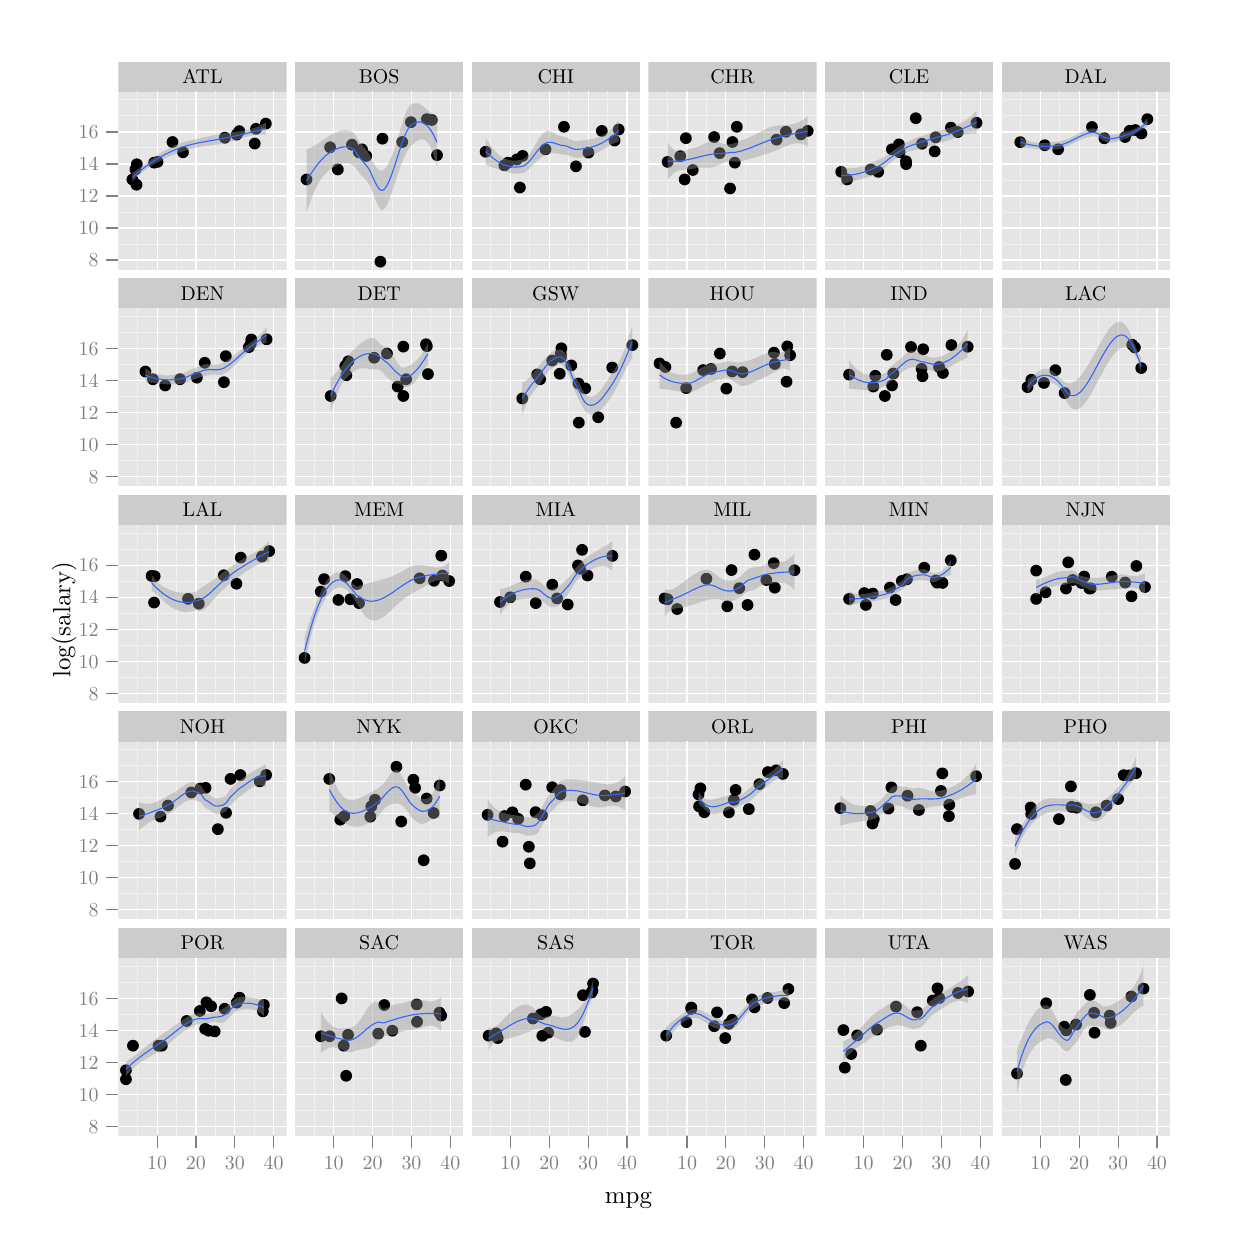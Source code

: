 % Created by tikzDevice version 0.5.3 on 2011-01-28 20:26:56
\begin{tikzpicture}[x=1pt,y=1pt]
\draw[color=white,opacity=0] (0,0) rectangle (433.62,433.62);
\begin{scope}
\path[clip] (  0.00,  0.00) rectangle (433.62,433.62);
\definecolor[named]{drawColor}{rgb}{0.06,0.82,0.87}
\end{scope}
\begin{scope}
\path[clip] (  0.00,  0.00) rectangle (433.62,433.62);
\definecolor[named]{drawColor}{rgb}{0.06,0.82,0.87}
\end{scope}
\begin{scope}
\path[clip] (  0.00,  0.00) rectangle (433.62,433.62);
\definecolor[named]{drawColor}{rgb}{0.06,0.82,0.87}
\end{scope}
\begin{scope}
\path[clip] (  0.00,  0.00) rectangle (433.62,433.62);
\definecolor[named]{drawColor}{rgb}{0.06,0.82,0.87}
\end{scope}
\begin{scope}
\path[clip] (  0.00,  0.00) rectangle (433.62,433.62);
\definecolor[named]{drawColor}{rgb}{0.06,0.82,0.87}
\end{scope}
\begin{scope}
\path[clip] (  0.00,  0.00) rectangle (433.62,433.62);
\definecolor[named]{drawColor}{rgb}{0.06,0.82,0.87}
\end{scope}
\begin{scope}
\path[clip] (  0.00,  0.00) rectangle (433.62,433.62);
\definecolor[named]{drawColor}{rgb}{0.06,0.82,0.87}
\end{scope}
\begin{scope}
\path[clip] (  0.00,  0.00) rectangle (433.62,433.62);
\definecolor[named]{drawColor}{rgb}{0.06,0.82,0.87}
\end{scope}
\begin{scope}
\path[clip] (  0.00,  0.00) rectangle (433.62,433.62);
\definecolor[named]{drawColor}{rgb}{0.06,0.82,0.87}
\end{scope}
\begin{scope}
\path[clip] (  0.00,  0.00) rectangle (433.62,433.62);
\definecolor[named]{drawColor}{rgb}{0.06,0.82,0.87}
\end{scope}
\begin{scope}
\path[clip] (  0.00,  0.00) rectangle (433.62,433.62);
\definecolor[named]{drawColor}{rgb}{0.06,0.82,0.87}
\end{scope}
\begin{scope}
\path[clip] (  0.00,  0.00) rectangle (433.62,433.62);
\definecolor[named]{drawColor}{rgb}{0.06,0.82,0.87}
\end{scope}
\begin{scope}
\path[clip] (  0.00,  0.00) rectangle (433.62,433.62);
\definecolor[named]{drawColor}{rgb}{0.06,0.82,0.87}
\end{scope}
\begin{scope}
\path[clip] (  0.00,  0.00) rectangle (433.62,433.62);
\definecolor[named]{drawColor}{rgb}{0.06,0.82,0.87}
\end{scope}
\begin{scope}
\path[clip] (  0.00,  0.00) rectangle (433.62,433.62);
\definecolor[named]{drawColor}{rgb}{0.06,0.82,0.87}
\end{scope}
\begin{scope}
\path[clip] (  0.00,  0.00) rectangle (433.62,433.62);
\definecolor[named]{drawColor}{rgb}{0.06,0.82,0.87}
\end{scope}
\begin{scope}
\path[clip] (  0.00,  0.00) rectangle (433.62,433.62);
\definecolor[named]{drawColor}{rgb}{0.06,0.82,0.87}
\end{scope}
\begin{scope}
\path[clip] (  0.00,  0.00) rectangle (433.62,433.62);
\definecolor[named]{drawColor}{rgb}{0.06,0.82,0.87}
\end{scope}
\begin{scope}
\path[clip] (  0.00,  0.00) rectangle (433.62,433.62);
\definecolor[named]{drawColor}{rgb}{0.06,0.82,0.87}
\end{scope}
\begin{scope}
\path[clip] (  0.00,  0.00) rectangle (433.62,433.62);
\definecolor[named]{drawColor}{rgb}{0.06,0.82,0.87}
\end{scope}
\begin{scope}
\path[clip] (  0.00,  0.00) rectangle (433.62,433.62);
\definecolor[named]{drawColor}{rgb}{0.06,0.82,0.87}
\end{scope}
\begin{scope}
\path[clip] (  0.00,  0.00) rectangle (433.62,433.62);
\definecolor[named]{drawColor}{rgb}{0.06,0.82,0.87}
\end{scope}
\begin{scope}
\path[clip] (  0.00,  0.00) rectangle (433.62,433.62);
\definecolor[named]{drawColor}{rgb}{0.06,0.82,0.87}
\end{scope}
\begin{scope}
\path[clip] (  0.00,  0.00) rectangle (433.62,433.62);
\definecolor[named]{drawColor}{rgb}{0.06,0.82,0.87}
\end{scope}
\begin{scope}
\path[clip] (  0.00,  0.00) rectangle (433.62,433.62);
\definecolor[named]{drawColor}{rgb}{0.06,0.82,0.87}
\end{scope}
\begin{scope}
\path[clip] (  0.00,  0.00) rectangle (433.62,433.62);
\definecolor[named]{drawColor}{rgb}{0.06,0.82,0.87}
\end{scope}
\begin{scope}
\path[clip] (  0.00,  0.00) rectangle (433.62,433.62);
\definecolor[named]{drawColor}{rgb}{0.06,0.82,0.87}
\end{scope}
\begin{scope}
\path[clip] (  0.00,  0.00) rectangle (433.62,433.62);
\definecolor[named]{drawColor}{rgb}{0.06,0.82,0.87}
\end{scope}
\begin{scope}
\path[clip] (  0.00,  0.00) rectangle (433.62,433.62);
\definecolor[named]{drawColor}{rgb}{0.06,0.82,0.87}
\end{scope}
\begin{scope}
\path[clip] (  0.00,  0.00) rectangle (433.62,433.62);
\definecolor[named]{drawColor}{rgb}{0.06,0.82,0.87}
\end{scope}
\begin{scope}
\path[clip] (  0.00,  0.00) rectangle (433.62,433.62);
\definecolor[named]{drawColor}{rgb}{0.06,0.82,0.87}
\end{scope}
\begin{scope}
\path[clip] (  0.00,  0.00) rectangle (433.62,433.62);
\definecolor[named]{drawColor}{rgb}{0.06,0.82,0.87}
\end{scope}
\begin{scope}
\path[clip] (  0.00,  0.00) rectangle (433.62,433.62);
\definecolor[named]{drawColor}{rgb}{0.06,0.82,0.87}
\end{scope}
\begin{scope}
\path[clip] (  0.00,  0.00) rectangle (433.62,433.62);
\definecolor[named]{drawColor}{rgb}{0.06,0.82,0.87}
\end{scope}
\begin{scope}
\path[clip] (  0.00,  0.00) rectangle (433.62,433.62);
\definecolor[named]{drawColor}{rgb}{0.06,0.82,0.87}
\end{scope}
\begin{scope}
\path[clip] (  0.00,  0.00) rectangle (433.62,433.62);
\definecolor[named]{drawColor}{rgb}{0.06,0.82,0.87}
\end{scope}
\begin{scope}
\path[clip] (  0.00,  0.00) rectangle (433.62,433.62);
\definecolor[named]{drawColor}{rgb}{0.06,0.82,0.87}
\end{scope}
\begin{scope}
\path[clip] (  0.00,  0.00) rectangle (433.62,433.62);
\definecolor[named]{drawColor}{rgb}{0.06,0.82,0.87}
\end{scope}
\begin{scope}
\path[clip] (  0.00,  0.00) rectangle (433.62,433.62);
\definecolor[named]{drawColor}{rgb}{0.06,0.82,0.87}
\end{scope}
\begin{scope}
\path[clip] (  0.00,  0.00) rectangle (433.62,433.62);
\definecolor[named]{drawColor}{rgb}{0.06,0.82,0.87}
\end{scope}
\begin{scope}
\path[clip] (  0.00,  0.00) rectangle (433.62,433.62);
\definecolor[named]{drawColor}{rgb}{0.06,0.82,0.87}
\end{scope}
\begin{scope}
\path[clip] (  0.00,  0.00) rectangle (433.62,433.62);
\definecolor[named]{drawColor}{rgb}{0.06,0.82,0.87}
\end{scope}
\begin{scope}
\path[clip] (  0.00,  0.00) rectangle (433.62,433.62);
\definecolor[named]{drawColor}{rgb}{0.06,0.82,0.87}
\end{scope}
\begin{scope}
\path[clip] (  0.00,  0.00) rectangle (433.62,433.62);
\definecolor[named]{drawColor}{rgb}{0.06,0.82,0.87}
\end{scope}
\begin{scope}
\path[clip] (  0.00,  0.00) rectangle (433.62,433.62);
\definecolor[named]{drawColor}{rgb}{0.06,0.82,0.87}
\end{scope}
\begin{scope}
\path[clip] (  0.00,  0.00) rectangle (433.62,433.62);
\definecolor[named]{drawColor}{rgb}{0.06,0.82,0.87}
\end{scope}
\begin{scope}
\path[clip] (  0.00,  0.00) rectangle (433.62,433.62);
\definecolor[named]{drawColor}{rgb}{0.06,0.82,0.87}
\end{scope}
\begin{scope}
\path[clip] (  0.00,  0.00) rectangle (433.62,433.62);
\definecolor[named]{drawColor}{rgb}{0.06,0.82,0.87}
\end{scope}
\begin{scope}
\path[clip] (  0.00,  0.00) rectangle (433.62,433.62);
\definecolor[named]{drawColor}{rgb}{0.06,0.82,0.87}
\end{scope}
\begin{scope}
\path[clip] (  0.00,  0.00) rectangle (433.62,433.62);
\definecolor[named]{drawColor}{rgb}{0.06,0.82,0.87}
\end{scope}
\begin{scope}
\path[clip] (  0.00,  0.00) rectangle (433.62,433.62);
\definecolor[named]{drawColor}{rgb}{0.06,0.82,0.87}
\end{scope}
\begin{scope}
\path[clip] (  0.00,  0.00) rectangle (433.62,433.62);
\definecolor[named]{drawColor}{rgb}{0.06,0.82,0.87}
\end{scope}
\begin{scope}
\path[clip] (  0.00,  0.00) rectangle (433.62,433.62);
\definecolor[named]{drawColor}{rgb}{0.06,0.82,0.87}
\end{scope}
\begin{scope}
\path[clip] (  0.00,  0.00) rectangle (433.62,433.62);
\definecolor[named]{drawColor}{rgb}{0.06,0.82,0.87}
\end{scope}
\begin{scope}
\path[clip] (  0.00,  0.00) rectangle (433.62,433.62);
\definecolor[named]{drawColor}{rgb}{0.06,0.82,0.87}
\end{scope}
\begin{scope}
\path[clip] (  0.00,  0.00) rectangle (433.62,433.62);
\definecolor[named]{drawColor}{rgb}{0.06,0.82,0.87}
\end{scope}
\begin{scope}
\path[clip] (  0.00,  0.00) rectangle (433.62,433.62);
\definecolor[named]{drawColor}{rgb}{0.06,0.82,0.87}
\end{scope}
\begin{scope}
\path[clip] (  0.00,  0.00) rectangle (433.62,433.62);
\definecolor[named]{drawColor}{rgb}{0.06,0.82,0.87}
\end{scope}
\begin{scope}
\path[clip] (  0.00,  0.00) rectangle (433.62,433.62);
\definecolor[named]{drawColor}{rgb}{0.06,0.82,0.87}
\end{scope}
\begin{scope}
\path[clip] (  0.00,  0.00) rectangle (433.62,433.62);
\definecolor[named]{drawColor}{rgb}{0.06,0.82,0.87}
\end{scope}
\begin{scope}
\path[clip] (  0.00,  0.00) rectangle (433.62,433.62);
\definecolor[named]{drawColor}{rgb}{0.06,0.82,0.87}
\end{scope}
\begin{scope}
\path[clip] (  0.00,  0.00) rectangle (433.62,433.62);
\definecolor[named]{drawColor}{rgb}{0.06,0.82,0.87}
\end{scope}
\begin{scope}
\path[clip] (  0.00,  0.00) rectangle (433.62,433.62);
\definecolor[named]{drawColor}{rgb}{0.06,0.82,0.87}
\end{scope}
\begin{scope}
\path[clip] (  0.00,  0.00) rectangle (433.62,433.62);
\definecolor[named]{drawColor}{rgb}{0.06,0.82,0.87}
\end{scope}
\begin{scope}
\path[clip] (  0.00,  0.00) rectangle (433.62,433.62);
\definecolor[named]{drawColor}{rgb}{0.06,0.82,0.87}
\end{scope}
\begin{scope}
\path[clip] (  0.00,  0.00) rectangle (433.62,433.62);
\definecolor[named]{drawColor}{rgb}{0.06,0.82,0.87}
\end{scope}
\begin{scope}
\path[clip] (  0.00,  0.00) rectangle (433.62,433.62);
\definecolor[named]{drawColor}{rgb}{0.06,0.82,0.87}
\definecolor[named]{fillColor}{rgb}{1.00,1.00,1.00}

\draw[fill=fillColor,draw opacity=0.00,] (  0.00,  0.00) rectangle (433.62,433.62);
\end{scope}
\begin{scope}
\path[clip] (  0.00,  0.00) rectangle (433.62,433.62);
\definecolor[named]{drawColor}{rgb}{0.06,0.82,0.87}
\end{scope}
\begin{scope}
\path[clip] (  0.00,  0.00) rectangle (433.62,433.62);
\definecolor[named]{drawColor}{rgb}{0.06,0.82,0.87}
\definecolor[named]{drawColor}{rgb}{0.00,0.00,0.00}

\node[color=drawColor,anchor=base,inner sep=0pt, outer sep=0pt, scale=  0.90] at (216.90,  9.03) {mpg%
};
\end{scope}
\begin{scope}
\path[clip] (  0.00,  0.00) rectangle (433.62,433.62);
\definecolor[named]{drawColor}{rgb}{0.06,0.82,0.87}
\definecolor[named]{drawColor}{rgb}{0.00,0.00,0.00}

\node[rotate= 90.00,color=drawColor,anchor=base,inner sep=0pt, outer sep=0pt, scale=  0.90] at ( 15.23,219.91) {log(salary)%
};
\end{scope}
\begin{scope}
\path[clip] (  0.00,  0.00) rectangle (433.62,433.62);
\definecolor[named]{drawColor}{rgb}{0.06,0.82,0.87}
\end{scope}
\begin{scope}
\path[clip] ( 18.24,410.59) rectangle ( 32.55,421.57);
\definecolor[named]{drawColor}{rgb}{0.06,0.82,0.87}
\end{scope}
\begin{scope}
\path[clip] (  0.00,  0.00) rectangle (433.62,433.62);
\definecolor[named]{drawColor}{rgb}{0.06,0.82,0.87}
\end{scope}
\begin{scope}
\path[clip] (  0.00,  0.00) rectangle (433.62,433.62);
\definecolor[named]{drawColor}{rgb}{0.06,0.82,0.87}
\end{scope}
\begin{scope}
\path[clip] (  0.00,  0.00) rectangle (433.62,433.62);
\definecolor[named]{drawColor}{rgb}{0.06,0.82,0.87}
\end{scope}
\begin{scope}
\path[clip] ( 18.24,346.33) rectangle ( 32.55,346.33);
\definecolor[named]{drawColor}{rgb}{0.06,0.82,0.87}
\end{scope}
\begin{scope}
\path[clip] (  0.00,  0.00) rectangle (433.62,433.62);
\definecolor[named]{drawColor}{rgb}{0.06,0.82,0.87}
\end{scope}
\begin{scope}
\path[clip] ( 18.24,343.32) rectangle ( 32.55,346.33);
\definecolor[named]{drawColor}{rgb}{0.06,0.82,0.87}
\end{scope}
\begin{scope}
\path[clip] (  0.00,  0.00) rectangle (433.62,433.62);
\definecolor[named]{drawColor}{rgb}{0.06,0.82,0.87}
\end{scope}
\begin{scope}
\path[clip] ( 18.24,332.34) rectangle ( 32.55,343.32);
\definecolor[named]{drawColor}{rgb}{0.06,0.82,0.87}
\end{scope}
\begin{scope}
\path[clip] (  0.00,  0.00) rectangle (433.62,433.62);
\definecolor[named]{drawColor}{rgb}{0.06,0.82,0.87}
\end{scope}
\begin{scope}
\path[clip] (  0.00,  0.00) rectangle (433.62,433.62);
\definecolor[named]{drawColor}{rgb}{0.06,0.82,0.87}
\end{scope}
\begin{scope}
\path[clip] (  0.00,  0.00) rectangle (433.62,433.62);
\definecolor[named]{drawColor}{rgb}{0.06,0.82,0.87}
\end{scope}
\begin{scope}
\path[clip] ( 18.24,268.08) rectangle ( 32.55,268.08);
\definecolor[named]{drawColor}{rgb}{0.06,0.82,0.87}
\end{scope}
\begin{scope}
\path[clip] (  0.00,  0.00) rectangle (433.62,433.62);
\definecolor[named]{drawColor}{rgb}{0.06,0.82,0.87}
\end{scope}
\begin{scope}
\path[clip] ( 18.24,265.07) rectangle ( 32.55,268.08);
\definecolor[named]{drawColor}{rgb}{0.06,0.82,0.87}
\end{scope}
\begin{scope}
\path[clip] (  0.00,  0.00) rectangle (433.62,433.62);
\definecolor[named]{drawColor}{rgb}{0.06,0.82,0.87}
\end{scope}
\begin{scope}
\path[clip] ( 18.24,254.09) rectangle ( 32.55,265.07);
\definecolor[named]{drawColor}{rgb}{0.06,0.82,0.87}
\end{scope}
\begin{scope}
\path[clip] (  0.00,  0.00) rectangle (433.62,433.62);
\definecolor[named]{drawColor}{rgb}{0.06,0.82,0.87}
\end{scope}
\begin{scope}
\path[clip] (  0.00,  0.00) rectangle (433.62,433.62);
\definecolor[named]{drawColor}{rgb}{0.06,0.82,0.87}
\end{scope}
\begin{scope}
\path[clip] (  0.00,  0.00) rectangle (433.62,433.62);
\definecolor[named]{drawColor}{rgb}{0.06,0.82,0.87}
\end{scope}
\begin{scope}
\path[clip] ( 18.24,189.83) rectangle ( 32.55,189.83);
\definecolor[named]{drawColor}{rgb}{0.06,0.82,0.87}
\end{scope}
\begin{scope}
\path[clip] (  0.00,  0.00) rectangle (433.62,433.62);
\definecolor[named]{drawColor}{rgb}{0.06,0.82,0.87}
\end{scope}
\begin{scope}
\path[clip] ( 18.24,186.82) rectangle ( 32.55,189.83);
\definecolor[named]{drawColor}{rgb}{0.06,0.82,0.87}
\end{scope}
\begin{scope}
\path[clip] (  0.00,  0.00) rectangle (433.62,433.62);
\definecolor[named]{drawColor}{rgb}{0.06,0.82,0.87}
\end{scope}
\begin{scope}
\path[clip] ( 18.24,175.84) rectangle ( 32.55,186.82);
\definecolor[named]{drawColor}{rgb}{0.06,0.82,0.87}
\end{scope}
\begin{scope}
\path[clip] (  0.00,  0.00) rectangle (433.62,433.62);
\definecolor[named]{drawColor}{rgb}{0.06,0.82,0.87}
\end{scope}
\begin{scope}
\path[clip] (  0.00,  0.00) rectangle (433.62,433.62);
\definecolor[named]{drawColor}{rgb}{0.06,0.82,0.87}
\end{scope}
\begin{scope}
\path[clip] (  0.00,  0.00) rectangle (433.62,433.62);
\definecolor[named]{drawColor}{rgb}{0.06,0.82,0.87}
\end{scope}
\begin{scope}
\path[clip] ( 18.24,111.58) rectangle ( 32.55,111.58);
\definecolor[named]{drawColor}{rgb}{0.06,0.82,0.87}
\end{scope}
\begin{scope}
\path[clip] (  0.00,  0.00) rectangle (433.62,433.62);
\definecolor[named]{drawColor}{rgb}{0.06,0.82,0.87}
\end{scope}
\begin{scope}
\path[clip] ( 18.24,108.57) rectangle ( 32.55,111.58);
\definecolor[named]{drawColor}{rgb}{0.06,0.82,0.87}
\end{scope}
\begin{scope}
\path[clip] (  0.00,  0.00) rectangle (433.62,433.62);
\definecolor[named]{drawColor}{rgb}{0.06,0.82,0.87}
\end{scope}
\begin{scope}
\path[clip] ( 18.24, 97.59) rectangle ( 32.55,108.57);
\definecolor[named]{drawColor}{rgb}{0.06,0.82,0.87}
\end{scope}
\begin{scope}
\path[clip] (  0.00,  0.00) rectangle (433.62,433.62);
\definecolor[named]{drawColor}{rgb}{0.06,0.82,0.87}
\end{scope}
\begin{scope}
\path[clip] (  0.00,  0.00) rectangle (433.62,433.62);
\definecolor[named]{drawColor}{rgb}{0.06,0.82,0.87}
\end{scope}
\begin{scope}
\path[clip] (  0.00,  0.00) rectangle (433.62,433.62);
\definecolor[named]{drawColor}{rgb}{0.06,0.82,0.87}
\end{scope}
\begin{scope}
\path[clip] ( 18.24, 21.25) rectangle ( 32.55, 33.33);
\definecolor[named]{drawColor}{rgb}{0.06,0.82,0.87}
\end{scope}
\begin{scope}
\path[clip] (  0.00,  0.00) rectangle (433.62,433.62);
\definecolor[named]{drawColor}{rgb}{0.06,0.82,0.87}
\end{scope}
\begin{scope}
\path[clip] ( 18.24, 18.24) rectangle ( 32.55, 21.25);
\definecolor[named]{drawColor}{rgb}{0.06,0.82,0.87}
\end{scope}
\begin{scope}
\path[clip] (  0.00,  0.00) rectangle (433.62,433.62);
\definecolor[named]{drawColor}{rgb}{0.06,0.82,0.87}
\end{scope}
\begin{scope}
\path[clip] ( 32.55,410.59) rectangle ( 93.38,421.57);
\definecolor[named]{drawColor}{rgb}{0.06,0.82,0.87}
\end{scope}
\begin{scope}
\path[clip] (  0.00,  0.00) rectangle (433.62,433.62);
\definecolor[named]{drawColor}{rgb}{0.06,0.82,0.87}
\end{scope}
\begin{scope}
\path[clip] ( 32.55,346.33) rectangle ( 93.38,410.59);
\definecolor[named]{drawColor}{rgb}{0.06,0.82,0.87}
\end{scope}
\begin{scope}
\path[clip] (  0.00,  0.00) rectangle (433.62,433.62);
\definecolor[named]{drawColor}{rgb}{0.06,0.82,0.87}
\end{scope}
\begin{scope}
\path[clip] ( 32.55,346.33) rectangle ( 93.38,346.33);
\definecolor[named]{drawColor}{rgb}{0.06,0.82,0.87}
\end{scope}
\begin{scope}
\path[clip] (  0.00,  0.00) rectangle (433.62,433.62);
\definecolor[named]{drawColor}{rgb}{0.06,0.82,0.87}
\end{scope}
\begin{scope}
\path[clip] ( 32.55,343.32) rectangle ( 93.38,346.33);
\definecolor[named]{drawColor}{rgb}{0.06,0.82,0.87}
\end{scope}
\begin{scope}
\path[clip] (  0.00,  0.00) rectangle (433.62,433.62);
\definecolor[named]{drawColor}{rgb}{0.06,0.82,0.87}
\end{scope}
\begin{scope}
\path[clip] ( 32.55,332.34) rectangle ( 93.38,343.32);
\definecolor[named]{drawColor}{rgb}{0.06,0.82,0.87}
\end{scope}
\begin{scope}
\path[clip] (  0.00,  0.00) rectangle (433.62,433.62);
\definecolor[named]{drawColor}{rgb}{0.06,0.82,0.87}
\end{scope}
\begin{scope}
\path[clip] ( 32.55,268.08) rectangle ( 93.38,332.34);
\definecolor[named]{drawColor}{rgb}{0.06,0.82,0.87}
\end{scope}
\begin{scope}
\path[clip] (  0.00,  0.00) rectangle (433.62,433.62);
\definecolor[named]{drawColor}{rgb}{0.06,0.82,0.87}
\end{scope}
\begin{scope}
\path[clip] ( 32.55,268.08) rectangle ( 93.38,268.08);
\definecolor[named]{drawColor}{rgb}{0.06,0.82,0.87}
\end{scope}
\begin{scope}
\path[clip] (  0.00,  0.00) rectangle (433.62,433.62);
\definecolor[named]{drawColor}{rgb}{0.06,0.82,0.87}
\end{scope}
\begin{scope}
\path[clip] ( 32.55,265.07) rectangle ( 93.38,268.08);
\definecolor[named]{drawColor}{rgb}{0.06,0.82,0.87}
\end{scope}
\begin{scope}
\path[clip] (  0.00,  0.00) rectangle (433.62,433.62);
\definecolor[named]{drawColor}{rgb}{0.06,0.82,0.87}
\end{scope}
\begin{scope}
\path[clip] ( 32.55,254.09) rectangle ( 93.38,265.07);
\definecolor[named]{drawColor}{rgb}{0.06,0.82,0.87}
\end{scope}
\begin{scope}
\path[clip] (  0.00,  0.00) rectangle (433.62,433.62);
\definecolor[named]{drawColor}{rgb}{0.06,0.82,0.87}
\end{scope}
\begin{scope}
\path[clip] ( 32.55,189.83) rectangle ( 93.38,254.09);
\definecolor[named]{drawColor}{rgb}{0.06,0.82,0.87}
\end{scope}
\begin{scope}
\path[clip] (  0.00,  0.00) rectangle (433.62,433.62);
\definecolor[named]{drawColor}{rgb}{0.06,0.82,0.87}
\end{scope}
\begin{scope}
\path[clip] ( 32.55,189.83) rectangle ( 93.38,189.83);
\definecolor[named]{drawColor}{rgb}{0.06,0.82,0.87}
\end{scope}
\begin{scope}
\path[clip] (  0.00,  0.00) rectangle (433.62,433.62);
\definecolor[named]{drawColor}{rgb}{0.06,0.82,0.87}
\end{scope}
\begin{scope}
\path[clip] ( 32.55,186.82) rectangle ( 93.38,189.83);
\definecolor[named]{drawColor}{rgb}{0.06,0.82,0.87}
\end{scope}
\begin{scope}
\path[clip] (  0.00,  0.00) rectangle (433.62,433.62);
\definecolor[named]{drawColor}{rgb}{0.06,0.82,0.87}
\end{scope}
\begin{scope}
\path[clip] ( 32.55,175.84) rectangle ( 93.38,186.82);
\definecolor[named]{drawColor}{rgb}{0.06,0.82,0.87}
\end{scope}
\begin{scope}
\path[clip] (  0.00,  0.00) rectangle (433.62,433.62);
\definecolor[named]{drawColor}{rgb}{0.06,0.82,0.87}
\end{scope}
\begin{scope}
\path[clip] ( 32.55,111.58) rectangle ( 93.38,175.84);
\definecolor[named]{drawColor}{rgb}{0.06,0.82,0.87}
\end{scope}
\begin{scope}
\path[clip] (  0.00,  0.00) rectangle (433.62,433.62);
\definecolor[named]{drawColor}{rgb}{0.06,0.82,0.87}
\end{scope}
\begin{scope}
\path[clip] ( 32.55,111.58) rectangle ( 93.38,111.58);
\definecolor[named]{drawColor}{rgb}{0.06,0.82,0.87}
\end{scope}
\begin{scope}
\path[clip] (  0.00,  0.00) rectangle (433.62,433.62);
\definecolor[named]{drawColor}{rgb}{0.06,0.82,0.87}
\end{scope}
\begin{scope}
\path[clip] ( 32.55,108.57) rectangle ( 93.38,111.58);
\definecolor[named]{drawColor}{rgb}{0.06,0.82,0.87}
\end{scope}
\begin{scope}
\path[clip] (  0.00,  0.00) rectangle (433.62,433.62);
\definecolor[named]{drawColor}{rgb}{0.06,0.82,0.87}
\end{scope}
\begin{scope}
\path[clip] ( 32.55, 97.59) rectangle ( 93.38,108.57);
\definecolor[named]{drawColor}{rgb}{0.06,0.82,0.87}
\end{scope}
\begin{scope}
\path[clip] (  0.00,  0.00) rectangle (433.62,433.62);
\definecolor[named]{drawColor}{rgb}{0.06,0.82,0.87}
\end{scope}
\begin{scope}
\path[clip] ( 32.55, 33.33) rectangle ( 93.38, 97.59);
\definecolor[named]{drawColor}{rgb}{0.06,0.82,0.87}
\end{scope}
\begin{scope}
\path[clip] (  0.00,  0.00) rectangle (433.62,433.62);
\definecolor[named]{drawColor}{rgb}{0.06,0.82,0.87}
\end{scope}
\begin{scope}
\path[clip] (  0.00,  0.00) rectangle (433.62,433.62);
\definecolor[named]{drawColor}{rgb}{0.06,0.82,0.87}
\end{scope}
\begin{scope}
\path[clip] (  0.00,  0.00) rectangle (433.62,433.62);
\definecolor[named]{drawColor}{rgb}{0.06,0.82,0.87}
\end{scope}
\begin{scope}
\path[clip] ( 32.55, 18.24) rectangle ( 93.38, 21.25);
\definecolor[named]{drawColor}{rgb}{0.06,0.82,0.87}
\end{scope}
\begin{scope}
\path[clip] (  0.00,  0.00) rectangle (433.62,433.62);
\definecolor[named]{drawColor}{rgb}{0.06,0.82,0.87}
\end{scope}
\begin{scope}
\path[clip] ( 93.38,410.59) rectangle ( 96.39,421.57);
\definecolor[named]{drawColor}{rgb}{0.06,0.82,0.87}
\end{scope}
\begin{scope}
\path[clip] (  0.00,  0.00) rectangle (433.62,433.62);
\definecolor[named]{drawColor}{rgb}{0.06,0.82,0.87}
\end{scope}
\begin{scope}
\path[clip] ( 93.38,346.33) rectangle ( 96.39,410.59);
\definecolor[named]{drawColor}{rgb}{0.06,0.82,0.87}
\end{scope}
\begin{scope}
\path[clip] (  0.00,  0.00) rectangle (433.62,433.62);
\definecolor[named]{drawColor}{rgb}{0.06,0.82,0.87}
\end{scope}
\begin{scope}
\path[clip] ( 93.38,346.33) rectangle ( 96.39,346.33);
\definecolor[named]{drawColor}{rgb}{0.06,0.82,0.87}
\end{scope}
\begin{scope}
\path[clip] (  0.00,  0.00) rectangle (433.62,433.62);
\definecolor[named]{drawColor}{rgb}{0.06,0.82,0.87}
\end{scope}
\begin{scope}
\path[clip] ( 93.38,343.32) rectangle ( 96.39,346.33);
\definecolor[named]{drawColor}{rgb}{0.06,0.82,0.87}
\end{scope}
\begin{scope}
\path[clip] (  0.00,  0.00) rectangle (433.62,433.62);
\definecolor[named]{drawColor}{rgb}{0.06,0.82,0.87}
\end{scope}
\begin{scope}
\path[clip] ( 93.38,332.34) rectangle ( 96.39,343.32);
\definecolor[named]{drawColor}{rgb}{0.06,0.82,0.87}
\end{scope}
\begin{scope}
\path[clip] (  0.00,  0.00) rectangle (433.62,433.62);
\definecolor[named]{drawColor}{rgb}{0.06,0.82,0.87}
\end{scope}
\begin{scope}
\path[clip] ( 93.38,268.08) rectangle ( 96.39,332.34);
\definecolor[named]{drawColor}{rgb}{0.06,0.82,0.87}
\end{scope}
\begin{scope}
\path[clip] (  0.00,  0.00) rectangle (433.62,433.62);
\definecolor[named]{drawColor}{rgb}{0.06,0.82,0.87}
\end{scope}
\begin{scope}
\path[clip] ( 93.38,268.08) rectangle ( 96.39,268.08);
\definecolor[named]{drawColor}{rgb}{0.06,0.82,0.87}
\end{scope}
\begin{scope}
\path[clip] (  0.00,  0.00) rectangle (433.62,433.62);
\definecolor[named]{drawColor}{rgb}{0.06,0.82,0.87}
\end{scope}
\begin{scope}
\path[clip] ( 93.38,265.07) rectangle ( 96.39,268.08);
\definecolor[named]{drawColor}{rgb}{0.06,0.82,0.87}
\end{scope}
\begin{scope}
\path[clip] (  0.00,  0.00) rectangle (433.62,433.62);
\definecolor[named]{drawColor}{rgb}{0.06,0.82,0.87}
\end{scope}
\begin{scope}
\path[clip] ( 93.38,254.09) rectangle ( 96.39,265.07);
\definecolor[named]{drawColor}{rgb}{0.06,0.82,0.87}
\end{scope}
\begin{scope}
\path[clip] (  0.00,  0.00) rectangle (433.62,433.62);
\definecolor[named]{drawColor}{rgb}{0.06,0.82,0.87}
\end{scope}
\begin{scope}
\path[clip] ( 93.38,189.83) rectangle ( 96.39,254.09);
\definecolor[named]{drawColor}{rgb}{0.06,0.82,0.87}
\end{scope}
\begin{scope}
\path[clip] (  0.00,  0.00) rectangle (433.62,433.62);
\definecolor[named]{drawColor}{rgb}{0.06,0.82,0.87}
\end{scope}
\begin{scope}
\path[clip] ( 93.38,189.83) rectangle ( 96.39,189.83);
\definecolor[named]{drawColor}{rgb}{0.06,0.82,0.87}
\end{scope}
\begin{scope}
\path[clip] (  0.00,  0.00) rectangle (433.62,433.62);
\definecolor[named]{drawColor}{rgb}{0.06,0.82,0.87}
\end{scope}
\begin{scope}
\path[clip] ( 93.38,186.82) rectangle ( 96.39,189.83);
\definecolor[named]{drawColor}{rgb}{0.06,0.82,0.87}
\end{scope}
\begin{scope}
\path[clip] (  0.00,  0.00) rectangle (433.62,433.62);
\definecolor[named]{drawColor}{rgb}{0.06,0.82,0.87}
\end{scope}
\begin{scope}
\path[clip] ( 93.38,175.84) rectangle ( 96.39,186.82);
\definecolor[named]{drawColor}{rgb}{0.06,0.82,0.87}
\end{scope}
\begin{scope}
\path[clip] (  0.00,  0.00) rectangle (433.62,433.62);
\definecolor[named]{drawColor}{rgb}{0.06,0.82,0.87}
\end{scope}
\begin{scope}
\path[clip] ( 93.38,111.58) rectangle ( 96.39,175.84);
\definecolor[named]{drawColor}{rgb}{0.06,0.82,0.87}
\end{scope}
\begin{scope}
\path[clip] (  0.00,  0.00) rectangle (433.62,433.62);
\definecolor[named]{drawColor}{rgb}{0.06,0.82,0.87}
\end{scope}
\begin{scope}
\path[clip] ( 93.38,111.58) rectangle ( 96.39,111.58);
\definecolor[named]{drawColor}{rgb}{0.06,0.82,0.87}
\end{scope}
\begin{scope}
\path[clip] (  0.00,  0.00) rectangle (433.62,433.62);
\definecolor[named]{drawColor}{rgb}{0.06,0.82,0.87}
\end{scope}
\begin{scope}
\path[clip] ( 93.38,108.57) rectangle ( 96.39,111.58);
\definecolor[named]{drawColor}{rgb}{0.06,0.82,0.87}
\end{scope}
\begin{scope}
\path[clip] (  0.00,  0.00) rectangle (433.62,433.62);
\definecolor[named]{drawColor}{rgb}{0.06,0.82,0.87}
\end{scope}
\begin{scope}
\path[clip] ( 93.38, 97.59) rectangle ( 96.39,108.57);
\definecolor[named]{drawColor}{rgb}{0.06,0.82,0.87}
\end{scope}
\begin{scope}
\path[clip] (  0.00,  0.00) rectangle (433.62,433.62);
\definecolor[named]{drawColor}{rgb}{0.06,0.82,0.87}
\end{scope}
\begin{scope}
\path[clip] ( 93.38, 33.33) rectangle ( 96.39, 97.59);
\definecolor[named]{drawColor}{rgb}{0.06,0.82,0.87}
\end{scope}
\begin{scope}
\path[clip] (  0.00,  0.00) rectangle (433.62,433.62);
\definecolor[named]{drawColor}{rgb}{0.06,0.82,0.87}
\end{scope}
\begin{scope}
\path[clip] ( 93.38, 21.25) rectangle ( 96.39, 33.33);
\definecolor[named]{drawColor}{rgb}{0.06,0.82,0.87}
\end{scope}
\begin{scope}
\path[clip] (  0.00,  0.00) rectangle (433.62,433.62);
\definecolor[named]{drawColor}{rgb}{0.06,0.82,0.87}
\end{scope}
\begin{scope}
\path[clip] ( 93.38, 18.24) rectangle ( 96.39, 21.25);
\definecolor[named]{drawColor}{rgb}{0.06,0.82,0.87}
\end{scope}
\begin{scope}
\path[clip] (  0.00,  0.00) rectangle (433.62,433.62);
\definecolor[named]{drawColor}{rgb}{0.06,0.82,0.87}
\end{scope}
\begin{scope}
\path[clip] ( 96.39,410.59) rectangle ( 96.39,421.57);
\definecolor[named]{drawColor}{rgb}{0.06,0.82,0.87}
\end{scope}
\begin{scope}
\path[clip] (  0.00,  0.00) rectangle (433.62,433.62);
\definecolor[named]{drawColor}{rgb}{0.06,0.82,0.87}
\end{scope}
\begin{scope}
\path[clip] ( 96.39,346.33) rectangle ( 96.39,410.59);
\definecolor[named]{drawColor}{rgb}{0.06,0.82,0.87}
\end{scope}
\begin{scope}
\path[clip] (  0.00,  0.00) rectangle (433.62,433.62);
\definecolor[named]{drawColor}{rgb}{0.06,0.82,0.87}
\end{scope}
\begin{scope}
\path[clip] ( 96.39,346.33) rectangle ( 96.39,346.33);
\definecolor[named]{drawColor}{rgb}{0.06,0.82,0.87}
\end{scope}
\begin{scope}
\path[clip] (  0.00,  0.00) rectangle (433.62,433.62);
\definecolor[named]{drawColor}{rgb}{0.06,0.82,0.87}
\end{scope}
\begin{scope}
\path[clip] ( 96.39,343.32) rectangle ( 96.39,346.33);
\definecolor[named]{drawColor}{rgb}{0.06,0.82,0.87}
\end{scope}
\begin{scope}
\path[clip] (  0.00,  0.00) rectangle (433.62,433.62);
\definecolor[named]{drawColor}{rgb}{0.06,0.82,0.87}
\end{scope}
\begin{scope}
\path[clip] ( 96.39,332.34) rectangle ( 96.39,343.32);
\definecolor[named]{drawColor}{rgb}{0.06,0.82,0.87}
\end{scope}
\begin{scope}
\path[clip] (  0.00,  0.00) rectangle (433.62,433.62);
\definecolor[named]{drawColor}{rgb}{0.06,0.82,0.87}
\end{scope}
\begin{scope}
\path[clip] ( 96.39,268.08) rectangle ( 96.39,332.34);
\definecolor[named]{drawColor}{rgb}{0.06,0.82,0.87}
\end{scope}
\begin{scope}
\path[clip] (  0.00,  0.00) rectangle (433.62,433.62);
\definecolor[named]{drawColor}{rgb}{0.06,0.82,0.87}
\end{scope}
\begin{scope}
\path[clip] ( 96.39,268.08) rectangle ( 96.39,268.08);
\definecolor[named]{drawColor}{rgb}{0.06,0.82,0.87}
\end{scope}
\begin{scope}
\path[clip] (  0.00,  0.00) rectangle (433.62,433.62);
\definecolor[named]{drawColor}{rgb}{0.06,0.82,0.87}
\end{scope}
\begin{scope}
\path[clip] ( 96.39,265.07) rectangle ( 96.39,268.08);
\definecolor[named]{drawColor}{rgb}{0.06,0.82,0.87}
\end{scope}
\begin{scope}
\path[clip] (  0.00,  0.00) rectangle (433.62,433.62);
\definecolor[named]{drawColor}{rgb}{0.06,0.82,0.87}
\end{scope}
\begin{scope}
\path[clip] ( 96.39,254.09) rectangle ( 96.39,265.07);
\definecolor[named]{drawColor}{rgb}{0.06,0.82,0.87}
\end{scope}
\begin{scope}
\path[clip] (  0.00,  0.00) rectangle (433.62,433.62);
\definecolor[named]{drawColor}{rgb}{0.06,0.82,0.87}
\end{scope}
\begin{scope}
\path[clip] ( 96.39,189.83) rectangle ( 96.39,254.09);
\definecolor[named]{drawColor}{rgb}{0.06,0.82,0.87}
\end{scope}
\begin{scope}
\path[clip] (  0.00,  0.00) rectangle (433.62,433.62);
\definecolor[named]{drawColor}{rgb}{0.06,0.82,0.87}
\end{scope}
\begin{scope}
\path[clip] ( 96.39,189.83) rectangle ( 96.39,189.83);
\definecolor[named]{drawColor}{rgb}{0.06,0.82,0.87}
\end{scope}
\begin{scope}
\path[clip] (  0.00,  0.00) rectangle (433.62,433.62);
\definecolor[named]{drawColor}{rgb}{0.06,0.82,0.87}
\end{scope}
\begin{scope}
\path[clip] ( 96.39,186.82) rectangle ( 96.39,189.83);
\definecolor[named]{drawColor}{rgb}{0.06,0.82,0.87}
\end{scope}
\begin{scope}
\path[clip] (  0.00,  0.00) rectangle (433.62,433.62);
\definecolor[named]{drawColor}{rgb}{0.06,0.82,0.87}
\end{scope}
\begin{scope}
\path[clip] ( 96.39,175.84) rectangle ( 96.39,186.82);
\definecolor[named]{drawColor}{rgb}{0.06,0.82,0.87}
\end{scope}
\begin{scope}
\path[clip] (  0.00,  0.00) rectangle (433.62,433.62);
\definecolor[named]{drawColor}{rgb}{0.06,0.82,0.87}
\end{scope}
\begin{scope}
\path[clip] ( 96.39,111.58) rectangle ( 96.39,175.84);
\definecolor[named]{drawColor}{rgb}{0.06,0.82,0.87}
\end{scope}
\begin{scope}
\path[clip] (  0.00,  0.00) rectangle (433.62,433.62);
\definecolor[named]{drawColor}{rgb}{0.06,0.82,0.87}
\end{scope}
\begin{scope}
\path[clip] ( 96.39,111.58) rectangle ( 96.39,111.58);
\definecolor[named]{drawColor}{rgb}{0.06,0.82,0.87}
\end{scope}
\begin{scope}
\path[clip] (  0.00,  0.00) rectangle (433.62,433.62);
\definecolor[named]{drawColor}{rgb}{0.06,0.82,0.87}
\end{scope}
\begin{scope}
\path[clip] ( 96.39,108.57) rectangle ( 96.39,111.58);
\definecolor[named]{drawColor}{rgb}{0.06,0.82,0.87}
\end{scope}
\begin{scope}
\path[clip] (  0.00,  0.00) rectangle (433.62,433.62);
\definecolor[named]{drawColor}{rgb}{0.06,0.82,0.87}
\end{scope}
\begin{scope}
\path[clip] ( 96.39, 97.59) rectangle ( 96.39,108.57);
\definecolor[named]{drawColor}{rgb}{0.06,0.82,0.87}
\end{scope}
\begin{scope}
\path[clip] (  0.00,  0.00) rectangle (433.62,433.62);
\definecolor[named]{drawColor}{rgb}{0.06,0.82,0.87}
\end{scope}
\begin{scope}
\path[clip] ( 96.39, 33.33) rectangle ( 96.39, 97.59);
\definecolor[named]{drawColor}{rgb}{0.06,0.82,0.87}
\end{scope}
\begin{scope}
\path[clip] (  0.00,  0.00) rectangle (433.62,433.62);
\definecolor[named]{drawColor}{rgb}{0.06,0.82,0.87}
\end{scope}
\begin{scope}
\path[clip] ( 96.39, 21.25) rectangle ( 96.39, 33.33);
\definecolor[named]{drawColor}{rgb}{0.06,0.82,0.87}
\end{scope}
\begin{scope}
\path[clip] (  0.00,  0.00) rectangle (433.62,433.62);
\definecolor[named]{drawColor}{rgb}{0.06,0.82,0.87}
\end{scope}
\begin{scope}
\path[clip] ( 96.39, 18.24) rectangle ( 96.39, 21.25);
\definecolor[named]{drawColor}{rgb}{0.06,0.82,0.87}
\end{scope}
\begin{scope}
\path[clip] (  0.00,  0.00) rectangle (433.62,433.62);
\definecolor[named]{drawColor}{rgb}{0.06,0.82,0.87}
\end{scope}
\begin{scope}
\path[clip] ( 96.39,410.59) rectangle (157.21,421.57);
\definecolor[named]{drawColor}{rgb}{0.06,0.82,0.87}
\end{scope}
\begin{scope}
\path[clip] (  0.00,  0.00) rectangle (433.62,433.62);
\definecolor[named]{drawColor}{rgb}{0.06,0.82,0.87}
\end{scope}
\begin{scope}
\path[clip] ( 96.39,346.33) rectangle (157.21,410.59);
\definecolor[named]{drawColor}{rgb}{0.06,0.82,0.87}
\end{scope}
\begin{scope}
\path[clip] (  0.00,  0.00) rectangle (433.62,433.62);
\definecolor[named]{drawColor}{rgb}{0.06,0.82,0.87}
\end{scope}
\begin{scope}
\path[clip] ( 96.39,346.33) rectangle (157.21,346.33);
\definecolor[named]{drawColor}{rgb}{0.06,0.82,0.87}
\end{scope}
\begin{scope}
\path[clip] (  0.00,  0.00) rectangle (433.62,433.62);
\definecolor[named]{drawColor}{rgb}{0.06,0.82,0.87}
\end{scope}
\begin{scope}
\path[clip] ( 96.39,343.32) rectangle (157.21,346.33);
\definecolor[named]{drawColor}{rgb}{0.06,0.82,0.87}
\end{scope}
\begin{scope}
\path[clip] (  0.00,  0.00) rectangle (433.62,433.62);
\definecolor[named]{drawColor}{rgb}{0.06,0.82,0.87}
\end{scope}
\begin{scope}
\path[clip] ( 96.39,332.34) rectangle (157.21,343.32);
\definecolor[named]{drawColor}{rgb}{0.06,0.82,0.87}
\end{scope}
\begin{scope}
\path[clip] (  0.00,  0.00) rectangle (433.62,433.62);
\definecolor[named]{drawColor}{rgb}{0.06,0.82,0.87}
\end{scope}
\begin{scope}
\path[clip] ( 96.39,268.08) rectangle (157.21,332.34);
\definecolor[named]{drawColor}{rgb}{0.06,0.82,0.87}
\end{scope}
\begin{scope}
\path[clip] (  0.00,  0.00) rectangle (433.62,433.62);
\definecolor[named]{drawColor}{rgb}{0.06,0.82,0.87}
\end{scope}
\begin{scope}
\path[clip] ( 96.39,268.08) rectangle (157.21,268.08);
\definecolor[named]{drawColor}{rgb}{0.06,0.82,0.87}
\end{scope}
\begin{scope}
\path[clip] (  0.00,  0.00) rectangle (433.62,433.62);
\definecolor[named]{drawColor}{rgb}{0.06,0.82,0.87}
\end{scope}
\begin{scope}
\path[clip] ( 96.39,265.07) rectangle (157.21,268.08);
\definecolor[named]{drawColor}{rgb}{0.06,0.82,0.87}
\end{scope}
\begin{scope}
\path[clip] (  0.00,  0.00) rectangle (433.62,433.62);
\definecolor[named]{drawColor}{rgb}{0.06,0.82,0.87}
\end{scope}
\begin{scope}
\path[clip] ( 96.39,254.09) rectangle (157.21,265.07);
\definecolor[named]{drawColor}{rgb}{0.06,0.82,0.87}
\end{scope}
\begin{scope}
\path[clip] (  0.00,  0.00) rectangle (433.62,433.62);
\definecolor[named]{drawColor}{rgb}{0.06,0.82,0.87}
\end{scope}
\begin{scope}
\path[clip] ( 96.39,189.83) rectangle (157.21,254.09);
\definecolor[named]{drawColor}{rgb}{0.06,0.82,0.87}
\end{scope}
\begin{scope}
\path[clip] (  0.00,  0.00) rectangle (433.62,433.62);
\definecolor[named]{drawColor}{rgb}{0.06,0.82,0.87}
\end{scope}
\begin{scope}
\path[clip] ( 96.39,189.83) rectangle (157.21,189.83);
\definecolor[named]{drawColor}{rgb}{0.06,0.82,0.87}
\end{scope}
\begin{scope}
\path[clip] (  0.00,  0.00) rectangle (433.62,433.62);
\definecolor[named]{drawColor}{rgb}{0.06,0.82,0.87}
\end{scope}
\begin{scope}
\path[clip] ( 96.39,186.82) rectangle (157.21,189.83);
\definecolor[named]{drawColor}{rgb}{0.06,0.82,0.87}
\end{scope}
\begin{scope}
\path[clip] (  0.00,  0.00) rectangle (433.62,433.62);
\definecolor[named]{drawColor}{rgb}{0.06,0.82,0.87}
\end{scope}
\begin{scope}
\path[clip] ( 96.39,175.84) rectangle (157.21,186.82);
\definecolor[named]{drawColor}{rgb}{0.06,0.82,0.87}
\end{scope}
\begin{scope}
\path[clip] (  0.00,  0.00) rectangle (433.62,433.62);
\definecolor[named]{drawColor}{rgb}{0.06,0.82,0.87}
\end{scope}
\begin{scope}
\path[clip] ( 96.39,111.58) rectangle (157.21,175.84);
\definecolor[named]{drawColor}{rgb}{0.06,0.82,0.87}
\end{scope}
\begin{scope}
\path[clip] (  0.00,  0.00) rectangle (433.62,433.62);
\definecolor[named]{drawColor}{rgb}{0.06,0.82,0.87}
\end{scope}
\begin{scope}
\path[clip] ( 96.39,111.58) rectangle (157.21,111.58);
\definecolor[named]{drawColor}{rgb}{0.06,0.82,0.87}
\end{scope}
\begin{scope}
\path[clip] (  0.00,  0.00) rectangle (433.62,433.62);
\definecolor[named]{drawColor}{rgb}{0.06,0.82,0.87}
\end{scope}
\begin{scope}
\path[clip] ( 96.39,108.57) rectangle (157.21,111.58);
\definecolor[named]{drawColor}{rgb}{0.06,0.82,0.87}
\end{scope}
\begin{scope}
\path[clip] (  0.00,  0.00) rectangle (433.62,433.62);
\definecolor[named]{drawColor}{rgb}{0.06,0.82,0.87}
\end{scope}
\begin{scope}
\path[clip] ( 96.39, 97.59) rectangle (157.21,108.57);
\definecolor[named]{drawColor}{rgb}{0.06,0.82,0.87}
\end{scope}
\begin{scope}
\path[clip] (  0.00,  0.00) rectangle (433.62,433.62);
\definecolor[named]{drawColor}{rgb}{0.06,0.82,0.87}
\end{scope}
\begin{scope}
\path[clip] ( 96.39, 33.33) rectangle (157.21, 97.59);
\definecolor[named]{drawColor}{rgb}{0.06,0.82,0.87}
\end{scope}
\begin{scope}
\path[clip] (  0.00,  0.00) rectangle (433.62,433.62);
\definecolor[named]{drawColor}{rgb}{0.06,0.82,0.87}
\end{scope}
\begin{scope}
\path[clip] (  0.00,  0.00) rectangle (433.62,433.62);
\definecolor[named]{drawColor}{rgb}{0.06,0.82,0.87}
\end{scope}
\begin{scope}
\path[clip] (  0.00,  0.00) rectangle (433.62,433.62);
\definecolor[named]{drawColor}{rgb}{0.06,0.82,0.87}
\end{scope}
\begin{scope}
\path[clip] ( 96.39, 18.24) rectangle (157.21, 21.25);
\definecolor[named]{drawColor}{rgb}{0.06,0.82,0.87}
\end{scope}
\begin{scope}
\path[clip] (  0.00,  0.00) rectangle (433.62,433.62);
\definecolor[named]{drawColor}{rgb}{0.06,0.82,0.87}
\end{scope}
\begin{scope}
\path[clip] (157.21,410.59) rectangle (160.22,421.57);
\definecolor[named]{drawColor}{rgb}{0.06,0.82,0.87}
\end{scope}
\begin{scope}
\path[clip] (  0.00,  0.00) rectangle (433.62,433.62);
\definecolor[named]{drawColor}{rgb}{0.06,0.82,0.87}
\end{scope}
\begin{scope}
\path[clip] (157.21,346.33) rectangle (160.22,410.59);
\definecolor[named]{drawColor}{rgb}{0.06,0.82,0.87}
\end{scope}
\begin{scope}
\path[clip] (  0.00,  0.00) rectangle (433.62,433.62);
\definecolor[named]{drawColor}{rgb}{0.06,0.82,0.87}
\end{scope}
\begin{scope}
\path[clip] (157.21,346.33) rectangle (160.22,346.33);
\definecolor[named]{drawColor}{rgb}{0.06,0.82,0.87}
\end{scope}
\begin{scope}
\path[clip] (  0.00,  0.00) rectangle (433.62,433.62);
\definecolor[named]{drawColor}{rgb}{0.06,0.82,0.87}
\end{scope}
\begin{scope}
\path[clip] (157.21,343.32) rectangle (160.22,346.33);
\definecolor[named]{drawColor}{rgb}{0.06,0.82,0.87}
\end{scope}
\begin{scope}
\path[clip] (  0.00,  0.00) rectangle (433.62,433.62);
\definecolor[named]{drawColor}{rgb}{0.06,0.82,0.87}
\end{scope}
\begin{scope}
\path[clip] (157.21,332.34) rectangle (160.22,343.32);
\definecolor[named]{drawColor}{rgb}{0.06,0.82,0.87}
\end{scope}
\begin{scope}
\path[clip] (  0.00,  0.00) rectangle (433.62,433.62);
\definecolor[named]{drawColor}{rgb}{0.06,0.82,0.87}
\end{scope}
\begin{scope}
\path[clip] (157.21,268.08) rectangle (160.22,332.34);
\definecolor[named]{drawColor}{rgb}{0.06,0.82,0.87}
\end{scope}
\begin{scope}
\path[clip] (  0.00,  0.00) rectangle (433.62,433.62);
\definecolor[named]{drawColor}{rgb}{0.06,0.82,0.87}
\end{scope}
\begin{scope}
\path[clip] (157.21,268.08) rectangle (160.22,268.08);
\definecolor[named]{drawColor}{rgb}{0.06,0.82,0.87}
\end{scope}
\begin{scope}
\path[clip] (  0.00,  0.00) rectangle (433.62,433.62);
\definecolor[named]{drawColor}{rgb}{0.06,0.82,0.87}
\end{scope}
\begin{scope}
\path[clip] (157.21,265.07) rectangle (160.22,268.08);
\definecolor[named]{drawColor}{rgb}{0.06,0.82,0.87}
\end{scope}
\begin{scope}
\path[clip] (  0.00,  0.00) rectangle (433.62,433.62);
\definecolor[named]{drawColor}{rgb}{0.06,0.82,0.87}
\end{scope}
\begin{scope}
\path[clip] (157.21,254.09) rectangle (160.22,265.07);
\definecolor[named]{drawColor}{rgb}{0.06,0.82,0.87}
\end{scope}
\begin{scope}
\path[clip] (  0.00,  0.00) rectangle (433.62,433.62);
\definecolor[named]{drawColor}{rgb}{0.06,0.82,0.87}
\end{scope}
\begin{scope}
\path[clip] (157.21,189.83) rectangle (160.22,254.09);
\definecolor[named]{drawColor}{rgb}{0.06,0.82,0.87}
\end{scope}
\begin{scope}
\path[clip] (  0.00,  0.00) rectangle (433.62,433.62);
\definecolor[named]{drawColor}{rgb}{0.06,0.82,0.87}
\end{scope}
\begin{scope}
\path[clip] (157.21,189.83) rectangle (160.22,189.83);
\definecolor[named]{drawColor}{rgb}{0.06,0.82,0.87}
\end{scope}
\begin{scope}
\path[clip] (  0.00,  0.00) rectangle (433.62,433.62);
\definecolor[named]{drawColor}{rgb}{0.06,0.82,0.87}
\end{scope}
\begin{scope}
\path[clip] (157.21,186.82) rectangle (160.22,189.83);
\definecolor[named]{drawColor}{rgb}{0.06,0.82,0.87}
\end{scope}
\begin{scope}
\path[clip] (  0.00,  0.00) rectangle (433.62,433.62);
\definecolor[named]{drawColor}{rgb}{0.06,0.82,0.87}
\end{scope}
\begin{scope}
\path[clip] (157.21,175.84) rectangle (160.22,186.82);
\definecolor[named]{drawColor}{rgb}{0.06,0.82,0.87}
\end{scope}
\begin{scope}
\path[clip] (  0.00,  0.00) rectangle (433.62,433.62);
\definecolor[named]{drawColor}{rgb}{0.06,0.82,0.87}
\end{scope}
\begin{scope}
\path[clip] (157.21,111.58) rectangle (160.22,175.84);
\definecolor[named]{drawColor}{rgb}{0.06,0.82,0.87}
\end{scope}
\begin{scope}
\path[clip] (  0.00,  0.00) rectangle (433.62,433.62);
\definecolor[named]{drawColor}{rgb}{0.06,0.82,0.87}
\end{scope}
\begin{scope}
\path[clip] (157.21,111.58) rectangle (160.22,111.58);
\definecolor[named]{drawColor}{rgb}{0.06,0.82,0.87}
\end{scope}
\begin{scope}
\path[clip] (  0.00,  0.00) rectangle (433.62,433.62);
\definecolor[named]{drawColor}{rgb}{0.06,0.82,0.87}
\end{scope}
\begin{scope}
\path[clip] (157.21,108.57) rectangle (160.22,111.58);
\definecolor[named]{drawColor}{rgb}{0.06,0.82,0.87}
\end{scope}
\begin{scope}
\path[clip] (  0.00,  0.00) rectangle (433.62,433.62);
\definecolor[named]{drawColor}{rgb}{0.06,0.82,0.87}
\end{scope}
\begin{scope}
\path[clip] (157.21, 97.59) rectangle (160.22,108.57);
\definecolor[named]{drawColor}{rgb}{0.06,0.82,0.87}
\end{scope}
\begin{scope}
\path[clip] (  0.00,  0.00) rectangle (433.62,433.62);
\definecolor[named]{drawColor}{rgb}{0.06,0.82,0.87}
\end{scope}
\begin{scope}
\path[clip] (157.21, 33.33) rectangle (160.22, 97.59);
\definecolor[named]{drawColor}{rgb}{0.06,0.82,0.87}
\end{scope}
\begin{scope}
\path[clip] (  0.00,  0.00) rectangle (433.62,433.62);
\definecolor[named]{drawColor}{rgb}{0.06,0.82,0.87}
\end{scope}
\begin{scope}
\path[clip] (157.21, 21.25) rectangle (160.22, 33.33);
\definecolor[named]{drawColor}{rgb}{0.06,0.82,0.87}
\end{scope}
\begin{scope}
\path[clip] (  0.00,  0.00) rectangle (433.62,433.62);
\definecolor[named]{drawColor}{rgb}{0.06,0.82,0.87}
\end{scope}
\begin{scope}
\path[clip] (157.21, 18.24) rectangle (160.22, 21.25);
\definecolor[named]{drawColor}{rgb}{0.06,0.82,0.87}
\end{scope}
\begin{scope}
\path[clip] (  0.00,  0.00) rectangle (433.62,433.62);
\definecolor[named]{drawColor}{rgb}{0.06,0.82,0.87}
\end{scope}
\begin{scope}
\path[clip] (160.22,410.59) rectangle (160.22,421.57);
\definecolor[named]{drawColor}{rgb}{0.06,0.82,0.87}
\end{scope}
\begin{scope}
\path[clip] (  0.00,  0.00) rectangle (433.62,433.62);
\definecolor[named]{drawColor}{rgb}{0.06,0.82,0.87}
\end{scope}
\begin{scope}
\path[clip] (160.22,346.33) rectangle (160.22,410.59);
\definecolor[named]{drawColor}{rgb}{0.06,0.82,0.87}
\end{scope}
\begin{scope}
\path[clip] (  0.00,  0.00) rectangle (433.62,433.62);
\definecolor[named]{drawColor}{rgb}{0.06,0.82,0.87}
\end{scope}
\begin{scope}
\path[clip] (160.22,346.33) rectangle (160.22,346.33);
\definecolor[named]{drawColor}{rgb}{0.06,0.82,0.87}
\end{scope}
\begin{scope}
\path[clip] (  0.00,  0.00) rectangle (433.62,433.62);
\definecolor[named]{drawColor}{rgb}{0.06,0.82,0.87}
\end{scope}
\begin{scope}
\path[clip] (160.22,343.32) rectangle (160.22,346.33);
\definecolor[named]{drawColor}{rgb}{0.06,0.82,0.87}
\end{scope}
\begin{scope}
\path[clip] (  0.00,  0.00) rectangle (433.62,433.62);
\definecolor[named]{drawColor}{rgb}{0.06,0.82,0.87}
\end{scope}
\begin{scope}
\path[clip] (160.22,332.34) rectangle (160.22,343.32);
\definecolor[named]{drawColor}{rgb}{0.06,0.82,0.87}
\end{scope}
\begin{scope}
\path[clip] (  0.00,  0.00) rectangle (433.62,433.62);
\definecolor[named]{drawColor}{rgb}{0.06,0.82,0.87}
\end{scope}
\begin{scope}
\path[clip] (160.22,268.08) rectangle (160.22,332.34);
\definecolor[named]{drawColor}{rgb}{0.06,0.82,0.87}
\end{scope}
\begin{scope}
\path[clip] (  0.00,  0.00) rectangle (433.62,433.62);
\definecolor[named]{drawColor}{rgb}{0.06,0.82,0.87}
\end{scope}
\begin{scope}
\path[clip] (160.22,268.08) rectangle (160.22,268.08);
\definecolor[named]{drawColor}{rgb}{0.06,0.82,0.87}
\end{scope}
\begin{scope}
\path[clip] (  0.00,  0.00) rectangle (433.62,433.62);
\definecolor[named]{drawColor}{rgb}{0.06,0.82,0.87}
\end{scope}
\begin{scope}
\path[clip] (160.22,265.07) rectangle (160.22,268.08);
\definecolor[named]{drawColor}{rgb}{0.06,0.82,0.87}
\end{scope}
\begin{scope}
\path[clip] (  0.00,  0.00) rectangle (433.62,433.62);
\definecolor[named]{drawColor}{rgb}{0.06,0.82,0.87}
\end{scope}
\begin{scope}
\path[clip] (160.22,254.09) rectangle (160.22,265.07);
\definecolor[named]{drawColor}{rgb}{0.06,0.82,0.87}
\end{scope}
\begin{scope}
\path[clip] (  0.00,  0.00) rectangle (433.62,433.62);
\definecolor[named]{drawColor}{rgb}{0.06,0.82,0.87}
\end{scope}
\begin{scope}
\path[clip] (160.22,189.83) rectangle (160.22,254.09);
\definecolor[named]{drawColor}{rgb}{0.06,0.82,0.87}
\end{scope}
\begin{scope}
\path[clip] (  0.00,  0.00) rectangle (433.62,433.62);
\definecolor[named]{drawColor}{rgb}{0.06,0.82,0.87}
\end{scope}
\begin{scope}
\path[clip] (160.22,189.83) rectangle (160.22,189.83);
\definecolor[named]{drawColor}{rgb}{0.06,0.82,0.87}
\end{scope}
\begin{scope}
\path[clip] (  0.00,  0.00) rectangle (433.62,433.62);
\definecolor[named]{drawColor}{rgb}{0.06,0.82,0.87}
\end{scope}
\begin{scope}
\path[clip] (160.22,186.82) rectangle (160.22,189.83);
\definecolor[named]{drawColor}{rgb}{0.06,0.82,0.87}
\end{scope}
\begin{scope}
\path[clip] (  0.00,  0.00) rectangle (433.62,433.62);
\definecolor[named]{drawColor}{rgb}{0.06,0.82,0.87}
\end{scope}
\begin{scope}
\path[clip] (160.22,175.84) rectangle (160.22,186.82);
\definecolor[named]{drawColor}{rgb}{0.06,0.82,0.87}
\end{scope}
\begin{scope}
\path[clip] (  0.00,  0.00) rectangle (433.62,433.62);
\definecolor[named]{drawColor}{rgb}{0.06,0.82,0.87}
\end{scope}
\begin{scope}
\path[clip] (160.22,111.58) rectangle (160.22,175.84);
\definecolor[named]{drawColor}{rgb}{0.06,0.82,0.87}
\end{scope}
\begin{scope}
\path[clip] (  0.00,  0.00) rectangle (433.62,433.62);
\definecolor[named]{drawColor}{rgb}{0.06,0.82,0.87}
\end{scope}
\begin{scope}
\path[clip] (160.22,111.58) rectangle (160.22,111.58);
\definecolor[named]{drawColor}{rgb}{0.06,0.82,0.87}
\end{scope}
\begin{scope}
\path[clip] (  0.00,  0.00) rectangle (433.62,433.62);
\definecolor[named]{drawColor}{rgb}{0.06,0.82,0.87}
\end{scope}
\begin{scope}
\path[clip] (160.22,108.57) rectangle (160.22,111.58);
\definecolor[named]{drawColor}{rgb}{0.06,0.82,0.87}
\end{scope}
\begin{scope}
\path[clip] (  0.00,  0.00) rectangle (433.62,433.62);
\definecolor[named]{drawColor}{rgb}{0.06,0.82,0.87}
\end{scope}
\begin{scope}
\path[clip] (160.22, 97.59) rectangle (160.22,108.57);
\definecolor[named]{drawColor}{rgb}{0.06,0.82,0.87}
\end{scope}
\begin{scope}
\path[clip] (  0.00,  0.00) rectangle (433.62,433.62);
\definecolor[named]{drawColor}{rgb}{0.06,0.82,0.87}
\end{scope}
\begin{scope}
\path[clip] (160.22, 33.33) rectangle (160.22, 97.59);
\definecolor[named]{drawColor}{rgb}{0.06,0.82,0.87}
\end{scope}
\begin{scope}
\path[clip] (  0.00,  0.00) rectangle (433.62,433.62);
\definecolor[named]{drawColor}{rgb}{0.06,0.82,0.87}
\end{scope}
\begin{scope}
\path[clip] (160.22, 21.25) rectangle (160.22, 33.33);
\definecolor[named]{drawColor}{rgb}{0.06,0.82,0.87}
\end{scope}
\begin{scope}
\path[clip] (  0.00,  0.00) rectangle (433.62,433.62);
\definecolor[named]{drawColor}{rgb}{0.06,0.82,0.87}
\end{scope}
\begin{scope}
\path[clip] (160.22, 18.24) rectangle (160.22, 21.25);
\definecolor[named]{drawColor}{rgb}{0.06,0.82,0.87}
\end{scope}
\begin{scope}
\path[clip] (  0.00,  0.00) rectangle (433.62,433.62);
\definecolor[named]{drawColor}{rgb}{0.06,0.82,0.87}
\end{scope}
\begin{scope}
\path[clip] (160.22,410.59) rectangle (221.04,421.57);
\definecolor[named]{drawColor}{rgb}{0.06,0.82,0.87}
\end{scope}
\begin{scope}
\path[clip] (  0.00,  0.00) rectangle (433.62,433.62);
\definecolor[named]{drawColor}{rgb}{0.06,0.82,0.87}
\end{scope}
\begin{scope}
\path[clip] (160.22,346.33) rectangle (221.04,410.59);
\definecolor[named]{drawColor}{rgb}{0.06,0.82,0.87}
\end{scope}
\begin{scope}
\path[clip] (  0.00,  0.00) rectangle (433.62,433.62);
\definecolor[named]{drawColor}{rgb}{0.06,0.82,0.87}
\end{scope}
\begin{scope}
\path[clip] (160.22,346.33) rectangle (221.04,346.33);
\definecolor[named]{drawColor}{rgb}{0.06,0.82,0.87}
\end{scope}
\begin{scope}
\path[clip] (  0.00,  0.00) rectangle (433.62,433.62);
\definecolor[named]{drawColor}{rgb}{0.06,0.82,0.87}
\end{scope}
\begin{scope}
\path[clip] (160.22,343.32) rectangle (221.04,346.33);
\definecolor[named]{drawColor}{rgb}{0.06,0.82,0.87}
\end{scope}
\begin{scope}
\path[clip] (  0.00,  0.00) rectangle (433.62,433.62);
\definecolor[named]{drawColor}{rgb}{0.06,0.82,0.87}
\end{scope}
\begin{scope}
\path[clip] (160.22,332.34) rectangle (221.04,343.32);
\definecolor[named]{drawColor}{rgb}{0.06,0.82,0.87}
\end{scope}
\begin{scope}
\path[clip] (  0.00,  0.00) rectangle (433.62,433.62);
\definecolor[named]{drawColor}{rgb}{0.06,0.82,0.87}
\end{scope}
\begin{scope}
\path[clip] (160.22,268.08) rectangle (221.04,332.34);
\definecolor[named]{drawColor}{rgb}{0.06,0.82,0.87}
\end{scope}
\begin{scope}
\path[clip] (  0.00,  0.00) rectangle (433.62,433.62);
\definecolor[named]{drawColor}{rgb}{0.06,0.82,0.87}
\end{scope}
\begin{scope}
\path[clip] (160.22,268.08) rectangle (221.04,268.08);
\definecolor[named]{drawColor}{rgb}{0.06,0.82,0.87}
\end{scope}
\begin{scope}
\path[clip] (  0.00,  0.00) rectangle (433.62,433.62);
\definecolor[named]{drawColor}{rgb}{0.06,0.82,0.87}
\end{scope}
\begin{scope}
\path[clip] (160.22,265.07) rectangle (221.04,268.08);
\definecolor[named]{drawColor}{rgb}{0.06,0.82,0.87}
\end{scope}
\begin{scope}
\path[clip] (  0.00,  0.00) rectangle (433.62,433.62);
\definecolor[named]{drawColor}{rgb}{0.06,0.82,0.87}
\end{scope}
\begin{scope}
\path[clip] (160.22,254.09) rectangle (221.04,265.07);
\definecolor[named]{drawColor}{rgb}{0.06,0.82,0.87}
\end{scope}
\begin{scope}
\path[clip] (  0.00,  0.00) rectangle (433.62,433.62);
\definecolor[named]{drawColor}{rgb}{0.06,0.82,0.87}
\end{scope}
\begin{scope}
\path[clip] (160.22,189.83) rectangle (221.04,254.09);
\definecolor[named]{drawColor}{rgb}{0.06,0.82,0.87}
\end{scope}
\begin{scope}
\path[clip] (  0.00,  0.00) rectangle (433.62,433.62);
\definecolor[named]{drawColor}{rgb}{0.06,0.82,0.87}
\end{scope}
\begin{scope}
\path[clip] (160.22,189.83) rectangle (221.04,189.83);
\definecolor[named]{drawColor}{rgb}{0.06,0.82,0.87}
\end{scope}
\begin{scope}
\path[clip] (  0.00,  0.00) rectangle (433.62,433.62);
\definecolor[named]{drawColor}{rgb}{0.06,0.82,0.87}
\end{scope}
\begin{scope}
\path[clip] (160.22,186.82) rectangle (221.04,189.83);
\definecolor[named]{drawColor}{rgb}{0.06,0.82,0.87}
\end{scope}
\begin{scope}
\path[clip] (  0.00,  0.00) rectangle (433.62,433.62);
\definecolor[named]{drawColor}{rgb}{0.06,0.82,0.87}
\end{scope}
\begin{scope}
\path[clip] (160.22,175.84) rectangle (221.04,186.82);
\definecolor[named]{drawColor}{rgb}{0.06,0.82,0.87}
\end{scope}
\begin{scope}
\path[clip] (  0.00,  0.00) rectangle (433.62,433.62);
\definecolor[named]{drawColor}{rgb}{0.06,0.82,0.87}
\end{scope}
\begin{scope}
\path[clip] (160.22,111.58) rectangle (221.04,175.84);
\definecolor[named]{drawColor}{rgb}{0.06,0.82,0.87}
\end{scope}
\begin{scope}
\path[clip] (  0.00,  0.00) rectangle (433.62,433.62);
\definecolor[named]{drawColor}{rgb}{0.06,0.82,0.87}
\end{scope}
\begin{scope}
\path[clip] (160.22,111.58) rectangle (221.04,111.58);
\definecolor[named]{drawColor}{rgb}{0.06,0.82,0.87}
\end{scope}
\begin{scope}
\path[clip] (  0.00,  0.00) rectangle (433.62,433.62);
\definecolor[named]{drawColor}{rgb}{0.06,0.82,0.87}
\end{scope}
\begin{scope}
\path[clip] (160.22,108.57) rectangle (221.04,111.58);
\definecolor[named]{drawColor}{rgb}{0.06,0.82,0.87}
\end{scope}
\begin{scope}
\path[clip] (  0.00,  0.00) rectangle (433.62,433.62);
\definecolor[named]{drawColor}{rgb}{0.06,0.82,0.87}
\end{scope}
\begin{scope}
\path[clip] (160.22, 97.59) rectangle (221.04,108.57);
\definecolor[named]{drawColor}{rgb}{0.06,0.82,0.87}
\end{scope}
\begin{scope}
\path[clip] (  0.00,  0.00) rectangle (433.62,433.62);
\definecolor[named]{drawColor}{rgb}{0.06,0.82,0.87}
\end{scope}
\begin{scope}
\path[clip] (160.22, 33.33) rectangle (221.04, 97.59);
\definecolor[named]{drawColor}{rgb}{0.06,0.82,0.87}
\end{scope}
\begin{scope}
\path[clip] (  0.00,  0.00) rectangle (433.62,433.62);
\definecolor[named]{drawColor}{rgb}{0.06,0.82,0.87}
\end{scope}
\begin{scope}
\path[clip] (  0.00,  0.00) rectangle (433.62,433.62);
\definecolor[named]{drawColor}{rgb}{0.06,0.82,0.87}
\end{scope}
\begin{scope}
\path[clip] (  0.00,  0.00) rectangle (433.62,433.62);
\definecolor[named]{drawColor}{rgb}{0.06,0.82,0.87}
\end{scope}
\begin{scope}
\path[clip] (160.22, 18.24) rectangle (221.04, 21.25);
\definecolor[named]{drawColor}{rgb}{0.06,0.82,0.87}
\end{scope}
\begin{scope}
\path[clip] (  0.00,  0.00) rectangle (433.62,433.62);
\definecolor[named]{drawColor}{rgb}{0.06,0.82,0.87}
\end{scope}
\begin{scope}
\path[clip] (221.04,410.59) rectangle (224.05,421.57);
\definecolor[named]{drawColor}{rgb}{0.06,0.82,0.87}
\end{scope}
\begin{scope}
\path[clip] (  0.00,  0.00) rectangle (433.62,433.62);
\definecolor[named]{drawColor}{rgb}{0.06,0.82,0.87}
\end{scope}
\begin{scope}
\path[clip] (221.04,346.33) rectangle (224.05,410.59);
\definecolor[named]{drawColor}{rgb}{0.06,0.82,0.87}
\end{scope}
\begin{scope}
\path[clip] (  0.00,  0.00) rectangle (433.62,433.62);
\definecolor[named]{drawColor}{rgb}{0.06,0.82,0.87}
\end{scope}
\begin{scope}
\path[clip] (221.04,346.33) rectangle (224.05,346.33);
\definecolor[named]{drawColor}{rgb}{0.06,0.82,0.87}
\end{scope}
\begin{scope}
\path[clip] (  0.00,  0.00) rectangle (433.62,433.62);
\definecolor[named]{drawColor}{rgb}{0.06,0.82,0.87}
\end{scope}
\begin{scope}
\path[clip] (221.04,343.32) rectangle (224.05,346.33);
\definecolor[named]{drawColor}{rgb}{0.06,0.82,0.87}
\end{scope}
\begin{scope}
\path[clip] (  0.00,  0.00) rectangle (433.62,433.62);
\definecolor[named]{drawColor}{rgb}{0.06,0.82,0.87}
\end{scope}
\begin{scope}
\path[clip] (221.04,332.34) rectangle (224.05,343.32);
\definecolor[named]{drawColor}{rgb}{0.06,0.82,0.87}
\end{scope}
\begin{scope}
\path[clip] (  0.00,  0.00) rectangle (433.62,433.62);
\definecolor[named]{drawColor}{rgb}{0.06,0.82,0.87}
\end{scope}
\begin{scope}
\path[clip] (221.04,268.08) rectangle (224.05,332.34);
\definecolor[named]{drawColor}{rgb}{0.06,0.82,0.87}
\end{scope}
\begin{scope}
\path[clip] (  0.00,  0.00) rectangle (433.62,433.62);
\definecolor[named]{drawColor}{rgb}{0.06,0.82,0.87}
\end{scope}
\begin{scope}
\path[clip] (221.04,268.08) rectangle (224.05,268.08);
\definecolor[named]{drawColor}{rgb}{0.06,0.82,0.87}
\end{scope}
\begin{scope}
\path[clip] (  0.00,  0.00) rectangle (433.62,433.62);
\definecolor[named]{drawColor}{rgb}{0.06,0.82,0.87}
\end{scope}
\begin{scope}
\path[clip] (221.04,265.07) rectangle (224.05,268.08);
\definecolor[named]{drawColor}{rgb}{0.06,0.82,0.87}
\end{scope}
\begin{scope}
\path[clip] (  0.00,  0.00) rectangle (433.62,433.62);
\definecolor[named]{drawColor}{rgb}{0.06,0.82,0.87}
\end{scope}
\begin{scope}
\path[clip] (221.04,254.09) rectangle (224.05,265.07);
\definecolor[named]{drawColor}{rgb}{0.06,0.82,0.87}
\end{scope}
\begin{scope}
\path[clip] (  0.00,  0.00) rectangle (433.62,433.62);
\definecolor[named]{drawColor}{rgb}{0.06,0.82,0.87}
\end{scope}
\begin{scope}
\path[clip] (221.04,189.83) rectangle (224.05,254.09);
\definecolor[named]{drawColor}{rgb}{0.06,0.82,0.87}
\end{scope}
\begin{scope}
\path[clip] (  0.00,  0.00) rectangle (433.62,433.62);
\definecolor[named]{drawColor}{rgb}{0.06,0.82,0.87}
\end{scope}
\begin{scope}
\path[clip] (221.04,189.83) rectangle (224.05,189.83);
\definecolor[named]{drawColor}{rgb}{0.06,0.82,0.87}
\end{scope}
\begin{scope}
\path[clip] (  0.00,  0.00) rectangle (433.62,433.62);
\definecolor[named]{drawColor}{rgb}{0.06,0.82,0.87}
\end{scope}
\begin{scope}
\path[clip] (221.04,186.82) rectangle (224.05,189.83);
\definecolor[named]{drawColor}{rgb}{0.06,0.82,0.87}
\end{scope}
\begin{scope}
\path[clip] (  0.00,  0.00) rectangle (433.62,433.62);
\definecolor[named]{drawColor}{rgb}{0.06,0.82,0.87}
\end{scope}
\begin{scope}
\path[clip] (221.04,175.84) rectangle (224.05,186.82);
\definecolor[named]{drawColor}{rgb}{0.06,0.82,0.87}
\end{scope}
\begin{scope}
\path[clip] (  0.00,  0.00) rectangle (433.62,433.62);
\definecolor[named]{drawColor}{rgb}{0.06,0.82,0.87}
\end{scope}
\begin{scope}
\path[clip] (221.04,111.58) rectangle (224.05,175.84);
\definecolor[named]{drawColor}{rgb}{0.06,0.82,0.87}
\end{scope}
\begin{scope}
\path[clip] (  0.00,  0.00) rectangle (433.62,433.62);
\definecolor[named]{drawColor}{rgb}{0.06,0.82,0.87}
\end{scope}
\begin{scope}
\path[clip] (221.04,111.58) rectangle (224.05,111.58);
\definecolor[named]{drawColor}{rgb}{0.06,0.82,0.87}
\end{scope}
\begin{scope}
\path[clip] (  0.00,  0.00) rectangle (433.62,433.62);
\definecolor[named]{drawColor}{rgb}{0.06,0.82,0.87}
\end{scope}
\begin{scope}
\path[clip] (221.04,108.57) rectangle (224.05,111.58);
\definecolor[named]{drawColor}{rgb}{0.06,0.82,0.87}
\end{scope}
\begin{scope}
\path[clip] (  0.00,  0.00) rectangle (433.62,433.62);
\definecolor[named]{drawColor}{rgb}{0.06,0.82,0.87}
\end{scope}
\begin{scope}
\path[clip] (221.04, 97.59) rectangle (224.05,108.57);
\definecolor[named]{drawColor}{rgb}{0.06,0.82,0.87}
\end{scope}
\begin{scope}
\path[clip] (  0.00,  0.00) rectangle (433.62,433.62);
\definecolor[named]{drawColor}{rgb}{0.06,0.82,0.87}
\end{scope}
\begin{scope}
\path[clip] (221.04, 33.33) rectangle (224.05, 97.59);
\definecolor[named]{drawColor}{rgb}{0.06,0.82,0.87}
\end{scope}
\begin{scope}
\path[clip] (  0.00,  0.00) rectangle (433.62,433.62);
\definecolor[named]{drawColor}{rgb}{0.06,0.82,0.87}
\end{scope}
\begin{scope}
\path[clip] (221.04, 21.25) rectangle (224.05, 33.33);
\definecolor[named]{drawColor}{rgb}{0.06,0.82,0.87}
\end{scope}
\begin{scope}
\path[clip] (  0.00,  0.00) rectangle (433.62,433.62);
\definecolor[named]{drawColor}{rgb}{0.06,0.82,0.87}
\end{scope}
\begin{scope}
\path[clip] (221.04, 18.24) rectangle (224.05, 21.25);
\definecolor[named]{drawColor}{rgb}{0.06,0.82,0.87}
\end{scope}
\begin{scope}
\path[clip] (  0.00,  0.00) rectangle (433.62,433.62);
\definecolor[named]{drawColor}{rgb}{0.06,0.82,0.87}
\end{scope}
\begin{scope}
\path[clip] (224.05,410.59) rectangle (224.05,421.57);
\definecolor[named]{drawColor}{rgb}{0.06,0.82,0.87}
\end{scope}
\begin{scope}
\path[clip] (  0.00,  0.00) rectangle (433.62,433.62);
\definecolor[named]{drawColor}{rgb}{0.06,0.82,0.87}
\end{scope}
\begin{scope}
\path[clip] (224.05,346.33) rectangle (224.05,410.59);
\definecolor[named]{drawColor}{rgb}{0.06,0.82,0.87}
\end{scope}
\begin{scope}
\path[clip] (  0.00,  0.00) rectangle (433.62,433.62);
\definecolor[named]{drawColor}{rgb}{0.06,0.82,0.87}
\end{scope}
\begin{scope}
\path[clip] (224.05,346.33) rectangle (224.05,346.33);
\definecolor[named]{drawColor}{rgb}{0.06,0.82,0.87}
\end{scope}
\begin{scope}
\path[clip] (  0.00,  0.00) rectangle (433.62,433.62);
\definecolor[named]{drawColor}{rgb}{0.06,0.82,0.87}
\end{scope}
\begin{scope}
\path[clip] (224.05,343.32) rectangle (224.05,346.33);
\definecolor[named]{drawColor}{rgb}{0.06,0.82,0.87}
\end{scope}
\begin{scope}
\path[clip] (  0.00,  0.00) rectangle (433.62,433.62);
\definecolor[named]{drawColor}{rgb}{0.06,0.82,0.87}
\end{scope}
\begin{scope}
\path[clip] (224.05,332.34) rectangle (224.05,343.32);
\definecolor[named]{drawColor}{rgb}{0.06,0.82,0.87}
\end{scope}
\begin{scope}
\path[clip] (  0.00,  0.00) rectangle (433.62,433.62);
\definecolor[named]{drawColor}{rgb}{0.06,0.82,0.87}
\end{scope}
\begin{scope}
\path[clip] (224.05,268.08) rectangle (224.05,332.34);
\definecolor[named]{drawColor}{rgb}{0.06,0.82,0.87}
\end{scope}
\begin{scope}
\path[clip] (  0.00,  0.00) rectangle (433.62,433.62);
\definecolor[named]{drawColor}{rgb}{0.06,0.82,0.87}
\end{scope}
\begin{scope}
\path[clip] (224.05,268.08) rectangle (224.05,268.08);
\definecolor[named]{drawColor}{rgb}{0.06,0.82,0.87}
\end{scope}
\begin{scope}
\path[clip] (  0.00,  0.00) rectangle (433.62,433.62);
\definecolor[named]{drawColor}{rgb}{0.06,0.82,0.87}
\end{scope}
\begin{scope}
\path[clip] (224.05,265.07) rectangle (224.05,268.08);
\definecolor[named]{drawColor}{rgb}{0.06,0.82,0.87}
\end{scope}
\begin{scope}
\path[clip] (  0.00,  0.00) rectangle (433.62,433.62);
\definecolor[named]{drawColor}{rgb}{0.06,0.82,0.87}
\end{scope}
\begin{scope}
\path[clip] (224.05,254.09) rectangle (224.05,265.07);
\definecolor[named]{drawColor}{rgb}{0.06,0.82,0.87}
\end{scope}
\begin{scope}
\path[clip] (  0.00,  0.00) rectangle (433.62,433.62);
\definecolor[named]{drawColor}{rgb}{0.06,0.82,0.87}
\end{scope}
\begin{scope}
\path[clip] (224.05,189.83) rectangle (224.05,254.09);
\definecolor[named]{drawColor}{rgb}{0.06,0.82,0.87}
\end{scope}
\begin{scope}
\path[clip] (  0.00,  0.00) rectangle (433.62,433.62);
\definecolor[named]{drawColor}{rgb}{0.06,0.82,0.87}
\end{scope}
\begin{scope}
\path[clip] (224.05,189.83) rectangle (224.05,189.83);
\definecolor[named]{drawColor}{rgb}{0.06,0.82,0.87}
\end{scope}
\begin{scope}
\path[clip] (  0.00,  0.00) rectangle (433.62,433.62);
\definecolor[named]{drawColor}{rgb}{0.06,0.82,0.87}
\end{scope}
\begin{scope}
\path[clip] (224.05,186.82) rectangle (224.05,189.83);
\definecolor[named]{drawColor}{rgb}{0.06,0.82,0.87}
\end{scope}
\begin{scope}
\path[clip] (  0.00,  0.00) rectangle (433.62,433.62);
\definecolor[named]{drawColor}{rgb}{0.06,0.82,0.87}
\end{scope}
\begin{scope}
\path[clip] (224.05,175.84) rectangle (224.05,186.82);
\definecolor[named]{drawColor}{rgb}{0.06,0.82,0.87}
\end{scope}
\begin{scope}
\path[clip] (  0.00,  0.00) rectangle (433.62,433.62);
\definecolor[named]{drawColor}{rgb}{0.06,0.82,0.87}
\end{scope}
\begin{scope}
\path[clip] (224.05,111.58) rectangle (224.05,175.84);
\definecolor[named]{drawColor}{rgb}{0.06,0.82,0.87}
\end{scope}
\begin{scope}
\path[clip] (  0.00,  0.00) rectangle (433.62,433.62);
\definecolor[named]{drawColor}{rgb}{0.06,0.82,0.87}
\end{scope}
\begin{scope}
\path[clip] (224.05,111.58) rectangle (224.05,111.58);
\definecolor[named]{drawColor}{rgb}{0.06,0.82,0.87}
\end{scope}
\begin{scope}
\path[clip] (  0.00,  0.00) rectangle (433.62,433.62);
\definecolor[named]{drawColor}{rgb}{0.06,0.82,0.87}
\end{scope}
\begin{scope}
\path[clip] (224.05,108.57) rectangle (224.05,111.58);
\definecolor[named]{drawColor}{rgb}{0.06,0.82,0.87}
\end{scope}
\begin{scope}
\path[clip] (  0.00,  0.00) rectangle (433.62,433.62);
\definecolor[named]{drawColor}{rgb}{0.06,0.82,0.87}
\end{scope}
\begin{scope}
\path[clip] (224.05, 97.59) rectangle (224.05,108.57);
\definecolor[named]{drawColor}{rgb}{0.06,0.82,0.87}
\end{scope}
\begin{scope}
\path[clip] (  0.00,  0.00) rectangle (433.62,433.62);
\definecolor[named]{drawColor}{rgb}{0.06,0.82,0.87}
\end{scope}
\begin{scope}
\path[clip] (224.05, 33.33) rectangle (224.05, 97.59);
\definecolor[named]{drawColor}{rgb}{0.06,0.82,0.87}
\end{scope}
\begin{scope}
\path[clip] (  0.00,  0.00) rectangle (433.62,433.62);
\definecolor[named]{drawColor}{rgb}{0.06,0.82,0.87}
\end{scope}
\begin{scope}
\path[clip] (224.05, 21.25) rectangle (224.05, 33.33);
\definecolor[named]{drawColor}{rgb}{0.06,0.82,0.87}
\end{scope}
\begin{scope}
\path[clip] (  0.00,  0.00) rectangle (433.62,433.62);
\definecolor[named]{drawColor}{rgb}{0.06,0.82,0.87}
\end{scope}
\begin{scope}
\path[clip] (224.05, 18.24) rectangle (224.05, 21.25);
\definecolor[named]{drawColor}{rgb}{0.06,0.82,0.87}
\end{scope}
\begin{scope}
\path[clip] (  0.00,  0.00) rectangle (433.62,433.62);
\definecolor[named]{drawColor}{rgb}{0.06,0.82,0.87}
\end{scope}
\begin{scope}
\path[clip] (224.05,410.59) rectangle (284.88,421.57);
\definecolor[named]{drawColor}{rgb}{0.06,0.82,0.87}
\end{scope}
\begin{scope}
\path[clip] (  0.00,  0.00) rectangle (433.62,433.62);
\definecolor[named]{drawColor}{rgb}{0.06,0.82,0.87}
\end{scope}
\begin{scope}
\path[clip] (224.05,346.33) rectangle (284.88,410.59);
\definecolor[named]{drawColor}{rgb}{0.06,0.82,0.87}
\end{scope}
\begin{scope}
\path[clip] (  0.00,  0.00) rectangle (433.62,433.62);
\definecolor[named]{drawColor}{rgb}{0.06,0.82,0.87}
\end{scope}
\begin{scope}
\path[clip] (224.05,346.33) rectangle (284.88,346.33);
\definecolor[named]{drawColor}{rgb}{0.06,0.82,0.87}
\end{scope}
\begin{scope}
\path[clip] (  0.00,  0.00) rectangle (433.62,433.62);
\definecolor[named]{drawColor}{rgb}{0.06,0.82,0.87}
\end{scope}
\begin{scope}
\path[clip] (224.05,343.32) rectangle (284.88,346.33);
\definecolor[named]{drawColor}{rgb}{0.06,0.82,0.87}
\end{scope}
\begin{scope}
\path[clip] (  0.00,  0.00) rectangle (433.62,433.62);
\definecolor[named]{drawColor}{rgb}{0.06,0.82,0.87}
\end{scope}
\begin{scope}
\path[clip] (224.05,332.34) rectangle (284.88,343.32);
\definecolor[named]{drawColor}{rgb}{0.06,0.82,0.87}
\end{scope}
\begin{scope}
\path[clip] (  0.00,  0.00) rectangle (433.62,433.62);
\definecolor[named]{drawColor}{rgb}{0.06,0.82,0.87}
\end{scope}
\begin{scope}
\path[clip] (224.05,268.08) rectangle (284.88,332.34);
\definecolor[named]{drawColor}{rgb}{0.06,0.82,0.87}
\end{scope}
\begin{scope}
\path[clip] (  0.00,  0.00) rectangle (433.62,433.62);
\definecolor[named]{drawColor}{rgb}{0.06,0.82,0.87}
\end{scope}
\begin{scope}
\path[clip] (224.05,268.08) rectangle (284.88,268.08);
\definecolor[named]{drawColor}{rgb}{0.06,0.82,0.87}
\end{scope}
\begin{scope}
\path[clip] (  0.00,  0.00) rectangle (433.62,433.62);
\definecolor[named]{drawColor}{rgb}{0.06,0.82,0.87}
\end{scope}
\begin{scope}
\path[clip] (224.05,265.07) rectangle (284.88,268.08);
\definecolor[named]{drawColor}{rgb}{0.06,0.82,0.87}
\end{scope}
\begin{scope}
\path[clip] (  0.00,  0.00) rectangle (433.62,433.62);
\definecolor[named]{drawColor}{rgb}{0.06,0.82,0.87}
\end{scope}
\begin{scope}
\path[clip] (224.05,254.09) rectangle (284.88,265.07);
\definecolor[named]{drawColor}{rgb}{0.06,0.82,0.87}
\end{scope}
\begin{scope}
\path[clip] (  0.00,  0.00) rectangle (433.62,433.62);
\definecolor[named]{drawColor}{rgb}{0.06,0.82,0.87}
\end{scope}
\begin{scope}
\path[clip] (224.05,189.83) rectangle (284.88,254.09);
\definecolor[named]{drawColor}{rgb}{0.06,0.82,0.87}
\end{scope}
\begin{scope}
\path[clip] (  0.00,  0.00) rectangle (433.62,433.62);
\definecolor[named]{drawColor}{rgb}{0.06,0.82,0.87}
\end{scope}
\begin{scope}
\path[clip] (224.05,189.83) rectangle (284.88,189.83);
\definecolor[named]{drawColor}{rgb}{0.06,0.82,0.87}
\end{scope}
\begin{scope}
\path[clip] (  0.00,  0.00) rectangle (433.62,433.62);
\definecolor[named]{drawColor}{rgb}{0.06,0.82,0.87}
\end{scope}
\begin{scope}
\path[clip] (224.05,186.82) rectangle (284.88,189.83);
\definecolor[named]{drawColor}{rgb}{0.06,0.82,0.87}
\end{scope}
\begin{scope}
\path[clip] (  0.00,  0.00) rectangle (433.62,433.62);
\definecolor[named]{drawColor}{rgb}{0.06,0.82,0.87}
\end{scope}
\begin{scope}
\path[clip] (224.05,175.84) rectangle (284.88,186.82);
\definecolor[named]{drawColor}{rgb}{0.06,0.82,0.87}
\end{scope}
\begin{scope}
\path[clip] (  0.00,  0.00) rectangle (433.62,433.62);
\definecolor[named]{drawColor}{rgb}{0.06,0.82,0.87}
\end{scope}
\begin{scope}
\path[clip] (224.05,111.58) rectangle (284.88,175.84);
\definecolor[named]{drawColor}{rgb}{0.06,0.82,0.87}
\end{scope}
\begin{scope}
\path[clip] (  0.00,  0.00) rectangle (433.62,433.62);
\definecolor[named]{drawColor}{rgb}{0.06,0.82,0.87}
\end{scope}
\begin{scope}
\path[clip] (224.05,111.58) rectangle (284.88,111.58);
\definecolor[named]{drawColor}{rgb}{0.06,0.82,0.87}
\end{scope}
\begin{scope}
\path[clip] (  0.00,  0.00) rectangle (433.62,433.62);
\definecolor[named]{drawColor}{rgb}{0.06,0.82,0.87}
\end{scope}
\begin{scope}
\path[clip] (224.05,108.57) rectangle (284.88,111.58);
\definecolor[named]{drawColor}{rgb}{0.06,0.82,0.87}
\end{scope}
\begin{scope}
\path[clip] (  0.00,  0.00) rectangle (433.62,433.62);
\definecolor[named]{drawColor}{rgb}{0.06,0.82,0.87}
\end{scope}
\begin{scope}
\path[clip] (224.05, 97.59) rectangle (284.88,108.57);
\definecolor[named]{drawColor}{rgb}{0.06,0.82,0.87}
\end{scope}
\begin{scope}
\path[clip] (  0.00,  0.00) rectangle (433.62,433.62);
\definecolor[named]{drawColor}{rgb}{0.06,0.82,0.87}
\end{scope}
\begin{scope}
\path[clip] (224.05, 33.33) rectangle (284.88, 97.59);
\definecolor[named]{drawColor}{rgb}{0.06,0.82,0.87}
\end{scope}
\begin{scope}
\path[clip] (  0.00,  0.00) rectangle (433.62,433.62);
\definecolor[named]{drawColor}{rgb}{0.06,0.82,0.87}
\end{scope}
\begin{scope}
\path[clip] (  0.00,  0.00) rectangle (433.62,433.62);
\definecolor[named]{drawColor}{rgb}{0.06,0.82,0.87}
\end{scope}
\begin{scope}
\path[clip] (  0.00,  0.00) rectangle (433.62,433.62);
\definecolor[named]{drawColor}{rgb}{0.06,0.82,0.87}
\end{scope}
\begin{scope}
\path[clip] (224.05, 18.24) rectangle (284.88, 21.25);
\definecolor[named]{drawColor}{rgb}{0.06,0.82,0.87}
\end{scope}
\begin{scope}
\path[clip] (  0.00,  0.00) rectangle (433.62,433.62);
\definecolor[named]{drawColor}{rgb}{0.06,0.82,0.87}
\end{scope}
\begin{scope}
\path[clip] (284.88,410.59) rectangle (287.89,421.57);
\definecolor[named]{drawColor}{rgb}{0.06,0.82,0.87}
\end{scope}
\begin{scope}
\path[clip] (  0.00,  0.00) rectangle (433.62,433.62);
\definecolor[named]{drawColor}{rgb}{0.06,0.82,0.87}
\end{scope}
\begin{scope}
\path[clip] (284.88,346.33) rectangle (287.89,410.59);
\definecolor[named]{drawColor}{rgb}{0.06,0.82,0.87}
\end{scope}
\begin{scope}
\path[clip] (  0.00,  0.00) rectangle (433.62,433.62);
\definecolor[named]{drawColor}{rgb}{0.06,0.82,0.87}
\end{scope}
\begin{scope}
\path[clip] (284.88,346.33) rectangle (287.89,346.33);
\definecolor[named]{drawColor}{rgb}{0.06,0.82,0.87}
\end{scope}
\begin{scope}
\path[clip] (  0.00,  0.00) rectangle (433.62,433.62);
\definecolor[named]{drawColor}{rgb}{0.06,0.82,0.87}
\end{scope}
\begin{scope}
\path[clip] (284.88,343.32) rectangle (287.89,346.33);
\definecolor[named]{drawColor}{rgb}{0.06,0.82,0.87}
\end{scope}
\begin{scope}
\path[clip] (  0.00,  0.00) rectangle (433.62,433.62);
\definecolor[named]{drawColor}{rgb}{0.06,0.82,0.87}
\end{scope}
\begin{scope}
\path[clip] (284.88,332.34) rectangle (287.89,343.32);
\definecolor[named]{drawColor}{rgb}{0.06,0.82,0.87}
\end{scope}
\begin{scope}
\path[clip] (  0.00,  0.00) rectangle (433.62,433.62);
\definecolor[named]{drawColor}{rgb}{0.06,0.82,0.87}
\end{scope}
\begin{scope}
\path[clip] (284.88,268.08) rectangle (287.89,332.34);
\definecolor[named]{drawColor}{rgb}{0.06,0.82,0.87}
\end{scope}
\begin{scope}
\path[clip] (  0.00,  0.00) rectangle (433.62,433.62);
\definecolor[named]{drawColor}{rgb}{0.06,0.82,0.87}
\end{scope}
\begin{scope}
\path[clip] (284.88,268.08) rectangle (287.89,268.08);
\definecolor[named]{drawColor}{rgb}{0.06,0.82,0.87}
\end{scope}
\begin{scope}
\path[clip] (  0.00,  0.00) rectangle (433.62,433.62);
\definecolor[named]{drawColor}{rgb}{0.06,0.82,0.87}
\end{scope}
\begin{scope}
\path[clip] (284.88,265.07) rectangle (287.89,268.08);
\definecolor[named]{drawColor}{rgb}{0.06,0.82,0.87}
\end{scope}
\begin{scope}
\path[clip] (  0.00,  0.00) rectangle (433.62,433.62);
\definecolor[named]{drawColor}{rgb}{0.06,0.82,0.87}
\end{scope}
\begin{scope}
\path[clip] (284.88,254.09) rectangle (287.89,265.07);
\definecolor[named]{drawColor}{rgb}{0.06,0.82,0.87}
\end{scope}
\begin{scope}
\path[clip] (  0.00,  0.00) rectangle (433.62,433.62);
\definecolor[named]{drawColor}{rgb}{0.06,0.82,0.87}
\end{scope}
\begin{scope}
\path[clip] (284.88,189.83) rectangle (287.89,254.09);
\definecolor[named]{drawColor}{rgb}{0.06,0.82,0.87}
\end{scope}
\begin{scope}
\path[clip] (  0.00,  0.00) rectangle (433.62,433.62);
\definecolor[named]{drawColor}{rgb}{0.06,0.82,0.87}
\end{scope}
\begin{scope}
\path[clip] (284.88,189.83) rectangle (287.89,189.83);
\definecolor[named]{drawColor}{rgb}{0.06,0.82,0.87}
\end{scope}
\begin{scope}
\path[clip] (  0.00,  0.00) rectangle (433.62,433.62);
\definecolor[named]{drawColor}{rgb}{0.06,0.82,0.87}
\end{scope}
\begin{scope}
\path[clip] (284.88,186.82) rectangle (287.89,189.83);
\definecolor[named]{drawColor}{rgb}{0.06,0.82,0.87}
\end{scope}
\begin{scope}
\path[clip] (  0.00,  0.00) rectangle (433.62,433.62);
\definecolor[named]{drawColor}{rgb}{0.06,0.82,0.87}
\end{scope}
\begin{scope}
\path[clip] (284.88,175.84) rectangle (287.89,186.82);
\definecolor[named]{drawColor}{rgb}{0.06,0.82,0.87}
\end{scope}
\begin{scope}
\path[clip] (  0.00,  0.00) rectangle (433.62,433.62);
\definecolor[named]{drawColor}{rgb}{0.06,0.82,0.87}
\end{scope}
\begin{scope}
\path[clip] (284.88,111.58) rectangle (287.89,175.84);
\definecolor[named]{drawColor}{rgb}{0.06,0.82,0.87}
\end{scope}
\begin{scope}
\path[clip] (  0.00,  0.00) rectangle (433.62,433.62);
\definecolor[named]{drawColor}{rgb}{0.06,0.82,0.87}
\end{scope}
\begin{scope}
\path[clip] (284.88,111.58) rectangle (287.89,111.58);
\definecolor[named]{drawColor}{rgb}{0.06,0.82,0.87}
\end{scope}
\begin{scope}
\path[clip] (  0.00,  0.00) rectangle (433.62,433.62);
\definecolor[named]{drawColor}{rgb}{0.06,0.82,0.87}
\end{scope}
\begin{scope}
\path[clip] (284.88,108.57) rectangle (287.89,111.58);
\definecolor[named]{drawColor}{rgb}{0.06,0.82,0.87}
\end{scope}
\begin{scope}
\path[clip] (  0.00,  0.00) rectangle (433.62,433.62);
\definecolor[named]{drawColor}{rgb}{0.06,0.82,0.87}
\end{scope}
\begin{scope}
\path[clip] (284.88, 97.59) rectangle (287.89,108.57);
\definecolor[named]{drawColor}{rgb}{0.06,0.82,0.87}
\end{scope}
\begin{scope}
\path[clip] (  0.00,  0.00) rectangle (433.62,433.62);
\definecolor[named]{drawColor}{rgb}{0.06,0.82,0.87}
\end{scope}
\begin{scope}
\path[clip] (284.88, 33.33) rectangle (287.89, 97.59);
\definecolor[named]{drawColor}{rgb}{0.06,0.82,0.87}
\end{scope}
\begin{scope}
\path[clip] (  0.00,  0.00) rectangle (433.62,433.62);
\definecolor[named]{drawColor}{rgb}{0.06,0.82,0.87}
\end{scope}
\begin{scope}
\path[clip] (284.88, 21.25) rectangle (287.89, 33.33);
\definecolor[named]{drawColor}{rgb}{0.06,0.82,0.87}
\end{scope}
\begin{scope}
\path[clip] (  0.00,  0.00) rectangle (433.62,433.62);
\definecolor[named]{drawColor}{rgb}{0.06,0.82,0.87}
\end{scope}
\begin{scope}
\path[clip] (284.88, 18.24) rectangle (287.89, 21.25);
\definecolor[named]{drawColor}{rgb}{0.06,0.82,0.87}
\end{scope}
\begin{scope}
\path[clip] (  0.00,  0.00) rectangle (433.62,433.62);
\definecolor[named]{drawColor}{rgb}{0.06,0.82,0.87}
\end{scope}
\begin{scope}
\path[clip] (287.89,410.59) rectangle (287.89,421.57);
\definecolor[named]{drawColor}{rgb}{0.06,0.82,0.87}
\end{scope}
\begin{scope}
\path[clip] (  0.00,  0.00) rectangle (433.62,433.62);
\definecolor[named]{drawColor}{rgb}{0.06,0.82,0.87}
\end{scope}
\begin{scope}
\path[clip] (287.89,346.33) rectangle (287.89,410.59);
\definecolor[named]{drawColor}{rgb}{0.06,0.82,0.87}
\end{scope}
\begin{scope}
\path[clip] (  0.00,  0.00) rectangle (433.62,433.62);
\definecolor[named]{drawColor}{rgb}{0.06,0.82,0.87}
\end{scope}
\begin{scope}
\path[clip] (287.89,346.33) rectangle (287.89,346.33);
\definecolor[named]{drawColor}{rgb}{0.06,0.82,0.87}
\end{scope}
\begin{scope}
\path[clip] (  0.00,  0.00) rectangle (433.62,433.62);
\definecolor[named]{drawColor}{rgb}{0.06,0.82,0.87}
\end{scope}
\begin{scope}
\path[clip] (287.89,343.32) rectangle (287.89,346.33);
\definecolor[named]{drawColor}{rgb}{0.06,0.82,0.87}
\end{scope}
\begin{scope}
\path[clip] (  0.00,  0.00) rectangle (433.62,433.62);
\definecolor[named]{drawColor}{rgb}{0.06,0.82,0.87}
\end{scope}
\begin{scope}
\path[clip] (287.89,332.34) rectangle (287.89,343.32);
\definecolor[named]{drawColor}{rgb}{0.06,0.82,0.87}
\end{scope}
\begin{scope}
\path[clip] (  0.00,  0.00) rectangle (433.62,433.62);
\definecolor[named]{drawColor}{rgb}{0.06,0.82,0.87}
\end{scope}
\begin{scope}
\path[clip] (287.89,268.08) rectangle (287.89,332.34);
\definecolor[named]{drawColor}{rgb}{0.06,0.82,0.87}
\end{scope}
\begin{scope}
\path[clip] (  0.00,  0.00) rectangle (433.62,433.62);
\definecolor[named]{drawColor}{rgb}{0.06,0.82,0.87}
\end{scope}
\begin{scope}
\path[clip] (287.89,268.08) rectangle (287.89,268.08);
\definecolor[named]{drawColor}{rgb}{0.06,0.82,0.87}
\end{scope}
\begin{scope}
\path[clip] (  0.00,  0.00) rectangle (433.62,433.62);
\definecolor[named]{drawColor}{rgb}{0.06,0.82,0.87}
\end{scope}
\begin{scope}
\path[clip] (287.89,265.07) rectangle (287.89,268.08);
\definecolor[named]{drawColor}{rgb}{0.06,0.82,0.87}
\end{scope}
\begin{scope}
\path[clip] (  0.00,  0.00) rectangle (433.62,433.62);
\definecolor[named]{drawColor}{rgb}{0.06,0.82,0.87}
\end{scope}
\begin{scope}
\path[clip] (287.89,254.09) rectangle (287.89,265.07);
\definecolor[named]{drawColor}{rgb}{0.06,0.82,0.87}
\end{scope}
\begin{scope}
\path[clip] (  0.00,  0.00) rectangle (433.62,433.62);
\definecolor[named]{drawColor}{rgb}{0.06,0.82,0.87}
\end{scope}
\begin{scope}
\path[clip] (287.89,189.83) rectangle (287.89,254.09);
\definecolor[named]{drawColor}{rgb}{0.06,0.82,0.87}
\end{scope}
\begin{scope}
\path[clip] (  0.00,  0.00) rectangle (433.62,433.62);
\definecolor[named]{drawColor}{rgb}{0.06,0.82,0.87}
\end{scope}
\begin{scope}
\path[clip] (287.89,189.83) rectangle (287.89,189.83);
\definecolor[named]{drawColor}{rgb}{0.06,0.82,0.87}
\end{scope}
\begin{scope}
\path[clip] (  0.00,  0.00) rectangle (433.62,433.62);
\definecolor[named]{drawColor}{rgb}{0.06,0.82,0.87}
\end{scope}
\begin{scope}
\path[clip] (287.89,186.82) rectangle (287.89,189.83);
\definecolor[named]{drawColor}{rgb}{0.06,0.82,0.87}
\end{scope}
\begin{scope}
\path[clip] (  0.00,  0.00) rectangle (433.62,433.62);
\definecolor[named]{drawColor}{rgb}{0.06,0.82,0.87}
\end{scope}
\begin{scope}
\path[clip] (287.89,175.84) rectangle (287.89,186.82);
\definecolor[named]{drawColor}{rgb}{0.06,0.82,0.87}
\end{scope}
\begin{scope}
\path[clip] (  0.00,  0.00) rectangle (433.62,433.62);
\definecolor[named]{drawColor}{rgb}{0.06,0.82,0.87}
\end{scope}
\begin{scope}
\path[clip] (287.89,111.58) rectangle (287.89,175.84);
\definecolor[named]{drawColor}{rgb}{0.06,0.82,0.87}
\end{scope}
\begin{scope}
\path[clip] (  0.00,  0.00) rectangle (433.62,433.62);
\definecolor[named]{drawColor}{rgb}{0.06,0.82,0.87}
\end{scope}
\begin{scope}
\path[clip] (287.89,111.58) rectangle (287.89,111.58);
\definecolor[named]{drawColor}{rgb}{0.06,0.82,0.87}
\end{scope}
\begin{scope}
\path[clip] (  0.00,  0.00) rectangle (433.62,433.62);
\definecolor[named]{drawColor}{rgb}{0.06,0.82,0.87}
\end{scope}
\begin{scope}
\path[clip] (287.89,108.57) rectangle (287.89,111.58);
\definecolor[named]{drawColor}{rgb}{0.06,0.82,0.87}
\end{scope}
\begin{scope}
\path[clip] (  0.00,  0.00) rectangle (433.62,433.62);
\definecolor[named]{drawColor}{rgb}{0.06,0.82,0.87}
\end{scope}
\begin{scope}
\path[clip] (287.89, 97.59) rectangle (287.89,108.57);
\definecolor[named]{drawColor}{rgb}{0.06,0.82,0.87}
\end{scope}
\begin{scope}
\path[clip] (  0.00,  0.00) rectangle (433.62,433.62);
\definecolor[named]{drawColor}{rgb}{0.06,0.82,0.87}
\end{scope}
\begin{scope}
\path[clip] (287.89, 33.33) rectangle (287.89, 97.59);
\definecolor[named]{drawColor}{rgb}{0.06,0.82,0.87}
\end{scope}
\begin{scope}
\path[clip] (  0.00,  0.00) rectangle (433.62,433.62);
\definecolor[named]{drawColor}{rgb}{0.06,0.82,0.87}
\end{scope}
\begin{scope}
\path[clip] (287.89, 21.25) rectangle (287.89, 33.33);
\definecolor[named]{drawColor}{rgb}{0.06,0.82,0.87}
\end{scope}
\begin{scope}
\path[clip] (  0.00,  0.00) rectangle (433.62,433.62);
\definecolor[named]{drawColor}{rgb}{0.06,0.82,0.87}
\end{scope}
\begin{scope}
\path[clip] (287.89, 18.24) rectangle (287.89, 21.25);
\definecolor[named]{drawColor}{rgb}{0.06,0.82,0.87}
\end{scope}
\begin{scope}
\path[clip] (  0.00,  0.00) rectangle (433.62,433.62);
\definecolor[named]{drawColor}{rgb}{0.06,0.82,0.87}
\end{scope}
\begin{scope}
\path[clip] (287.89,410.59) rectangle (348.71,421.57);
\definecolor[named]{drawColor}{rgb}{0.06,0.82,0.87}
\end{scope}
\begin{scope}
\path[clip] (  0.00,  0.00) rectangle (433.62,433.62);
\definecolor[named]{drawColor}{rgb}{0.06,0.82,0.87}
\end{scope}
\begin{scope}
\path[clip] (287.89,346.33) rectangle (348.71,410.59);
\definecolor[named]{drawColor}{rgb}{0.06,0.82,0.87}
\end{scope}
\begin{scope}
\path[clip] (  0.00,  0.00) rectangle (433.62,433.62);
\definecolor[named]{drawColor}{rgb}{0.06,0.82,0.87}
\end{scope}
\begin{scope}
\path[clip] (287.89,346.33) rectangle (348.71,346.33);
\definecolor[named]{drawColor}{rgb}{0.06,0.82,0.87}
\end{scope}
\begin{scope}
\path[clip] (  0.00,  0.00) rectangle (433.62,433.62);
\definecolor[named]{drawColor}{rgb}{0.06,0.82,0.87}
\end{scope}
\begin{scope}
\path[clip] (287.89,343.32) rectangle (348.71,346.33);
\definecolor[named]{drawColor}{rgb}{0.06,0.82,0.87}
\end{scope}
\begin{scope}
\path[clip] (  0.00,  0.00) rectangle (433.62,433.62);
\definecolor[named]{drawColor}{rgb}{0.06,0.82,0.87}
\end{scope}
\begin{scope}
\path[clip] (287.89,332.34) rectangle (348.71,343.32);
\definecolor[named]{drawColor}{rgb}{0.06,0.82,0.87}
\end{scope}
\begin{scope}
\path[clip] (  0.00,  0.00) rectangle (433.62,433.62);
\definecolor[named]{drawColor}{rgb}{0.06,0.82,0.87}
\end{scope}
\begin{scope}
\path[clip] (287.89,268.08) rectangle (348.71,332.34);
\definecolor[named]{drawColor}{rgb}{0.06,0.82,0.87}
\end{scope}
\begin{scope}
\path[clip] (  0.00,  0.00) rectangle (433.62,433.62);
\definecolor[named]{drawColor}{rgb}{0.06,0.82,0.87}
\end{scope}
\begin{scope}
\path[clip] (287.89,268.08) rectangle (348.71,268.08);
\definecolor[named]{drawColor}{rgb}{0.06,0.82,0.87}
\end{scope}
\begin{scope}
\path[clip] (  0.00,  0.00) rectangle (433.62,433.62);
\definecolor[named]{drawColor}{rgb}{0.06,0.82,0.87}
\end{scope}
\begin{scope}
\path[clip] (287.89,265.07) rectangle (348.71,268.08);
\definecolor[named]{drawColor}{rgb}{0.06,0.82,0.87}
\end{scope}
\begin{scope}
\path[clip] (  0.00,  0.00) rectangle (433.62,433.62);
\definecolor[named]{drawColor}{rgb}{0.06,0.82,0.87}
\end{scope}
\begin{scope}
\path[clip] (287.89,254.09) rectangle (348.71,265.07);
\definecolor[named]{drawColor}{rgb}{0.06,0.82,0.87}
\end{scope}
\begin{scope}
\path[clip] (  0.00,  0.00) rectangle (433.62,433.62);
\definecolor[named]{drawColor}{rgb}{0.06,0.82,0.87}
\end{scope}
\begin{scope}
\path[clip] (287.89,189.83) rectangle (348.71,254.09);
\definecolor[named]{drawColor}{rgb}{0.06,0.82,0.87}
\end{scope}
\begin{scope}
\path[clip] (  0.00,  0.00) rectangle (433.62,433.62);
\definecolor[named]{drawColor}{rgb}{0.06,0.82,0.87}
\end{scope}
\begin{scope}
\path[clip] (287.89,189.83) rectangle (348.71,189.83);
\definecolor[named]{drawColor}{rgb}{0.06,0.82,0.87}
\end{scope}
\begin{scope}
\path[clip] (  0.00,  0.00) rectangle (433.62,433.62);
\definecolor[named]{drawColor}{rgb}{0.06,0.82,0.87}
\end{scope}
\begin{scope}
\path[clip] (287.89,186.82) rectangle (348.71,189.83);
\definecolor[named]{drawColor}{rgb}{0.06,0.82,0.87}
\end{scope}
\begin{scope}
\path[clip] (  0.00,  0.00) rectangle (433.62,433.62);
\definecolor[named]{drawColor}{rgb}{0.06,0.82,0.87}
\end{scope}
\begin{scope}
\path[clip] (287.89,175.84) rectangle (348.71,186.82);
\definecolor[named]{drawColor}{rgb}{0.06,0.82,0.87}
\end{scope}
\begin{scope}
\path[clip] (  0.00,  0.00) rectangle (433.62,433.62);
\definecolor[named]{drawColor}{rgb}{0.06,0.82,0.87}
\end{scope}
\begin{scope}
\path[clip] (287.89,111.58) rectangle (348.71,175.84);
\definecolor[named]{drawColor}{rgb}{0.06,0.82,0.87}
\end{scope}
\begin{scope}
\path[clip] (  0.00,  0.00) rectangle (433.62,433.62);
\definecolor[named]{drawColor}{rgb}{0.06,0.82,0.87}
\end{scope}
\begin{scope}
\path[clip] (287.89,111.58) rectangle (348.71,111.58);
\definecolor[named]{drawColor}{rgb}{0.06,0.82,0.87}
\end{scope}
\begin{scope}
\path[clip] (  0.00,  0.00) rectangle (433.62,433.62);
\definecolor[named]{drawColor}{rgb}{0.06,0.82,0.87}
\end{scope}
\begin{scope}
\path[clip] (287.89,108.57) rectangle (348.71,111.58);
\definecolor[named]{drawColor}{rgb}{0.06,0.82,0.87}
\end{scope}
\begin{scope}
\path[clip] (  0.00,  0.00) rectangle (433.62,433.62);
\definecolor[named]{drawColor}{rgb}{0.06,0.82,0.87}
\end{scope}
\begin{scope}
\path[clip] (287.89, 97.59) rectangle (348.71,108.57);
\definecolor[named]{drawColor}{rgb}{0.06,0.82,0.87}
\end{scope}
\begin{scope}
\path[clip] (  0.00,  0.00) rectangle (433.62,433.62);
\definecolor[named]{drawColor}{rgb}{0.06,0.82,0.87}
\end{scope}
\begin{scope}
\path[clip] (287.89, 33.33) rectangle (348.71, 97.59);
\definecolor[named]{drawColor}{rgb}{0.06,0.82,0.87}
\end{scope}
\begin{scope}
\path[clip] (  0.00,  0.00) rectangle (433.62,433.62);
\definecolor[named]{drawColor}{rgb}{0.06,0.82,0.87}
\end{scope}
\begin{scope}
\path[clip] (  0.00,  0.00) rectangle (433.62,433.62);
\definecolor[named]{drawColor}{rgb}{0.06,0.82,0.87}
\end{scope}
\begin{scope}
\path[clip] (  0.00,  0.00) rectangle (433.62,433.62);
\definecolor[named]{drawColor}{rgb}{0.06,0.82,0.87}
\end{scope}
\begin{scope}
\path[clip] (287.89, 18.24) rectangle (348.71, 21.25);
\definecolor[named]{drawColor}{rgb}{0.06,0.82,0.87}
\end{scope}
\begin{scope}
\path[clip] (  0.00,  0.00) rectangle (433.62,433.62);
\definecolor[named]{drawColor}{rgb}{0.06,0.82,0.87}
\end{scope}
\begin{scope}
\path[clip] (348.71,410.59) rectangle (351.72,421.57);
\definecolor[named]{drawColor}{rgb}{0.06,0.82,0.87}
\end{scope}
\begin{scope}
\path[clip] (  0.00,  0.00) rectangle (433.62,433.62);
\definecolor[named]{drawColor}{rgb}{0.06,0.82,0.87}
\end{scope}
\begin{scope}
\path[clip] (348.71,346.33) rectangle (351.72,410.59);
\definecolor[named]{drawColor}{rgb}{0.06,0.82,0.87}
\end{scope}
\begin{scope}
\path[clip] (  0.00,  0.00) rectangle (433.62,433.62);
\definecolor[named]{drawColor}{rgb}{0.06,0.82,0.87}
\end{scope}
\begin{scope}
\path[clip] (348.71,346.33) rectangle (351.72,346.33);
\definecolor[named]{drawColor}{rgb}{0.06,0.82,0.87}
\end{scope}
\begin{scope}
\path[clip] (  0.00,  0.00) rectangle (433.62,433.62);
\definecolor[named]{drawColor}{rgb}{0.06,0.82,0.87}
\end{scope}
\begin{scope}
\path[clip] (348.71,343.32) rectangle (351.72,346.33);
\definecolor[named]{drawColor}{rgb}{0.06,0.82,0.87}
\end{scope}
\begin{scope}
\path[clip] (  0.00,  0.00) rectangle (433.62,433.62);
\definecolor[named]{drawColor}{rgb}{0.06,0.82,0.87}
\end{scope}
\begin{scope}
\path[clip] (348.71,332.34) rectangle (351.72,343.32);
\definecolor[named]{drawColor}{rgb}{0.06,0.82,0.87}
\end{scope}
\begin{scope}
\path[clip] (  0.00,  0.00) rectangle (433.62,433.62);
\definecolor[named]{drawColor}{rgb}{0.06,0.82,0.87}
\end{scope}
\begin{scope}
\path[clip] (348.71,268.08) rectangle (351.72,332.34);
\definecolor[named]{drawColor}{rgb}{0.06,0.82,0.87}
\end{scope}
\begin{scope}
\path[clip] (  0.00,  0.00) rectangle (433.62,433.62);
\definecolor[named]{drawColor}{rgb}{0.06,0.82,0.87}
\end{scope}
\begin{scope}
\path[clip] (348.71,268.08) rectangle (351.72,268.08);
\definecolor[named]{drawColor}{rgb}{0.06,0.82,0.87}
\end{scope}
\begin{scope}
\path[clip] (  0.00,  0.00) rectangle (433.62,433.62);
\definecolor[named]{drawColor}{rgb}{0.06,0.82,0.87}
\end{scope}
\begin{scope}
\path[clip] (348.71,265.07) rectangle (351.72,268.08);
\definecolor[named]{drawColor}{rgb}{0.06,0.82,0.87}
\end{scope}
\begin{scope}
\path[clip] (  0.00,  0.00) rectangle (433.62,433.62);
\definecolor[named]{drawColor}{rgb}{0.06,0.82,0.87}
\end{scope}
\begin{scope}
\path[clip] (348.71,254.09) rectangle (351.72,265.07);
\definecolor[named]{drawColor}{rgb}{0.06,0.82,0.87}
\end{scope}
\begin{scope}
\path[clip] (  0.00,  0.00) rectangle (433.62,433.62);
\definecolor[named]{drawColor}{rgb}{0.06,0.82,0.87}
\end{scope}
\begin{scope}
\path[clip] (348.71,189.83) rectangle (351.72,254.09);
\definecolor[named]{drawColor}{rgb}{0.06,0.82,0.87}
\end{scope}
\begin{scope}
\path[clip] (  0.00,  0.00) rectangle (433.62,433.62);
\definecolor[named]{drawColor}{rgb}{0.06,0.82,0.87}
\end{scope}
\begin{scope}
\path[clip] (348.71,189.83) rectangle (351.72,189.83);
\definecolor[named]{drawColor}{rgb}{0.06,0.82,0.87}
\end{scope}
\begin{scope}
\path[clip] (  0.00,  0.00) rectangle (433.62,433.62);
\definecolor[named]{drawColor}{rgb}{0.06,0.82,0.87}
\end{scope}
\begin{scope}
\path[clip] (348.71,186.82) rectangle (351.72,189.83);
\definecolor[named]{drawColor}{rgb}{0.06,0.82,0.87}
\end{scope}
\begin{scope}
\path[clip] (  0.00,  0.00) rectangle (433.62,433.62);
\definecolor[named]{drawColor}{rgb}{0.06,0.82,0.87}
\end{scope}
\begin{scope}
\path[clip] (348.71,175.84) rectangle (351.72,186.82);
\definecolor[named]{drawColor}{rgb}{0.06,0.82,0.87}
\end{scope}
\begin{scope}
\path[clip] (  0.00,  0.00) rectangle (433.62,433.62);
\definecolor[named]{drawColor}{rgb}{0.06,0.82,0.87}
\end{scope}
\begin{scope}
\path[clip] (348.71,111.58) rectangle (351.72,175.84);
\definecolor[named]{drawColor}{rgb}{0.06,0.82,0.87}
\end{scope}
\begin{scope}
\path[clip] (  0.00,  0.00) rectangle (433.62,433.62);
\definecolor[named]{drawColor}{rgb}{0.06,0.82,0.87}
\end{scope}
\begin{scope}
\path[clip] (348.71,111.58) rectangle (351.72,111.58);
\definecolor[named]{drawColor}{rgb}{0.06,0.82,0.87}
\end{scope}
\begin{scope}
\path[clip] (  0.00,  0.00) rectangle (433.62,433.62);
\definecolor[named]{drawColor}{rgb}{0.06,0.82,0.87}
\end{scope}
\begin{scope}
\path[clip] (348.71,108.57) rectangle (351.72,111.58);
\definecolor[named]{drawColor}{rgb}{0.06,0.82,0.87}
\end{scope}
\begin{scope}
\path[clip] (  0.00,  0.00) rectangle (433.62,433.62);
\definecolor[named]{drawColor}{rgb}{0.06,0.82,0.87}
\end{scope}
\begin{scope}
\path[clip] (348.71, 97.59) rectangle (351.72,108.57);
\definecolor[named]{drawColor}{rgb}{0.06,0.82,0.87}
\end{scope}
\begin{scope}
\path[clip] (  0.00,  0.00) rectangle (433.62,433.62);
\definecolor[named]{drawColor}{rgb}{0.06,0.82,0.87}
\end{scope}
\begin{scope}
\path[clip] (348.71, 33.33) rectangle (351.72, 97.59);
\definecolor[named]{drawColor}{rgb}{0.06,0.82,0.87}
\end{scope}
\begin{scope}
\path[clip] (  0.00,  0.00) rectangle (433.62,433.62);
\definecolor[named]{drawColor}{rgb}{0.06,0.82,0.87}
\end{scope}
\begin{scope}
\path[clip] (348.71, 21.25) rectangle (351.72, 33.33);
\definecolor[named]{drawColor}{rgb}{0.06,0.82,0.87}
\end{scope}
\begin{scope}
\path[clip] (  0.00,  0.00) rectangle (433.62,433.62);
\definecolor[named]{drawColor}{rgb}{0.06,0.82,0.87}
\end{scope}
\begin{scope}
\path[clip] (348.71, 18.24) rectangle (351.72, 21.25);
\definecolor[named]{drawColor}{rgb}{0.06,0.82,0.87}
\end{scope}
\begin{scope}
\path[clip] (  0.00,  0.00) rectangle (433.62,433.62);
\definecolor[named]{drawColor}{rgb}{0.06,0.82,0.87}
\end{scope}
\begin{scope}
\path[clip] (351.72,410.59) rectangle (351.72,421.57);
\definecolor[named]{drawColor}{rgb}{0.06,0.82,0.87}
\end{scope}
\begin{scope}
\path[clip] (  0.00,  0.00) rectangle (433.62,433.62);
\definecolor[named]{drawColor}{rgb}{0.06,0.82,0.87}
\end{scope}
\begin{scope}
\path[clip] (351.72,346.33) rectangle (351.72,410.59);
\definecolor[named]{drawColor}{rgb}{0.06,0.82,0.87}
\end{scope}
\begin{scope}
\path[clip] (  0.00,  0.00) rectangle (433.62,433.62);
\definecolor[named]{drawColor}{rgb}{0.06,0.82,0.87}
\end{scope}
\begin{scope}
\path[clip] (351.72,346.33) rectangle (351.72,346.33);
\definecolor[named]{drawColor}{rgb}{0.06,0.82,0.87}
\end{scope}
\begin{scope}
\path[clip] (  0.00,  0.00) rectangle (433.62,433.62);
\definecolor[named]{drawColor}{rgb}{0.06,0.82,0.87}
\end{scope}
\begin{scope}
\path[clip] (351.72,343.32) rectangle (351.72,346.33);
\definecolor[named]{drawColor}{rgb}{0.06,0.82,0.87}
\end{scope}
\begin{scope}
\path[clip] (  0.00,  0.00) rectangle (433.62,433.62);
\definecolor[named]{drawColor}{rgb}{0.06,0.82,0.87}
\end{scope}
\begin{scope}
\path[clip] (351.72,332.34) rectangle (351.72,343.32);
\definecolor[named]{drawColor}{rgb}{0.06,0.82,0.87}
\end{scope}
\begin{scope}
\path[clip] (  0.00,  0.00) rectangle (433.62,433.62);
\definecolor[named]{drawColor}{rgb}{0.06,0.82,0.87}
\end{scope}
\begin{scope}
\path[clip] (351.72,268.08) rectangle (351.72,332.34);
\definecolor[named]{drawColor}{rgb}{0.06,0.82,0.87}
\end{scope}
\begin{scope}
\path[clip] (  0.00,  0.00) rectangle (433.62,433.62);
\definecolor[named]{drawColor}{rgb}{0.06,0.82,0.87}
\end{scope}
\begin{scope}
\path[clip] (351.72,268.08) rectangle (351.72,268.08);
\definecolor[named]{drawColor}{rgb}{0.06,0.82,0.87}
\end{scope}
\begin{scope}
\path[clip] (  0.00,  0.00) rectangle (433.62,433.62);
\definecolor[named]{drawColor}{rgb}{0.06,0.82,0.87}
\end{scope}
\begin{scope}
\path[clip] (351.72,265.07) rectangle (351.72,268.08);
\definecolor[named]{drawColor}{rgb}{0.06,0.82,0.87}
\end{scope}
\begin{scope}
\path[clip] (  0.00,  0.00) rectangle (433.62,433.62);
\definecolor[named]{drawColor}{rgb}{0.06,0.82,0.87}
\end{scope}
\begin{scope}
\path[clip] (351.72,254.09) rectangle (351.72,265.07);
\definecolor[named]{drawColor}{rgb}{0.06,0.82,0.87}
\end{scope}
\begin{scope}
\path[clip] (  0.00,  0.00) rectangle (433.62,433.62);
\definecolor[named]{drawColor}{rgb}{0.06,0.82,0.87}
\end{scope}
\begin{scope}
\path[clip] (351.72,189.83) rectangle (351.72,254.09);
\definecolor[named]{drawColor}{rgb}{0.06,0.82,0.87}
\end{scope}
\begin{scope}
\path[clip] (  0.00,  0.00) rectangle (433.62,433.62);
\definecolor[named]{drawColor}{rgb}{0.06,0.82,0.87}
\end{scope}
\begin{scope}
\path[clip] (351.72,189.83) rectangle (351.72,189.83);
\definecolor[named]{drawColor}{rgb}{0.06,0.82,0.87}
\end{scope}
\begin{scope}
\path[clip] (  0.00,  0.00) rectangle (433.62,433.62);
\definecolor[named]{drawColor}{rgb}{0.06,0.82,0.87}
\end{scope}
\begin{scope}
\path[clip] (351.72,186.82) rectangle (351.72,189.83);
\definecolor[named]{drawColor}{rgb}{0.06,0.82,0.87}
\end{scope}
\begin{scope}
\path[clip] (  0.00,  0.00) rectangle (433.62,433.62);
\definecolor[named]{drawColor}{rgb}{0.06,0.82,0.87}
\end{scope}
\begin{scope}
\path[clip] (351.72,175.84) rectangle (351.72,186.82);
\definecolor[named]{drawColor}{rgb}{0.06,0.82,0.87}
\end{scope}
\begin{scope}
\path[clip] (  0.00,  0.00) rectangle (433.62,433.62);
\definecolor[named]{drawColor}{rgb}{0.06,0.82,0.87}
\end{scope}
\begin{scope}
\path[clip] (351.72,111.58) rectangle (351.72,175.84);
\definecolor[named]{drawColor}{rgb}{0.06,0.82,0.87}
\end{scope}
\begin{scope}
\path[clip] (  0.00,  0.00) rectangle (433.62,433.62);
\definecolor[named]{drawColor}{rgb}{0.06,0.82,0.87}
\end{scope}
\begin{scope}
\path[clip] (351.72,111.58) rectangle (351.72,111.58);
\definecolor[named]{drawColor}{rgb}{0.06,0.82,0.87}
\end{scope}
\begin{scope}
\path[clip] (  0.00,  0.00) rectangle (433.62,433.62);
\definecolor[named]{drawColor}{rgb}{0.06,0.82,0.87}
\end{scope}
\begin{scope}
\path[clip] (351.72,108.57) rectangle (351.72,111.58);
\definecolor[named]{drawColor}{rgb}{0.06,0.82,0.87}
\end{scope}
\begin{scope}
\path[clip] (  0.00,  0.00) rectangle (433.62,433.62);
\definecolor[named]{drawColor}{rgb}{0.06,0.82,0.87}
\end{scope}
\begin{scope}
\path[clip] (351.72, 97.59) rectangle (351.72,108.57);
\definecolor[named]{drawColor}{rgb}{0.06,0.82,0.87}
\end{scope}
\begin{scope}
\path[clip] (  0.00,  0.00) rectangle (433.62,433.62);
\definecolor[named]{drawColor}{rgb}{0.06,0.82,0.87}
\end{scope}
\begin{scope}
\path[clip] (351.72, 33.33) rectangle (351.72, 97.59);
\definecolor[named]{drawColor}{rgb}{0.06,0.82,0.87}
\end{scope}
\begin{scope}
\path[clip] (  0.00,  0.00) rectangle (433.62,433.62);
\definecolor[named]{drawColor}{rgb}{0.06,0.82,0.87}
\end{scope}
\begin{scope}
\path[clip] (351.72, 21.25) rectangle (351.72, 33.33);
\definecolor[named]{drawColor}{rgb}{0.06,0.82,0.87}
\end{scope}
\begin{scope}
\path[clip] (  0.00,  0.00) rectangle (433.62,433.62);
\definecolor[named]{drawColor}{rgb}{0.06,0.82,0.87}
\end{scope}
\begin{scope}
\path[clip] (351.72, 18.24) rectangle (351.72, 21.25);
\definecolor[named]{drawColor}{rgb}{0.06,0.82,0.87}
\end{scope}
\begin{scope}
\path[clip] (  0.00,  0.00) rectangle (433.62,433.62);
\definecolor[named]{drawColor}{rgb}{0.06,0.82,0.87}
\end{scope}
\begin{scope}
\path[clip] (351.72,410.59) rectangle (412.54,421.57);
\definecolor[named]{drawColor}{rgb}{0.06,0.82,0.87}
\end{scope}
\begin{scope}
\path[clip] (  0.00,  0.00) rectangle (433.62,433.62);
\definecolor[named]{drawColor}{rgb}{0.06,0.82,0.87}
\end{scope}
\begin{scope}
\path[clip] (351.72,346.33) rectangle (412.54,410.59);
\definecolor[named]{drawColor}{rgb}{0.06,0.82,0.87}
\end{scope}
\begin{scope}
\path[clip] (  0.00,  0.00) rectangle (433.62,433.62);
\definecolor[named]{drawColor}{rgb}{0.06,0.82,0.87}
\end{scope}
\begin{scope}
\path[clip] (351.72,346.33) rectangle (412.54,346.33);
\definecolor[named]{drawColor}{rgb}{0.06,0.82,0.87}
\end{scope}
\begin{scope}
\path[clip] (  0.00,  0.00) rectangle (433.62,433.62);
\definecolor[named]{drawColor}{rgb}{0.06,0.82,0.87}
\end{scope}
\begin{scope}
\path[clip] (351.72,343.32) rectangle (412.54,346.33);
\definecolor[named]{drawColor}{rgb}{0.06,0.82,0.87}
\end{scope}
\begin{scope}
\path[clip] (  0.00,  0.00) rectangle (433.62,433.62);
\definecolor[named]{drawColor}{rgb}{0.06,0.82,0.87}
\end{scope}
\begin{scope}
\path[clip] (351.72,332.34) rectangle (412.54,343.32);
\definecolor[named]{drawColor}{rgb}{0.06,0.82,0.87}
\end{scope}
\begin{scope}
\path[clip] (  0.00,  0.00) rectangle (433.62,433.62);
\definecolor[named]{drawColor}{rgb}{0.06,0.82,0.87}
\end{scope}
\begin{scope}
\path[clip] (351.72,268.08) rectangle (412.54,332.34);
\definecolor[named]{drawColor}{rgb}{0.06,0.82,0.87}
\end{scope}
\begin{scope}
\path[clip] (  0.00,  0.00) rectangle (433.62,433.62);
\definecolor[named]{drawColor}{rgb}{0.06,0.82,0.87}
\end{scope}
\begin{scope}
\path[clip] (351.72,268.08) rectangle (412.54,268.08);
\definecolor[named]{drawColor}{rgb}{0.06,0.82,0.87}
\end{scope}
\begin{scope}
\path[clip] (  0.00,  0.00) rectangle (433.62,433.62);
\definecolor[named]{drawColor}{rgb}{0.06,0.82,0.87}
\end{scope}
\begin{scope}
\path[clip] (351.72,265.07) rectangle (412.54,268.08);
\definecolor[named]{drawColor}{rgb}{0.06,0.82,0.87}
\end{scope}
\begin{scope}
\path[clip] (  0.00,  0.00) rectangle (433.62,433.62);
\definecolor[named]{drawColor}{rgb}{0.06,0.82,0.87}
\end{scope}
\begin{scope}
\path[clip] (351.72,254.09) rectangle (412.54,265.07);
\definecolor[named]{drawColor}{rgb}{0.06,0.82,0.87}
\end{scope}
\begin{scope}
\path[clip] (  0.00,  0.00) rectangle (433.62,433.62);
\definecolor[named]{drawColor}{rgb}{0.06,0.82,0.87}
\end{scope}
\begin{scope}
\path[clip] (351.72,189.83) rectangle (412.54,254.09);
\definecolor[named]{drawColor}{rgb}{0.06,0.82,0.87}
\end{scope}
\begin{scope}
\path[clip] (  0.00,  0.00) rectangle (433.62,433.62);
\definecolor[named]{drawColor}{rgb}{0.06,0.82,0.87}
\end{scope}
\begin{scope}
\path[clip] (351.72,189.83) rectangle (412.54,189.83);
\definecolor[named]{drawColor}{rgb}{0.06,0.82,0.87}
\end{scope}
\begin{scope}
\path[clip] (  0.00,  0.00) rectangle (433.62,433.62);
\definecolor[named]{drawColor}{rgb}{0.06,0.82,0.87}
\end{scope}
\begin{scope}
\path[clip] (351.72,186.82) rectangle (412.54,189.83);
\definecolor[named]{drawColor}{rgb}{0.06,0.82,0.87}
\end{scope}
\begin{scope}
\path[clip] (  0.00,  0.00) rectangle (433.62,433.62);
\definecolor[named]{drawColor}{rgb}{0.06,0.82,0.87}
\end{scope}
\begin{scope}
\path[clip] (351.72,175.84) rectangle (412.54,186.82);
\definecolor[named]{drawColor}{rgb}{0.06,0.82,0.87}
\end{scope}
\begin{scope}
\path[clip] (  0.00,  0.00) rectangle (433.62,433.62);
\definecolor[named]{drawColor}{rgb}{0.06,0.82,0.87}
\end{scope}
\begin{scope}
\path[clip] (351.72,111.58) rectangle (412.54,175.84);
\definecolor[named]{drawColor}{rgb}{0.06,0.82,0.87}
\end{scope}
\begin{scope}
\path[clip] (  0.00,  0.00) rectangle (433.62,433.62);
\definecolor[named]{drawColor}{rgb}{0.06,0.82,0.87}
\end{scope}
\begin{scope}
\path[clip] (351.72,111.58) rectangle (412.54,111.58);
\definecolor[named]{drawColor}{rgb}{0.06,0.82,0.87}
\end{scope}
\begin{scope}
\path[clip] (  0.00,  0.00) rectangle (433.62,433.62);
\definecolor[named]{drawColor}{rgb}{0.06,0.82,0.87}
\end{scope}
\begin{scope}
\path[clip] (351.72,108.57) rectangle (412.54,111.58);
\definecolor[named]{drawColor}{rgb}{0.06,0.82,0.87}
\end{scope}
\begin{scope}
\path[clip] (  0.00,  0.00) rectangle (433.62,433.62);
\definecolor[named]{drawColor}{rgb}{0.06,0.82,0.87}
\end{scope}
\begin{scope}
\path[clip] (351.72, 97.59) rectangle (412.54,108.57);
\definecolor[named]{drawColor}{rgb}{0.06,0.82,0.87}
\end{scope}
\begin{scope}
\path[clip] (  0.00,  0.00) rectangle (433.62,433.62);
\definecolor[named]{drawColor}{rgb}{0.06,0.82,0.87}
\end{scope}
\begin{scope}
\path[clip] (351.72, 33.33) rectangle (412.54, 97.59);
\definecolor[named]{drawColor}{rgb}{0.06,0.82,0.87}
\end{scope}
\begin{scope}
\path[clip] (  0.00,  0.00) rectangle (433.62,433.62);
\definecolor[named]{drawColor}{rgb}{0.06,0.82,0.87}
\end{scope}
\begin{scope}
\path[clip] (  0.00,  0.00) rectangle (433.62,433.62);
\definecolor[named]{drawColor}{rgb}{0.06,0.82,0.87}
\end{scope}
\begin{scope}
\path[clip] (  0.00,  0.00) rectangle (433.62,433.62);
\definecolor[named]{drawColor}{rgb}{0.06,0.82,0.87}
\end{scope}
\begin{scope}
\path[clip] (351.72, 18.24) rectangle (412.54, 21.25);
\definecolor[named]{drawColor}{rgb}{0.06,0.82,0.87}
\end{scope}
\begin{scope}
\path[clip] (  0.00,  0.00) rectangle (433.62,433.62);
\definecolor[named]{drawColor}{rgb}{0.06,0.82,0.87}
\end{scope}
\begin{scope}
\path[clip] (412.54,410.59) rectangle (415.55,421.57);
\definecolor[named]{drawColor}{rgb}{0.06,0.82,0.87}
\end{scope}
\begin{scope}
\path[clip] (  0.00,  0.00) rectangle (433.62,433.62);
\definecolor[named]{drawColor}{rgb}{0.06,0.82,0.87}
\end{scope}
\begin{scope}
\path[clip] (412.54,346.33) rectangle (415.55,410.59);
\definecolor[named]{drawColor}{rgb}{0.06,0.82,0.87}
\end{scope}
\begin{scope}
\path[clip] (  0.00,  0.00) rectangle (433.62,433.62);
\definecolor[named]{drawColor}{rgb}{0.06,0.82,0.87}
\end{scope}
\begin{scope}
\path[clip] (412.54,346.33) rectangle (415.55,346.33);
\definecolor[named]{drawColor}{rgb}{0.06,0.82,0.87}
\end{scope}
\begin{scope}
\path[clip] (  0.00,  0.00) rectangle (433.62,433.62);
\definecolor[named]{drawColor}{rgb}{0.06,0.82,0.87}
\end{scope}
\begin{scope}
\path[clip] (412.54,343.32) rectangle (415.55,346.33);
\definecolor[named]{drawColor}{rgb}{0.06,0.82,0.87}
\end{scope}
\begin{scope}
\path[clip] (  0.00,  0.00) rectangle (433.62,433.62);
\definecolor[named]{drawColor}{rgb}{0.06,0.82,0.87}
\end{scope}
\begin{scope}
\path[clip] (412.54,332.34) rectangle (415.55,343.32);
\definecolor[named]{drawColor}{rgb}{0.06,0.82,0.87}
\end{scope}
\begin{scope}
\path[clip] (  0.00,  0.00) rectangle (433.62,433.62);
\definecolor[named]{drawColor}{rgb}{0.06,0.82,0.87}
\end{scope}
\begin{scope}
\path[clip] (412.54,268.08) rectangle (415.55,332.34);
\definecolor[named]{drawColor}{rgb}{0.06,0.82,0.87}
\end{scope}
\begin{scope}
\path[clip] (  0.00,  0.00) rectangle (433.62,433.62);
\definecolor[named]{drawColor}{rgb}{0.06,0.82,0.87}
\end{scope}
\begin{scope}
\path[clip] (412.54,268.08) rectangle (415.55,268.08);
\definecolor[named]{drawColor}{rgb}{0.06,0.82,0.87}
\end{scope}
\begin{scope}
\path[clip] (  0.00,  0.00) rectangle (433.62,433.62);
\definecolor[named]{drawColor}{rgb}{0.06,0.82,0.87}
\end{scope}
\begin{scope}
\path[clip] (412.54,265.07) rectangle (415.55,268.08);
\definecolor[named]{drawColor}{rgb}{0.06,0.82,0.87}
\end{scope}
\begin{scope}
\path[clip] (  0.00,  0.00) rectangle (433.62,433.62);
\definecolor[named]{drawColor}{rgb}{0.06,0.82,0.87}
\end{scope}
\begin{scope}
\path[clip] (412.54,254.09) rectangle (415.55,265.07);
\definecolor[named]{drawColor}{rgb}{0.06,0.82,0.87}
\end{scope}
\begin{scope}
\path[clip] (  0.00,  0.00) rectangle (433.62,433.62);
\definecolor[named]{drawColor}{rgb}{0.06,0.82,0.87}
\end{scope}
\begin{scope}
\path[clip] (412.54,189.83) rectangle (415.55,254.09);
\definecolor[named]{drawColor}{rgb}{0.06,0.82,0.87}
\end{scope}
\begin{scope}
\path[clip] (  0.00,  0.00) rectangle (433.62,433.62);
\definecolor[named]{drawColor}{rgb}{0.06,0.82,0.87}
\end{scope}
\begin{scope}
\path[clip] (412.54,189.83) rectangle (415.55,189.83);
\definecolor[named]{drawColor}{rgb}{0.06,0.82,0.87}
\end{scope}
\begin{scope}
\path[clip] (  0.00,  0.00) rectangle (433.62,433.62);
\definecolor[named]{drawColor}{rgb}{0.06,0.82,0.87}
\end{scope}
\begin{scope}
\path[clip] (412.54,186.82) rectangle (415.55,189.83);
\definecolor[named]{drawColor}{rgb}{0.06,0.82,0.87}
\end{scope}
\begin{scope}
\path[clip] (  0.00,  0.00) rectangle (433.62,433.62);
\definecolor[named]{drawColor}{rgb}{0.06,0.82,0.87}
\end{scope}
\begin{scope}
\path[clip] (412.54,175.84) rectangle (415.55,186.82);
\definecolor[named]{drawColor}{rgb}{0.06,0.82,0.87}
\end{scope}
\begin{scope}
\path[clip] (  0.00,  0.00) rectangle (433.62,433.62);
\definecolor[named]{drawColor}{rgb}{0.06,0.82,0.87}
\end{scope}
\begin{scope}
\path[clip] (412.54,111.58) rectangle (415.55,175.84);
\definecolor[named]{drawColor}{rgb}{0.06,0.82,0.87}
\end{scope}
\begin{scope}
\path[clip] (  0.00,  0.00) rectangle (433.62,433.62);
\definecolor[named]{drawColor}{rgb}{0.06,0.82,0.87}
\end{scope}
\begin{scope}
\path[clip] (412.54,111.58) rectangle (415.55,111.58);
\definecolor[named]{drawColor}{rgb}{0.06,0.82,0.87}
\end{scope}
\begin{scope}
\path[clip] (  0.00,  0.00) rectangle (433.62,433.62);
\definecolor[named]{drawColor}{rgb}{0.06,0.82,0.87}
\end{scope}
\begin{scope}
\path[clip] (412.54,108.57) rectangle (415.55,111.58);
\definecolor[named]{drawColor}{rgb}{0.06,0.82,0.87}
\end{scope}
\begin{scope}
\path[clip] (  0.00,  0.00) rectangle (433.62,433.62);
\definecolor[named]{drawColor}{rgb}{0.06,0.82,0.87}
\end{scope}
\begin{scope}
\path[clip] (412.54, 97.59) rectangle (415.55,108.57);
\definecolor[named]{drawColor}{rgb}{0.06,0.82,0.87}
\end{scope}
\begin{scope}
\path[clip] (  0.00,  0.00) rectangle (433.62,433.62);
\definecolor[named]{drawColor}{rgb}{0.06,0.82,0.87}
\end{scope}
\begin{scope}
\path[clip] (412.54, 33.33) rectangle (415.55, 97.59);
\definecolor[named]{drawColor}{rgb}{0.06,0.82,0.87}
\end{scope}
\begin{scope}
\path[clip] (  0.00,  0.00) rectangle (433.62,433.62);
\definecolor[named]{drawColor}{rgb}{0.06,0.82,0.87}
\end{scope}
\begin{scope}
\path[clip] (412.54, 21.25) rectangle (415.55, 33.33);
\definecolor[named]{drawColor}{rgb}{0.06,0.82,0.87}
\end{scope}
\begin{scope}
\path[clip] (  0.00,  0.00) rectangle (433.62,433.62);
\definecolor[named]{drawColor}{rgb}{0.06,0.82,0.87}
\end{scope}
\begin{scope}
\path[clip] (412.54, 18.24) rectangle (415.55, 21.25);
\definecolor[named]{drawColor}{rgb}{0.06,0.82,0.87}
\end{scope}
\begin{scope}
\path[clip] (  0.00,  0.00) rectangle (433.62,433.62);
\definecolor[named]{drawColor}{rgb}{0.06,0.82,0.87}
\end{scope}
\begin{scope}
\path[clip] ( 18.24,410.59) rectangle ( 32.55,421.57);
\definecolor[named]{drawColor}{rgb}{0.06,0.82,0.87}
\end{scope}
\begin{scope}
\path[clip] (  0.00,  0.00) rectangle (433.62,433.62);
\definecolor[named]{drawColor}{rgb}{0.06,0.82,0.87}
\end{scope}
\begin{scope}
\path[clip] (  0.00,  0.00) rectangle (433.62,433.62);
\definecolor[named]{drawColor}{rgb}{0.06,0.82,0.87}
\definecolor[named]{drawColor}{rgb}{0.50,0.50,0.50}

\node[color=drawColor,anchor=base east,inner sep=0pt, outer sep=0pt, scale=  0.72] at ( 25.44,347.37) {8%
};

\node[color=drawColor,anchor=base east,inner sep=0pt, outer sep=0pt, scale=  0.72] at ( 25.44,358.94) {10%
};

\node[color=drawColor,anchor=base east,inner sep=0pt, outer sep=0pt, scale=  0.72] at ( 25.44,370.51) {12%
};

\node[color=drawColor,anchor=base east,inner sep=0pt, outer sep=0pt, scale=  0.72] at ( 25.44,382.08) {14%
};

\node[color=drawColor,anchor=base east,inner sep=0pt, outer sep=0pt, scale=  0.72] at ( 25.44,393.65) {16%
};
\end{scope}
\begin{scope}
\path[clip] (  0.00,  0.00) rectangle (433.62,433.62);
\definecolor[named]{drawColor}{rgb}{0.06,0.82,0.87}
\definecolor[named]{drawColor}{rgb}{0.50,0.50,0.50}

\draw[color=drawColor,line cap=round,line join=round,fill opacity=0.00,] ( 28.29,349.85) -- ( 32.55,349.85);

\draw[color=drawColor,line cap=round,line join=round,fill opacity=0.00,] ( 28.29,361.42) -- ( 32.55,361.42);

\draw[color=drawColor,line cap=round,line join=round,fill opacity=0.00,] ( 28.29,372.99) -- ( 32.55,372.99);

\draw[color=drawColor,line cap=round,line join=round,fill opacity=0.00,] ( 28.29,384.56) -- ( 32.55,384.56);

\draw[color=drawColor,line cap=round,line join=round,fill opacity=0.00,] ( 28.29,396.13) -- ( 32.55,396.13);
\end{scope}
\begin{scope}
\path[clip] (  0.00,  0.00) rectangle (433.62,433.62);
\definecolor[named]{drawColor}{rgb}{0.06,0.82,0.87}
\end{scope}
\begin{scope}
\path[clip] (  0.00,  0.00) rectangle (433.62,433.62);
\definecolor[named]{drawColor}{rgb}{0.06,0.82,0.87}
\end{scope}
\begin{scope}
\path[clip] (  0.00,  0.00) rectangle (433.62,433.62);
\definecolor[named]{drawColor}{rgb}{0.06,0.82,0.87}
\end{scope}
\begin{scope}
\path[clip] ( 18.24,346.33) rectangle ( 32.55,346.33);
\definecolor[named]{drawColor}{rgb}{0.06,0.82,0.87}
\end{scope}
\begin{scope}
\path[clip] (  0.00,  0.00) rectangle (433.62,433.62);
\definecolor[named]{drawColor}{rgb}{0.06,0.82,0.87}
\end{scope}
\begin{scope}
\path[clip] ( 18.24,343.32) rectangle ( 32.55,346.33);
\definecolor[named]{drawColor}{rgb}{0.06,0.82,0.87}
\end{scope}
\begin{scope}
\path[clip] (  0.00,  0.00) rectangle (433.62,433.62);
\definecolor[named]{drawColor}{rgb}{0.06,0.82,0.87}
\end{scope}
\begin{scope}
\path[clip] ( 18.24,332.34) rectangle ( 32.55,343.32);
\definecolor[named]{drawColor}{rgb}{0.06,0.82,0.87}
\end{scope}
\begin{scope}
\path[clip] (  0.00,  0.00) rectangle (433.62,433.62);
\definecolor[named]{drawColor}{rgb}{0.06,0.82,0.87}
\end{scope}
\begin{scope}
\path[clip] (  0.00,  0.00) rectangle (433.62,433.62);
\definecolor[named]{drawColor}{rgb}{0.06,0.82,0.87}
\definecolor[named]{drawColor}{rgb}{0.50,0.50,0.50}

\node[color=drawColor,anchor=base east,inner sep=0pt, outer sep=0pt, scale=  0.72] at ( 25.44,269.11) {8%
};

\node[color=drawColor,anchor=base east,inner sep=0pt, outer sep=0pt, scale=  0.72] at ( 25.44,280.68) {10%
};

\node[color=drawColor,anchor=base east,inner sep=0pt, outer sep=0pt, scale=  0.72] at ( 25.44,292.26) {12%
};

\node[color=drawColor,anchor=base east,inner sep=0pt, outer sep=0pt, scale=  0.72] at ( 25.44,303.83) {14%
};

\node[color=drawColor,anchor=base east,inner sep=0pt, outer sep=0pt, scale=  0.72] at ( 25.44,315.40) {16%
};
\end{scope}
\begin{scope}
\path[clip] (  0.00,  0.00) rectangle (433.62,433.62);
\definecolor[named]{drawColor}{rgb}{0.06,0.82,0.87}
\definecolor[named]{drawColor}{rgb}{0.50,0.50,0.50}

\draw[color=drawColor,line cap=round,line join=round,fill opacity=0.00,] ( 28.29,271.59) -- ( 32.55,271.59);

\draw[color=drawColor,line cap=round,line join=round,fill opacity=0.00,] ( 28.29,283.16) -- ( 32.55,283.16);

\draw[color=drawColor,line cap=round,line join=round,fill opacity=0.00,] ( 28.29,294.73) -- ( 32.55,294.73);

\draw[color=drawColor,line cap=round,line join=round,fill opacity=0.00,] ( 28.29,306.31) -- ( 32.55,306.31);

\draw[color=drawColor,line cap=round,line join=round,fill opacity=0.00,] ( 28.29,317.88) -- ( 32.55,317.88);
\end{scope}
\begin{scope}
\path[clip] (  0.00,  0.00) rectangle (433.62,433.62);
\definecolor[named]{drawColor}{rgb}{0.06,0.82,0.87}
\end{scope}
\begin{scope}
\path[clip] (  0.00,  0.00) rectangle (433.62,433.62);
\definecolor[named]{drawColor}{rgb}{0.06,0.82,0.87}
\end{scope}
\begin{scope}
\path[clip] (  0.00,  0.00) rectangle (433.62,433.62);
\definecolor[named]{drawColor}{rgb}{0.06,0.82,0.87}
\end{scope}
\begin{scope}
\path[clip] ( 18.24,268.08) rectangle ( 32.55,268.08);
\definecolor[named]{drawColor}{rgb}{0.06,0.82,0.87}
\end{scope}
\begin{scope}
\path[clip] (  0.00,  0.00) rectangle (433.62,433.62);
\definecolor[named]{drawColor}{rgb}{0.06,0.82,0.87}
\end{scope}
\begin{scope}
\path[clip] ( 18.24,265.07) rectangle ( 32.55,268.08);
\definecolor[named]{drawColor}{rgb}{0.06,0.82,0.87}
\end{scope}
\begin{scope}
\path[clip] (  0.00,  0.00) rectangle (433.62,433.62);
\definecolor[named]{drawColor}{rgb}{0.06,0.82,0.87}
\end{scope}
\begin{scope}
\path[clip] ( 18.24,254.09) rectangle ( 32.55,265.07);
\definecolor[named]{drawColor}{rgb}{0.06,0.82,0.87}
\end{scope}
\begin{scope}
\path[clip] (  0.00,  0.00) rectangle (433.62,433.62);
\definecolor[named]{drawColor}{rgb}{0.06,0.82,0.87}
\end{scope}
\begin{scope}
\path[clip] (  0.00,  0.00) rectangle (433.62,433.62);
\definecolor[named]{drawColor}{rgb}{0.06,0.82,0.87}
\definecolor[named]{drawColor}{rgb}{0.50,0.50,0.50}

\node[color=drawColor,anchor=base east,inner sep=0pt, outer sep=0pt, scale=  0.72] at ( 25.44,190.86) {8%
};

\node[color=drawColor,anchor=base east,inner sep=0pt, outer sep=0pt, scale=  0.72] at ( 25.44,202.43) {10%
};

\node[color=drawColor,anchor=base east,inner sep=0pt, outer sep=0pt, scale=  0.72] at ( 25.44,214.00) {12%
};

\node[color=drawColor,anchor=base east,inner sep=0pt, outer sep=0pt, scale=  0.72] at ( 25.44,225.57) {14%
};

\node[color=drawColor,anchor=base east,inner sep=0pt, outer sep=0pt, scale=  0.72] at ( 25.44,237.14) {16%
};
\end{scope}
\begin{scope}
\path[clip] (  0.00,  0.00) rectangle (433.62,433.62);
\definecolor[named]{drawColor}{rgb}{0.06,0.82,0.87}
\definecolor[named]{drawColor}{rgb}{0.50,0.50,0.50}

\draw[color=drawColor,line cap=round,line join=round,fill opacity=0.00,] ( 28.29,193.34) -- ( 32.55,193.34);

\draw[color=drawColor,line cap=round,line join=round,fill opacity=0.00,] ( 28.29,204.91) -- ( 32.55,204.91);

\draw[color=drawColor,line cap=round,line join=round,fill opacity=0.00,] ( 28.29,216.48) -- ( 32.55,216.48);

\draw[color=drawColor,line cap=round,line join=round,fill opacity=0.00,] ( 28.29,228.05) -- ( 32.55,228.05);

\draw[color=drawColor,line cap=round,line join=round,fill opacity=0.00,] ( 28.29,239.62) -- ( 32.55,239.62);
\end{scope}
\begin{scope}
\path[clip] (  0.00,  0.00) rectangle (433.62,433.62);
\definecolor[named]{drawColor}{rgb}{0.06,0.82,0.87}
\end{scope}
\begin{scope}
\path[clip] (  0.00,  0.00) rectangle (433.62,433.62);
\definecolor[named]{drawColor}{rgb}{0.06,0.82,0.87}
\end{scope}
\begin{scope}
\path[clip] (  0.00,  0.00) rectangle (433.62,433.62);
\definecolor[named]{drawColor}{rgb}{0.06,0.82,0.87}
\end{scope}
\begin{scope}
\path[clip] ( 18.24,189.83) rectangle ( 32.55,189.83);
\definecolor[named]{drawColor}{rgb}{0.06,0.82,0.87}
\end{scope}
\begin{scope}
\path[clip] (  0.00,  0.00) rectangle (433.62,433.62);
\definecolor[named]{drawColor}{rgb}{0.06,0.82,0.87}
\end{scope}
\begin{scope}
\path[clip] ( 18.24,186.82) rectangle ( 32.55,189.83);
\definecolor[named]{drawColor}{rgb}{0.06,0.82,0.87}
\end{scope}
\begin{scope}
\path[clip] (  0.00,  0.00) rectangle (433.62,433.62);
\definecolor[named]{drawColor}{rgb}{0.06,0.82,0.87}
\end{scope}
\begin{scope}
\path[clip] ( 18.24,175.84) rectangle ( 32.55,186.82);
\definecolor[named]{drawColor}{rgb}{0.06,0.82,0.87}
\end{scope}
\begin{scope}
\path[clip] (  0.00,  0.00) rectangle (433.62,433.62);
\definecolor[named]{drawColor}{rgb}{0.06,0.82,0.87}
\end{scope}
\begin{scope}
\path[clip] (  0.00,  0.00) rectangle (433.62,433.62);
\definecolor[named]{drawColor}{rgb}{0.06,0.82,0.87}
\definecolor[named]{drawColor}{rgb}{0.50,0.50,0.50}

\node[color=drawColor,anchor=base east,inner sep=0pt, outer sep=0pt, scale=  0.72] at ( 25.44,112.61) {8%
};

\node[color=drawColor,anchor=base east,inner sep=0pt, outer sep=0pt, scale=  0.72] at ( 25.44,124.18) {10%
};

\node[color=drawColor,anchor=base east,inner sep=0pt, outer sep=0pt, scale=  0.72] at ( 25.44,135.75) {12%
};

\node[color=drawColor,anchor=base east,inner sep=0pt, outer sep=0pt, scale=  0.72] at ( 25.44,147.32) {14%
};

\node[color=drawColor,anchor=base east,inner sep=0pt, outer sep=0pt, scale=  0.72] at ( 25.44,158.89) {16%
};
\end{scope}
\begin{scope}
\path[clip] (  0.00,  0.00) rectangle (433.62,433.62);
\definecolor[named]{drawColor}{rgb}{0.06,0.82,0.87}
\definecolor[named]{drawColor}{rgb}{0.50,0.50,0.50}

\draw[color=drawColor,line cap=round,line join=round,fill opacity=0.00,] ( 28.29,115.09) -- ( 32.55,115.09);

\draw[color=drawColor,line cap=round,line join=round,fill opacity=0.00,] ( 28.29,126.66) -- ( 32.55,126.66);

\draw[color=drawColor,line cap=round,line join=round,fill opacity=0.00,] ( 28.29,138.23) -- ( 32.55,138.23);

\draw[color=drawColor,line cap=round,line join=round,fill opacity=0.00,] ( 28.29,149.80) -- ( 32.55,149.80);

\draw[color=drawColor,line cap=round,line join=round,fill opacity=0.00,] ( 28.29,161.37) -- ( 32.55,161.37);
\end{scope}
\begin{scope}
\path[clip] (  0.00,  0.00) rectangle (433.62,433.62);
\definecolor[named]{drawColor}{rgb}{0.06,0.82,0.87}
\end{scope}
\begin{scope}
\path[clip] (  0.00,  0.00) rectangle (433.62,433.62);
\definecolor[named]{drawColor}{rgb}{0.06,0.82,0.87}
\end{scope}
\begin{scope}
\path[clip] (  0.00,  0.00) rectangle (433.62,433.62);
\definecolor[named]{drawColor}{rgb}{0.06,0.82,0.87}
\end{scope}
\begin{scope}
\path[clip] ( 18.24,111.58) rectangle ( 32.55,111.58);
\definecolor[named]{drawColor}{rgb}{0.06,0.82,0.87}
\end{scope}
\begin{scope}
\path[clip] (  0.00,  0.00) rectangle (433.62,433.62);
\definecolor[named]{drawColor}{rgb}{0.06,0.82,0.87}
\end{scope}
\begin{scope}
\path[clip] ( 18.24,108.57) rectangle ( 32.55,111.58);
\definecolor[named]{drawColor}{rgb}{0.06,0.82,0.87}
\end{scope}
\begin{scope}
\path[clip] (  0.00,  0.00) rectangle (433.62,433.62);
\definecolor[named]{drawColor}{rgb}{0.06,0.82,0.87}
\end{scope}
\begin{scope}
\path[clip] ( 18.24, 97.59) rectangle ( 32.55,108.57);
\definecolor[named]{drawColor}{rgb}{0.06,0.82,0.87}
\end{scope}
\begin{scope}
\path[clip] (  0.00,  0.00) rectangle (433.62,433.62);
\definecolor[named]{drawColor}{rgb}{0.06,0.82,0.87}
\end{scope}
\begin{scope}
\path[clip] (  0.00,  0.00) rectangle (433.62,433.62);
\definecolor[named]{drawColor}{rgb}{0.06,0.82,0.87}
\definecolor[named]{drawColor}{rgb}{0.50,0.50,0.50}

\node[color=drawColor,anchor=base east,inner sep=0pt, outer sep=0pt, scale=  0.72] at ( 25.44, 34.36) {8%
};

\node[color=drawColor,anchor=base east,inner sep=0pt, outer sep=0pt, scale=  0.72] at ( 25.44, 45.93) {10%
};

\node[color=drawColor,anchor=base east,inner sep=0pt, outer sep=0pt, scale=  0.72] at ( 25.44, 57.50) {12%
};

\node[color=drawColor,anchor=base east,inner sep=0pt, outer sep=0pt, scale=  0.72] at ( 25.44, 69.07) {14%
};

\node[color=drawColor,anchor=base east,inner sep=0pt, outer sep=0pt, scale=  0.72] at ( 25.44, 80.64) {16%
};
\end{scope}
\begin{scope}
\path[clip] (  0.00,  0.00) rectangle (433.62,433.62);
\definecolor[named]{drawColor}{rgb}{0.06,0.82,0.87}
\definecolor[named]{drawColor}{rgb}{0.50,0.50,0.50}

\draw[color=drawColor,line cap=round,line join=round,fill opacity=0.00,] ( 28.29, 36.84) -- ( 32.55, 36.84);

\draw[color=drawColor,line cap=round,line join=round,fill opacity=0.00,] ( 28.29, 48.41) -- ( 32.55, 48.41);

\draw[color=drawColor,line cap=round,line join=round,fill opacity=0.00,] ( 28.29, 59.98) -- ( 32.55, 59.98);

\draw[color=drawColor,line cap=round,line join=round,fill opacity=0.00,] ( 28.29, 71.55) -- ( 32.55, 71.55);

\draw[color=drawColor,line cap=round,line join=round,fill opacity=0.00,] ( 28.29, 83.12) -- ( 32.55, 83.12);
\end{scope}
\begin{scope}
\path[clip] (  0.00,  0.00) rectangle (433.62,433.62);
\definecolor[named]{drawColor}{rgb}{0.06,0.82,0.87}
\end{scope}
\begin{scope}
\path[clip] (  0.00,  0.00) rectangle (433.62,433.62);
\definecolor[named]{drawColor}{rgb}{0.06,0.82,0.87}
\end{scope}
\begin{scope}
\path[clip] (  0.00,  0.00) rectangle (433.62,433.62);
\definecolor[named]{drawColor}{rgb}{0.06,0.82,0.87}
\end{scope}
\begin{scope}
\path[clip] ( 18.24, 21.25) rectangle ( 32.55, 33.33);
\definecolor[named]{drawColor}{rgb}{0.06,0.82,0.87}
\end{scope}
\begin{scope}
\path[clip] (  0.00,  0.00) rectangle (433.62,433.62);
\definecolor[named]{drawColor}{rgb}{0.06,0.82,0.87}
\end{scope}
\begin{scope}
\path[clip] ( 18.24, 18.24) rectangle ( 32.55, 21.25);
\definecolor[named]{drawColor}{rgb}{0.06,0.82,0.87}
\end{scope}
\begin{scope}
\path[clip] (  0.00,  0.00) rectangle (433.62,433.62);
\definecolor[named]{drawColor}{rgb}{0.06,0.82,0.87}
\end{scope}
\begin{scope}
\path[clip] ( 32.55,410.59) rectangle ( 93.38,421.57);
\definecolor[named]{drawColor}{rgb}{0.06,0.82,0.87}
\definecolor[named]{fillColor}{rgb}{0.80,0.80,0.80}

\draw[fill=fillColor,draw opacity=0.00,] ( 32.55,410.59) rectangle ( 93.38,421.57);
\definecolor[named]{drawColor}{rgb}{0.00,0.00,0.00}

\node[color=drawColor,anchor=base,inner sep=0pt, outer sep=0pt, scale=  0.72] at ( 62.97,413.60) {ATL%
};
\end{scope}
\begin{scope}
\path[clip] (  0.00,  0.00) rectangle (433.62,433.62);
\definecolor[named]{drawColor}{rgb}{0.06,0.82,0.87}
\end{scope}
\begin{scope}
\path[clip] ( 32.55,346.33) rectangle ( 93.38,410.59);
\definecolor[named]{drawColor}{rgb}{0.06,0.82,0.87}
\definecolor[named]{fillColor}{rgb}{0.90,0.90,0.90}

\draw[fill=fillColor,draw opacity=0.00,] ( 32.55,346.33) rectangle ( 93.38,410.59);
\definecolor[named]{drawColor}{rgb}{0.95,0.95,0.95}

\draw[color=drawColor,line width= 0.0pt,line cap=round,line join=round,fill opacity=0.00,] ( 32.55,349.85) --
	( 93.38,349.85);

\draw[color=drawColor,line width= 0.0pt,line cap=round,line join=round,fill opacity=0.00,] ( 32.55,355.63) --
	( 93.38,355.63);

\draw[color=drawColor,line width= 0.0pt,line cap=round,line join=round,fill opacity=0.00,] ( 32.55,361.42) --
	( 93.38,361.42);

\draw[color=drawColor,line width= 0.0pt,line cap=round,line join=round,fill opacity=0.00,] ( 32.55,367.20) --
	( 93.38,367.20);

\draw[color=drawColor,line width= 0.0pt,line cap=round,line join=round,fill opacity=0.00,] ( 32.55,372.99) --
	( 93.38,372.99);

\draw[color=drawColor,line width= 0.0pt,line cap=round,line join=round,fill opacity=0.00,] ( 32.55,378.77) --
	( 93.38,378.77);

\draw[color=drawColor,line width= 0.0pt,line cap=round,line join=round,fill opacity=0.00,] ( 32.55,384.56) --
	( 93.38,384.56);

\draw[color=drawColor,line width= 0.0pt,line cap=round,line join=round,fill opacity=0.00,] ( 32.55,390.34) --
	( 93.38,390.34);

\draw[color=drawColor,line width= 0.0pt,line cap=round,line join=round,fill opacity=0.00,] ( 32.55,396.13) --
	( 93.38,396.13);

\draw[color=drawColor,line width= 0.0pt,line cap=round,line join=round,fill opacity=0.00,] ( 32.55,401.91) --
	( 93.38,401.91);

\draw[color=drawColor,line width= 0.0pt,line cap=round,line join=round,fill opacity=0.00,] ( 32.55,407.70) --
	( 93.38,407.70);

\draw[color=drawColor,line width= 0.0pt,line cap=round,line join=round,fill opacity=0.00,] ( 39.53,346.33) --
	( 39.53,410.59);

\draw[color=drawColor,line width= 0.0pt,line cap=round,line join=round,fill opacity=0.00,] ( 46.56,346.33) --
	( 46.56,410.59);

\draw[color=drawColor,line width= 0.0pt,line cap=round,line join=round,fill opacity=0.00,] ( 53.58,346.33) --
	( 53.58,410.59);

\draw[color=drawColor,line width= 0.0pt,line cap=round,line join=round,fill opacity=0.00,] ( 60.61,346.33) --
	( 60.61,410.59);

\draw[color=drawColor,line width= 0.0pt,line cap=round,line join=round,fill opacity=0.00,] ( 67.63,346.33) --
	( 67.63,410.59);

\draw[color=drawColor,line width= 0.0pt,line cap=round,line join=round,fill opacity=0.00,] ( 74.65,346.33) --
	( 74.65,410.59);

\draw[color=drawColor,line width= 0.0pt,line cap=round,line join=round,fill opacity=0.00,] ( 81.68,346.33) --
	( 81.68,410.59);

\draw[color=drawColor,line width= 0.0pt,line cap=round,line join=round,fill opacity=0.00,] ( 88.70,346.33) --
	( 88.70,410.59);
\definecolor[named]{drawColor}{rgb}{1.00,1.00,1.00}

\draw[color=drawColor,line cap=round,line join=round,fill opacity=0.00,] ( 32.55,349.85) --
	( 93.38,349.85);

\draw[color=drawColor,line cap=round,line join=round,fill opacity=0.00,] ( 32.55,361.42) --
	( 93.38,361.42);

\draw[color=drawColor,line cap=round,line join=round,fill opacity=0.00,] ( 32.55,372.99) --
	( 93.38,372.99);

\draw[color=drawColor,line cap=round,line join=round,fill opacity=0.00,] ( 32.55,384.56) --
	( 93.38,384.56);

\draw[color=drawColor,line cap=round,line join=round,fill opacity=0.00,] ( 32.55,396.13) --
	( 93.38,396.13);

\draw[color=drawColor,line cap=round,line join=round,fill opacity=0.00,] ( 46.56,346.33) --
	( 46.56,410.59);

\draw[color=drawColor,line cap=round,line join=round,fill opacity=0.00,] ( 60.61,346.33) --
	( 60.61,410.59);

\draw[color=drawColor,line cap=round,line join=round,fill opacity=0.00,] ( 74.65,346.33) --
	( 74.65,410.59);

\draw[color=drawColor,line cap=round,line join=round,fill opacity=0.00,] ( 88.70,346.33) --
	( 88.70,410.59);
\definecolor[named]{fillColor}{rgb}{0.00,0.00,0.00}

\draw[fill=fillColor,draw opacity=0.00,] ( 71.05,394.06) circle (  2.13);

\draw[fill=fillColor,draw opacity=0.00,] ( 39.24,384.46) circle (  2.13);

\draw[fill=fillColor,draw opacity=0.00,] ( 76.25,396.43) circle (  2.13);

\draw[fill=fillColor,draw opacity=0.00,] ( 55.93,388.79) circle (  2.13);

\draw[fill=fillColor,draw opacity=0.00,] ( 81.85,391.94) circle (  2.13);

\draw[fill=fillColor,draw opacity=0.00,] ( 39.13,377.06) circle (  2.13);

\draw[fill=fillColor,draw opacity=0.00,] ( 85.86,399.15) circle (  2.13);

\draw[fill=fillColor,draw opacity=0.00,] ( 38.73,382.58) circle (  2.13);

\draw[fill=fillColor,draw opacity=0.00,] ( 52.12,392.50) circle (  2.13);

\draw[fill=fillColor,draw opacity=0.00,] ( 45.50,385.04) circle (  2.13);

\draw[fill=fillColor,draw opacity=0.00,] ( 82.30,397.26) circle (  2.13);

\draw[fill=fillColor,draw opacity=0.00,] ( 46.74,385.33) circle (  2.13);

\draw[fill=fillColor,draw opacity=0.00,] ( 37.62,378.95) circle (  2.13);

\draw[fill=fillColor,draw opacity=0.00,] ( 75.31,395.15) circle (  2.13);
\definecolor[named]{fillColor}{rgb}{0.60,0.60,0.60}

\draw[fill=fillColor,fill opacity=0.40,draw opacity=0.00,] ( 37.62,381.30) --
	( 38.24,381.70) --
	( 38.85,382.11) --
	( 39.46,382.53) --
	( 40.07,382.96) --
	( 40.68,383.40) --
	( 41.29,383.85) --
	( 41.90,384.30) --
	( 42.51,384.76) --
	( 43.12,385.21) --
	( 43.73,385.66) --
	( 44.34,386.11) --
	( 44.95,386.55) --
	( 45.56,386.99) --
	( 46.17,387.41) --
	( 46.78,387.82) --
	( 47.39,388.22) --
	( 48.00,388.61) --
	( 48.61,388.97) --
	( 49.22,389.33) --
	( 49.84,389.67) --
	( 50.45,390.00) --
	( 51.06,390.33) --
	( 51.67,390.64) --
	( 52.28,390.95) --
	( 52.89,391.23) --
	( 53.50,391.50) --
	( 54.11,391.74) --
	( 54.72,391.97) --
	( 55.33,392.18) --
	( 55.94,392.37) --
	( 56.55,392.55) --
	( 57.16,392.71) --
	( 57.77,392.87) --
	( 58.38,393.02) --
	( 58.99,393.17) --
	( 59.60,393.31) --
	( 60.21,393.44) --
	( 60.82,393.58) --
	( 61.43,393.72) --
	( 62.05,393.85) --
	( 62.66,393.99) --
	( 63.27,394.13) --
	( 63.88,394.26) --
	( 64.49,394.40) --
	( 65.10,394.54) --
	( 65.71,394.67) --
	( 66.32,394.81) --
	( 66.93,394.94) --
	( 67.54,395.07) --
	( 68.15,395.19) --
	( 68.76,395.31) --
	( 69.37,395.43) --
	( 69.98,395.54) --
	( 70.59,395.65) --
	( 71.20,395.75) --
	( 71.81,395.84) --
	( 72.42,395.92) --
	( 73.03,395.99) --
	( 73.65,396.06) --
	( 74.26,396.12) --
	( 74.87,396.19) --
	( 75.48,396.27) --
	( 76.09,396.35) --
	( 76.70,396.44) --
	( 77.31,396.53) --
	( 77.92,396.64) --
	( 78.53,396.75) --
	( 79.14,396.87) --
	( 79.75,397.01) --
	( 80.36,397.16) --
	( 80.97,397.34) --
	( 81.58,397.54) --
	( 82.19,397.76) --
	( 82.80,398.00) --
	( 83.41,398.27) --
	( 84.02,398.55) --
	( 84.63,398.85) --
	( 85.25,399.18) --
	( 85.86,399.51) --
	( 85.86,395.19) --
	( 85.25,395.21) --
	( 84.63,395.22) --
	( 84.02,395.21) --
	( 83.41,395.19) --
	( 82.80,395.15) --
	( 82.19,395.09) --
	( 81.58,395.01) --
	( 80.97,394.90) --
	( 80.36,394.78) --
	( 79.75,394.64) --
	( 79.14,394.48) --
	( 78.53,394.31) --
	( 77.92,394.13) --
	( 77.31,393.94) --
	( 76.70,393.75) --
	( 76.09,393.55) --
	( 75.48,393.37) --
	( 74.87,393.19) --
	( 74.26,393.02) --
	( 73.65,392.85) --
	( 73.03,392.69) --
	( 72.42,392.53) --
	( 71.81,392.38) --
	( 71.20,392.22) --
	( 70.59,392.06) --
	( 69.98,391.92) --
	( 69.37,391.79) --
	( 68.76,391.68) --
	( 68.15,391.57) --
	( 67.54,391.48) --
	( 66.93,391.39) --
	( 66.32,391.31) --
	( 65.71,391.23) --
	( 65.10,391.15) --
	( 64.49,391.07) --
	( 63.88,390.99) --
	( 63.27,390.91) --
	( 62.66,390.82) --
	( 62.05,390.72) --
	( 61.43,390.61) --
	( 60.82,390.49) --
	( 60.21,390.36) --
	( 59.60,390.22) --
	( 58.99,390.07) --
	( 58.38,389.91) --
	( 57.77,389.73) --
	( 57.16,389.55) --
	( 56.55,389.36) --
	( 55.94,389.15) --
	( 55.33,388.94) --
	( 54.72,388.72) --
	( 54.11,388.50) --
	( 53.50,388.26) --
	( 52.89,388.02) --
	( 52.28,387.77) --
	( 51.67,387.52) --
	( 51.06,387.26) --
	( 50.45,387.00) --
	( 49.84,386.72) --
	( 49.22,386.44) --
	( 48.61,386.15) --
	( 48.00,385.84) --
	( 47.39,385.53) --
	( 46.78,385.20) --
	( 46.17,384.87) --
	( 45.56,384.52) --
	( 44.95,384.16) --
	( 44.34,383.79) --
	( 43.73,383.40) --
	( 43.12,382.99) --
	( 42.51,382.57) --
	( 41.90,382.12) --
	( 41.29,381.65) --
	( 40.68,381.15) --
	( 40.07,380.62) --
	( 39.46,380.05) --
	( 38.85,379.45) --
	( 38.24,378.82) --
	( 37.62,378.15) --
	cycle;
\definecolor[named]{drawColor}{rgb}{0.20,0.40,1.00}

\draw[color=drawColor,line join=round,fill opacity=0.00,] ( 37.62,379.73) --
	( 38.24,380.26) --
	( 38.85,380.78) --
	( 39.46,381.29) --
	( 40.07,381.79) --
	( 40.68,382.27) --
	( 41.29,382.75) --
	( 41.90,383.21) --
	( 42.51,383.66) --
	( 43.12,384.10) --
	( 43.73,384.53) --
	( 44.34,384.95) --
	( 44.95,385.36) --
	( 45.56,385.75) --
	( 46.17,386.14) --
	( 46.78,386.51) --
	( 47.39,386.88) --
	( 48.00,387.22) --
	( 48.61,387.56) --
	( 49.22,387.88) --
	( 49.84,388.20) --
	( 50.45,388.50) --
	( 51.06,388.79) --
	( 51.67,389.08) --
	( 52.28,389.36) --
	( 52.89,389.63) --
	( 53.50,389.88) --
	( 54.11,390.12) --
	( 54.72,390.34) --
	( 55.33,390.56) --
	( 55.94,390.76) --
	( 56.55,390.95) --
	( 57.16,391.13) --
	( 57.77,391.30) --
	( 58.38,391.46) --
	( 58.99,391.62) --
	( 59.60,391.76) --
	( 60.21,391.90) --
	( 60.82,392.04) --
	( 61.43,392.16) --
	( 62.05,392.28) --
	( 62.66,392.40) --
	( 63.27,392.52) --
	( 63.88,392.63) --
	( 64.49,392.74) --
	( 65.10,392.84) --
	( 65.71,392.95) --
	( 66.32,393.06) --
	( 66.93,393.16) --
	( 67.54,393.27) --
	( 68.15,393.38) --
	( 68.76,393.49) --
	( 69.37,393.61) --
	( 69.98,393.73) --
	( 70.59,393.85) --
	( 71.20,393.98) --
	( 71.81,394.11) --
	( 72.42,394.22) --
	( 73.03,394.34) --
	( 73.65,394.46) --
	( 74.26,394.57) --
	( 74.87,394.69) --
	( 75.48,394.82) --
	( 76.09,394.95) --
	( 76.70,395.09) --
	( 77.31,395.24) --
	( 77.92,395.38) --
	( 78.53,395.53) --
	( 79.14,395.67) --
	( 79.75,395.82) --
	( 80.36,395.97) --
	( 80.97,396.12) --
	( 81.58,396.27) --
	( 82.19,396.42) --
	( 82.80,396.58) --
	( 83.41,396.73) --
	( 84.02,396.88) --
	( 84.63,397.04) --
	( 85.25,397.19) --
	( 85.86,397.35);
\end{scope}
\begin{scope}
\path[clip] (  0.00,  0.00) rectangle (433.62,433.62);
\definecolor[named]{drawColor}{rgb}{0.06,0.82,0.87}
\end{scope}
\begin{scope}
\path[clip] ( 32.55,346.33) rectangle ( 93.38,346.33);
\definecolor[named]{drawColor}{rgb}{0.06,0.82,0.87}
\end{scope}
\begin{scope}
\path[clip] (  0.00,  0.00) rectangle (433.62,433.62);
\definecolor[named]{drawColor}{rgb}{0.06,0.82,0.87}
\end{scope}
\begin{scope}
\path[clip] ( 32.55,343.32) rectangle ( 93.38,346.33);
\definecolor[named]{drawColor}{rgb}{0.06,0.82,0.87}
\end{scope}
\begin{scope}
\path[clip] (  0.00,  0.00) rectangle (433.62,433.62);
\definecolor[named]{drawColor}{rgb}{0.06,0.82,0.87}
\end{scope}
\begin{scope}
\path[clip] ( 32.55,332.34) rectangle ( 93.38,343.32);
\definecolor[named]{drawColor}{rgb}{0.06,0.82,0.87}
\definecolor[named]{fillColor}{rgb}{0.80,0.80,0.80}

\draw[fill=fillColor,draw opacity=0.00,] ( 32.55,332.34) rectangle ( 93.38,343.32);
\definecolor[named]{drawColor}{rgb}{0.00,0.00,0.00}

\node[color=drawColor,anchor=base,inner sep=0pt, outer sep=0pt, scale=  0.72] at ( 62.97,335.35) {DEN%
};
\end{scope}
\begin{scope}
\path[clip] (  0.00,  0.00) rectangle (433.62,433.62);
\definecolor[named]{drawColor}{rgb}{0.06,0.82,0.87}
\end{scope}
\begin{scope}
\path[clip] ( 32.55,268.08) rectangle ( 93.38,332.34);
\definecolor[named]{drawColor}{rgb}{0.06,0.82,0.87}
\definecolor[named]{fillColor}{rgb}{0.90,0.90,0.90}

\draw[fill=fillColor,draw opacity=0.00,] ( 32.55,268.08) rectangle ( 93.38,332.34);
\definecolor[named]{drawColor}{rgb}{0.95,0.95,0.95}

\draw[color=drawColor,line width= 0.0pt,line cap=round,line join=round,fill opacity=0.00,] ( 32.55,271.59) --
	( 93.38,271.59);

\draw[color=drawColor,line width= 0.0pt,line cap=round,line join=round,fill opacity=0.00,] ( 32.55,277.38) --
	( 93.38,277.38);

\draw[color=drawColor,line width= 0.0pt,line cap=round,line join=round,fill opacity=0.00,] ( 32.55,283.16) --
	( 93.38,283.16);

\draw[color=drawColor,line width= 0.0pt,line cap=round,line join=round,fill opacity=0.00,] ( 32.55,288.95) --
	( 93.38,288.95);

\draw[color=drawColor,line width= 0.0pt,line cap=round,line join=round,fill opacity=0.00,] ( 32.55,294.73) --
	( 93.38,294.73);

\draw[color=drawColor,line width= 0.0pt,line cap=round,line join=round,fill opacity=0.00,] ( 32.55,300.52) --
	( 93.38,300.52);

\draw[color=drawColor,line width= 0.0pt,line cap=round,line join=round,fill opacity=0.00,] ( 32.55,306.31) --
	( 93.38,306.31);

\draw[color=drawColor,line width= 0.0pt,line cap=round,line join=round,fill opacity=0.00,] ( 32.55,312.09) --
	( 93.38,312.09);

\draw[color=drawColor,line width= 0.0pt,line cap=round,line join=round,fill opacity=0.00,] ( 32.55,317.88) --
	( 93.38,317.88);

\draw[color=drawColor,line width= 0.0pt,line cap=round,line join=round,fill opacity=0.00,] ( 32.55,323.66) --
	( 93.38,323.66);

\draw[color=drawColor,line width= 0.0pt,line cap=round,line join=round,fill opacity=0.00,] ( 32.55,329.45) --
	( 93.38,329.45);

\draw[color=drawColor,line width= 0.0pt,line cap=round,line join=round,fill opacity=0.00,] ( 39.53,268.08) --
	( 39.53,332.34);

\draw[color=drawColor,line width= 0.0pt,line cap=round,line join=round,fill opacity=0.00,] ( 46.56,268.08) --
	( 46.56,332.34);

\draw[color=drawColor,line width= 0.0pt,line cap=round,line join=round,fill opacity=0.00,] ( 53.58,268.08) --
	( 53.58,332.34);

\draw[color=drawColor,line width= 0.0pt,line cap=round,line join=round,fill opacity=0.00,] ( 60.61,268.08) --
	( 60.61,332.34);

\draw[color=drawColor,line width= 0.0pt,line cap=round,line join=round,fill opacity=0.00,] ( 67.63,268.08) --
	( 67.63,332.34);

\draw[color=drawColor,line width= 0.0pt,line cap=round,line join=round,fill opacity=0.00,] ( 74.65,268.08) --
	( 74.65,332.34);

\draw[color=drawColor,line width= 0.0pt,line cap=round,line join=round,fill opacity=0.00,] ( 81.68,268.08) --
	( 81.68,332.34);

\draw[color=drawColor,line width= 0.0pt,line cap=round,line join=round,fill opacity=0.00,] ( 88.70,268.08) --
	( 88.70,332.34);
\definecolor[named]{drawColor}{rgb}{1.00,1.00,1.00}

\draw[color=drawColor,line cap=round,line join=round,fill opacity=0.00,] ( 32.55,271.59) --
	( 93.38,271.59);

\draw[color=drawColor,line cap=round,line join=round,fill opacity=0.00,] ( 32.55,283.16) --
	( 93.38,283.16);

\draw[color=drawColor,line cap=round,line join=round,fill opacity=0.00,] ( 32.55,294.73) --
	( 93.38,294.73);

\draw[color=drawColor,line cap=round,line join=round,fill opacity=0.00,] ( 32.55,306.31) --
	( 93.38,306.31);

\draw[color=drawColor,line cap=round,line join=round,fill opacity=0.00,] ( 32.55,317.88) --
	( 93.38,317.88);

\draw[color=drawColor,line cap=round,line join=round,fill opacity=0.00,] ( 46.56,268.08) --
	( 46.56,332.34);

\draw[color=drawColor,line cap=round,line join=round,fill opacity=0.00,] ( 60.61,268.08) --
	( 60.61,332.34);

\draw[color=drawColor,line cap=round,line join=round,fill opacity=0.00,] ( 74.65,268.08) --
	( 74.65,332.34);

\draw[color=drawColor,line cap=round,line join=round,fill opacity=0.00,] ( 88.70,268.08) --
	( 88.70,332.34);
\definecolor[named]{fillColor}{rgb}{0.00,0.00,0.00}

\draw[fill=fillColor,draw opacity=0.00,] ( 70.71,305.72) circle (  2.13);

\draw[fill=fillColor,draw opacity=0.00,] ( 45.07,306.76) circle (  2.13);

\draw[fill=fillColor,draw opacity=0.00,] ( 63.79,312.73) circle (  2.13);

\draw[fill=fillColor,draw opacity=0.00,] ( 86.14,321.20) circle (  2.13);

\draw[fill=fillColor,draw opacity=0.00,] ( 42.34,309.56) circle (  2.13);

\draw[fill=fillColor,draw opacity=0.00,] ( 80.43,319.66) circle (  2.13);

\draw[fill=fillColor,draw opacity=0.00,] ( 54.86,306.78) circle (  2.13);

\draw[fill=fillColor,draw opacity=0.00,] ( 79.71,318.37) circle (  2.13);

\draw[fill=fillColor,draw opacity=0.00,] ( 60.95,307.34) circle (  2.13);

\draw[fill=fillColor,draw opacity=0.00,] ( 80.61,321.14) circle (  2.13);

\draw[fill=fillColor,draw opacity=0.00,] ( 49.48,304.53) circle (  2.13);

\draw[fill=fillColor,draw opacity=0.00,] ( 71.40,315.11) circle (  2.13);
\definecolor[named]{fillColor}{rgb}{0.60,0.60,0.60}

\draw[fill=fillColor,fill opacity=0.40,draw opacity=0.00,] ( 42.34,310.77) --
	( 42.90,310.37) --
	( 43.45,310.01) --
	( 44.01,309.67) --
	( 44.56,309.37) --
	( 45.12,309.11) --
	( 45.67,308.89) --
	( 46.22,308.70) --
	( 46.78,308.55) --
	( 47.33,308.43) --
	( 47.89,308.34) --
	( 48.44,308.27) --
	( 49.00,308.22) --
	( 49.55,308.19) --
	( 50.10,308.18) --
	( 50.66,308.20) --
	( 51.21,308.23) --
	( 51.77,308.29) --
	( 52.32,308.35) --
	( 52.88,308.43) --
	( 53.43,308.51) --
	( 53.98,308.59) --
	( 54.54,308.67) --
	( 55.09,308.76) --
	( 55.65,308.88) --
	( 56.20,309.05) --
	( 56.76,309.26) --
	( 57.31,309.50) --
	( 57.87,309.76) --
	( 58.42,310.04) --
	( 58.97,310.32) --
	( 59.53,310.59) --
	( 60.08,310.83) --
	( 60.64,311.03) --
	( 61.19,311.18) --
	( 61.75,311.37) --
	( 62.30,311.60) --
	( 62.85,311.85) --
	( 63.41,312.07) --
	( 63.96,312.19) --
	( 64.52,312.23) --
	( 65.07,312.19) --
	( 65.63,312.13) --
	( 66.18,312.06) --
	( 66.73,312.00) --
	( 67.29,311.98) --
	( 67.84,312.02) --
	( 68.40,312.10) --
	( 68.95,312.24) --
	( 69.51,312.42) --
	( 70.06,312.64) --
	( 70.62,312.90) --
	( 71.17,313.23) --
	( 71.72,313.54) --
	( 72.28,313.88) --
	( 72.83,314.23) --
	( 73.39,314.61) --
	( 73.94,315.00) --
	( 74.50,315.42) --
	( 75.05,315.85) --
	( 75.60,316.29) --
	( 76.16,316.74) --
	( 76.71,317.20) --
	( 77.27,317.66) --
	( 77.82,318.12) --
	( 78.38,318.56) --
	( 78.93,318.99) --
	( 79.48,319.39) --
	( 80.04,319.79) --
	( 80.59,320.20) --
	( 81.15,320.62) --
	( 81.70,321.06) --
	( 82.26,321.53) --
	( 82.81,322.03) --
	( 83.37,322.55) --
	( 83.92,323.11) --
	( 84.47,323.69) --
	( 85.03,324.29) --
	( 85.58,324.92) --
	( 86.14,325.58) --
	( 86.14,319.97) --
	( 85.58,319.82) --
	( 85.03,319.64) --
	( 84.47,319.44) --
	( 83.92,319.22) --
	( 83.37,318.96) --
	( 82.81,318.68) --
	( 82.26,318.37) --
	( 81.70,318.03) --
	( 81.15,317.66) --
	( 80.59,317.27) --
	( 80.04,316.85) --
	( 79.48,316.42) --
	( 78.93,315.96) --
	( 78.38,315.47) --
	( 77.82,314.96) --
	( 77.27,314.43) --
	( 76.71,313.88) --
	( 76.16,313.32) --
	( 75.60,312.76) --
	( 75.05,312.20) --
	( 74.50,311.65) --
	( 73.94,311.12) --
	( 73.39,310.62) --
	( 72.83,310.15) --
	( 72.28,309.73) --
	( 71.72,309.35) --
	( 71.17,309.00) --
	( 70.62,308.60) --
	( 70.06,308.42) --
	( 69.51,308.33) --
	( 68.95,308.32) --
	( 68.40,308.35) --
	( 67.84,308.39) --
	( 67.29,308.43) --
	( 66.73,308.44) --
	( 66.18,308.42) --
	( 65.63,308.36) --
	( 65.07,308.27) --
	( 64.52,308.15) --
	( 63.96,308.01) --
	( 63.41,307.86) --
	( 62.85,307.71) --
	( 62.30,307.54) --
	( 61.75,307.36) --
	( 61.19,307.17) --
	( 60.64,307.00) --
	( 60.08,306.81) --
	( 59.53,306.61) --
	( 58.97,306.39) --
	( 58.42,306.17) --
	( 57.87,305.94) --
	( 57.31,305.71) --
	( 56.76,305.50) --
	( 56.20,305.32) --
	( 55.65,305.17) --
	( 55.09,305.07) --
	( 54.54,305.02) --
	( 53.98,304.98) --
	( 53.43,304.95) --
	( 52.88,304.92) --
	( 52.32,304.90) --
	( 51.77,304.89) --
	( 51.21,304.90) --
	( 50.66,304.92) --
	( 50.10,304.96) --
	( 49.55,305.01) --
	( 49.00,305.08) --
	( 48.44,305.15) --
	( 47.89,305.21) --
	( 47.33,305.28) --
	( 46.78,305.34) --
	( 46.22,305.40) --
	( 45.67,305.45) --
	( 45.12,305.51) --
	( 44.56,305.56) --
	( 44.01,305.61) --
	( 43.45,305.66) --
	( 42.90,305.70) --
	( 42.34,305.74) --
	cycle;
\definecolor[named]{drawColor}{rgb}{0.20,0.40,1.00}

\draw[color=drawColor,line join=round,fill opacity=0.00,] ( 42.34,308.25) --
	( 42.90,308.04) --
	( 43.45,307.83) --
	( 44.01,307.64) --
	( 44.56,307.47) --
	( 45.12,307.31) --
	( 45.67,307.17) --
	( 46.22,307.05) --
	( 46.78,306.94) --
	( 47.33,306.85) --
	( 47.89,306.77) --
	( 48.44,306.71) --
	( 49.00,306.65) --
	( 49.55,306.60) --
	( 50.10,306.57) --
	( 50.66,306.56) --
	( 51.21,306.57) --
	( 51.77,306.59) --
	( 52.32,306.63) --
	( 52.88,306.67) --
	( 53.43,306.73) --
	( 53.98,306.79) --
	( 54.54,306.85) --
	( 55.09,306.91) --
	( 55.65,307.02) --
	( 56.20,307.18) --
	( 56.76,307.38) --
	( 57.31,307.61) --
	( 57.87,307.85) --
	( 58.42,308.10) --
	( 58.97,308.36) --
	( 59.53,308.60) --
	( 60.08,308.82) --
	( 60.64,309.01) --
	( 61.19,309.17) --
	( 61.75,309.36) --
	( 62.30,309.57) --
	( 62.85,309.78) --
	( 63.41,309.97) --
	( 63.96,310.10) --
	( 64.52,310.19) --
	( 65.07,310.23) --
	( 65.63,310.25) --
	( 66.18,310.24) --
	( 66.73,310.22) --
	( 67.29,310.21) --
	( 67.84,310.20) --
	( 68.40,310.22) --
	( 68.95,310.28) --
	( 69.51,310.38) --
	( 70.06,310.53) --
	( 70.62,310.75) --
	( 71.17,311.11) --
	( 71.72,311.45) --
	( 72.28,311.80) --
	( 72.83,312.19) --
	( 73.39,312.61) --
	( 73.94,313.06) --
	( 74.50,313.53) --
	( 75.05,314.02) --
	( 75.60,314.53) --
	( 76.16,315.03) --
	( 76.71,315.54) --
	( 77.27,316.04) --
	( 77.82,316.54) --
	( 78.38,317.02) --
	( 78.93,317.47) --
	( 79.48,317.90) --
	( 80.04,318.32) --
	( 80.59,318.73) --
	( 81.15,319.14) --
	( 81.70,319.54) --
	( 82.26,319.95) --
	( 82.81,320.35) --
	( 83.37,320.76) --
	( 83.92,321.16) --
	( 84.47,321.56) --
	( 85.03,321.97) --
	( 85.58,322.37) --
	( 86.14,322.77);
\end{scope}
\begin{scope}
\path[clip] (  0.00,  0.00) rectangle (433.62,433.62);
\definecolor[named]{drawColor}{rgb}{0.06,0.82,0.87}
\end{scope}
\begin{scope}
\path[clip] ( 32.55,268.08) rectangle ( 93.38,268.08);
\definecolor[named]{drawColor}{rgb}{0.06,0.82,0.87}
\end{scope}
\begin{scope}
\path[clip] (  0.00,  0.00) rectangle (433.62,433.62);
\definecolor[named]{drawColor}{rgb}{0.06,0.82,0.87}
\end{scope}
\begin{scope}
\path[clip] ( 32.55,265.07) rectangle ( 93.38,268.08);
\definecolor[named]{drawColor}{rgb}{0.06,0.82,0.87}
\end{scope}
\begin{scope}
\path[clip] (  0.00,  0.00) rectangle (433.62,433.62);
\definecolor[named]{drawColor}{rgb}{0.06,0.82,0.87}
\end{scope}
\begin{scope}
\path[clip] ( 32.55,254.09) rectangle ( 93.38,265.07);
\definecolor[named]{drawColor}{rgb}{0.06,0.82,0.87}
\definecolor[named]{fillColor}{rgb}{0.80,0.80,0.80}

\draw[fill=fillColor,draw opacity=0.00,] ( 32.55,254.09) rectangle ( 93.38,265.07);
\definecolor[named]{drawColor}{rgb}{0.00,0.00,0.00}

\node[color=drawColor,anchor=base,inner sep=0pt, outer sep=0pt, scale=  0.72] at ( 62.97,257.10) {LAL%
};
\end{scope}
\begin{scope}
\path[clip] (  0.00,  0.00) rectangle (433.62,433.62);
\definecolor[named]{drawColor}{rgb}{0.06,0.82,0.87}
\end{scope}
\begin{scope}
\path[clip] ( 32.55,189.83) rectangle ( 93.38,254.09);
\definecolor[named]{drawColor}{rgb}{0.06,0.82,0.87}
\definecolor[named]{fillColor}{rgb}{0.90,0.90,0.90}

\draw[fill=fillColor,draw opacity=0.00,] ( 32.55,189.83) rectangle ( 93.38,254.09);
\definecolor[named]{drawColor}{rgb}{0.95,0.95,0.95}

\draw[color=drawColor,line width= 0.0pt,line cap=round,line join=round,fill opacity=0.00,] ( 32.55,193.34) --
	( 93.38,193.34);

\draw[color=drawColor,line width= 0.0pt,line cap=round,line join=round,fill opacity=0.00,] ( 32.55,199.13) --
	( 93.38,199.13);

\draw[color=drawColor,line width= 0.0pt,line cap=round,line join=round,fill opacity=0.00,] ( 32.55,204.91) --
	( 93.38,204.91);

\draw[color=drawColor,line width= 0.0pt,line cap=round,line join=round,fill opacity=0.00,] ( 32.55,210.70) --
	( 93.38,210.70);

\draw[color=drawColor,line width= 0.0pt,line cap=round,line join=round,fill opacity=0.00,] ( 32.55,216.48) --
	( 93.38,216.48);

\draw[color=drawColor,line width= 0.0pt,line cap=round,line join=round,fill opacity=0.00,] ( 32.55,222.27) --
	( 93.38,222.27);

\draw[color=drawColor,line width= 0.0pt,line cap=round,line join=round,fill opacity=0.00,] ( 32.55,228.05) --
	( 93.38,228.05);

\draw[color=drawColor,line width= 0.0pt,line cap=round,line join=round,fill opacity=0.00,] ( 32.55,233.84) --
	( 93.38,233.84);

\draw[color=drawColor,line width= 0.0pt,line cap=round,line join=round,fill opacity=0.00,] ( 32.55,239.62) --
	( 93.38,239.62);

\draw[color=drawColor,line width= 0.0pt,line cap=round,line join=round,fill opacity=0.00,] ( 32.55,245.41) --
	( 93.38,245.41);

\draw[color=drawColor,line width= 0.0pt,line cap=round,line join=round,fill opacity=0.00,] ( 32.55,251.19) --
	( 93.38,251.19);

\draw[color=drawColor,line width= 0.0pt,line cap=round,line join=round,fill opacity=0.00,] ( 39.53,189.83) --
	( 39.53,254.09);

\draw[color=drawColor,line width= 0.0pt,line cap=round,line join=round,fill opacity=0.00,] ( 46.56,189.83) --
	( 46.56,254.09);

\draw[color=drawColor,line width= 0.0pt,line cap=round,line join=round,fill opacity=0.00,] ( 53.58,189.83) --
	( 53.58,254.09);

\draw[color=drawColor,line width= 0.0pt,line cap=round,line join=round,fill opacity=0.00,] ( 60.61,189.83) --
	( 60.61,254.09);

\draw[color=drawColor,line width= 0.0pt,line cap=round,line join=round,fill opacity=0.00,] ( 67.63,189.83) --
	( 67.63,254.09);

\draw[color=drawColor,line width= 0.0pt,line cap=round,line join=round,fill opacity=0.00,] ( 74.65,189.83) --
	( 74.65,254.09);

\draw[color=drawColor,line width= 0.0pt,line cap=round,line join=round,fill opacity=0.00,] ( 81.68,189.83) --
	( 81.68,254.09);

\draw[color=drawColor,line width= 0.0pt,line cap=round,line join=round,fill opacity=0.00,] ( 88.70,189.83) --
	( 88.70,254.09);
\definecolor[named]{drawColor}{rgb}{1.00,1.00,1.00}

\draw[color=drawColor,line cap=round,line join=round,fill opacity=0.00,] ( 32.55,193.34) --
	( 93.38,193.34);

\draw[color=drawColor,line cap=round,line join=round,fill opacity=0.00,] ( 32.55,204.91) --
	( 93.38,204.91);

\draw[color=drawColor,line cap=round,line join=round,fill opacity=0.00,] ( 32.55,216.48) --
	( 93.38,216.48);

\draw[color=drawColor,line cap=round,line join=round,fill opacity=0.00,] ( 32.55,228.05) --
	( 93.38,228.05);

\draw[color=drawColor,line cap=round,line join=round,fill opacity=0.00,] ( 32.55,239.62) --
	( 93.38,239.62);

\draw[color=drawColor,line cap=round,line join=round,fill opacity=0.00,] ( 46.56,189.83) --
	( 46.56,254.09);

\draw[color=drawColor,line cap=round,line join=round,fill opacity=0.00,] ( 60.61,189.83) --
	( 60.61,254.09);

\draw[color=drawColor,line cap=round,line join=round,fill opacity=0.00,] ( 74.65,189.83) --
	( 74.65,254.09);

\draw[color=drawColor,line cap=round,line join=round,fill opacity=0.00,] ( 88.70,189.83) --
	( 88.70,254.09);
\definecolor[named]{fillColor}{rgb}{0.00,0.00,0.00}

\draw[fill=fillColor,draw opacity=0.00,] ( 61.63,225.68) circle (  2.13);

\draw[fill=fillColor,draw opacity=0.00,] ( 87.07,244.67) circle (  2.13);

\draw[fill=fillColor,draw opacity=0.00,] ( 75.24,232.88) circle (  2.13);

\draw[fill=fillColor,draw opacity=0.00,] ( 57.76,227.43) circle (  2.13);

\draw[fill=fillColor,draw opacity=0.00,] ( 70.66,235.94) circle (  2.13);

\draw[fill=fillColor,draw opacity=0.00,] ( 84.44,242.69) circle (  2.13);

\draw[fill=fillColor,draw opacity=0.00,] ( 76.80,242.32) circle (  2.13);

\draw[fill=fillColor,draw opacity=0.00,] ( 45.47,226.08) circle (  2.13);

\draw[fill=fillColor,draw opacity=0.00,] ( 44.57,235.72) circle (  2.13);

\draw[fill=fillColor,draw opacity=0.00,] ( 45.69,235.58) circle (  2.13);
\definecolor[named]{fillColor}{rgb}{0.60,0.60,0.60}

\draw[fill=fillColor,fill opacity=0.40,draw opacity=0.00,] ( 44.57,236.18) --
	( 45.10,235.39) --
	( 45.64,234.68) --
	( 46.18,234.04) --
	( 46.72,233.48) --
	( 47.26,232.99) --
	( 47.79,232.55) --
	( 48.33,232.17) --
	( 48.87,231.82) --
	( 49.41,231.51) --
	( 49.95,231.23) --
	( 50.48,230.98) --
	( 51.02,230.75) --
	( 51.56,230.55) --
	( 52.10,230.36) --
	( 52.64,230.20) --
	( 53.17,230.05) --
	( 53.71,229.92) --
	( 54.25,229.82) --
	( 54.79,229.73) --
	( 55.33,229.66) --
	( 55.86,229.61) --
	( 56.40,229.57) --
	( 56.94,229.56) --
	( 57.48,229.56) --
	( 58.02,229.59) --
	( 58.55,229.60) --
	( 59.09,229.64) --
	( 59.63,229.74) --
	( 60.17,229.90) --
	( 60.71,230.16) --
	( 61.24,230.50) --
	( 61.78,230.88) --
	( 62.32,231.28) --
	( 62.86,231.66) --
	( 63.40,232.02) --
	( 63.93,232.37) --
	( 64.47,232.71) --
	( 65.01,233.04) --
	( 65.55,233.36) --
	( 66.09,233.70) --
	( 66.62,234.06) --
	( 67.16,234.44) --
	( 67.70,234.85) --
	( 68.24,235.28) --
	( 68.78,235.73) --
	( 69.31,236.18) --
	( 69.85,236.62) --
	( 70.39,237.03) --
	( 70.93,237.39) --
	( 71.47,237.74) --
	( 72.00,238.09) --
	( 72.54,238.45) --
	( 73.08,238.83) --
	( 73.62,239.22) --
	( 74.16,239.63) --
	( 74.69,240.02) --
	( 75.23,240.39) --
	( 75.77,240.73) --
	( 76.31,241.04) --
	( 76.84,241.36) --
	( 77.38,241.68) --
	( 77.92,241.99) --
	( 78.46,242.30) --
	( 79.00,242.60) --
	( 79.53,242.89) --
	( 80.07,243.19) --
	( 80.61,243.48) --
	( 81.15,243.78) --
	( 81.69,244.08) --
	( 82.22,244.40) --
	( 82.76,244.72) --
	( 83.30,245.07) --
	( 83.84,245.44) --
	( 84.38,245.83) --
	( 84.91,246.26) --
	( 85.45,246.73) --
	( 85.99,247.23) --
	( 86.53,247.77) --
	( 87.07,248.35) --
	( 87.07,240.66) --
	( 86.53,240.69) --
	( 85.99,240.67) --
	( 85.45,240.61) --
	( 84.91,240.50) --
	( 84.38,240.34) --
	( 83.84,240.15) --
	( 83.30,239.93) --
	( 82.76,239.67) --
	( 82.22,239.40) --
	( 81.69,239.10) --
	( 81.15,238.79) --
	( 80.61,238.47) --
	( 80.07,238.13) --
	( 79.53,237.79) --
	( 79.00,237.44) --
	( 78.46,237.08) --
	( 77.92,236.72) --
	( 77.38,236.35) --
	( 76.84,235.98) --
	( 76.31,235.62) --
	( 75.77,235.27) --
	( 75.23,234.90) --
	( 74.69,234.52) --
	( 74.16,234.11) --
	( 73.62,233.67) --
	( 73.08,233.21) --
	( 72.54,232.70) --
	( 72.00,232.18) --
	( 71.47,231.66) --
	( 70.93,231.16) --
	( 70.39,230.70) --
	( 69.85,230.23) --
	( 69.31,229.73) --
	( 68.78,229.20) --
	( 68.24,228.63) --
	( 67.70,228.03) --
	( 67.16,227.40) --
	( 66.62,226.76) --
	( 66.09,226.10) --
	( 65.55,225.46) --
	( 65.01,224.86) --
	( 64.47,224.31) --
	( 63.93,223.84) --
	( 63.40,223.47) --
	( 62.86,223.21) --
	( 62.32,223.08) --
	( 61.78,223.07) --
	( 61.24,223.16) --
	( 60.71,223.21) --
	( 60.17,223.19) --
	( 59.63,223.11) --
	( 59.09,222.98) --
	( 58.55,222.84) --
	( 58.02,222.73) --
	( 57.48,222.67) --
	( 56.94,222.66) --
	( 56.40,222.68) --
	( 55.86,222.74) --
	( 55.33,222.84) --
	( 54.79,222.97) --
	( 54.25,223.14) --
	( 53.71,223.35) --
	( 53.17,223.59) --
	( 52.64,223.86) --
	( 52.10,224.17) --
	( 51.56,224.51) --
	( 51.02,224.88) --
	( 50.48,225.28) --
	( 49.95,225.71) --
	( 49.41,226.17) --
	( 48.87,226.64) --
	( 48.33,227.14) --
	( 47.79,227.64) --
	( 47.26,228.14) --
	( 46.72,228.63) --
	( 46.18,229.11) --
	( 45.64,229.56) --
	( 45.10,229.98) --
	( 44.57,230.37) --
	cycle;
\definecolor[named]{drawColor}{rgb}{0.20,0.40,1.00}

\draw[color=drawColor,line join=round,fill opacity=0.00,] ( 44.57,233.28) --
	( 45.10,232.69) --
	( 45.64,232.12) --
	( 46.18,231.58) --
	( 46.72,231.06) --
	( 47.26,230.56) --
	( 47.79,230.10) --
	( 48.33,229.65) --
	( 48.87,229.23) --
	( 49.41,228.84) --
	( 49.95,228.47) --
	( 50.48,228.13) --
	( 51.02,227.82) --
	( 51.56,227.53) --
	( 52.10,227.27) --
	( 52.64,227.03) --
	( 53.17,226.82) --
	( 53.71,226.64) --
	( 54.25,226.48) --
	( 54.79,226.35) --
	( 55.33,226.25) --
	( 55.86,226.17) --
	( 56.40,226.13) --
	( 56.94,226.11) --
	( 57.48,226.12) --
	( 58.02,226.16) --
	( 58.55,226.22) --
	( 59.09,226.31) --
	( 59.63,226.42) --
	( 60.17,226.55) --
	( 60.71,226.68) --
	( 61.24,226.83) --
	( 61.78,226.98) --
	( 62.32,227.18) --
	( 62.86,227.43) --
	( 63.40,227.75) --
	( 63.93,228.11) --
	( 64.47,228.51) --
	( 65.01,228.95) --
	( 65.55,229.41) --
	( 66.09,229.90) --
	( 66.62,230.41) --
	( 67.16,230.92) --
	( 67.70,231.44) --
	( 68.24,231.96) --
	( 68.78,232.46) --
	( 69.31,232.95) --
	( 69.85,233.42) --
	( 70.39,233.86) --
	( 70.93,234.28) --
	( 71.47,234.70) --
	( 72.00,235.14) --
	( 72.54,235.58) --
	( 73.08,236.02) --
	( 73.62,236.45) --
	( 74.16,236.87) --
	( 74.69,237.27) --
	( 75.23,237.65) --
	( 75.77,238.00) --
	( 76.31,238.33) --
	( 76.84,238.67) --
	( 77.38,239.02) --
	( 77.92,239.36) --
	( 78.46,239.69) --
	( 79.00,240.02) --
	( 79.53,240.34) --
	( 80.07,240.66) --
	( 80.61,240.97) --
	( 81.15,241.29) --
	( 81.69,241.59) --
	( 82.22,241.90) --
	( 82.76,242.20) --
	( 83.30,242.50) --
	( 83.84,242.79) --
	( 84.38,243.09) --
	( 84.91,243.38) --
	( 85.45,243.67) --
	( 85.99,243.95) --
	( 86.53,244.23) --
	( 87.07,244.51);
\end{scope}
\begin{scope}
\path[clip] (  0.00,  0.00) rectangle (433.62,433.62);
\definecolor[named]{drawColor}{rgb}{0.06,0.82,0.87}
\end{scope}
\begin{scope}
\path[clip] ( 32.55,189.83) rectangle ( 93.38,189.83);
\definecolor[named]{drawColor}{rgb}{0.06,0.82,0.87}
\end{scope}
\begin{scope}
\path[clip] (  0.00,  0.00) rectangle (433.62,433.62);
\definecolor[named]{drawColor}{rgb}{0.06,0.82,0.87}
\end{scope}
\begin{scope}
\path[clip] ( 32.55,186.82) rectangle ( 93.38,189.83);
\definecolor[named]{drawColor}{rgb}{0.06,0.82,0.87}
\end{scope}
\begin{scope}
\path[clip] (  0.00,  0.00) rectangle (433.62,433.62);
\definecolor[named]{drawColor}{rgb}{0.06,0.82,0.87}
\end{scope}
\begin{scope}
\path[clip] ( 32.55,175.84) rectangle ( 93.38,186.82);
\definecolor[named]{drawColor}{rgb}{0.06,0.82,0.87}
\definecolor[named]{fillColor}{rgb}{0.80,0.80,0.80}

\draw[fill=fillColor,draw opacity=0.00,] ( 32.55,175.84) rectangle ( 93.38,186.82);
\definecolor[named]{drawColor}{rgb}{0.00,0.00,0.00}

\node[color=drawColor,anchor=base,inner sep=0pt, outer sep=0pt, scale=  0.72] at ( 62.97,178.85) {NOH%
};
\end{scope}
\begin{scope}
\path[clip] (  0.00,  0.00) rectangle (433.62,433.62);
\definecolor[named]{drawColor}{rgb}{0.06,0.82,0.87}
\end{scope}
\begin{scope}
\path[clip] ( 32.55,111.58) rectangle ( 93.38,175.84);
\definecolor[named]{drawColor}{rgb}{0.06,0.82,0.87}
\definecolor[named]{fillColor}{rgb}{0.90,0.90,0.90}

\draw[fill=fillColor,draw opacity=0.00,] ( 32.55,111.58) rectangle ( 93.38,175.84);
\definecolor[named]{drawColor}{rgb}{0.95,0.95,0.95}

\draw[color=drawColor,line width= 0.0pt,line cap=round,line join=round,fill opacity=0.00,] ( 32.55,115.09) --
	( 93.38,115.09);

\draw[color=drawColor,line width= 0.0pt,line cap=round,line join=round,fill opacity=0.00,] ( 32.55,120.87) --
	( 93.38,120.87);

\draw[color=drawColor,line width= 0.0pt,line cap=round,line join=round,fill opacity=0.00,] ( 32.55,126.66) --
	( 93.38,126.66);

\draw[color=drawColor,line width= 0.0pt,line cap=round,line join=round,fill opacity=0.00,] ( 32.55,132.45) --
	( 93.38,132.45);

\draw[color=drawColor,line width= 0.0pt,line cap=round,line join=round,fill opacity=0.00,] ( 32.55,138.23) --
	( 93.38,138.23);

\draw[color=drawColor,line width= 0.0pt,line cap=round,line join=round,fill opacity=0.00,] ( 32.55,144.02) --
	( 93.38,144.02);

\draw[color=drawColor,line width= 0.0pt,line cap=round,line join=round,fill opacity=0.00,] ( 32.55,149.80) --
	( 93.38,149.80);

\draw[color=drawColor,line width= 0.0pt,line cap=round,line join=round,fill opacity=0.00,] ( 32.55,155.59) --
	( 93.38,155.59);

\draw[color=drawColor,line width= 0.0pt,line cap=round,line join=round,fill opacity=0.00,] ( 32.55,161.37) --
	( 93.38,161.37);

\draw[color=drawColor,line width= 0.0pt,line cap=round,line join=round,fill opacity=0.00,] ( 32.55,167.16) --
	( 93.38,167.16);

\draw[color=drawColor,line width= 0.0pt,line cap=round,line join=round,fill opacity=0.00,] ( 32.55,172.94) --
	( 93.38,172.94);

\draw[color=drawColor,line width= 0.0pt,line cap=round,line join=round,fill opacity=0.00,] ( 39.53,111.58) --
	( 39.53,175.84);

\draw[color=drawColor,line width= 0.0pt,line cap=round,line join=round,fill opacity=0.00,] ( 46.56,111.58) --
	( 46.56,175.84);

\draw[color=drawColor,line width= 0.0pt,line cap=round,line join=round,fill opacity=0.00,] ( 53.58,111.58) --
	( 53.58,175.84);

\draw[color=drawColor,line width= 0.0pt,line cap=round,line join=round,fill opacity=0.00,] ( 60.61,111.58) --
	( 60.61,175.84);

\draw[color=drawColor,line width= 0.0pt,line cap=round,line join=round,fill opacity=0.00,] ( 67.63,111.58) --
	( 67.63,175.84);

\draw[color=drawColor,line width= 0.0pt,line cap=round,line join=round,fill opacity=0.00,] ( 74.65,111.58) --
	( 74.65,175.84);

\draw[color=drawColor,line width= 0.0pt,line cap=round,line join=round,fill opacity=0.00,] ( 81.68,111.58) --
	( 81.68,175.84);

\draw[color=drawColor,line width= 0.0pt,line cap=round,line join=round,fill opacity=0.00,] ( 88.70,111.58) --
	( 88.70,175.84);
\definecolor[named]{drawColor}{rgb}{1.00,1.00,1.00}

\draw[color=drawColor,line cap=round,line join=round,fill opacity=0.00,] ( 32.55,115.09) --
	( 93.38,115.09);

\draw[color=drawColor,line cap=round,line join=round,fill opacity=0.00,] ( 32.55,126.66) --
	( 93.38,126.66);

\draw[color=drawColor,line cap=round,line join=round,fill opacity=0.00,] ( 32.55,138.23) --
	( 93.38,138.23);

\draw[color=drawColor,line cap=round,line join=round,fill opacity=0.00,] ( 32.55,149.80) --
	( 93.38,149.80);

\draw[color=drawColor,line cap=round,line join=round,fill opacity=0.00,] ( 32.55,161.37) --
	( 93.38,161.37);

\draw[color=drawColor,line cap=round,line join=round,fill opacity=0.00,] ( 46.56,111.58) --
	( 46.56,175.84);

\draw[color=drawColor,line cap=round,line join=round,fill opacity=0.00,] ( 60.61,111.58) --
	( 60.61,175.84);

\draw[color=drawColor,line cap=round,line join=round,fill opacity=0.00,] ( 74.65,111.58) --
	( 74.65,175.84);

\draw[color=drawColor,line cap=round,line join=round,fill opacity=0.00,] ( 88.70,111.58) --
	( 88.70,175.84);
\definecolor[named]{fillColor}{rgb}{0.00,0.00,0.00}

\draw[fill=fillColor,draw opacity=0.00,] ( 71.49,150.10) circle (  2.13);

\draw[fill=fillColor,draw opacity=0.00,] ( 47.79,148.74) circle (  2.13);

\draw[fill=fillColor,draw opacity=0.00,] ( 40.04,149.73) circle (  2.13);

\draw[fill=fillColor,draw opacity=0.00,] ( 73.11,162.36) circle (  2.13);

\draw[fill=fillColor,draw opacity=0.00,] ( 85.96,163.80) circle (  2.13);

\draw[fill=fillColor,draw opacity=0.00,] ( 62.22,158.90) circle (  2.13);

\draw[fill=fillColor,draw opacity=0.00,] ( 64.09,159.13) circle (  2.13);

\draw[fill=fillColor,draw opacity=0.00,] ( 58.92,157.47) circle (  2.13);

\draw[fill=fillColor,draw opacity=0.00,] ( 76.63,163.75) circle (  2.13);

\draw[fill=fillColor,draw opacity=0.00,] ( 68.53,144.21) circle (  2.13);

\draw[fill=fillColor,draw opacity=0.00,] ( 83.66,161.49) circle (  2.13);

\draw[fill=fillColor,draw opacity=0.00,] ( 50.50,152.74) circle (  2.13);
\definecolor[named]{fillColor}{rgb}{0.60,0.60,0.60}

\draw[fill=fillColor,fill opacity=0.40,draw opacity=0.00,] ( 40.04,154.01) --
	( 40.62,153.77) --
	( 41.20,153.58) --
	( 41.78,153.45) --
	( 42.36,153.37) --
	( 42.94,153.34) --
	( 43.52,153.37) --
	( 44.10,153.45) --
	( 44.69,153.57) --
	( 45.27,153.74) --
	( 45.85,153.94) --
	( 46.43,154.17) --
	( 47.01,154.42) --
	( 47.59,154.69) --
	( 48.17,154.97) --
	( 48.75,155.30) --
	( 49.34,155.64) --
	( 49.92,155.97) --
	( 50.50,156.27) --
	( 51.08,156.56) --
	( 51.66,156.87) --
	( 52.24,157.21) --
	( 52.82,157.56) --
	( 53.40,157.93) --
	( 53.99,158.31) --
	( 54.57,158.72) --
	( 55.15,159.14) --
	( 55.73,159.56) --
	( 56.31,159.97) --
	( 56.89,160.35) --
	( 57.47,160.68) --
	( 58.05,160.94) --
	( 58.64,161.10) --
	( 59.22,161.14) --
	( 59.80,161.07) --
	( 60.38,160.90) --
	( 60.96,160.66) --
	( 61.54,160.39) --
	( 62.12,160.11) --
	( 62.70,159.53) --
	( 63.29,158.49) --
	( 63.87,157.64) --
	( 64.45,157.31) --
	( 65.03,156.93) --
	( 65.61,156.49) --
	( 66.19,156.06) --
	( 66.77,155.70) --
	( 67.35,155.44) --
	( 67.94,155.31) --
	( 68.52,155.34) --
	( 69.10,155.44) --
	( 69.68,155.54) --
	( 70.26,155.72) --
	( 70.84,156.02) --
	( 71.42,156.43) --
	( 72.00,157.13) --
	( 72.59,158.11) --
	( 73.17,158.87) --
	( 73.75,159.42) --
	( 74.33,160.01) --
	( 74.91,160.62) --
	( 75.49,161.19) --
	( 76.07,161.71) --
	( 76.65,162.13) --
	( 77.24,162.50) --
	( 77.82,162.88) --
	( 78.40,163.27) --
	( 78.98,163.65) --
	( 79.56,164.03) --
	( 80.14,164.41) --
	( 80.72,164.78) --
	( 81.31,165.13) --
	( 81.89,165.47) --
	( 82.47,165.81) --
	( 83.05,166.13) --
	( 83.63,166.44) --
	( 84.21,166.74) --
	( 84.79,167.06) --
	( 85.37,167.40) --
	( 85.96,167.77) --
	( 85.96,159.02) --
	( 85.37,159.41) --
	( 84.79,159.70) --
	( 84.21,159.91) --
	( 83.63,160.01) --
	( 83.05,160.00) --
	( 82.47,159.89) --
	( 81.89,159.69) --
	( 81.31,159.41) --
	( 80.72,159.08) --
	( 80.14,158.70) --
	( 79.56,158.28) --
	( 78.98,157.85) --
	( 78.40,157.41) --
	( 77.82,156.96) --
	( 77.24,156.53) --
	( 76.65,156.12) --
	( 76.07,155.69) --
	( 75.49,155.19) --
	( 74.91,154.64) --
	( 74.33,154.07) --
	( 73.75,153.51) --
	( 73.17,153.00) --
	( 72.59,152.34) --
	( 72.00,151.42) --
	( 71.42,150.71) --
	( 70.84,150.34) --
	( 70.26,150.10) --
	( 69.68,149.93) --
	( 69.10,149.79) --
	( 68.52,149.67) --
	( 67.94,149.70) --
	( 67.35,149.93) --
	( 66.77,150.27) --
	( 66.19,150.68) --
	( 65.61,151.08) --
	( 65.03,151.44) --
	( 64.45,151.73) --
	( 63.87,152.00) --
	( 63.29,152.73) --
	( 62.70,153.56) --
	( 62.12,153.99) --
	( 61.54,154.22) --
	( 60.96,154.43) --
	( 60.38,154.61) --
	( 59.80,154.74) --
	( 59.22,154.79) --
	( 58.64,154.75) --
	( 58.05,154.64) --
	( 57.47,154.47) --
	( 56.89,154.23) --
	( 56.31,153.93) --
	( 55.73,153.57) --
	( 55.15,153.14) --
	( 54.57,152.67) --
	( 53.99,152.17) --
	( 53.40,151.65) --
	( 52.82,151.14) --
	( 52.24,150.66) --
	( 51.66,150.23) --
	( 51.08,149.87) --
	( 50.50,149.61) --
	( 49.92,149.37) --
	( 49.34,149.09) --
	( 48.75,148.81) --
	( 48.17,148.55) --
	( 47.59,148.34) --
	( 47.01,148.14) --
	( 46.43,147.93) --
	( 45.85,147.70) --
	( 45.27,147.44) --
	( 44.69,147.16) --
	( 44.10,146.85) --
	( 43.52,146.50) --
	( 42.94,146.12) --
	( 42.36,145.69) --
	( 41.78,145.24) --
	( 41.20,144.74) --
	( 40.62,144.22) --
	( 40.04,143.66) --
	cycle;
\definecolor[named]{drawColor}{rgb}{0.20,0.40,1.00}

\draw[color=drawColor,line join=round,fill opacity=0.00,] ( 40.04,148.84) --
	( 40.62,148.99) --
	( 41.20,149.16) --
	( 41.78,149.34) --
	( 42.36,149.53) --
	( 42.94,149.73) --
	( 43.52,149.94) --
	( 44.10,150.15) --
	( 44.69,150.37) --
	( 45.27,150.59) --
	( 45.85,150.82) --
	( 46.43,151.05) --
	( 47.01,151.28) --
	( 47.59,151.52) --
	( 48.17,151.76) --
	( 48.75,152.06) --
	( 49.34,152.37) --
	( 49.92,152.67) --
	( 50.50,152.94) --
	( 51.08,153.22) --
	( 51.66,153.55) --
	( 52.24,153.93) --
	( 52.82,154.35) --
	( 53.40,154.79) --
	( 53.99,155.24) --
	( 54.57,155.70) --
	( 55.15,156.14) --
	( 55.73,156.56) --
	( 56.31,156.95) --
	( 56.89,157.29) --
	( 57.47,157.57) --
	( 58.05,157.79) --
	( 58.64,157.92) --
	( 59.22,157.97) --
	( 59.80,157.90) --
	( 60.38,157.75) --
	( 60.96,157.55) --
	( 61.54,157.31) --
	( 62.12,157.05) --
	( 62.70,156.54) --
	( 63.29,155.61) --
	( 63.87,154.82) --
	( 64.45,154.52) --
	( 65.03,154.18) --
	( 65.61,153.78) --
	( 66.19,153.37) --
	( 66.77,152.98) --
	( 67.35,152.68) --
	( 67.94,152.51) --
	( 68.52,152.51) --
	( 69.10,152.61) --
	( 69.68,152.73) --
	( 70.26,152.91) --
	( 70.84,153.18) --
	( 71.42,153.57) --
	( 72.00,154.28) --
	( 72.59,155.23) --
	( 73.17,155.94) --
	( 73.75,156.47) --
	( 74.33,157.04) --
	( 74.91,157.63) --
	( 75.49,158.19) --
	( 76.07,158.70) --
	( 76.65,159.13) --
	( 77.24,159.52) --
	( 77.82,159.92) --
	( 78.40,160.34) --
	( 78.98,160.75) --
	( 79.56,161.16) --
	( 80.14,161.55) --
	( 80.72,161.93) --
	( 81.31,162.27) --
	( 81.89,162.58) --
	( 82.47,162.85) --
	( 83.05,163.06) --
	( 83.63,163.22) --
	( 84.21,163.32) --
	( 84.79,163.38) --
	( 85.37,163.40) --
	( 85.96,163.40);
\end{scope}
\begin{scope}
\path[clip] (  0.00,  0.00) rectangle (433.62,433.62);
\definecolor[named]{drawColor}{rgb}{0.06,0.82,0.87}
\end{scope}
\begin{scope}
\path[clip] ( 32.55,111.58) rectangle ( 93.38,111.58);
\definecolor[named]{drawColor}{rgb}{0.06,0.82,0.87}
\end{scope}
\begin{scope}
\path[clip] (  0.00,  0.00) rectangle (433.62,433.62);
\definecolor[named]{drawColor}{rgb}{0.06,0.82,0.87}
\end{scope}
\begin{scope}
\path[clip] ( 32.55,108.57) rectangle ( 93.38,111.58);
\definecolor[named]{drawColor}{rgb}{0.06,0.82,0.87}
\end{scope}
\begin{scope}
\path[clip] (  0.00,  0.00) rectangle (433.62,433.62);
\definecolor[named]{drawColor}{rgb}{0.06,0.82,0.87}
\end{scope}
\begin{scope}
\path[clip] ( 32.55, 97.59) rectangle ( 93.38,108.57);
\definecolor[named]{drawColor}{rgb}{0.06,0.82,0.87}
\definecolor[named]{fillColor}{rgb}{0.80,0.80,0.80}

\draw[fill=fillColor,draw opacity=0.00,] ( 32.55, 97.59) rectangle ( 93.38,108.57);
\definecolor[named]{drawColor}{rgb}{0.00,0.00,0.00}

\node[color=drawColor,anchor=base,inner sep=0pt, outer sep=0pt, scale=  0.72] at ( 62.97,100.60) {POR%
};
\end{scope}
\begin{scope}
\path[clip] (  0.00,  0.00) rectangle (433.62,433.62);
\definecolor[named]{drawColor}{rgb}{0.06,0.82,0.87}
\end{scope}
\begin{scope}
\path[clip] ( 32.55, 33.33) rectangle ( 93.38, 97.59);
\definecolor[named]{drawColor}{rgb}{0.06,0.82,0.87}
\definecolor[named]{fillColor}{rgb}{0.90,0.90,0.90}

\draw[fill=fillColor,draw opacity=0.00,] ( 32.55, 33.33) rectangle ( 93.38, 97.59);
\definecolor[named]{drawColor}{rgb}{0.95,0.95,0.95}

\draw[color=drawColor,line width= 0.0pt,line cap=round,line join=round,fill opacity=0.00,] ( 32.55, 36.84) --
	( 93.38, 36.84);

\draw[color=drawColor,line width= 0.0pt,line cap=round,line join=round,fill opacity=0.00,] ( 32.55, 42.62) --
	( 93.38, 42.62);

\draw[color=drawColor,line width= 0.0pt,line cap=round,line join=round,fill opacity=0.00,] ( 32.55, 48.41) --
	( 93.38, 48.41);

\draw[color=drawColor,line width= 0.0pt,line cap=round,line join=round,fill opacity=0.00,] ( 32.55, 54.19) --
	( 93.38, 54.19);

\draw[color=drawColor,line width= 0.0pt,line cap=round,line join=round,fill opacity=0.00,] ( 32.55, 59.98) --
	( 93.38, 59.98);

\draw[color=drawColor,line width= 0.0pt,line cap=round,line join=round,fill opacity=0.00,] ( 32.55, 65.76) --
	( 93.38, 65.76);

\draw[color=drawColor,line width= 0.0pt,line cap=round,line join=round,fill opacity=0.00,] ( 32.55, 71.55) --
	( 93.38, 71.55);

\draw[color=drawColor,line width= 0.0pt,line cap=round,line join=round,fill opacity=0.00,] ( 32.55, 77.33) --
	( 93.38, 77.33);

\draw[color=drawColor,line width= 0.0pt,line cap=round,line join=round,fill opacity=0.00,] ( 32.55, 83.12) --
	( 93.38, 83.12);

\draw[color=drawColor,line width= 0.0pt,line cap=round,line join=round,fill opacity=0.00,] ( 32.55, 88.91) --
	( 93.38, 88.91);

\draw[color=drawColor,line width= 0.0pt,line cap=round,line join=round,fill opacity=0.00,] ( 32.55, 94.69) --
	( 93.38, 94.69);

\draw[color=drawColor,line width= 0.0pt,line cap=round,line join=round,fill opacity=0.00,] ( 39.53, 33.33) --
	( 39.53, 97.59);

\draw[color=drawColor,line width= 0.0pt,line cap=round,line join=round,fill opacity=0.00,] ( 46.56, 33.33) --
	( 46.56, 97.59);

\draw[color=drawColor,line width= 0.0pt,line cap=round,line join=round,fill opacity=0.00,] ( 53.58, 33.33) --
	( 53.58, 97.59);

\draw[color=drawColor,line width= 0.0pt,line cap=round,line join=round,fill opacity=0.00,] ( 60.61, 33.33) --
	( 60.61, 97.59);

\draw[color=drawColor,line width= 0.0pt,line cap=round,line join=round,fill opacity=0.00,] ( 67.63, 33.33) --
	( 67.63, 97.59);

\draw[color=drawColor,line width= 0.0pt,line cap=round,line join=round,fill opacity=0.00,] ( 74.65, 33.33) --
	( 74.65, 97.59);

\draw[color=drawColor,line width= 0.0pt,line cap=round,line join=round,fill opacity=0.00,] ( 81.68, 33.33) --
	( 81.68, 97.59);

\draw[color=drawColor,line width= 0.0pt,line cap=round,line join=round,fill opacity=0.00,] ( 88.70, 33.33) --
	( 88.70, 97.59);
\definecolor[named]{drawColor}{rgb}{1.00,1.00,1.00}

\draw[color=drawColor,line cap=round,line join=round,fill opacity=0.00,] ( 32.55, 36.84) --
	( 93.38, 36.84);

\draw[color=drawColor,line cap=round,line join=round,fill opacity=0.00,] ( 32.55, 48.41) --
	( 93.38, 48.41);

\draw[color=drawColor,line cap=round,line join=round,fill opacity=0.00,] ( 32.55, 59.98) --
	( 93.38, 59.98);

\draw[color=drawColor,line cap=round,line join=round,fill opacity=0.00,] ( 32.55, 71.55) --
	( 93.38, 71.55);

\draw[color=drawColor,line cap=round,line join=round,fill opacity=0.00,] ( 32.55, 83.12) --
	( 93.38, 83.12);

\draw[color=drawColor,line cap=round,line join=round,fill opacity=0.00,] ( 46.56, 33.33) --
	( 46.56, 97.59);

\draw[color=drawColor,line cap=round,line join=round,fill opacity=0.00,] ( 60.61, 33.33) --
	( 60.61, 97.59);

\draw[color=drawColor,line cap=round,line join=round,fill opacity=0.00,] ( 74.65, 33.33) --
	( 74.65, 97.59);

\draw[color=drawColor,line cap=round,line join=round,fill opacity=0.00,] ( 88.70, 33.33) --
	( 88.70, 97.59);
\definecolor[named]{fillColor}{rgb}{0.00,0.00,0.00}

\draw[fill=fillColor,draw opacity=0.00,] ( 85.14, 80.70) circle (  2.13);

\draw[fill=fillColor,draw opacity=0.00,] ( 67.36, 71.13) circle (  2.13);

\draw[fill=fillColor,draw opacity=0.00,] ( 57.26, 74.89) circle (  2.13);

\draw[fill=fillColor,draw opacity=0.00,] ( 70.99, 79.30) circle (  2.13);

\draw[fill=fillColor,draw opacity=0.00,] ( 76.36, 83.29) circle (  2.13);

\draw[fill=fillColor,draw opacity=0.00,] ( 48.27, 65.96) circle (  2.13);

\draw[fill=fillColor,draw opacity=0.00,] ( 65.16, 71.37) circle (  2.13);

\draw[fill=fillColor,draw opacity=0.00,] ( 63.92, 72.03) circle (  2.13);

\draw[fill=fillColor,draw opacity=0.00,] ( 75.34, 81.51) circle (  2.13);

\draw[fill=fillColor,draw opacity=0.00,] ( 37.85, 65.96) circle (  2.13);

\draw[fill=fillColor,draw opacity=0.00,] ( 66.09, 80.20) circle (  2.13);

\draw[fill=fillColor,draw opacity=0.00,] ( 62.01, 78.50) circle (  2.13);

\draw[fill=fillColor,draw opacity=0.00,] ( 47.10, 65.96) circle (  2.13);

\draw[fill=fillColor,draw opacity=0.00,] ( 64.40, 81.62) circle (  2.13);

\draw[fill=fillColor,draw opacity=0.00,] ( 35.32, 57.08) circle (  2.13);

\draw[fill=fillColor,draw opacity=0.00,] ( 84.79, 78.37) circle (  2.13);

\draw[fill=fillColor,draw opacity=0.00,] ( 35.32, 53.84) circle (  2.13);
\definecolor[named]{fillColor}{rgb}{0.60,0.60,0.60}

\draw[fill=fillColor,fill opacity=0.40,draw opacity=0.00,] ( 35.32, 60.25) --
	( 35.95, 60.60) --
	( 36.58, 60.98) --
	( 37.21, 61.40) --
	( 37.84, 61.84) --
	( 38.47, 62.32) --
	( 39.10, 62.82) --
	( 39.73, 63.33) --
	( 40.36, 63.85) --
	( 40.99, 64.37) --
	( 41.63, 64.89) --
	( 42.26, 65.41) --
	( 42.89, 65.92) --
	( 43.52, 66.43) --
	( 44.15, 66.93) --
	( 44.78, 67.42) --
	( 45.41, 67.89) --
	( 46.04, 68.37) --
	( 46.67, 68.83) --
	( 47.30, 69.28) --
	( 47.93, 69.73) --
	( 48.56, 70.17) --
	( 49.19, 70.61) --
	( 49.82, 71.05) --
	( 50.45, 71.49) --
	( 51.08, 71.93) --
	( 51.71, 72.37) --
	( 52.35, 72.81) --
	( 52.98, 73.26) --
	( 53.61, 73.70) --
	( 54.24, 74.15) --
	( 54.87, 74.60) --
	( 55.50, 75.04) --
	( 56.13, 75.47) --
	( 56.76, 75.88) --
	( 57.39, 76.27) --
	( 58.02, 76.63) --
	( 58.65, 76.94) --
	( 59.28, 77.21) --
	( 59.91, 77.42) --
	( 60.54, 77.57) --
	( 61.17, 77.66) --
	( 61.80, 77.68) --
	( 62.43, 77.62) --
	( 63.07, 77.44) --
	( 63.70, 77.31) --
	( 64.33, 77.33) --
	( 64.96, 77.45) --
	( 65.59, 77.60) --
	( 66.22, 77.78) --
	( 66.85, 77.93) --
	( 67.48, 78.06) --
	( 68.11, 78.22) --
	( 68.74, 78.45) --
	( 69.37, 78.75) --
	( 70.00, 79.10) --
	( 70.63, 79.49) --
	( 71.26, 79.90) --
	( 71.89, 80.37) --
	( 72.52, 80.87) --
	( 73.15, 81.41) --
	( 73.79, 81.96) --
	( 74.42, 82.49) --
	( 75.05, 82.96) --
	( 75.68, 83.31) --
	( 76.31, 83.49) --
	( 76.94, 83.54) --
	( 77.57, 83.56) --
	( 78.20, 83.55) --
	( 78.83, 83.52) --
	( 79.46, 83.46) --
	( 80.09, 83.38) --
	( 80.72, 83.29) --
	( 81.35, 83.19) --
	( 81.98, 83.08) --
	( 82.61, 82.99) --
	( 83.24, 82.90) --
	( 83.88, 82.82) --
	( 84.51, 82.75) --
	( 85.14, 82.68) --
	( 85.14, 76.73) --
	( 84.51, 77.30) --
	( 83.88, 77.79) --
	( 83.24, 78.20) --
	( 82.61, 78.53) --
	( 81.98, 78.77) --
	( 81.35, 78.95) --
	( 80.72, 79.07) --
	( 80.09, 79.13) --
	( 79.46, 79.15) --
	( 78.83, 79.13) --
	( 78.20, 79.09) --
	( 77.57, 79.01) --
	( 76.94, 78.92) --
	( 76.31, 78.82) --
	( 75.68, 78.63) --
	( 75.05, 78.31) --
	( 74.42, 77.89) --
	( 73.79, 77.36) --
	( 73.15, 76.76) --
	( 72.52, 76.11) --
	( 71.89, 75.45) --
	( 71.26, 74.85) --
	( 70.63, 74.38) --
	( 70.00, 74.17) --
	( 69.37, 74.15) --
	( 68.74, 74.24) --
	( 68.11, 74.36) --
	( 67.48, 74.44) --
	( 66.85, 74.43) --
	( 66.22, 74.35) --
	( 65.59, 74.22) --
	( 64.96, 74.14) --
	( 64.33, 74.05) --
	( 63.70, 74.01) --
	( 63.07, 74.00) --
	( 62.43, 73.95) --
	( 61.80, 73.84) --
	( 61.17, 73.67) --
	( 60.54, 73.46) --
	( 59.91, 73.21) --
	( 59.28, 72.93) --
	( 58.65, 72.62) --
	( 58.02, 72.28) --
	( 57.39, 71.91) --
	( 56.76, 71.52) --
	( 56.13, 71.09) --
	( 55.50, 70.63) --
	( 54.87, 70.15) --
	( 54.24, 69.64) --
	( 53.61, 69.11) --
	( 52.98, 68.56) --
	( 52.35, 68.00) --
	( 51.71, 67.43) --
	( 51.08, 66.88) --
	( 50.45, 66.33) --
	( 49.82, 65.81) --
	( 49.19, 65.32) --
	( 48.56, 64.86) --
	( 47.93, 64.45) --
	( 47.30, 64.04) --
	( 46.67, 63.65) --
	( 46.04, 63.26) --
	( 45.41, 62.88) --
	( 44.78, 62.51) --
	( 44.15, 62.13) --
	( 43.52, 61.75) --
	( 42.89, 61.38) --
	( 42.26, 60.99) --
	( 41.63, 60.60) --
	( 40.99, 60.19) --
	( 40.36, 59.77) --
	( 39.73, 59.32) --
	( 39.10, 58.84) --
	( 38.47, 58.32) --
	( 37.84, 57.76) --
	( 37.21, 57.14) --
	( 36.58, 56.48) --
	( 35.95, 55.77) --
	( 35.32, 55.01) --
	cycle;
\definecolor[named]{drawColor}{rgb}{0.20,0.40,1.00}

\draw[color=drawColor,line join=round,fill opacity=0.00,] ( 35.32, 57.63) --
	( 35.95, 58.19) --
	( 36.58, 58.73) --
	( 37.21, 59.27) --
	( 37.84, 59.80) --
	( 38.47, 60.32) --
	( 39.10, 60.83) --
	( 39.73, 61.32) --
	( 40.36, 61.81) --
	( 40.99, 62.28) --
	( 41.63, 62.75) --
	( 42.26, 63.20) --
	( 42.89, 63.65) --
	( 43.52, 64.09) --
	( 44.15, 64.53) --
	( 44.78, 64.96) --
	( 45.41, 65.39) --
	( 46.04, 65.81) --
	( 46.67, 66.24) --
	( 47.30, 66.66) --
	( 47.93, 67.09) --
	( 48.56, 67.52) --
	( 49.19, 67.96) --
	( 49.82, 68.43) --
	( 50.45, 68.91) --
	( 51.08, 69.40) --
	( 51.71, 69.90) --
	( 52.35, 70.40) --
	( 52.98, 70.91) --
	( 53.61, 71.41) --
	( 54.24, 71.90) --
	( 54.87, 72.37) --
	( 55.50, 72.84) --
	( 56.13, 73.28) --
	( 56.76, 73.70) --
	( 57.39, 74.09) --
	( 58.02, 74.45) --
	( 58.65, 74.78) --
	( 59.28, 75.07) --
	( 59.91, 75.32) --
	( 60.54, 75.52) --
	( 61.17, 75.66) --
	( 61.80, 75.76) --
	( 62.43, 75.78) --
	( 63.07, 75.72) --
	( 63.70, 75.66) --
	( 64.33, 75.69) --
	( 64.96, 75.79) --
	( 65.59, 75.91) --
	( 66.22, 76.06) --
	( 66.85, 76.18) --
	( 67.48, 76.25) --
	( 68.11, 76.29) --
	( 68.74, 76.35) --
	( 69.37, 76.45) --
	( 70.00, 76.63) --
	( 70.63, 76.93) --
	( 71.26, 77.38) --
	( 71.89, 77.91) --
	( 72.52, 78.49) --
	( 73.15, 79.08) --
	( 73.79, 79.66) --
	( 74.42, 80.19) --
	( 75.05, 80.64) --
	( 75.68, 80.97) --
	( 76.31, 81.15) --
	( 76.94, 81.23) --
	( 77.57, 81.29) --
	( 78.20, 81.32) --
	( 78.83, 81.32) --
	( 79.46, 81.30) --
	( 80.09, 81.26) --
	( 80.72, 81.18) --
	( 81.35, 81.07) --
	( 81.98, 80.93) --
	( 82.61, 80.76) --
	( 83.24, 80.55) --
	( 83.88, 80.31) --
	( 84.51, 80.02) --
	( 85.14, 79.70);
\end{scope}
\begin{scope}
\path[clip] (  0.00,  0.00) rectangle (433.62,433.62);
\definecolor[named]{drawColor}{rgb}{0.06,0.82,0.87}
\end{scope}
\begin{scope}
\path[clip] (  0.00,  0.00) rectangle (433.62,433.62);
\definecolor[named]{drawColor}{rgb}{0.06,0.82,0.87}
\definecolor[named]{drawColor}{rgb}{0.50,0.50,0.50}

\node[color=drawColor,anchor=base,inner sep=0pt, outer sep=0pt, scale=  0.72] at ( 46.56, 21.25) {10%
};

\node[color=drawColor,anchor=base,inner sep=0pt, outer sep=0pt, scale=  0.72] at ( 60.61, 21.25) {20%
};

\node[color=drawColor,anchor=base,inner sep=0pt, outer sep=0pt, scale=  0.72] at ( 74.65, 21.25) {30%
};

\node[color=drawColor,anchor=base,inner sep=0pt, outer sep=0pt, scale=  0.72] at ( 88.70, 21.25) {40%
};
\end{scope}
\begin{scope}
\path[clip] (  0.00,  0.00) rectangle (433.62,433.62);
\definecolor[named]{drawColor}{rgb}{0.06,0.82,0.87}
\definecolor[named]{drawColor}{rgb}{0.50,0.50,0.50}

\draw[color=drawColor,line cap=round,line join=round,fill opacity=0.00,] ( 46.56, 29.06) -- ( 46.56, 33.33);

\draw[color=drawColor,line cap=round,line join=round,fill opacity=0.00,] ( 60.61, 29.06) -- ( 60.61, 33.33);

\draw[color=drawColor,line cap=round,line join=round,fill opacity=0.00,] ( 74.65, 29.06) -- ( 74.65, 33.33);

\draw[color=drawColor,line cap=round,line join=round,fill opacity=0.00,] ( 88.70, 29.06) -- ( 88.70, 33.33);
\end{scope}
\begin{scope}
\path[clip] (  0.00,  0.00) rectangle (433.62,433.62);
\definecolor[named]{drawColor}{rgb}{0.06,0.82,0.87}
\end{scope}
\begin{scope}
\path[clip] (  0.00,  0.00) rectangle (433.62,433.62);
\definecolor[named]{drawColor}{rgb}{0.06,0.82,0.87}
\end{scope}
\begin{scope}
\path[clip] (  0.00,  0.00) rectangle (433.62,433.62);
\definecolor[named]{drawColor}{rgb}{0.06,0.82,0.87}
\end{scope}
\begin{scope}
\path[clip] ( 32.55, 18.24) rectangle ( 93.38, 21.25);
\definecolor[named]{drawColor}{rgb}{0.06,0.82,0.87}
\end{scope}
\begin{scope}
\path[clip] (  0.00,  0.00) rectangle (433.62,433.62);
\definecolor[named]{drawColor}{rgb}{0.06,0.82,0.87}
\end{scope}
\begin{scope}
\path[clip] ( 93.38,410.59) rectangle ( 96.39,421.57);
\definecolor[named]{drawColor}{rgb}{0.06,0.82,0.87}
\end{scope}
\begin{scope}
\path[clip] (  0.00,  0.00) rectangle (433.62,433.62);
\definecolor[named]{drawColor}{rgb}{0.06,0.82,0.87}
\end{scope}
\begin{scope}
\path[clip] ( 93.38,346.33) rectangle ( 96.39,410.59);
\definecolor[named]{drawColor}{rgb}{0.06,0.82,0.87}
\end{scope}
\begin{scope}
\path[clip] (  0.00,  0.00) rectangle (433.62,433.62);
\definecolor[named]{drawColor}{rgb}{0.06,0.82,0.87}
\end{scope}
\begin{scope}
\path[clip] ( 93.38,346.33) rectangle ( 96.39,346.33);
\definecolor[named]{drawColor}{rgb}{0.06,0.82,0.87}
\end{scope}
\begin{scope}
\path[clip] (  0.00,  0.00) rectangle (433.62,433.62);
\definecolor[named]{drawColor}{rgb}{0.06,0.82,0.87}
\end{scope}
\begin{scope}
\path[clip] ( 93.38,343.32) rectangle ( 96.39,346.33);
\definecolor[named]{drawColor}{rgb}{0.06,0.82,0.87}
\end{scope}
\begin{scope}
\path[clip] (  0.00,  0.00) rectangle (433.62,433.62);
\definecolor[named]{drawColor}{rgb}{0.06,0.82,0.87}
\end{scope}
\begin{scope}
\path[clip] ( 93.38,332.34) rectangle ( 96.39,343.32);
\definecolor[named]{drawColor}{rgb}{0.06,0.82,0.87}
\end{scope}
\begin{scope}
\path[clip] (  0.00,  0.00) rectangle (433.62,433.62);
\definecolor[named]{drawColor}{rgb}{0.06,0.82,0.87}
\end{scope}
\begin{scope}
\path[clip] ( 93.38,268.08) rectangle ( 96.39,332.34);
\definecolor[named]{drawColor}{rgb}{0.06,0.82,0.87}
\end{scope}
\begin{scope}
\path[clip] (  0.00,  0.00) rectangle (433.62,433.62);
\definecolor[named]{drawColor}{rgb}{0.06,0.82,0.87}
\end{scope}
\begin{scope}
\path[clip] ( 93.38,268.08) rectangle ( 96.39,268.08);
\definecolor[named]{drawColor}{rgb}{0.06,0.82,0.87}
\end{scope}
\begin{scope}
\path[clip] (  0.00,  0.00) rectangle (433.62,433.62);
\definecolor[named]{drawColor}{rgb}{0.06,0.82,0.87}
\end{scope}
\begin{scope}
\path[clip] ( 93.38,265.07) rectangle ( 96.39,268.08);
\definecolor[named]{drawColor}{rgb}{0.06,0.82,0.87}
\end{scope}
\begin{scope}
\path[clip] (  0.00,  0.00) rectangle (433.62,433.62);
\definecolor[named]{drawColor}{rgb}{0.06,0.82,0.87}
\end{scope}
\begin{scope}
\path[clip] ( 93.38,254.09) rectangle ( 96.39,265.07);
\definecolor[named]{drawColor}{rgb}{0.06,0.82,0.87}
\end{scope}
\begin{scope}
\path[clip] (  0.00,  0.00) rectangle (433.62,433.62);
\definecolor[named]{drawColor}{rgb}{0.06,0.82,0.87}
\end{scope}
\begin{scope}
\path[clip] ( 93.38,189.83) rectangle ( 96.39,254.09);
\definecolor[named]{drawColor}{rgb}{0.06,0.82,0.87}
\end{scope}
\begin{scope}
\path[clip] (  0.00,  0.00) rectangle (433.62,433.62);
\definecolor[named]{drawColor}{rgb}{0.06,0.82,0.87}
\end{scope}
\begin{scope}
\path[clip] ( 93.38,189.83) rectangle ( 96.39,189.83);
\definecolor[named]{drawColor}{rgb}{0.06,0.82,0.87}
\end{scope}
\begin{scope}
\path[clip] (  0.00,  0.00) rectangle (433.62,433.62);
\definecolor[named]{drawColor}{rgb}{0.06,0.82,0.87}
\end{scope}
\begin{scope}
\path[clip] ( 93.38,186.82) rectangle ( 96.39,189.83);
\definecolor[named]{drawColor}{rgb}{0.06,0.82,0.87}
\end{scope}
\begin{scope}
\path[clip] (  0.00,  0.00) rectangle (433.62,433.62);
\definecolor[named]{drawColor}{rgb}{0.06,0.82,0.87}
\end{scope}
\begin{scope}
\path[clip] ( 93.38,175.84) rectangle ( 96.39,186.82);
\definecolor[named]{drawColor}{rgb}{0.06,0.82,0.87}
\end{scope}
\begin{scope}
\path[clip] (  0.00,  0.00) rectangle (433.62,433.62);
\definecolor[named]{drawColor}{rgb}{0.06,0.82,0.87}
\end{scope}
\begin{scope}
\path[clip] ( 93.38,111.58) rectangle ( 96.39,175.84);
\definecolor[named]{drawColor}{rgb}{0.06,0.82,0.87}
\end{scope}
\begin{scope}
\path[clip] (  0.00,  0.00) rectangle (433.62,433.62);
\definecolor[named]{drawColor}{rgb}{0.06,0.82,0.87}
\end{scope}
\begin{scope}
\path[clip] ( 93.38,111.58) rectangle ( 96.39,111.58);
\definecolor[named]{drawColor}{rgb}{0.06,0.82,0.87}
\end{scope}
\begin{scope}
\path[clip] (  0.00,  0.00) rectangle (433.62,433.62);
\definecolor[named]{drawColor}{rgb}{0.06,0.82,0.87}
\end{scope}
\begin{scope}
\path[clip] ( 93.38,108.57) rectangle ( 96.39,111.58);
\definecolor[named]{drawColor}{rgb}{0.06,0.82,0.87}
\end{scope}
\begin{scope}
\path[clip] (  0.00,  0.00) rectangle (433.62,433.62);
\definecolor[named]{drawColor}{rgb}{0.06,0.82,0.87}
\end{scope}
\begin{scope}
\path[clip] ( 93.38, 97.59) rectangle ( 96.39,108.57);
\definecolor[named]{drawColor}{rgb}{0.06,0.82,0.87}
\end{scope}
\begin{scope}
\path[clip] (  0.00,  0.00) rectangle (433.62,433.62);
\definecolor[named]{drawColor}{rgb}{0.06,0.82,0.87}
\end{scope}
\begin{scope}
\path[clip] ( 93.38, 33.33) rectangle ( 96.39, 97.59);
\definecolor[named]{drawColor}{rgb}{0.06,0.82,0.87}
\end{scope}
\begin{scope}
\path[clip] (  0.00,  0.00) rectangle (433.62,433.62);
\definecolor[named]{drawColor}{rgb}{0.06,0.82,0.87}
\end{scope}
\begin{scope}
\path[clip] ( 93.38, 21.25) rectangle ( 96.39, 33.33);
\definecolor[named]{drawColor}{rgb}{0.06,0.82,0.87}
\end{scope}
\begin{scope}
\path[clip] (  0.00,  0.00) rectangle (433.62,433.62);
\definecolor[named]{drawColor}{rgb}{0.06,0.82,0.87}
\end{scope}
\begin{scope}
\path[clip] ( 93.38, 18.24) rectangle ( 96.39, 21.25);
\definecolor[named]{drawColor}{rgb}{0.06,0.82,0.87}
\end{scope}
\begin{scope}
\path[clip] (  0.00,  0.00) rectangle (433.62,433.62);
\definecolor[named]{drawColor}{rgb}{0.06,0.82,0.87}
\end{scope}
\begin{scope}
\path[clip] ( 96.39,410.59) rectangle ( 96.39,421.57);
\definecolor[named]{drawColor}{rgb}{0.06,0.82,0.87}
\end{scope}
\begin{scope}
\path[clip] (  0.00,  0.00) rectangle (433.62,433.62);
\definecolor[named]{drawColor}{rgb}{0.06,0.82,0.87}
\end{scope}
\begin{scope}
\path[clip] ( 96.39,346.33) rectangle ( 96.39,410.59);
\definecolor[named]{drawColor}{rgb}{0.06,0.82,0.87}
\end{scope}
\begin{scope}
\path[clip] (  0.00,  0.00) rectangle (433.62,433.62);
\definecolor[named]{drawColor}{rgb}{0.06,0.82,0.87}
\end{scope}
\begin{scope}
\path[clip] ( 96.39,346.33) rectangle ( 96.39,346.33);
\definecolor[named]{drawColor}{rgb}{0.06,0.82,0.87}
\end{scope}
\begin{scope}
\path[clip] (  0.00,  0.00) rectangle (433.62,433.62);
\definecolor[named]{drawColor}{rgb}{0.06,0.82,0.87}
\end{scope}
\begin{scope}
\path[clip] ( 96.39,343.32) rectangle ( 96.39,346.33);
\definecolor[named]{drawColor}{rgb}{0.06,0.82,0.87}
\end{scope}
\begin{scope}
\path[clip] (  0.00,  0.00) rectangle (433.62,433.62);
\definecolor[named]{drawColor}{rgb}{0.06,0.82,0.87}
\end{scope}
\begin{scope}
\path[clip] ( 96.39,332.34) rectangle ( 96.39,343.32);
\definecolor[named]{drawColor}{rgb}{0.06,0.82,0.87}
\end{scope}
\begin{scope}
\path[clip] (  0.00,  0.00) rectangle (433.62,433.62);
\definecolor[named]{drawColor}{rgb}{0.06,0.82,0.87}
\end{scope}
\begin{scope}
\path[clip] ( 96.39,268.08) rectangle ( 96.39,332.34);
\definecolor[named]{drawColor}{rgb}{0.06,0.82,0.87}
\end{scope}
\begin{scope}
\path[clip] (  0.00,  0.00) rectangle (433.62,433.62);
\definecolor[named]{drawColor}{rgb}{0.06,0.82,0.87}
\end{scope}
\begin{scope}
\path[clip] ( 96.39,268.08) rectangle ( 96.39,268.08);
\definecolor[named]{drawColor}{rgb}{0.06,0.82,0.87}
\end{scope}
\begin{scope}
\path[clip] (  0.00,  0.00) rectangle (433.62,433.62);
\definecolor[named]{drawColor}{rgb}{0.06,0.82,0.87}
\end{scope}
\begin{scope}
\path[clip] ( 96.39,265.07) rectangle ( 96.39,268.08);
\definecolor[named]{drawColor}{rgb}{0.06,0.82,0.87}
\end{scope}
\begin{scope}
\path[clip] (  0.00,  0.00) rectangle (433.62,433.62);
\definecolor[named]{drawColor}{rgb}{0.06,0.82,0.87}
\end{scope}
\begin{scope}
\path[clip] ( 96.39,254.09) rectangle ( 96.39,265.07);
\definecolor[named]{drawColor}{rgb}{0.06,0.82,0.87}
\end{scope}
\begin{scope}
\path[clip] (  0.00,  0.00) rectangle (433.62,433.62);
\definecolor[named]{drawColor}{rgb}{0.06,0.82,0.87}
\end{scope}
\begin{scope}
\path[clip] ( 96.39,189.83) rectangle ( 96.39,254.09);
\definecolor[named]{drawColor}{rgb}{0.06,0.82,0.87}
\end{scope}
\begin{scope}
\path[clip] (  0.00,  0.00) rectangle (433.62,433.62);
\definecolor[named]{drawColor}{rgb}{0.06,0.82,0.87}
\end{scope}
\begin{scope}
\path[clip] ( 96.39,189.83) rectangle ( 96.39,189.83);
\definecolor[named]{drawColor}{rgb}{0.06,0.82,0.87}
\end{scope}
\begin{scope}
\path[clip] (  0.00,  0.00) rectangle (433.62,433.62);
\definecolor[named]{drawColor}{rgb}{0.06,0.82,0.87}
\end{scope}
\begin{scope}
\path[clip] ( 96.39,186.82) rectangle ( 96.39,189.83);
\definecolor[named]{drawColor}{rgb}{0.06,0.82,0.87}
\end{scope}
\begin{scope}
\path[clip] (  0.00,  0.00) rectangle (433.62,433.62);
\definecolor[named]{drawColor}{rgb}{0.06,0.82,0.87}
\end{scope}
\begin{scope}
\path[clip] ( 96.39,175.84) rectangle ( 96.39,186.82);
\definecolor[named]{drawColor}{rgb}{0.06,0.82,0.87}
\end{scope}
\begin{scope}
\path[clip] (  0.00,  0.00) rectangle (433.62,433.62);
\definecolor[named]{drawColor}{rgb}{0.06,0.82,0.87}
\end{scope}
\begin{scope}
\path[clip] ( 96.39,111.58) rectangle ( 96.39,175.84);
\definecolor[named]{drawColor}{rgb}{0.06,0.82,0.87}
\end{scope}
\begin{scope}
\path[clip] (  0.00,  0.00) rectangle (433.62,433.62);
\definecolor[named]{drawColor}{rgb}{0.06,0.82,0.87}
\end{scope}
\begin{scope}
\path[clip] ( 96.39,111.58) rectangle ( 96.39,111.58);
\definecolor[named]{drawColor}{rgb}{0.06,0.82,0.87}
\end{scope}
\begin{scope}
\path[clip] (  0.00,  0.00) rectangle (433.62,433.62);
\definecolor[named]{drawColor}{rgb}{0.06,0.82,0.87}
\end{scope}
\begin{scope}
\path[clip] ( 96.39,108.57) rectangle ( 96.39,111.58);
\definecolor[named]{drawColor}{rgb}{0.06,0.82,0.87}
\end{scope}
\begin{scope}
\path[clip] (  0.00,  0.00) rectangle (433.62,433.62);
\definecolor[named]{drawColor}{rgb}{0.06,0.82,0.87}
\end{scope}
\begin{scope}
\path[clip] ( 96.39, 97.59) rectangle ( 96.39,108.57);
\definecolor[named]{drawColor}{rgb}{0.06,0.82,0.87}
\end{scope}
\begin{scope}
\path[clip] (  0.00,  0.00) rectangle (433.62,433.62);
\definecolor[named]{drawColor}{rgb}{0.06,0.82,0.87}
\end{scope}
\begin{scope}
\path[clip] ( 96.39, 33.33) rectangle ( 96.39, 97.59);
\definecolor[named]{drawColor}{rgb}{0.06,0.82,0.87}
\end{scope}
\begin{scope}
\path[clip] (  0.00,  0.00) rectangle (433.62,433.62);
\definecolor[named]{drawColor}{rgb}{0.06,0.82,0.87}
\end{scope}
\begin{scope}
\path[clip] ( 96.39, 21.25) rectangle ( 96.39, 33.33);
\definecolor[named]{drawColor}{rgb}{0.06,0.82,0.87}
\end{scope}
\begin{scope}
\path[clip] (  0.00,  0.00) rectangle (433.62,433.62);
\definecolor[named]{drawColor}{rgb}{0.06,0.82,0.87}
\end{scope}
\begin{scope}
\path[clip] ( 96.39, 18.24) rectangle ( 96.39, 21.25);
\definecolor[named]{drawColor}{rgb}{0.06,0.82,0.87}
\end{scope}
\begin{scope}
\path[clip] (  0.00,  0.00) rectangle (433.62,433.62);
\definecolor[named]{drawColor}{rgb}{0.06,0.82,0.87}
\end{scope}
\begin{scope}
\path[clip] ( 96.39,410.59) rectangle (157.21,421.57);
\definecolor[named]{drawColor}{rgb}{0.06,0.82,0.87}
\definecolor[named]{fillColor}{rgb}{0.80,0.80,0.80}

\draw[fill=fillColor,draw opacity=0.00,] ( 96.39,410.59) rectangle (157.21,421.57);
\definecolor[named]{drawColor}{rgb}{0.00,0.00,0.00}

\node[color=drawColor,anchor=base,inner sep=0pt, outer sep=0pt, scale=  0.72] at (126.80,413.60) {BOS%
};
\end{scope}
\begin{scope}
\path[clip] (  0.00,  0.00) rectangle (433.62,433.62);
\definecolor[named]{drawColor}{rgb}{0.06,0.82,0.87}
\end{scope}
\begin{scope}
\path[clip] ( 96.39,346.33) rectangle (157.21,410.59);
\definecolor[named]{drawColor}{rgb}{0.06,0.82,0.87}
\definecolor[named]{fillColor}{rgb}{0.90,0.90,0.90}

\draw[fill=fillColor,draw opacity=0.00,] ( 96.39,346.33) rectangle (157.21,410.59);
\definecolor[named]{drawColor}{rgb}{0.95,0.95,0.95}

\draw[color=drawColor,line width= 0.0pt,line cap=round,line join=round,fill opacity=0.00,] ( 96.39,349.85) --
	(157.21,349.85);

\draw[color=drawColor,line width= 0.0pt,line cap=round,line join=round,fill opacity=0.00,] ( 96.39,355.63) --
	(157.21,355.63);

\draw[color=drawColor,line width= 0.0pt,line cap=round,line join=round,fill opacity=0.00,] ( 96.39,361.42) --
	(157.21,361.42);

\draw[color=drawColor,line width= 0.0pt,line cap=round,line join=round,fill opacity=0.00,] ( 96.39,367.20) --
	(157.21,367.20);

\draw[color=drawColor,line width= 0.0pt,line cap=round,line join=round,fill opacity=0.00,] ( 96.39,372.99) --
	(157.21,372.99);

\draw[color=drawColor,line width= 0.0pt,line cap=round,line join=round,fill opacity=0.00,] ( 96.39,378.77) --
	(157.21,378.77);

\draw[color=drawColor,line width= 0.0pt,line cap=round,line join=round,fill opacity=0.00,] ( 96.39,384.56) --
	(157.21,384.56);

\draw[color=drawColor,line width= 0.0pt,line cap=round,line join=round,fill opacity=0.00,] ( 96.39,390.34) --
	(157.21,390.34);

\draw[color=drawColor,line width= 0.0pt,line cap=round,line join=round,fill opacity=0.00,] ( 96.39,396.13) --
	(157.21,396.13);

\draw[color=drawColor,line width= 0.0pt,line cap=round,line join=round,fill opacity=0.00,] ( 96.39,401.91) --
	(157.21,401.91);

\draw[color=drawColor,line width= 0.0pt,line cap=round,line join=round,fill opacity=0.00,] ( 96.39,407.70) --
	(157.21,407.70);

\draw[color=drawColor,line width= 0.0pt,line cap=round,line join=round,fill opacity=0.00,] (103.37,346.33) --
	(103.37,410.59);

\draw[color=drawColor,line width= 0.0pt,line cap=round,line join=round,fill opacity=0.00,] (110.39,346.33) --
	(110.39,410.59);

\draw[color=drawColor,line width= 0.0pt,line cap=round,line join=round,fill opacity=0.00,] (117.41,346.33) --
	(117.41,410.59);

\draw[color=drawColor,line width= 0.0pt,line cap=round,line join=round,fill opacity=0.00,] (124.44,346.33) --
	(124.44,410.59);

\draw[color=drawColor,line width= 0.0pt,line cap=round,line join=round,fill opacity=0.00,] (131.46,346.33) --
	(131.46,410.59);

\draw[color=drawColor,line width= 0.0pt,line cap=round,line join=round,fill opacity=0.00,] (138.49,346.33) --
	(138.49,410.59);

\draw[color=drawColor,line width= 0.0pt,line cap=round,line join=round,fill opacity=0.00,] (145.51,346.33) --
	(145.51,410.59);

\draw[color=drawColor,line width= 0.0pt,line cap=round,line join=round,fill opacity=0.00,] (152.54,346.33) --
	(152.54,410.59);
\definecolor[named]{drawColor}{rgb}{1.00,1.00,1.00}

\draw[color=drawColor,line cap=round,line join=round,fill opacity=0.00,] ( 96.39,349.85) --
	(157.21,349.85);

\draw[color=drawColor,line cap=round,line join=round,fill opacity=0.00,] ( 96.39,361.42) --
	(157.21,361.42);

\draw[color=drawColor,line cap=round,line join=round,fill opacity=0.00,] ( 96.39,372.99) --
	(157.21,372.99);

\draw[color=drawColor,line cap=round,line join=round,fill opacity=0.00,] ( 96.39,384.56) --
	(157.21,384.56);

\draw[color=drawColor,line cap=round,line join=round,fill opacity=0.00,] ( 96.39,396.13) --
	(157.21,396.13);

\draw[color=drawColor,line cap=round,line join=round,fill opacity=0.00,] (110.39,346.33) --
	(110.39,410.59);

\draw[color=drawColor,line cap=round,line join=round,fill opacity=0.00,] (124.44,346.33) --
	(124.44,410.59);

\draw[color=drawColor,line cap=round,line join=round,fill opacity=0.00,] (138.49,346.33) --
	(138.49,410.59);

\draw[color=drawColor,line cap=round,line join=round,fill opacity=0.00,] (152.54,346.33) --
	(152.54,410.59);
\definecolor[named]{fillColor}{rgb}{0.00,0.00,0.00}

\draw[fill=fillColor,draw opacity=0.00,] (145.84,400.46) circle (  2.13);

\draw[fill=fillColor,draw opacity=0.00,] (119.47,388.79) circle (  2.13);

\draw[fill=fillColor,draw opacity=0.00,] (122.15,387.47) circle (  2.13);

\draw[fill=fillColor,draw opacity=0.00,] (120.61,389.85) circle (  2.13);

\draw[fill=fillColor,draw opacity=0.00,] (138.28,399.68) circle (  2.13);

\draw[fill=fillColor,draw opacity=0.00,] (127.25,349.26) circle (  2.13);

\draw[fill=fillColor,draw opacity=0.00,] (100.56,378.97) circle (  2.13);

\draw[fill=fillColor,draw opacity=0.00,] (135.14,392.50) circle (  2.13);

\draw[fill=fillColor,draw opacity=0.00,] (144.05,400.76) circle (  2.13);

\draw[fill=fillColor,draw opacity=0.00,] (116.98,391.51) circle (  2.13);

\draw[fill=fillColor,draw opacity=0.00,] (147.73,387.77) circle (  2.13);

\draw[fill=fillColor,draw opacity=0.00,] (109.09,390.59) circle (  2.13);

\draw[fill=fillColor,draw opacity=0.00,] (128.00,393.71) circle (  2.13);

\draw[fill=fillColor,draw opacity=0.00,] (111.87,382.58) circle (  2.13);
\definecolor[named]{fillColor}{rgb}{0.60,0.60,0.60}

\draw[fill=fillColor,fill opacity=0.40,draw opacity=0.00,] (100.56,389.79) --
	(101.15,390.02) --
	(101.75,390.28) --
	(102.35,390.57) --
	(102.95,390.88) --
	(103.54,391.22) --
	(104.14,391.58) --
	(104.74,391.97) --
	(105.33,392.37) --
	(105.93,392.79) --
	(106.53,393.21) --
	(107.13,393.64) --
	(107.72,394.05) --
	(108.32,394.45) --
	(108.92,394.83) --
	(109.51,395.18) --
	(110.11,395.50) --
	(110.71,395.78) --
	(111.31,396.03) --
	(111.90,396.24) --
	(112.50,396.41) --
	(113.10,396.53) --
	(113.69,396.62) --
	(114.29,396.67) --
	(114.89,396.67) --
	(115.49,396.62) --
	(116.08,396.51) --
	(116.68,396.34) --
	(117.28,396.05) --
	(117.87,395.41) --
	(118.47,394.52) --
	(119.07,393.53) --
	(119.67,392.58) --
	(120.26,391.78) --
	(120.86,391.17) --
	(121.46,390.42) --
	(122.05,389.69) --
	(122.65,388.95) --
	(123.25,387.93) --
	(123.85,386.76) --
	(124.44,385.59) --
	(125.04,384.51) --
	(125.64,383.58) --
	(126.23,382.87) --
	(126.83,382.38) --
	(127.43,382.17) --
	(128.03,382.25) --
	(128.62,382.63) --
	(129.22,383.27) --
	(129.82,384.14) --
	(130.41,385.24) --
	(131.01,386.55) --
	(131.61,388.06) --
	(132.21,389.74) --
	(132.80,391.57) --
	(133.40,393.51) --
	(134.00,395.52) --
	(134.59,397.53) --
	(135.19,399.48) --
	(135.79,401.30) --
	(136.39,402.93) --
	(136.98,404.29) --
	(137.58,405.32) --
	(138.18,405.95) --
	(138.77,406.26) --
	(139.37,406.44) --
	(139.97,406.50) --
	(140.57,406.45) --
	(141.16,406.28) --
	(141.76,406.01) --
	(142.36,405.65) --
	(142.95,405.21) --
	(143.55,404.71) --
	(144.15,404.19) --
	(144.75,403.66) --
	(145.34,403.15) --
	(145.94,402.66) --
	(146.54,402.21) --
	(147.13,401.80) --
	(147.73,401.42) --
	(147.73,383.36) --
	(147.13,385.63) --
	(146.54,387.63) --
	(145.94,389.33) --
	(145.34,390.71) --
	(144.75,391.77) --
	(144.15,392.55) --
	(143.55,393.06) --
	(142.95,393.34) --
	(142.36,393.44) --
	(141.76,393.38) --
	(141.16,393.19) --
	(140.57,392.90) --
	(139.97,392.51) --
	(139.37,392.05) --
	(138.77,391.52) --
	(138.18,390.94) --
	(137.58,390.19) --
	(136.98,389.25) --
	(136.39,388.14) --
	(135.79,386.87) --
	(135.19,385.45) --
	(134.59,383.91) --
	(134.00,382.25) --
	(133.40,380.50) --
	(132.80,378.69) --
	(132.21,376.84) --
	(131.61,375.01) --
	(131.01,373.25) --
	(130.41,371.62) --
	(129.82,370.20) --
	(129.22,369.06) --
	(128.62,368.26) --
	(128.03,367.86) --
	(127.43,368.02) --
	(126.83,368.73) --
	(126.23,369.87) --
	(125.64,371.28) --
	(125.04,372.81) --
	(124.44,374.34) --
	(123.85,375.74) --
	(123.25,376.96) --
	(122.65,377.93) --
	(122.05,378.63) --
	(121.46,379.36) --
	(120.86,380.06) --
	(120.26,380.62) --
	(119.67,381.34) --
	(119.07,382.16) --
	(118.47,382.96) --
	(117.87,383.64) --
	(117.28,384.15) --
	(116.68,384.43) --
	(116.08,384.63) --
	(115.49,384.76) --
	(114.89,384.82) --
	(114.29,384.81) --
	(113.69,384.74) --
	(113.10,384.60) --
	(112.50,384.42) --
	(111.90,384.18) --
	(111.31,383.89) --
	(110.71,383.57) --
	(110.11,383.22) --
	(109.51,382.84) --
	(108.92,382.43) --
	(108.32,381.96) --
	(107.72,381.42) --
	(107.13,380.79) --
	(106.53,380.07) --
	(105.93,379.25) --
	(105.33,378.34) --
	(104.74,377.31) --
	(104.14,376.17) --
	(103.54,374.92) --
	(102.95,373.56) --
	(102.35,372.09) --
	(101.75,370.50) --
	(101.15,368.79) --
	(100.56,366.98) --
	cycle;
\definecolor[named]{drawColor}{rgb}{0.20,0.40,1.00}

\draw[color=drawColor,line join=round,fill opacity=0.00,] (100.56,378.38) --
	(101.15,379.41) --
	(101.75,380.39) --
	(102.35,381.33) --
	(102.95,382.22) --
	(103.54,383.07) --
	(104.14,383.88) --
	(104.74,384.64) --
	(105.33,385.35) --
	(105.93,386.02) --
	(106.53,386.64) --
	(107.13,387.21) --
	(107.72,387.74) --
	(108.32,388.21) --
	(108.92,388.63) --
	(109.51,389.01) --
	(110.11,389.36) --
	(110.71,389.68) --
	(111.31,389.96) --
	(111.90,390.21) --
	(112.50,390.41) --
	(113.10,390.57) --
	(113.69,390.68) --
	(114.29,390.74) --
	(114.89,390.74) --
	(115.49,390.69) --
	(116.08,390.57) --
	(116.68,390.39) --
	(117.28,390.10) --
	(117.87,389.53) --
	(118.47,388.74) --
	(119.07,387.85) --
	(119.67,386.96) --
	(120.26,386.20) --
	(120.86,385.61) --
	(121.46,384.89) --
	(122.05,384.16) --
	(122.65,383.44) --
	(123.25,382.44) --
	(123.85,381.25) --
	(124.44,379.96) --
	(125.04,378.66) --
	(125.64,377.43) --
	(126.23,376.37) --
	(126.83,375.56) --
	(127.43,375.09) --
	(128.03,375.06) --
	(128.62,375.44) --
	(129.22,376.16) --
	(129.82,377.17) --
	(130.41,378.43) --
	(131.01,379.90) --
	(131.61,381.53) --
	(132.21,383.29) --
	(132.80,385.13) --
	(133.40,387.01) --
	(134.00,388.89) --
	(134.59,390.72) --
	(135.19,392.47) --
	(135.79,394.09) --
	(136.39,395.53) --
	(136.98,396.77) --
	(137.58,397.76) --
	(138.18,398.45) --
	(138.77,398.89) --
	(139.37,399.24) --
	(139.97,399.51) --
	(140.57,399.67) --
	(141.16,399.74) --
	(141.76,399.70) --
	(142.36,399.54) --
	(142.95,399.28) --
	(143.55,398.88) --
	(144.15,398.37) --
	(144.75,397.72) --
	(145.34,396.93) --
	(145.94,396.00) --
	(146.54,394.92) --
	(147.13,393.71) --
	(147.73,392.39);
\end{scope}
\begin{scope}
\path[clip] (  0.00,  0.00) rectangle (433.62,433.62);
\definecolor[named]{drawColor}{rgb}{0.06,0.82,0.87}
\end{scope}
\begin{scope}
\path[clip] ( 96.39,346.33) rectangle (157.21,346.33);
\definecolor[named]{drawColor}{rgb}{0.06,0.82,0.87}
\end{scope}
\begin{scope}
\path[clip] (  0.00,  0.00) rectangle (433.62,433.62);
\definecolor[named]{drawColor}{rgb}{0.06,0.82,0.87}
\end{scope}
\begin{scope}
\path[clip] ( 96.39,343.32) rectangle (157.21,346.33);
\definecolor[named]{drawColor}{rgb}{0.06,0.82,0.87}
\end{scope}
\begin{scope}
\path[clip] (  0.00,  0.00) rectangle (433.62,433.62);
\definecolor[named]{drawColor}{rgb}{0.06,0.82,0.87}
\end{scope}
\begin{scope}
\path[clip] ( 96.39,332.34) rectangle (157.21,343.32);
\definecolor[named]{drawColor}{rgb}{0.06,0.82,0.87}
\definecolor[named]{fillColor}{rgb}{0.80,0.80,0.80}

\draw[fill=fillColor,draw opacity=0.00,] ( 96.39,332.34) rectangle (157.21,343.32);
\definecolor[named]{drawColor}{rgb}{0.00,0.00,0.00}

\node[color=drawColor,anchor=base,inner sep=0pt, outer sep=0pt, scale=  0.72] at (126.80,335.35) {DET%
};
\end{scope}
\begin{scope}
\path[clip] (  0.00,  0.00) rectangle (433.62,433.62);
\definecolor[named]{drawColor}{rgb}{0.06,0.82,0.87}
\end{scope}
\begin{scope}
\path[clip] ( 96.39,268.08) rectangle (157.21,332.34);
\definecolor[named]{drawColor}{rgb}{0.06,0.82,0.87}
\definecolor[named]{fillColor}{rgb}{0.90,0.90,0.90}

\draw[fill=fillColor,draw opacity=0.00,] ( 96.39,268.08) rectangle (157.21,332.34);
\definecolor[named]{drawColor}{rgb}{0.95,0.95,0.95}

\draw[color=drawColor,line width= 0.0pt,line cap=round,line join=round,fill opacity=0.00,] ( 96.39,271.59) --
	(157.21,271.59);

\draw[color=drawColor,line width= 0.0pt,line cap=round,line join=round,fill opacity=0.00,] ( 96.39,277.38) --
	(157.21,277.38);

\draw[color=drawColor,line width= 0.0pt,line cap=round,line join=round,fill opacity=0.00,] ( 96.39,283.16) --
	(157.21,283.16);

\draw[color=drawColor,line width= 0.0pt,line cap=round,line join=round,fill opacity=0.00,] ( 96.39,288.95) --
	(157.21,288.95);

\draw[color=drawColor,line width= 0.0pt,line cap=round,line join=round,fill opacity=0.00,] ( 96.39,294.73) --
	(157.21,294.73);

\draw[color=drawColor,line width= 0.0pt,line cap=round,line join=round,fill opacity=0.00,] ( 96.39,300.52) --
	(157.21,300.52);

\draw[color=drawColor,line width= 0.0pt,line cap=round,line join=round,fill opacity=0.00,] ( 96.39,306.31) --
	(157.21,306.31);

\draw[color=drawColor,line width= 0.0pt,line cap=round,line join=round,fill opacity=0.00,] ( 96.39,312.09) --
	(157.21,312.09);

\draw[color=drawColor,line width= 0.0pt,line cap=round,line join=round,fill opacity=0.00,] ( 96.39,317.88) --
	(157.21,317.88);

\draw[color=drawColor,line width= 0.0pt,line cap=round,line join=round,fill opacity=0.00,] ( 96.39,323.66) --
	(157.21,323.66);

\draw[color=drawColor,line width= 0.0pt,line cap=round,line join=round,fill opacity=0.00,] ( 96.39,329.45) --
	(157.21,329.45);

\draw[color=drawColor,line width= 0.0pt,line cap=round,line join=round,fill opacity=0.00,] (103.37,268.08) --
	(103.37,332.34);

\draw[color=drawColor,line width= 0.0pt,line cap=round,line join=round,fill opacity=0.00,] (110.39,268.08) --
	(110.39,332.34);

\draw[color=drawColor,line width= 0.0pt,line cap=round,line join=round,fill opacity=0.00,] (117.41,268.08) --
	(117.41,332.34);

\draw[color=drawColor,line width= 0.0pt,line cap=round,line join=round,fill opacity=0.00,] (124.44,268.08) --
	(124.44,332.34);

\draw[color=drawColor,line width= 0.0pt,line cap=round,line join=round,fill opacity=0.00,] (131.46,268.08) --
	(131.46,332.34);

\draw[color=drawColor,line width= 0.0pt,line cap=round,line join=round,fill opacity=0.00,] (138.49,268.08) --
	(138.49,332.34);

\draw[color=drawColor,line width= 0.0pt,line cap=round,line join=round,fill opacity=0.00,] (145.51,268.08) --
	(145.51,332.34);

\draw[color=drawColor,line width= 0.0pt,line cap=round,line join=round,fill opacity=0.00,] (152.54,268.08) --
	(152.54,332.34);
\definecolor[named]{drawColor}{rgb}{1.00,1.00,1.00}

\draw[color=drawColor,line cap=round,line join=round,fill opacity=0.00,] ( 96.39,271.59) --
	(157.21,271.59);

\draw[color=drawColor,line cap=round,line join=round,fill opacity=0.00,] ( 96.39,283.16) --
	(157.21,283.16);

\draw[color=drawColor,line cap=round,line join=round,fill opacity=0.00,] ( 96.39,294.73) --
	(157.21,294.73);

\draw[color=drawColor,line cap=round,line join=round,fill opacity=0.00,] ( 96.39,306.31) --
	(157.21,306.31);

\draw[color=drawColor,line cap=round,line join=round,fill opacity=0.00,] ( 96.39,317.88) --
	(157.21,317.88);

\draw[color=drawColor,line cap=round,line join=round,fill opacity=0.00,] (110.39,268.08) --
	(110.39,332.34);

\draw[color=drawColor,line cap=round,line join=round,fill opacity=0.00,] (124.44,268.08) --
	(124.44,332.34);

\draw[color=drawColor,line cap=round,line join=round,fill opacity=0.00,] (138.49,268.08) --
	(138.49,332.34);

\draw[color=drawColor,line cap=round,line join=round,fill opacity=0.00,] (152.54,268.08) --
	(152.54,332.34);
\definecolor[named]{fillColor}{rgb}{0.00,0.00,0.00}

\draw[fill=fillColor,draw opacity=0.00,] (115.66,313.26) circle (  2.13);

\draw[fill=fillColor,draw opacity=0.00,] (133.51,304.13) circle (  2.13);

\draw[fill=fillColor,draw opacity=0.00,] (114.97,308.23) circle (  2.13);

\draw[fill=fillColor,draw opacity=0.00,] (135.54,318.56) circle (  2.13);

\draw[fill=fillColor,draw opacity=0.00,] (143.74,319.43) circle (  2.13);

\draw[fill=fillColor,draw opacity=0.00,] (135.54,300.72) circle (  2.13);

\draw[fill=fillColor,draw opacity=0.00,] (124.99,314.55) circle (  2.13);

\draw[fill=fillColor,draw opacity=0.00,] (144.05,318.74) circle (  2.13);

\draw[fill=fillColor,draw opacity=0.00,] (144.43,308.65) circle (  2.13);

\draw[fill=fillColor,draw opacity=0.00,] (109.27,300.72) circle (  2.13);

\draw[fill=fillColor,draw opacity=0.00,] (129.63,316.07) circle (  2.13);

\draw[fill=fillColor,draw opacity=0.00,] (136.55,306.78) circle (  2.13);

\draw[fill=fillColor,draw opacity=0.00,] (114.56,311.59) circle (  2.13);
\definecolor[named]{fillColor}{rgb}{0.60,0.60,0.60}

\draw[fill=fillColor,fill opacity=0.40,draw opacity=0.00,] (109.27,307.25) --
	(109.72,307.63) --
	(110.16,308.02) --
	(110.61,308.44) --
	(111.05,308.88) --
	(111.50,309.36) --
	(111.94,309.87) --
	(112.39,310.43) --
	(112.83,311.02) --
	(113.28,311.65) --
	(113.72,312.30) --
	(114.17,312.97) --
	(114.61,313.65) --
	(115.06,314.31) --
	(115.50,314.95) --
	(115.95,315.58) --
	(116.39,316.16) --
	(116.84,316.68) --
	(117.28,317.16) --
	(117.73,317.61) --
	(118.17,318.02) --
	(118.62,318.41) --
	(119.06,318.79) --
	(119.51,319.15) --
	(119.95,319.51) --
	(120.40,319.86) --
	(120.85,320.20) --
	(121.29,320.53) --
	(121.74,320.83) --
	(122.18,321.10) --
	(122.63,321.33) --
	(123.07,321.51) --
	(123.52,321.64) --
	(123.96,321.69) --
	(124.41,321.68) --
	(124.85,321.58) --
	(125.30,321.38) --
	(125.74,321.03) --
	(126.19,320.57) --
	(126.63,320.07) --
	(127.08,319.59) --
	(127.52,319.17) --
	(127.97,318.83) --
	(128.41,318.57) --
	(128.86,318.35) --
	(129.30,318.15) --
	(129.75,317.90) --
	(130.19,317.53) --
	(130.64,317.01) --
	(131.08,316.38) --
	(131.53,315.68) --
	(131.97,314.95) --
	(132.42,314.21) --
	(132.86,313.52) --
	(133.31,312.89) --
	(133.75,312.33) --
	(134.20,311.71) --
	(134.64,311.23) --
	(135.09,311.01) --
	(135.53,310.97) --
	(135.98,311.06) --
	(136.42,311.22) --
	(136.87,311.35) --
	(137.31,311.52) --
	(137.76,311.74) --
	(138.20,311.99) --
	(138.65,312.28) --
	(139.09,312.61) --
	(139.54,312.96) --
	(139.98,313.34) --
	(140.43,313.75) --
	(140.87,314.19) --
	(141.32,314.68) --
	(141.76,315.20) --
	(142.21,315.79) --
	(142.65,316.45) --
	(143.10,317.19) --
	(143.54,318.03) --
	(143.99,318.97) --
	(144.43,320.04) --
	(144.43,311.85) --
	(143.99,311.48) --
	(143.54,311.04) --
	(143.10,310.52) --
	(142.65,309.93) --
	(142.21,309.30) --
	(141.76,308.64) --
	(141.32,307.98) --
	(140.87,307.33) --
	(140.43,306.72) --
	(139.98,306.15) --
	(139.54,305.63) --
	(139.09,305.18) --
	(138.65,304.79) --
	(138.20,304.47) --
	(137.76,304.24) --
	(137.31,304.08) --
	(136.87,304.01) --
	(136.42,304.02) --
	(135.98,304.03) --
	(135.53,304.12) --
	(135.09,304.42) --
	(134.64,304.80) --
	(134.20,305.07) --
	(133.75,305.17) --
	(133.31,305.23) --
	(132.86,305.35) --
	(132.42,305.53) --
	(131.97,305.77) --
	(131.53,306.05) --
	(131.08,306.36) --
	(130.64,306.70) --
	(130.19,307.06) --
	(129.75,307.43) --
	(129.30,307.84) --
	(128.86,308.33) --
	(128.41,308.86) --
	(127.97,309.36) --
	(127.52,309.77) --
	(127.08,310.07) --
	(126.63,310.25) --
	(126.19,310.33) --
	(125.74,310.35) --
	(125.30,310.33) --
	(124.85,310.32) --
	(124.41,310.33) --
	(123.96,310.38) --
	(123.52,310.44) --
	(123.07,310.52) --
	(122.63,310.61) --
	(122.18,310.69) --
	(121.74,310.75) --
	(121.29,310.79) --
	(120.85,310.80) --
	(120.40,310.77) --
	(119.95,310.69) --
	(119.51,310.56) --
	(119.06,310.39) --
	(118.62,310.16) --
	(118.17,309.89) --
	(117.73,309.58) --
	(117.28,309.24) --
	(116.84,308.87) --
	(116.39,308.50) --
	(115.95,308.11) --
	(115.50,307.70) --
	(115.06,307.27) --
	(114.61,306.79) --
	(114.17,306.25) --
	(113.72,305.65) --
	(113.28,304.96) --
	(112.83,304.20) --
	(112.39,303.33) --
	(111.94,302.36) --
	(111.50,301.30) --
	(111.05,300.13) --
	(110.61,298.88) --
	(110.16,297.53) --
	(109.72,296.09) --
	(109.27,294.57) --
	cycle;
\definecolor[named]{drawColor}{rgb}{0.20,0.40,1.00}

\draw[color=drawColor,line join=round,fill opacity=0.00,] (109.27,300.91) --
	(109.72,301.86) --
	(110.16,302.77) --
	(110.61,303.66) --
	(111.05,304.51) --
	(111.50,305.33) --
	(111.94,306.12) --
	(112.39,306.88) --
	(112.83,307.61) --
	(113.28,308.31) --
	(113.72,308.97) --
	(114.17,309.61) --
	(114.61,310.22) --
	(115.06,310.79) --
	(115.50,311.33) --
	(115.95,311.84) --
	(116.39,312.33) --
	(116.84,312.78) --
	(117.28,313.20) --
	(117.73,313.59) --
	(118.17,313.95) --
	(118.62,314.28) --
	(119.06,314.59) --
	(119.51,314.86) --
	(119.95,315.10) --
	(120.40,315.32) --
	(120.85,315.50) --
	(121.29,315.66) --
	(121.74,315.79) --
	(122.18,315.89) --
	(122.63,315.97) --
	(123.07,316.02) --
	(123.52,316.04) --
	(123.96,316.04) --
	(124.41,316.01) --
	(124.85,315.95) --
	(125.30,315.86) --
	(125.74,315.69) --
	(126.19,315.45) --
	(126.63,315.16) --
	(127.08,314.83) --
	(127.52,314.47) --
	(127.97,314.09) --
	(128.41,313.71) --
	(128.86,313.34) --
	(129.30,312.99) --
	(129.75,312.67) --
	(130.19,312.30) --
	(130.64,311.86) --
	(131.08,311.37) --
	(131.53,310.86) --
	(131.97,310.36) --
	(132.42,309.87) --
	(132.86,309.43) --
	(133.31,309.06) --
	(133.75,308.75) --
	(134.20,308.39) --
	(134.64,308.02) --
	(135.09,307.71) --
	(135.53,307.54) --
	(135.98,307.55) --
	(136.42,307.62) --
	(136.87,307.68) --
	(137.31,307.80) --
	(137.76,307.99) --
	(138.20,308.23) --
	(138.65,308.54) --
	(139.09,308.89) --
	(139.54,309.30) --
	(139.98,309.74) --
	(140.43,310.24) --
	(140.87,310.76) --
	(141.32,311.33) --
	(141.76,311.92) --
	(142.21,312.54) --
	(142.65,313.19) --
	(143.10,313.85) --
	(143.54,314.53) --
	(143.99,315.23) --
	(144.43,315.94);
\end{scope}
\begin{scope}
\path[clip] (  0.00,  0.00) rectangle (433.62,433.62);
\definecolor[named]{drawColor}{rgb}{0.06,0.82,0.87}
\end{scope}
\begin{scope}
\path[clip] ( 96.39,268.08) rectangle (157.21,268.08);
\definecolor[named]{drawColor}{rgb}{0.06,0.82,0.87}
\end{scope}
\begin{scope}
\path[clip] (  0.00,  0.00) rectangle (433.62,433.62);
\definecolor[named]{drawColor}{rgb}{0.06,0.82,0.87}
\end{scope}
\begin{scope}
\path[clip] ( 96.39,265.07) rectangle (157.21,268.08);
\definecolor[named]{drawColor}{rgb}{0.06,0.82,0.87}
\end{scope}
\begin{scope}
\path[clip] (  0.00,  0.00) rectangle (433.62,433.62);
\definecolor[named]{drawColor}{rgb}{0.06,0.82,0.87}
\end{scope}
\begin{scope}
\path[clip] ( 96.39,254.09) rectangle (157.21,265.07);
\definecolor[named]{drawColor}{rgb}{0.06,0.82,0.87}
\definecolor[named]{fillColor}{rgb}{0.80,0.80,0.80}

\draw[fill=fillColor,draw opacity=0.00,] ( 96.39,254.09) rectangle (157.21,265.07);
\definecolor[named]{drawColor}{rgb}{0.00,0.00,0.00}

\node[color=drawColor,anchor=base,inner sep=0pt, outer sep=0pt, scale=  0.72] at (126.80,257.10) {MEM%
};
\end{scope}
\begin{scope}
\path[clip] (  0.00,  0.00) rectangle (433.62,433.62);
\definecolor[named]{drawColor}{rgb}{0.06,0.82,0.87}
\end{scope}
\begin{scope}
\path[clip] ( 96.39,189.83) rectangle (157.21,254.09);
\definecolor[named]{drawColor}{rgb}{0.06,0.82,0.87}
\definecolor[named]{fillColor}{rgb}{0.90,0.90,0.90}

\draw[fill=fillColor,draw opacity=0.00,] ( 96.39,189.83) rectangle (157.21,254.09);
\definecolor[named]{drawColor}{rgb}{0.95,0.95,0.95}

\draw[color=drawColor,line width= 0.0pt,line cap=round,line join=round,fill opacity=0.00,] ( 96.39,193.34) --
	(157.21,193.34);

\draw[color=drawColor,line width= 0.0pt,line cap=round,line join=round,fill opacity=0.00,] ( 96.39,199.13) --
	(157.21,199.13);

\draw[color=drawColor,line width= 0.0pt,line cap=round,line join=round,fill opacity=0.00,] ( 96.39,204.91) --
	(157.21,204.91);

\draw[color=drawColor,line width= 0.0pt,line cap=round,line join=round,fill opacity=0.00,] ( 96.39,210.70) --
	(157.21,210.70);

\draw[color=drawColor,line width= 0.0pt,line cap=round,line join=round,fill opacity=0.00,] ( 96.39,216.48) --
	(157.21,216.48);

\draw[color=drawColor,line width= 0.0pt,line cap=round,line join=round,fill opacity=0.00,] ( 96.39,222.27) --
	(157.21,222.27);

\draw[color=drawColor,line width= 0.0pt,line cap=round,line join=round,fill opacity=0.00,] ( 96.39,228.05) --
	(157.21,228.05);

\draw[color=drawColor,line width= 0.0pt,line cap=round,line join=round,fill opacity=0.00,] ( 96.39,233.84) --
	(157.21,233.84);

\draw[color=drawColor,line width= 0.0pt,line cap=round,line join=round,fill opacity=0.00,] ( 96.39,239.62) --
	(157.21,239.62);

\draw[color=drawColor,line width= 0.0pt,line cap=round,line join=round,fill opacity=0.00,] ( 96.39,245.41) --
	(157.21,245.41);

\draw[color=drawColor,line width= 0.0pt,line cap=round,line join=round,fill opacity=0.00,] ( 96.39,251.19) --
	(157.21,251.19);

\draw[color=drawColor,line width= 0.0pt,line cap=round,line join=round,fill opacity=0.00,] (103.37,189.83) --
	(103.37,254.09);

\draw[color=drawColor,line width= 0.0pt,line cap=round,line join=round,fill opacity=0.00,] (110.39,189.83) --
	(110.39,254.09);

\draw[color=drawColor,line width= 0.0pt,line cap=round,line join=round,fill opacity=0.00,] (117.41,189.83) --
	(117.41,254.09);

\draw[color=drawColor,line width= 0.0pt,line cap=round,line join=round,fill opacity=0.00,] (124.44,189.83) --
	(124.44,254.09);

\draw[color=drawColor,line width= 0.0pt,line cap=round,line join=round,fill opacity=0.00,] (131.46,189.83) --
	(131.46,254.09);

\draw[color=drawColor,line width= 0.0pt,line cap=round,line join=round,fill opacity=0.00,] (138.49,189.83) --
	(138.49,254.09);

\draw[color=drawColor,line width= 0.0pt,line cap=round,line join=round,fill opacity=0.00,] (145.51,189.83) --
	(145.51,254.09);

\draw[color=drawColor,line width= 0.0pt,line cap=round,line join=round,fill opacity=0.00,] (152.54,189.83) --
	(152.54,254.09);
\definecolor[named]{drawColor}{rgb}{1.00,1.00,1.00}

\draw[color=drawColor,line cap=round,line join=round,fill opacity=0.00,] ( 96.39,193.34) --
	(157.21,193.34);

\draw[color=drawColor,line cap=round,line join=round,fill opacity=0.00,] ( 96.39,204.91) --
	(157.21,204.91);

\draw[color=drawColor,line cap=round,line join=round,fill opacity=0.00,] ( 96.39,216.48) --
	(157.21,216.48);

\draw[color=drawColor,line cap=round,line join=round,fill opacity=0.00,] ( 96.39,228.05) --
	(157.21,228.05);

\draw[color=drawColor,line cap=round,line join=round,fill opacity=0.00,] ( 96.39,239.62) --
	(157.21,239.62);

\draw[color=drawColor,line cap=round,line join=round,fill opacity=0.00,] (110.39,189.83) --
	(110.39,254.09);

\draw[color=drawColor,line cap=round,line join=round,fill opacity=0.00,] (124.44,189.83) --
	(124.44,254.09);

\draw[color=drawColor,line cap=round,line join=round,fill opacity=0.00,] (138.49,189.83) --
	(138.49,254.09);

\draw[color=drawColor,line cap=round,line join=round,fill opacity=0.00,] (152.54,189.83) --
	(152.54,254.09);
\definecolor[named]{fillColor}{rgb}{0.00,0.00,0.00}

\draw[fill=fillColor,draw opacity=0.00,] (116.41,227.27) circle (  2.13);

\draw[fill=fillColor,draw opacity=0.00,] (118.82,232.77) circle (  2.13);

\draw[fill=fillColor,draw opacity=0.00,] (112.07,227.04) circle (  2.13);

\draw[fill=fillColor,draw opacity=0.00,] (141.45,234.84) circle (  2.13);

\draw[fill=fillColor,draw opacity=0.00,] (146.61,233.96) circle (  2.13);

\draw[fill=fillColor,draw opacity=0.00,] (152.10,233.86) circle (  2.13);

\draw[fill=fillColor,draw opacity=0.00,] ( 99.85,206.07) circle (  2.13);

\draw[fill=fillColor,draw opacity=0.00,] (105.71,230.05) circle (  2.13);

\draw[fill=fillColor,draw opacity=0.00,] (106.91,234.55) circle (  2.13);

\draw[fill=fillColor,draw opacity=0.00,] (149.67,235.86) circle (  2.13);

\draw[fill=fillColor,draw opacity=0.00,] (149.26,243.03) circle (  2.13);

\draw[fill=fillColor,draw opacity=0.00,] (114.58,235.63) circle (  2.13);

\draw[fill=fillColor,draw opacity=0.00,] (119.54,225.87) circle (  2.13);
\definecolor[named]{fillColor}{rgb}{0.60,0.60,0.60}

\draw[fill=fillColor,fill opacity=0.40,draw opacity=0.00,] ( 99.85,213.34) --
	(100.52,215.51) --
	(101.18,217.60) --
	(101.84,219.61) --
	(102.50,221.55) --
	(103.16,223.43) --
	(103.82,225.23) --
	(104.48,226.95) --
	(105.15,228.58) --
	(105.81,230.09) --
	(106.47,231.47) --
	(107.13,232.73) --
	(107.79,233.83) --
	(108.45,234.76) --
	(109.11,235.54) --
	(109.77,236.15) --
	(110.44,236.60) --
	(111.10,236.89) --
	(111.76,237.03) --
	(112.42,237.00) --
	(113.08,236.78) --
	(113.74,236.39) --
	(114.40,235.91) --
	(115.06,235.32) --
	(115.73,234.59) --
	(116.39,233.85) --
	(117.05,233.17) --
	(117.71,232.52) --
	(118.37,231.99) --
	(119.03,231.74) --
	(119.69,232.11) --
	(120.35,232.27) --
	(121.02,232.47) --
	(121.68,232.68) --
	(122.34,232.88) --
	(123.00,233.08) --
	(123.66,233.27) --
	(124.32,233.46) --
	(124.98,233.64) --
	(125.64,233.81) --
	(126.31,233.99) --
	(126.97,234.16) --
	(127.63,234.34) --
	(128.29,234.52) --
	(128.95,234.71) --
	(129.61,234.91) --
	(130.27,235.13) --
	(130.94,235.37) --
	(131.60,235.63) --
	(132.26,235.91) --
	(132.92,236.21) --
	(133.58,236.53) --
	(134.24,236.88) --
	(134.90,237.24) --
	(135.56,237.62) --
	(136.23,237.99) --
	(136.89,238.36) --
	(137.55,238.70) --
	(138.21,239.02) --
	(138.87,239.29) --
	(139.53,239.50) --
	(140.19,239.64) --
	(140.85,239.70) --
	(141.52,239.67) --
	(142.18,239.60) --
	(142.84,239.51) --
	(143.50,239.41) --
	(144.16,239.31) --
	(144.82,239.19) --
	(145.48,239.07) --
	(146.14,238.95) --
	(146.81,238.85) --
	(147.47,238.79) --
	(148.13,238.80) --
	(148.79,238.88) --
	(149.45,239.06) --
	(150.11,239.33) --
	(150.77,239.68) --
	(151.43,240.09) --
	(152.10,240.56) --
	(152.10,232.89) --
	(151.43,233.31) --
	(150.77,233.66) --
	(150.11,233.92) --
	(149.45,234.09) --
	(148.79,234.15) --
	(148.13,234.11) --
	(147.47,233.97) --
	(146.81,233.75) --
	(146.14,233.47) --
	(145.48,233.15) --
	(144.82,232.80) --
	(144.16,232.43) --
	(143.50,232.05) --
	(142.84,231.67) --
	(142.18,231.31) --
	(141.52,230.95) --
	(140.85,230.61) --
	(140.19,230.25) --
	(139.53,229.88) --
	(138.87,229.49) --
	(138.21,229.10) --
	(137.55,228.68) --
	(136.89,228.24) --
	(136.23,227.77) --
	(135.56,227.27) --
	(134.90,226.74) --
	(134.24,226.18) --
	(133.58,225.60) --
	(132.92,225.00) --
	(132.26,224.38) --
	(131.60,223.75) --
	(130.94,223.13) --
	(130.27,222.52) --
	(129.61,221.94) --
	(128.95,221.39) --
	(128.29,220.90) --
	(127.63,220.47) --
	(126.97,220.12) --
	(126.31,219.85) --
	(125.64,219.68) --
	(124.98,219.63) --
	(124.32,219.69) --
	(123.66,219.89) --
	(123.00,220.22) --
	(122.34,220.71) --
	(121.68,221.36) --
	(121.02,222.18) --
	(120.35,223.15) --
	(119.69,224.28) --
	(119.03,225.23) --
	(118.37,226.34) --
	(117.71,227.45) --
	(117.05,228.46) --
	(116.39,229.30) --
	(115.73,230.05) --
	(115.06,230.70) --
	(114.40,231.10) --
	(113.74,231.37) --
	(113.08,231.55) --
	(112.42,231.58) --
	(111.76,231.43) --
	(111.10,231.15) --
	(110.44,230.77) --
	(109.77,230.27) --
	(109.11,229.66) --
	(108.45,228.92) --
	(107.79,228.04) --
	(107.13,227.02) --
	(106.47,225.85) --
	(105.81,224.54) --
	(105.15,223.04) --
	(104.48,221.37) --
	(103.82,219.49) --
	(103.16,217.40) --
	(102.50,215.09) --
	(101.84,212.55) --
	(101.18,209.79) --
	(100.52,206.79) --
	( 99.85,203.58) --
	cycle;
\definecolor[named]{drawColor}{rgb}{0.20,0.40,1.00}

\draw[color=drawColor,line join=round,fill opacity=0.00,] ( 99.85,208.46) --
	(100.52,211.15) --
	(101.18,213.69) --
	(101.84,216.08) --
	(102.50,218.32) --
	(103.16,220.42) --
	(103.82,222.36) --
	(104.48,224.16) --
	(105.15,225.81) --
	(105.81,227.32) --
	(106.47,228.66) --
	(107.13,229.87) --
	(107.79,230.93) --
	(108.45,231.84) --
	(109.11,232.60) --
	(109.77,233.21) --
	(110.44,233.68) --
	(111.10,234.02) --
	(111.76,234.23) --
	(112.42,234.29) --
	(113.08,234.16) --
	(113.74,233.88) --
	(114.40,233.50) --
	(115.06,233.01) --
	(115.73,232.32) --
	(116.39,231.58) --
	(117.05,230.81) --
	(117.71,229.99) --
	(118.37,229.16) --
	(119.03,228.49) --
	(119.69,228.19) --
	(120.35,227.71) --
	(121.02,227.32) --
	(121.68,227.02) --
	(122.34,226.80) --
	(123.00,226.65) --
	(123.66,226.58) --
	(124.32,226.57) --
	(124.98,226.63) --
	(125.64,226.75) --
	(126.31,226.92) --
	(126.97,227.14) --
	(127.63,227.41) --
	(128.29,227.71) --
	(128.95,228.05) --
	(129.61,228.43) --
	(130.27,228.83) --
	(130.94,229.25) --
	(131.60,229.69) --
	(132.26,230.14) --
	(132.92,230.60) --
	(133.58,231.07) --
	(134.24,231.53) --
	(134.90,231.99) --
	(135.56,232.44) --
	(136.23,232.88) --
	(136.89,233.30) --
	(137.55,233.69) --
	(138.21,234.06) --
	(138.87,234.39) --
	(139.53,234.69) --
	(140.19,234.94) --
	(140.85,235.15) --
	(141.52,235.31) --
	(142.18,235.45) --
	(142.84,235.59) --
	(143.50,235.73) --
	(144.16,235.87) --
	(144.82,235.99) --
	(145.48,236.11) --
	(146.14,236.21) --
	(146.81,236.30) --
	(147.47,236.38) --
	(148.13,236.45) --
	(148.79,236.52) --
	(149.45,236.58) --
	(150.11,236.63) --
	(150.77,236.67) --
	(151.43,236.70) --
	(152.10,236.73);
\end{scope}
\begin{scope}
\path[clip] (  0.00,  0.00) rectangle (433.62,433.62);
\definecolor[named]{drawColor}{rgb}{0.06,0.82,0.87}
\end{scope}
\begin{scope}
\path[clip] ( 96.39,189.83) rectangle (157.21,189.83);
\definecolor[named]{drawColor}{rgb}{0.06,0.82,0.87}
\end{scope}
\begin{scope}
\path[clip] (  0.00,  0.00) rectangle (433.62,433.62);
\definecolor[named]{drawColor}{rgb}{0.06,0.82,0.87}
\end{scope}
\begin{scope}
\path[clip] ( 96.39,186.82) rectangle (157.21,189.83);
\definecolor[named]{drawColor}{rgb}{0.06,0.82,0.87}
\end{scope}
\begin{scope}
\path[clip] (  0.00,  0.00) rectangle (433.62,433.62);
\definecolor[named]{drawColor}{rgb}{0.06,0.82,0.87}
\end{scope}
\begin{scope}
\path[clip] ( 96.39,175.84) rectangle (157.21,186.82);
\definecolor[named]{drawColor}{rgb}{0.06,0.82,0.87}
\definecolor[named]{fillColor}{rgb}{0.80,0.80,0.80}

\draw[fill=fillColor,draw opacity=0.00,] ( 96.39,175.84) rectangle (157.21,186.82);
\definecolor[named]{drawColor}{rgb}{0.00,0.00,0.00}

\node[color=drawColor,anchor=base,inner sep=0pt, outer sep=0pt, scale=  0.72] at (126.80,178.85) {NYK%
};
\end{scope}
\begin{scope}
\path[clip] (  0.00,  0.00) rectangle (433.62,433.62);
\definecolor[named]{drawColor}{rgb}{0.06,0.82,0.87}
\end{scope}
\begin{scope}
\path[clip] ( 96.39,111.58) rectangle (157.21,175.84);
\definecolor[named]{drawColor}{rgb}{0.06,0.82,0.87}
\definecolor[named]{fillColor}{rgb}{0.90,0.90,0.90}

\draw[fill=fillColor,draw opacity=0.00,] ( 96.39,111.58) rectangle (157.21,175.84);
\definecolor[named]{drawColor}{rgb}{0.95,0.95,0.95}

\draw[color=drawColor,line width= 0.0pt,line cap=round,line join=round,fill opacity=0.00,] ( 96.39,115.09) --
	(157.21,115.09);

\draw[color=drawColor,line width= 0.0pt,line cap=round,line join=round,fill opacity=0.00,] ( 96.39,120.87) --
	(157.21,120.87);

\draw[color=drawColor,line width= 0.0pt,line cap=round,line join=round,fill opacity=0.00,] ( 96.39,126.66) --
	(157.21,126.66);

\draw[color=drawColor,line width= 0.0pt,line cap=round,line join=round,fill opacity=0.00,] ( 96.39,132.45) --
	(157.21,132.45);

\draw[color=drawColor,line width= 0.0pt,line cap=round,line join=round,fill opacity=0.00,] ( 96.39,138.23) --
	(157.21,138.23);

\draw[color=drawColor,line width= 0.0pt,line cap=round,line join=round,fill opacity=0.00,] ( 96.39,144.02) --
	(157.21,144.02);

\draw[color=drawColor,line width= 0.0pt,line cap=round,line join=round,fill opacity=0.00,] ( 96.39,149.80) --
	(157.21,149.80);

\draw[color=drawColor,line width= 0.0pt,line cap=round,line join=round,fill opacity=0.00,] ( 96.39,155.59) --
	(157.21,155.59);

\draw[color=drawColor,line width= 0.0pt,line cap=round,line join=round,fill opacity=0.00,] ( 96.39,161.37) --
	(157.21,161.37);

\draw[color=drawColor,line width= 0.0pt,line cap=round,line join=round,fill opacity=0.00,] ( 96.39,167.16) --
	(157.21,167.16);

\draw[color=drawColor,line width= 0.0pt,line cap=round,line join=round,fill opacity=0.00,] ( 96.39,172.94) --
	(157.21,172.94);

\draw[color=drawColor,line width= 0.0pt,line cap=round,line join=round,fill opacity=0.00,] (103.37,111.58) --
	(103.37,175.84);

\draw[color=drawColor,line width= 0.0pt,line cap=round,line join=round,fill opacity=0.00,] (110.39,111.58) --
	(110.39,175.84);

\draw[color=drawColor,line width= 0.0pt,line cap=round,line join=round,fill opacity=0.00,] (117.41,111.58) --
	(117.41,175.84);

\draw[color=drawColor,line width= 0.0pt,line cap=round,line join=round,fill opacity=0.00,] (124.44,111.58) --
	(124.44,175.84);

\draw[color=drawColor,line width= 0.0pt,line cap=round,line join=round,fill opacity=0.00,] (131.46,111.58) --
	(131.46,175.84);

\draw[color=drawColor,line width= 0.0pt,line cap=round,line join=round,fill opacity=0.00,] (138.49,111.58) --
	(138.49,175.84);

\draw[color=drawColor,line width= 0.0pt,line cap=round,line join=round,fill opacity=0.00,] (145.51,111.58) --
	(145.51,175.84);

\draw[color=drawColor,line width= 0.0pt,line cap=round,line join=round,fill opacity=0.00,] (152.54,111.58) --
	(152.54,175.84);
\definecolor[named]{drawColor}{rgb}{1.00,1.00,1.00}

\draw[color=drawColor,line cap=round,line join=round,fill opacity=0.00,] ( 96.39,115.09) --
	(157.21,115.09);

\draw[color=drawColor,line cap=round,line join=round,fill opacity=0.00,] ( 96.39,126.66) --
	(157.21,126.66);

\draw[color=drawColor,line cap=round,line join=round,fill opacity=0.00,] ( 96.39,138.23) --
	(157.21,138.23);

\draw[color=drawColor,line cap=round,line join=round,fill opacity=0.00,] ( 96.39,149.80) --
	(157.21,149.80);

\draw[color=drawColor,line cap=round,line join=round,fill opacity=0.00,] ( 96.39,161.37) --
	(157.21,161.37);

\draw[color=drawColor,line cap=round,line join=round,fill opacity=0.00,] (110.39,111.58) --
	(110.39,175.84);

\draw[color=drawColor,line cap=round,line join=round,fill opacity=0.00,] (124.44,111.58) --
	(124.44,175.84);

\draw[color=drawColor,line cap=round,line join=round,fill opacity=0.00,] (138.49,111.58) --
	(138.49,175.84);

\draw[color=drawColor,line cap=round,line join=round,fill opacity=0.00,] (152.54,111.58) --
	(152.54,175.84);
\definecolor[named]{fillColor}{rgb}{0.00,0.00,0.00}

\draw[fill=fillColor,draw opacity=0.00,] (142.90,132.96) circle (  2.13);

\draw[fill=fillColor,draw opacity=0.00,] (112.75,147.62) circle (  2.13);

\draw[fill=fillColor,draw opacity=0.00,] (146.48,150.05) circle (  2.13);

\draw[fill=fillColor,draw opacity=0.00,] (108.79,162.34) circle (  2.13);

\draw[fill=fillColor,draw opacity=0.00,] (123.61,148.71) circle (  2.13);

\draw[fill=fillColor,draw opacity=0.00,] (139.79,159.13) circle (  2.13);

\draw[fill=fillColor,draw opacity=0.00,] (143.98,155.26) circle (  2.13);

\draw[fill=fillColor,draw opacity=0.00,] (114.22,148.90) circle (  2.13);

\draw[fill=fillColor,draw opacity=0.00,] (139.17,162.07) circle (  2.13);

\draw[fill=fillColor,draw opacity=0.00,] (125.30,154.82) circle (  2.13);

\draw[fill=fillColor,draw opacity=0.00,] (148.70,159.99) circle (  2.13);

\draw[fill=fillColor,draw opacity=0.00,] (133.04,166.74) circle (  2.13);

\draw[fill=fillColor,draw opacity=0.00,] (123.97,152.42) circle (  2.13);

\draw[fill=fillColor,draw opacity=0.00,] (134.79,146.96) circle (  2.13);
\definecolor[named]{fillColor}{rgb}{0.60,0.60,0.60}

\draw[fill=fillColor,fill opacity=0.40,draw opacity=0.00,] (108.79,166.27) --
	(109.29,164.75) --
	(109.80,163.34) --
	(110.30,162.03) --
	(110.81,160.83) --
	(111.31,159.74) --
	(111.82,158.77) --
	(112.32,157.91) --
	(112.83,157.16) --
	(113.33,156.52) --
	(113.84,156.00) --
	(114.34,155.58) --
	(114.85,155.25) --
	(115.35,155.01) --
	(115.86,154.85) --
	(116.36,154.75) --
	(116.87,154.72) --
	(117.38,154.74) --
	(117.88,154.81) --
	(118.39,154.93) --
	(118.89,155.08) --
	(119.40,155.27) --
	(119.90,155.49) --
	(120.41,155.72) --
	(120.91,155.98) --
	(121.42,156.24) --
	(121.92,156.51) --
	(122.43,156.79) --
	(122.93,157.05) --
	(123.44,157.31) --
	(123.94,157.57) --
	(124.45,157.85) --
	(124.95,158.14) --
	(125.46,158.39) --
	(125.96,158.65) --
	(126.47,158.96) --
	(126.98,159.31) --
	(127.48,159.74) --
	(127.99,160.23) --
	(128.49,160.80) --
	(129.00,161.44) --
	(129.50,162.14) --
	(130.01,162.85) --
	(130.51,163.56) --
	(131.02,164.21) --
	(131.52,164.78) --
	(132.03,165.21) --
	(132.53,165.48) --
	(133.04,165.54) --
	(133.54,165.33) --
	(134.05,164.86) --
	(134.55,164.18) --
	(135.06,163.34) --
	(135.57,162.43) --
	(136.07,161.48) --
	(136.58,160.57) --
	(137.08,159.73) --
	(137.59,158.98) --
	(138.09,158.33) --
	(138.60,157.79) --
	(139.10,157.35) --
	(139.61,156.96) --
	(140.11,156.57) --
	(140.62,156.19) --
	(141.12,155.85) --
	(141.63,155.55) --
	(142.13,155.32) --
	(142.64,155.17) --
	(143.14,155.12) --
	(143.65,155.14) --
	(144.15,155.25) --
	(144.66,155.48) --
	(145.17,155.84) --
	(145.67,156.38) --
	(146.18,157.11) --
	(146.68,158.06) --
	(147.19,159.24) --
	(147.69,160.63) --
	(148.20,162.23) --
	(148.70,164.01) --
	(148.70,148.30) --
	(148.20,148.27) --
	(147.69,148.19) --
	(147.19,148.08) --
	(146.68,147.92) --
	(146.18,147.73) --
	(145.67,147.51) --
	(145.17,147.26) --
	(144.66,146.99) --
	(144.15,146.73) --
	(143.65,146.48) --
	(143.14,146.27) --
	(142.64,146.13) --
	(142.13,146.11) --
	(141.63,146.21) --
	(141.12,146.43) --
	(140.62,146.72) --
	(140.11,147.08) --
	(139.61,147.47) --
	(139.10,147.89) --
	(138.60,148.43) --
	(138.09,149.09) --
	(137.59,149.82) --
	(137.08,150.56) --
	(136.58,151.25) --
	(136.07,151.86) --
	(135.57,152.38) --
	(135.06,152.79) --
	(134.55,153.11) --
	(134.05,153.32) --
	(133.54,153.45) --
	(133.04,153.47) --
	(132.53,153.44) --
	(132.03,153.37) --
	(131.52,153.27) --
	(131.02,153.12) --
	(130.51,152.92) --
	(130.01,152.65) --
	(129.50,152.31) --
	(129.00,151.89) --
	(128.49,151.39) --
	(127.99,150.83) --
	(127.48,150.23) --
	(126.98,149.62) --
	(126.47,149.04) --
	(125.96,148.53) --
	(125.46,148.14) --
	(124.95,147.81) --
	(124.45,147.35) --
	(123.94,146.88) --
	(123.44,146.56) --
	(122.93,146.30) --
	(122.43,146.06) --
	(121.92,145.85) --
	(121.42,145.66) --
	(120.91,145.49) --
	(120.41,145.35) --
	(119.90,145.24) --
	(119.40,145.16) --
	(118.89,145.11) --
	(118.39,145.10) --
	(117.88,145.12) --
	(117.38,145.18) --
	(116.87,145.28) --
	(116.36,145.41) --
	(115.86,145.59) --
	(115.35,145.81) --
	(114.85,146.07) --
	(114.34,146.37) --
	(113.84,146.71) --
	(113.33,147.08) --
	(112.83,147.48) --
	(112.32,147.91) --
	(111.82,148.33) --
	(111.31,148.76) --
	(110.81,149.17) --
	(110.30,149.59) --
	(109.80,149.99) --
	(109.29,150.39) --
	(108.79,150.78) --
	cycle;
\definecolor[named]{drawColor}{rgb}{0.20,0.40,1.00}

\draw[color=drawColor,line join=round,fill opacity=0.00,] (108.79,158.53) --
	(109.29,157.57) --
	(109.80,156.66) --
	(110.30,155.81) --
	(110.81,155.00) --
	(111.31,154.25) --
	(111.82,153.55) --
	(112.32,152.91) --
	(112.83,152.32) --
	(113.33,151.80) --
	(113.84,151.35) --
	(114.34,150.97) --
	(114.85,150.66) --
	(115.35,150.41) --
	(115.86,150.22) --
	(116.36,150.08) --
	(116.87,150.00) --
	(117.38,149.96) --
	(117.88,149.97) --
	(118.39,150.01) --
	(118.89,150.10) --
	(119.40,150.22) --
	(119.90,150.36) --
	(120.41,150.54) --
	(120.91,150.73) --
	(121.42,150.95) --
	(121.92,151.18) --
	(122.43,151.43) --
	(122.93,151.68) --
	(123.44,151.94) --
	(123.94,152.22) --
	(124.45,152.60) --
	(124.95,152.97) --
	(125.46,153.26) --
	(125.96,153.59) --
	(126.47,154.00) --
	(126.98,154.46) --
	(127.48,154.98) --
	(127.99,155.53) --
	(128.49,156.10) --
	(129.00,156.67) --
	(129.50,157.22) --
	(130.01,157.75) --
	(130.51,158.24) --
	(131.02,158.67) --
	(131.52,159.02) --
	(132.03,159.29) --
	(132.53,159.46) --
	(133.04,159.51) --
	(133.54,159.39) --
	(134.05,159.09) --
	(134.55,158.64) --
	(135.06,158.07) --
	(135.57,157.40) --
	(136.07,156.67) --
	(136.58,155.91) --
	(137.08,155.14) --
	(137.59,154.40) --
	(138.09,153.71) --
	(138.60,153.11) --
	(139.10,152.62) --
	(139.61,152.22) --
	(140.11,151.82) --
	(140.62,151.46) --
	(141.12,151.14) --
	(141.63,150.88) --
	(142.13,150.71) --
	(142.64,150.65) --
	(143.14,150.70) --
	(143.65,150.81) --
	(144.15,150.99) --
	(144.66,151.23) --
	(145.17,151.55) --
	(145.67,151.94) --
	(146.18,152.42) --
	(146.68,152.99) --
	(147.19,153.66) --
	(147.69,154.41) --
	(148.20,155.25) --
	(148.70,156.16);
\end{scope}
\begin{scope}
\path[clip] (  0.00,  0.00) rectangle (433.62,433.62);
\definecolor[named]{drawColor}{rgb}{0.06,0.82,0.87}
\end{scope}
\begin{scope}
\path[clip] ( 96.39,111.58) rectangle (157.21,111.58);
\definecolor[named]{drawColor}{rgb}{0.06,0.82,0.87}
\end{scope}
\begin{scope}
\path[clip] (  0.00,  0.00) rectangle (433.62,433.62);
\definecolor[named]{drawColor}{rgb}{0.06,0.82,0.87}
\end{scope}
\begin{scope}
\path[clip] ( 96.39,108.57) rectangle (157.21,111.58);
\definecolor[named]{drawColor}{rgb}{0.06,0.82,0.87}
\end{scope}
\begin{scope}
\path[clip] (  0.00,  0.00) rectangle (433.62,433.62);
\definecolor[named]{drawColor}{rgb}{0.06,0.82,0.87}
\end{scope}
\begin{scope}
\path[clip] ( 96.39, 97.59) rectangle (157.21,108.57);
\definecolor[named]{drawColor}{rgb}{0.06,0.82,0.87}
\definecolor[named]{fillColor}{rgb}{0.80,0.80,0.80}

\draw[fill=fillColor,draw opacity=0.00,] ( 96.39, 97.59) rectangle (157.21,108.57);
\definecolor[named]{drawColor}{rgb}{0.00,0.00,0.00}

\node[color=drawColor,anchor=base,inner sep=0pt, outer sep=0pt, scale=  0.72] at (126.80,100.60) {SAC%
};
\end{scope}
\begin{scope}
\path[clip] (  0.00,  0.00) rectangle (433.62,433.62);
\definecolor[named]{drawColor}{rgb}{0.06,0.82,0.87}
\end{scope}
\begin{scope}
\path[clip] ( 96.39, 33.33) rectangle (157.21, 97.59);
\definecolor[named]{drawColor}{rgb}{0.06,0.82,0.87}
\definecolor[named]{fillColor}{rgb}{0.90,0.90,0.90}

\draw[fill=fillColor,draw opacity=0.00,] ( 96.39, 33.33) rectangle (157.21, 97.59);
\definecolor[named]{drawColor}{rgb}{0.95,0.95,0.95}

\draw[color=drawColor,line width= 0.0pt,line cap=round,line join=round,fill opacity=0.00,] ( 96.39, 36.84) --
	(157.21, 36.84);

\draw[color=drawColor,line width= 0.0pt,line cap=round,line join=round,fill opacity=0.00,] ( 96.39, 42.62) --
	(157.21, 42.62);

\draw[color=drawColor,line width= 0.0pt,line cap=round,line join=round,fill opacity=0.00,] ( 96.39, 48.41) --
	(157.21, 48.41);

\draw[color=drawColor,line width= 0.0pt,line cap=round,line join=round,fill opacity=0.00,] ( 96.39, 54.19) --
	(157.21, 54.19);

\draw[color=drawColor,line width= 0.0pt,line cap=round,line join=round,fill opacity=0.00,] ( 96.39, 59.98) --
	(157.21, 59.98);

\draw[color=drawColor,line width= 0.0pt,line cap=round,line join=round,fill opacity=0.00,] ( 96.39, 65.76) --
	(157.21, 65.76);

\draw[color=drawColor,line width= 0.0pt,line cap=round,line join=round,fill opacity=0.00,] ( 96.39, 71.55) --
	(157.21, 71.55);

\draw[color=drawColor,line width= 0.0pt,line cap=round,line join=round,fill opacity=0.00,] ( 96.39, 77.33) --
	(157.21, 77.33);

\draw[color=drawColor,line width= 0.0pt,line cap=round,line join=round,fill opacity=0.00,] ( 96.39, 83.12) --
	(157.21, 83.12);

\draw[color=drawColor,line width= 0.0pt,line cap=round,line join=round,fill opacity=0.00,] ( 96.39, 88.91) --
	(157.21, 88.91);

\draw[color=drawColor,line width= 0.0pt,line cap=round,line join=round,fill opacity=0.00,] ( 96.39, 94.69) --
	(157.21, 94.69);

\draw[color=drawColor,line width= 0.0pt,line cap=round,line join=round,fill opacity=0.00,] (103.37, 33.33) --
	(103.37, 97.59);

\draw[color=drawColor,line width= 0.0pt,line cap=round,line join=round,fill opacity=0.00,] (110.39, 33.33) --
	(110.39, 97.59);

\draw[color=drawColor,line width= 0.0pt,line cap=round,line join=round,fill opacity=0.00,] (117.41, 33.33) --
	(117.41, 97.59);

\draw[color=drawColor,line width= 0.0pt,line cap=round,line join=round,fill opacity=0.00,] (124.44, 33.33) --
	(124.44, 97.59);

\draw[color=drawColor,line width= 0.0pt,line cap=round,line join=round,fill opacity=0.00,] (131.46, 33.33) --
	(131.46, 97.59);

\draw[color=drawColor,line width= 0.0pt,line cap=round,line join=round,fill opacity=0.00,] (138.49, 33.33) --
	(138.49, 97.59);

\draw[color=drawColor,line width= 0.0pt,line cap=round,line join=round,fill opacity=0.00,] (145.51, 33.33) --
	(145.51, 97.59);

\draw[color=drawColor,line width= 0.0pt,line cap=round,line join=round,fill opacity=0.00,] (152.54, 33.33) --
	(152.54, 97.59);
\definecolor[named]{drawColor}{rgb}{1.00,1.00,1.00}

\draw[color=drawColor,line cap=round,line join=round,fill opacity=0.00,] ( 96.39, 36.84) --
	(157.21, 36.84);

\draw[color=drawColor,line cap=round,line join=round,fill opacity=0.00,] ( 96.39, 48.41) --
	(157.21, 48.41);

\draw[color=drawColor,line cap=round,line join=round,fill opacity=0.00,] ( 96.39, 59.98) --
	(157.21, 59.98);

\draw[color=drawColor,line cap=round,line join=round,fill opacity=0.00,] ( 96.39, 71.55) --
	(157.21, 71.55);

\draw[color=drawColor,line cap=round,line join=round,fill opacity=0.00,] ( 96.39, 83.12) --
	(157.21, 83.12);

\draw[color=drawColor,line cap=round,line join=round,fill opacity=0.00,] (110.39, 33.33) --
	(110.39, 97.59);

\draw[color=drawColor,line cap=round,line join=round,fill opacity=0.00,] (124.44, 33.33) --
	(124.44, 97.59);

\draw[color=drawColor,line cap=round,line join=round,fill opacity=0.00,] (138.49, 33.33) --
	(138.49, 97.59);

\draw[color=drawColor,line cap=round,line join=round,fill opacity=0.00,] (152.54, 33.33) --
	(152.54, 97.59);
\definecolor[named]{fillColor}{rgb}{0.00,0.00,0.00}

\draw[fill=fillColor,draw opacity=0.00,] (114.01, 65.96) circle (  2.13);

\draw[fill=fillColor,draw opacity=0.00,] (131.57, 71.38) circle (  2.13);

\draw[fill=fillColor,draw opacity=0.00,] (148.57, 77.91) circle (  2.13);

\draw[fill=fillColor,draw opacity=0.00,] (128.65, 80.65) circle (  2.13);

\draw[fill=fillColor,draw opacity=0.00,] (126.47, 70.31) circle (  2.13);

\draw[fill=fillColor,draw opacity=0.00,] (149.22, 76.84) circle (  2.13);

\draw[fill=fillColor,draw opacity=0.00,] (114.89, 55.09) circle (  2.13);

\draw[fill=fillColor,draw opacity=0.00,] (108.91, 69.37) circle (  2.13);

\draw[fill=fillColor,draw opacity=0.00,] (105.76, 69.37) circle (  2.13);

\draw[fill=fillColor,draw opacity=0.00,] (113.25, 83.05) circle (  2.13);

\draw[fill=fillColor,draw opacity=0.00,] (140.49, 74.60) circle (  2.13);

\draw[fill=fillColor,draw opacity=0.00,] (115.56, 69.89) circle (  2.13);

\draw[fill=fillColor,draw opacity=0.00,] (140.39, 80.88) circle (  2.13);
\definecolor[named]{fillColor}{rgb}{0.60,0.60,0.60}

\draw[fill=fillColor,fill opacity=0.40,draw opacity=0.00,] (105.76, 78.02) --
	(106.31, 77.12) --
	(106.86, 76.29) --
	(107.41, 75.53) --
	(107.96, 74.85) --
	(108.51, 74.24) --
	(109.06, 73.71) --
	(109.61, 73.26) --
	(110.16, 72.90) --
	(110.71, 72.62) --
	(111.26, 72.42) --
	(111.81, 72.28) --
	(112.36, 72.20) --
	(112.91, 72.17) --
	(113.46, 72.18) --
	(114.01, 72.20) --
	(114.56, 72.23) --
	(115.11, 72.26) --
	(115.66, 72.29) --
	(116.21, 72.38) --
	(116.76, 72.53) --
	(117.31, 72.75) --
	(117.86, 73.06) --
	(118.41, 73.48) --
	(118.96, 74.02) --
	(119.51, 74.67) --
	(120.06, 75.43) --
	(120.61, 76.26) --
	(121.16, 77.15) --
	(121.71, 78.04) --
	(122.26, 78.91) --
	(122.81, 79.72) --
	(123.36, 80.44) --
	(123.91, 81.04) --
	(124.46, 81.49) --
	(125.01, 81.76) --
	(125.56, 81.83) --
	(126.11, 81.67) --
	(126.66, 81.25) --
	(127.21, 80.34) --
	(127.76, 79.50) --
	(128.31, 79.18) --
	(128.87, 79.30) --
	(129.42, 79.48) --
	(129.97, 79.70) --
	(130.52, 79.98) --
	(131.07, 80.28) --
	(131.62, 80.56) --
	(132.17, 80.77) --
	(132.72, 80.93) --
	(133.27, 81.05) --
	(133.82, 81.14) --
	(134.37, 81.23) --
	(134.92, 81.32) --
	(135.47, 81.43) --
	(136.02, 81.56) --
	(136.57, 81.72) --
	(137.12, 81.90) --
	(137.67, 82.10) --
	(138.22, 82.28) --
	(138.77, 82.45) --
	(139.32, 82.58) --
	(139.87, 82.65) --
	(140.42, 82.66) --
	(140.97, 82.62) --
	(141.52, 82.56) --
	(142.07, 82.48) --
	(142.62, 82.38) --
	(143.17, 82.28) --
	(143.72, 82.18) --
	(144.27, 82.09) --
	(144.82, 82.02) --
	(145.37, 81.98) --
	(145.92, 81.99) --
	(146.47, 82.07) --
	(147.02, 82.21) --
	(147.57, 82.43) --
	(148.12, 82.73) --
	(148.67, 83.11) --
	(149.22, 83.56) --
	(149.22, 71.25) --
	(148.67, 71.81) --
	(148.12, 72.28) --
	(147.57, 72.65) --
	(147.02, 72.93) --
	(146.47, 73.12) --
	(145.92, 73.21) --
	(145.37, 73.24) --
	(144.82, 73.19) --
	(144.27, 73.10) --
	(143.72, 72.98) --
	(143.17, 72.83) --
	(142.62, 72.66) --
	(142.07, 72.49) --
	(141.52, 72.31) --
	(140.97, 72.14) --
	(140.42, 71.99) --
	(139.87, 71.85) --
	(139.32, 71.76) --
	(138.77, 71.71) --
	(138.22, 71.67) --
	(137.67, 71.63) --
	(137.12, 71.58) --
	(136.57, 71.50) --
	(136.02, 71.39) --
	(135.47, 71.23) --
	(134.92, 71.04) --
	(134.37, 70.83) --
	(133.82, 70.60) --
	(133.27, 70.37) --
	(132.72, 70.15) --
	(132.17, 69.97) --
	(131.62, 69.84) --
	(131.07, 69.79) --
	(130.52, 69.77) --
	(129.97, 69.72) --
	(129.42, 69.58) --
	(128.87, 69.37) --
	(128.31, 69.17) --
	(127.76, 68.98) --
	(127.21, 68.46) --
	(126.66, 67.71) --
	(126.11, 67.08) --
	(125.56, 66.53) --
	(125.01, 66.07) --
	(124.46, 65.70) --
	(123.91, 65.41) --
	(123.36, 65.19) --
	(122.81, 65.03) --
	(122.26, 64.91) --
	(121.71, 64.83) --
	(121.16, 64.76) --
	(120.61, 64.70) --
	(120.06, 64.61) --
	(119.51, 64.49) --
	(118.96, 64.34) --
	(118.41, 64.15) --
	(117.86, 63.94) --
	(117.31, 63.74) --
	(116.76, 63.59) --
	(116.21, 63.53) --
	(115.66, 63.58) --
	(115.11, 63.79) --
	(114.56, 64.00) --
	(114.01, 64.21) --
	(113.46, 64.42) --
	(112.91, 64.63) --
	(112.36, 64.83) --
	(111.81, 65.02) --
	(111.26, 65.18) --
	(110.71, 65.30) --
	(110.16, 65.36) --
	(109.61, 65.36) --
	(109.06, 65.27) --
	(108.51, 65.11) --
	(107.96, 64.88) --
	(107.41, 64.57) --
	(106.86, 64.20) --
	(106.31, 63.77) --
	(105.76, 63.30) --
	cycle;
\definecolor[named]{drawColor}{rgb}{0.20,0.40,1.00}

\draw[color=drawColor,line join=round,fill opacity=0.00,] (105.76, 70.66) --
	(106.31, 70.45) --
	(106.86, 70.25) --
	(107.41, 70.05) --
	(107.96, 69.86) --
	(108.51, 69.68) --
	(109.06, 69.49) --
	(109.61, 69.31) --
	(110.16, 69.13) --
	(110.71, 68.96) --
	(111.26, 68.80) --
	(111.81, 68.65) --
	(112.36, 68.52) --
	(112.91, 68.40) --
	(113.46, 68.30) --
	(114.01, 68.21) --
	(114.56, 68.11) --
	(115.11, 68.03) --
	(115.66, 67.93) --
	(116.21, 67.95) --
	(116.76, 68.06) --
	(117.31, 68.25) --
	(117.86, 68.50) --
	(118.41, 68.81) --
	(118.96, 69.18) --
	(119.51, 69.58) --
	(120.06, 70.02) --
	(120.61, 70.48) --
	(121.16, 70.96) --
	(121.71, 71.44) --
	(122.26, 71.91) --
	(122.81, 72.37) --
	(123.36, 72.82) --
	(123.91, 73.23) --
	(124.46, 73.59) --
	(125.01, 73.92) --
	(125.56, 74.18) --
	(126.11, 74.37) --
	(126.66, 74.48) --
	(127.21, 74.40) --
	(127.76, 74.24) --
	(128.31, 74.17) --
	(128.87, 74.33) --
	(129.42, 74.53) --
	(129.97, 74.71) --
	(130.52, 74.87) --
	(131.07, 75.03) --
	(131.62, 75.20) --
	(132.17, 75.37) --
	(132.72, 75.54) --
	(133.27, 75.71) --
	(133.82, 75.87) --
	(134.37, 76.03) --
	(134.92, 76.18) --
	(135.47, 76.33) --
	(136.02, 76.48) --
	(136.57, 76.61) --
	(137.12, 76.74) --
	(137.67, 76.86) --
	(138.22, 76.97) --
	(138.77, 77.08) --
	(139.32, 77.17) --
	(139.87, 77.25) --
	(140.42, 77.32) --
	(140.97, 77.38) --
	(141.52, 77.43) --
	(142.07, 77.48) --
	(142.62, 77.52) --
	(143.17, 77.55) --
	(143.72, 77.58) --
	(144.27, 77.60) --
	(144.82, 77.61) --
	(145.37, 77.61) --
	(145.92, 77.60) --
	(146.47, 77.59) --
	(147.02, 77.57) --
	(147.57, 77.54) --
	(148.12, 77.50) --
	(148.67, 77.46) --
	(149.22, 77.40);
\end{scope}
\begin{scope}
\path[clip] (  0.00,  0.00) rectangle (433.62,433.62);
\definecolor[named]{drawColor}{rgb}{0.06,0.82,0.87}
\end{scope}
\begin{scope}
\path[clip] (  0.00,  0.00) rectangle (433.62,433.62);
\definecolor[named]{drawColor}{rgb}{0.06,0.82,0.87}
\definecolor[named]{drawColor}{rgb}{0.50,0.50,0.50}

\node[color=drawColor,anchor=base,inner sep=0pt, outer sep=0pt, scale=  0.72] at (110.39, 21.25) {10%
};

\node[color=drawColor,anchor=base,inner sep=0pt, outer sep=0pt, scale=  0.72] at (124.44, 21.25) {20%
};

\node[color=drawColor,anchor=base,inner sep=0pt, outer sep=0pt, scale=  0.72] at (138.49, 21.25) {30%
};

\node[color=drawColor,anchor=base,inner sep=0pt, outer sep=0pt, scale=  0.72] at (152.54, 21.25) {40%
};
\end{scope}
\begin{scope}
\path[clip] (  0.00,  0.00) rectangle (433.62,433.62);
\definecolor[named]{drawColor}{rgb}{0.06,0.82,0.87}
\definecolor[named]{drawColor}{rgb}{0.50,0.50,0.50}

\draw[color=drawColor,line cap=round,line join=round,fill opacity=0.00,] (110.39, 29.06) -- (110.39, 33.33);

\draw[color=drawColor,line cap=round,line join=round,fill opacity=0.00,] (124.44, 29.06) -- (124.44, 33.33);

\draw[color=drawColor,line cap=round,line join=round,fill opacity=0.00,] (138.49, 29.06) -- (138.49, 33.33);

\draw[color=drawColor,line cap=round,line join=round,fill opacity=0.00,] (152.54, 29.06) -- (152.54, 33.33);
\end{scope}
\begin{scope}
\path[clip] (  0.00,  0.00) rectangle (433.62,433.62);
\definecolor[named]{drawColor}{rgb}{0.06,0.82,0.87}
\end{scope}
\begin{scope}
\path[clip] (  0.00,  0.00) rectangle (433.62,433.62);
\definecolor[named]{drawColor}{rgb}{0.06,0.82,0.87}
\end{scope}
\begin{scope}
\path[clip] (  0.00,  0.00) rectangle (433.62,433.62);
\definecolor[named]{drawColor}{rgb}{0.06,0.82,0.87}
\end{scope}
\begin{scope}
\path[clip] ( 96.39, 18.24) rectangle (157.21, 21.25);
\definecolor[named]{drawColor}{rgb}{0.06,0.82,0.87}
\end{scope}
\begin{scope}
\path[clip] (  0.00,  0.00) rectangle (433.62,433.62);
\definecolor[named]{drawColor}{rgb}{0.06,0.82,0.87}
\end{scope}
\begin{scope}
\path[clip] (157.21,410.59) rectangle (160.22,421.57);
\definecolor[named]{drawColor}{rgb}{0.06,0.82,0.87}
\end{scope}
\begin{scope}
\path[clip] (  0.00,  0.00) rectangle (433.62,433.62);
\definecolor[named]{drawColor}{rgb}{0.06,0.82,0.87}
\end{scope}
\begin{scope}
\path[clip] (157.21,346.33) rectangle (160.22,410.59);
\definecolor[named]{drawColor}{rgb}{0.06,0.82,0.87}
\end{scope}
\begin{scope}
\path[clip] (  0.00,  0.00) rectangle (433.62,433.62);
\definecolor[named]{drawColor}{rgb}{0.06,0.82,0.87}
\end{scope}
\begin{scope}
\path[clip] (157.21,346.33) rectangle (160.22,346.33);
\definecolor[named]{drawColor}{rgb}{0.06,0.82,0.87}
\end{scope}
\begin{scope}
\path[clip] (  0.00,  0.00) rectangle (433.62,433.62);
\definecolor[named]{drawColor}{rgb}{0.06,0.82,0.87}
\end{scope}
\begin{scope}
\path[clip] (157.21,343.32) rectangle (160.22,346.33);
\definecolor[named]{drawColor}{rgb}{0.06,0.82,0.87}
\end{scope}
\begin{scope}
\path[clip] (  0.00,  0.00) rectangle (433.62,433.62);
\definecolor[named]{drawColor}{rgb}{0.06,0.82,0.87}
\end{scope}
\begin{scope}
\path[clip] (157.21,332.34) rectangle (160.22,343.32);
\definecolor[named]{drawColor}{rgb}{0.06,0.82,0.87}
\end{scope}
\begin{scope}
\path[clip] (  0.00,  0.00) rectangle (433.62,433.62);
\definecolor[named]{drawColor}{rgb}{0.06,0.82,0.87}
\end{scope}
\begin{scope}
\path[clip] (157.21,268.08) rectangle (160.22,332.34);
\definecolor[named]{drawColor}{rgb}{0.06,0.82,0.87}
\end{scope}
\begin{scope}
\path[clip] (  0.00,  0.00) rectangle (433.62,433.62);
\definecolor[named]{drawColor}{rgb}{0.06,0.82,0.87}
\end{scope}
\begin{scope}
\path[clip] (157.21,268.08) rectangle (160.22,268.08);
\definecolor[named]{drawColor}{rgb}{0.06,0.82,0.87}
\end{scope}
\begin{scope}
\path[clip] (  0.00,  0.00) rectangle (433.62,433.62);
\definecolor[named]{drawColor}{rgb}{0.06,0.82,0.87}
\end{scope}
\begin{scope}
\path[clip] (157.21,265.07) rectangle (160.22,268.08);
\definecolor[named]{drawColor}{rgb}{0.06,0.82,0.87}
\end{scope}
\begin{scope}
\path[clip] (  0.00,  0.00) rectangle (433.62,433.62);
\definecolor[named]{drawColor}{rgb}{0.06,0.82,0.87}
\end{scope}
\begin{scope}
\path[clip] (157.21,254.09) rectangle (160.22,265.07);
\definecolor[named]{drawColor}{rgb}{0.06,0.82,0.87}
\end{scope}
\begin{scope}
\path[clip] (  0.00,  0.00) rectangle (433.62,433.62);
\definecolor[named]{drawColor}{rgb}{0.06,0.82,0.87}
\end{scope}
\begin{scope}
\path[clip] (157.21,189.83) rectangle (160.22,254.09);
\definecolor[named]{drawColor}{rgb}{0.06,0.82,0.87}
\end{scope}
\begin{scope}
\path[clip] (  0.00,  0.00) rectangle (433.62,433.62);
\definecolor[named]{drawColor}{rgb}{0.06,0.82,0.87}
\end{scope}
\begin{scope}
\path[clip] (157.21,189.83) rectangle (160.22,189.83);
\definecolor[named]{drawColor}{rgb}{0.06,0.82,0.87}
\end{scope}
\begin{scope}
\path[clip] (  0.00,  0.00) rectangle (433.62,433.62);
\definecolor[named]{drawColor}{rgb}{0.06,0.82,0.87}
\end{scope}
\begin{scope}
\path[clip] (157.21,186.82) rectangle (160.22,189.83);
\definecolor[named]{drawColor}{rgb}{0.06,0.82,0.87}
\end{scope}
\begin{scope}
\path[clip] (  0.00,  0.00) rectangle (433.62,433.62);
\definecolor[named]{drawColor}{rgb}{0.06,0.82,0.87}
\end{scope}
\begin{scope}
\path[clip] (157.21,175.84) rectangle (160.22,186.82);
\definecolor[named]{drawColor}{rgb}{0.06,0.82,0.87}
\end{scope}
\begin{scope}
\path[clip] (  0.00,  0.00) rectangle (433.62,433.62);
\definecolor[named]{drawColor}{rgb}{0.06,0.82,0.87}
\end{scope}
\begin{scope}
\path[clip] (157.21,111.58) rectangle (160.22,175.84);
\definecolor[named]{drawColor}{rgb}{0.06,0.82,0.87}
\end{scope}
\begin{scope}
\path[clip] (  0.00,  0.00) rectangle (433.62,433.62);
\definecolor[named]{drawColor}{rgb}{0.06,0.82,0.87}
\end{scope}
\begin{scope}
\path[clip] (157.21,111.58) rectangle (160.22,111.58);
\definecolor[named]{drawColor}{rgb}{0.06,0.82,0.87}
\end{scope}
\begin{scope}
\path[clip] (  0.00,  0.00) rectangle (433.62,433.62);
\definecolor[named]{drawColor}{rgb}{0.06,0.82,0.87}
\end{scope}
\begin{scope}
\path[clip] (157.21,108.57) rectangle (160.22,111.58);
\definecolor[named]{drawColor}{rgb}{0.06,0.82,0.87}
\end{scope}
\begin{scope}
\path[clip] (  0.00,  0.00) rectangle (433.62,433.62);
\definecolor[named]{drawColor}{rgb}{0.06,0.82,0.87}
\end{scope}
\begin{scope}
\path[clip] (157.21, 97.59) rectangle (160.22,108.57);
\definecolor[named]{drawColor}{rgb}{0.06,0.82,0.87}
\end{scope}
\begin{scope}
\path[clip] (  0.00,  0.00) rectangle (433.62,433.62);
\definecolor[named]{drawColor}{rgb}{0.06,0.82,0.87}
\end{scope}
\begin{scope}
\path[clip] (157.21, 33.33) rectangle (160.22, 97.59);
\definecolor[named]{drawColor}{rgb}{0.06,0.82,0.87}
\end{scope}
\begin{scope}
\path[clip] (  0.00,  0.00) rectangle (433.62,433.62);
\definecolor[named]{drawColor}{rgb}{0.06,0.82,0.87}
\end{scope}
\begin{scope}
\path[clip] (157.21, 21.25) rectangle (160.22, 33.33);
\definecolor[named]{drawColor}{rgb}{0.06,0.82,0.87}
\end{scope}
\begin{scope}
\path[clip] (  0.00,  0.00) rectangle (433.62,433.62);
\definecolor[named]{drawColor}{rgb}{0.06,0.82,0.87}
\end{scope}
\begin{scope}
\path[clip] (157.21, 18.24) rectangle (160.22, 21.25);
\definecolor[named]{drawColor}{rgb}{0.06,0.82,0.87}
\end{scope}
\begin{scope}
\path[clip] (  0.00,  0.00) rectangle (433.62,433.62);
\definecolor[named]{drawColor}{rgb}{0.06,0.82,0.87}
\end{scope}
\begin{scope}
\path[clip] (160.22,410.59) rectangle (160.22,421.57);
\definecolor[named]{drawColor}{rgb}{0.06,0.82,0.87}
\end{scope}
\begin{scope}
\path[clip] (  0.00,  0.00) rectangle (433.62,433.62);
\definecolor[named]{drawColor}{rgb}{0.06,0.82,0.87}
\end{scope}
\begin{scope}
\path[clip] (160.22,346.33) rectangle (160.22,410.59);
\definecolor[named]{drawColor}{rgb}{0.06,0.82,0.87}
\end{scope}
\begin{scope}
\path[clip] (  0.00,  0.00) rectangle (433.62,433.62);
\definecolor[named]{drawColor}{rgb}{0.06,0.82,0.87}
\end{scope}
\begin{scope}
\path[clip] (160.22,346.33) rectangle (160.22,346.33);
\definecolor[named]{drawColor}{rgb}{0.06,0.82,0.87}
\end{scope}
\begin{scope}
\path[clip] (  0.00,  0.00) rectangle (433.62,433.62);
\definecolor[named]{drawColor}{rgb}{0.06,0.82,0.87}
\end{scope}
\begin{scope}
\path[clip] (160.22,343.32) rectangle (160.22,346.33);
\definecolor[named]{drawColor}{rgb}{0.06,0.82,0.87}
\end{scope}
\begin{scope}
\path[clip] (  0.00,  0.00) rectangle (433.62,433.62);
\definecolor[named]{drawColor}{rgb}{0.06,0.82,0.87}
\end{scope}
\begin{scope}
\path[clip] (160.22,332.34) rectangle (160.22,343.32);
\definecolor[named]{drawColor}{rgb}{0.06,0.82,0.87}
\end{scope}
\begin{scope}
\path[clip] (  0.00,  0.00) rectangle (433.62,433.62);
\definecolor[named]{drawColor}{rgb}{0.06,0.82,0.87}
\end{scope}
\begin{scope}
\path[clip] (160.22,268.08) rectangle (160.22,332.34);
\definecolor[named]{drawColor}{rgb}{0.06,0.82,0.87}
\end{scope}
\begin{scope}
\path[clip] (  0.00,  0.00) rectangle (433.62,433.62);
\definecolor[named]{drawColor}{rgb}{0.06,0.82,0.87}
\end{scope}
\begin{scope}
\path[clip] (160.22,268.08) rectangle (160.22,268.08);
\definecolor[named]{drawColor}{rgb}{0.06,0.82,0.87}
\end{scope}
\begin{scope}
\path[clip] (  0.00,  0.00) rectangle (433.62,433.62);
\definecolor[named]{drawColor}{rgb}{0.06,0.82,0.87}
\end{scope}
\begin{scope}
\path[clip] (160.22,265.07) rectangle (160.22,268.08);
\definecolor[named]{drawColor}{rgb}{0.06,0.82,0.87}
\end{scope}
\begin{scope}
\path[clip] (  0.00,  0.00) rectangle (433.62,433.62);
\definecolor[named]{drawColor}{rgb}{0.06,0.82,0.87}
\end{scope}
\begin{scope}
\path[clip] (160.22,254.09) rectangle (160.22,265.07);
\definecolor[named]{drawColor}{rgb}{0.06,0.82,0.87}
\end{scope}
\begin{scope}
\path[clip] (  0.00,  0.00) rectangle (433.62,433.62);
\definecolor[named]{drawColor}{rgb}{0.06,0.82,0.87}
\end{scope}
\begin{scope}
\path[clip] (160.22,189.83) rectangle (160.22,254.09);
\definecolor[named]{drawColor}{rgb}{0.06,0.82,0.87}
\end{scope}
\begin{scope}
\path[clip] (  0.00,  0.00) rectangle (433.62,433.62);
\definecolor[named]{drawColor}{rgb}{0.06,0.82,0.87}
\end{scope}
\begin{scope}
\path[clip] (160.22,189.83) rectangle (160.22,189.83);
\definecolor[named]{drawColor}{rgb}{0.06,0.82,0.87}
\end{scope}
\begin{scope}
\path[clip] (  0.00,  0.00) rectangle (433.62,433.62);
\definecolor[named]{drawColor}{rgb}{0.06,0.82,0.87}
\end{scope}
\begin{scope}
\path[clip] (160.22,186.82) rectangle (160.22,189.83);
\definecolor[named]{drawColor}{rgb}{0.06,0.82,0.87}
\end{scope}
\begin{scope}
\path[clip] (  0.00,  0.00) rectangle (433.62,433.62);
\definecolor[named]{drawColor}{rgb}{0.06,0.82,0.87}
\end{scope}
\begin{scope}
\path[clip] (160.22,175.84) rectangle (160.22,186.82);
\definecolor[named]{drawColor}{rgb}{0.06,0.82,0.87}
\end{scope}
\begin{scope}
\path[clip] (  0.00,  0.00) rectangle (433.62,433.62);
\definecolor[named]{drawColor}{rgb}{0.06,0.82,0.87}
\end{scope}
\begin{scope}
\path[clip] (160.22,111.58) rectangle (160.22,175.84);
\definecolor[named]{drawColor}{rgb}{0.06,0.82,0.87}
\end{scope}
\begin{scope}
\path[clip] (  0.00,  0.00) rectangle (433.62,433.62);
\definecolor[named]{drawColor}{rgb}{0.06,0.82,0.87}
\end{scope}
\begin{scope}
\path[clip] (160.22,111.58) rectangle (160.22,111.58);
\definecolor[named]{drawColor}{rgb}{0.06,0.82,0.87}
\end{scope}
\begin{scope}
\path[clip] (  0.00,  0.00) rectangle (433.62,433.62);
\definecolor[named]{drawColor}{rgb}{0.06,0.82,0.87}
\end{scope}
\begin{scope}
\path[clip] (160.22,108.57) rectangle (160.22,111.58);
\definecolor[named]{drawColor}{rgb}{0.06,0.82,0.87}
\end{scope}
\begin{scope}
\path[clip] (  0.00,  0.00) rectangle (433.62,433.62);
\definecolor[named]{drawColor}{rgb}{0.06,0.82,0.87}
\end{scope}
\begin{scope}
\path[clip] (160.22, 97.59) rectangle (160.22,108.57);
\definecolor[named]{drawColor}{rgb}{0.06,0.82,0.87}
\end{scope}
\begin{scope}
\path[clip] (  0.00,  0.00) rectangle (433.62,433.62);
\definecolor[named]{drawColor}{rgb}{0.06,0.82,0.87}
\end{scope}
\begin{scope}
\path[clip] (160.22, 33.33) rectangle (160.22, 97.59);
\definecolor[named]{drawColor}{rgb}{0.06,0.82,0.87}
\end{scope}
\begin{scope}
\path[clip] (  0.00,  0.00) rectangle (433.62,433.62);
\definecolor[named]{drawColor}{rgb}{0.06,0.82,0.87}
\end{scope}
\begin{scope}
\path[clip] (160.22, 21.25) rectangle (160.22, 33.33);
\definecolor[named]{drawColor}{rgb}{0.06,0.82,0.87}
\end{scope}
\begin{scope}
\path[clip] (  0.00,  0.00) rectangle (433.62,433.62);
\definecolor[named]{drawColor}{rgb}{0.06,0.82,0.87}
\end{scope}
\begin{scope}
\path[clip] (160.22, 18.24) rectangle (160.22, 21.25);
\definecolor[named]{drawColor}{rgb}{0.06,0.82,0.87}
\end{scope}
\begin{scope}
\path[clip] (  0.00,  0.00) rectangle (433.62,433.62);
\definecolor[named]{drawColor}{rgb}{0.06,0.82,0.87}
\end{scope}
\begin{scope}
\path[clip] (160.22,410.59) rectangle (221.04,421.57);
\definecolor[named]{drawColor}{rgb}{0.06,0.82,0.87}
\definecolor[named]{fillColor}{rgb}{0.80,0.80,0.80}

\draw[fill=fillColor,draw opacity=0.00,] (160.22,410.59) rectangle (221.04,421.57);
\definecolor[named]{drawColor}{rgb}{0.00,0.00,0.00}

\node[color=drawColor,anchor=base,inner sep=0pt, outer sep=0pt, scale=  0.72] at (190.63,413.60) {CHI%
};
\end{scope}
\begin{scope}
\path[clip] (  0.00,  0.00) rectangle (433.62,433.62);
\definecolor[named]{drawColor}{rgb}{0.06,0.82,0.87}
\end{scope}
\begin{scope}
\path[clip] (160.22,346.33) rectangle (221.04,410.59);
\definecolor[named]{drawColor}{rgb}{0.06,0.82,0.87}
\definecolor[named]{fillColor}{rgb}{0.90,0.90,0.90}

\draw[fill=fillColor,draw opacity=0.00,] (160.22,346.33) rectangle (221.04,410.59);
\definecolor[named]{drawColor}{rgb}{0.95,0.95,0.95}

\draw[color=drawColor,line width= 0.0pt,line cap=round,line join=round,fill opacity=0.00,] (160.22,349.85) --
	(221.04,349.85);

\draw[color=drawColor,line width= 0.0pt,line cap=round,line join=round,fill opacity=0.00,] (160.22,355.63) --
	(221.04,355.63);

\draw[color=drawColor,line width= 0.0pt,line cap=round,line join=round,fill opacity=0.00,] (160.22,361.42) --
	(221.04,361.42);

\draw[color=drawColor,line width= 0.0pt,line cap=round,line join=round,fill opacity=0.00,] (160.22,367.20) --
	(221.04,367.20);

\draw[color=drawColor,line width= 0.0pt,line cap=round,line join=round,fill opacity=0.00,] (160.22,372.99) --
	(221.04,372.99);

\draw[color=drawColor,line width= 0.0pt,line cap=round,line join=round,fill opacity=0.00,] (160.22,378.77) --
	(221.04,378.77);

\draw[color=drawColor,line width= 0.0pt,line cap=round,line join=round,fill opacity=0.00,] (160.22,384.56) --
	(221.04,384.56);

\draw[color=drawColor,line width= 0.0pt,line cap=round,line join=round,fill opacity=0.00,] (160.22,390.34) --
	(221.04,390.34);

\draw[color=drawColor,line width= 0.0pt,line cap=round,line join=round,fill opacity=0.00,] (160.22,396.13) --
	(221.04,396.13);

\draw[color=drawColor,line width= 0.0pt,line cap=round,line join=round,fill opacity=0.00,] (160.22,401.91) --
	(221.04,401.91);

\draw[color=drawColor,line width= 0.0pt,line cap=round,line join=round,fill opacity=0.00,] (160.22,407.70) --
	(221.04,407.70);

\draw[color=drawColor,line width= 0.0pt,line cap=round,line join=round,fill opacity=0.00,] (167.20,346.33) --
	(167.20,410.59);

\draw[color=drawColor,line width= 0.0pt,line cap=round,line join=round,fill opacity=0.00,] (174.22,346.33) --
	(174.22,410.59);

\draw[color=drawColor,line width= 0.0pt,line cap=round,line join=round,fill opacity=0.00,] (181.25,346.33) --
	(181.25,410.59);

\draw[color=drawColor,line width= 0.0pt,line cap=round,line join=round,fill opacity=0.00,] (188.27,346.33) --
	(188.27,410.59);

\draw[color=drawColor,line width= 0.0pt,line cap=round,line join=round,fill opacity=0.00,] (195.30,346.33) --
	(195.30,410.59);

\draw[color=drawColor,line width= 0.0pt,line cap=round,line join=round,fill opacity=0.00,] (202.32,346.33) --
	(202.32,410.59);

\draw[color=drawColor,line width= 0.0pt,line cap=round,line join=round,fill opacity=0.00,] (209.34,346.33) --
	(209.34,410.59);

\draw[color=drawColor,line width= 0.0pt,line cap=round,line join=round,fill opacity=0.00,] (216.37,346.33) --
	(216.37,410.59);
\definecolor[named]{drawColor}{rgb}{1.00,1.00,1.00}

\draw[color=drawColor,line cap=round,line join=round,fill opacity=0.00,] (160.22,349.85) --
	(221.04,349.85);

\draw[color=drawColor,line cap=round,line join=round,fill opacity=0.00,] (160.22,361.42) --
	(221.04,361.42);

\draw[color=drawColor,line cap=round,line join=round,fill opacity=0.00,] (160.22,372.99) --
	(221.04,372.99);

\draw[color=drawColor,line cap=round,line join=round,fill opacity=0.00,] (160.22,384.56) --
	(221.04,384.56);

\draw[color=drawColor,line cap=round,line join=round,fill opacity=0.00,] (160.22,396.13) --
	(221.04,396.13);

\draw[color=drawColor,line cap=round,line join=round,fill opacity=0.00,] (174.22,346.33) --
	(174.22,410.59);

\draw[color=drawColor,line cap=round,line join=round,fill opacity=0.00,] (188.27,346.33) --
	(188.27,410.59);

\draw[color=drawColor,line cap=round,line join=round,fill opacity=0.00,] (202.32,346.33) --
	(202.32,410.59);

\draw[color=drawColor,line cap=round,line join=round,fill opacity=0.00,] (216.37,346.33) --
	(216.37,410.59);
\definecolor[named]{fillColor}{rgb}{0.00,0.00,0.00}

\draw[fill=fillColor,draw opacity=0.00,] (165.27,388.98) circle (  2.13);

\draw[fill=fillColor,draw opacity=0.00,] (172.05,384.08) circle (  2.13);

\draw[fill=fillColor,draw opacity=0.00,] (213.38,397.02) circle (  2.13);

\draw[fill=fillColor,draw opacity=0.00,] (197.93,383.72) circle (  2.13);

\draw[fill=fillColor,draw opacity=0.00,] (207.27,396.51) circle (  2.13);

\draw[fill=fillColor,draw opacity=0.00,] (173.36,385.04) circle (  2.13);

\draw[fill=fillColor,draw opacity=0.00,] (176.54,386.19) circle (  2.13);

\draw[fill=fillColor,draw opacity=0.00,] (193.58,397.99) circle (  2.13);

\draw[fill=fillColor,draw opacity=0.00,] (202.43,388.66) circle (  2.13);

\draw[fill=fillColor,draw opacity=0.00,] (178.64,387.47) circle (  2.13);

\draw[fill=fillColor,draw opacity=0.00,] (177.66,376.06) circle (  2.13);

\draw[fill=fillColor,draw opacity=0.00,] (211.88,393.01) circle (  2.13);

\draw[fill=fillColor,draw opacity=0.00,] (186.92,389.85) circle (  2.13);
\definecolor[named]{fillColor}{rgb}{0.60,0.60,0.60}

\draw[fill=fillColor,fill opacity=0.40,draw opacity=0.00,] (165.27,394.07) --
	(165.88,393.04) --
	(166.49,392.07) --
	(167.10,391.18) --
	(167.70,390.35) --
	(168.31,389.60) --
	(168.92,388.92) --
	(169.53,388.31) --
	(170.14,387.77) --
	(170.75,387.31) --
	(171.36,386.92) --
	(171.97,386.59) --
	(172.58,386.33) --
	(173.18,386.12) --
	(173.79,385.97) --
	(174.40,385.87) --
	(175.01,385.81) --
	(175.62,385.79) --
	(176.23,385.81) --
	(176.84,385.87) --
	(177.45,385.97) --
	(178.06,386.10) --
	(178.67,386.27) --
	(179.27,386.54) --
	(179.88,386.97) --
	(180.49,387.54) --
	(181.10,388.25) --
	(181.71,389.08) --
	(182.32,390.02) --
	(182.93,391.02) --
	(183.54,392.06) --
	(184.15,393.07) --
	(184.76,394.04) --
	(185.36,394.89) --
	(185.97,395.61) --
	(186.58,396.13) --
	(187.19,396.43) --
	(187.80,396.51) --
	(188.41,396.42) --
	(189.02,396.20) --
	(189.63,395.91) --
	(190.24,395.58) --
	(190.85,395.26) --
	(191.45,394.97) --
	(192.06,394.73) --
	(192.67,394.56) --
	(193.28,394.45) --
	(193.89,394.37) --
	(194.50,394.14) --
	(195.11,393.82) --
	(195.72,393.49) --
	(196.33,393.20) --
	(196.94,393.00) --
	(197.54,392.90) --
	(198.15,392.91) --
	(198.76,392.94) --
	(199.37,392.98) --
	(199.98,393.03) --
	(200.59,393.09) --
	(201.20,393.17) --
	(201.81,393.27) --
	(202.42,393.38) --
	(203.03,393.49) --
	(203.63,393.61) --
	(204.24,393.73) --
	(204.85,393.87) --
	(205.46,394.04) --
	(206.07,394.22) --
	(206.68,394.44) --
	(207.29,394.70) --
	(207.90,395.01) --
	(208.51,395.36) --
	(209.12,395.76) --
	(209.72,396.22) --
	(210.33,396.75) --
	(210.94,397.34) --
	(211.55,398.01) --
	(212.16,398.74) --
	(212.77,399.55) --
	(213.38,400.43) --
	(213.38,392.71) --
	(212.77,392.48) --
	(212.16,392.24) --
	(211.55,391.97) --
	(210.94,391.68) --
	(210.33,391.37) --
	(209.72,391.03) --
	(209.12,390.68) --
	(208.51,390.32) --
	(207.90,389.94) --
	(207.29,389.57) --
	(206.68,389.21) --
	(206.07,388.88) --
	(205.46,388.58) --
	(204.85,388.30) --
	(204.24,388.05) --
	(203.63,387.82) --
	(203.03,387.60) --
	(202.42,387.41) --
	(201.81,387.24) --
	(201.20,387.11) --
	(200.59,387.00) --
	(199.98,386.91) --
	(199.37,386.85) --
	(198.76,386.81) --
	(198.15,386.80) --
	(197.54,386.84) --
	(196.94,387.03) --
	(196.33,387.29) --
	(195.72,387.54) --
	(195.11,387.76) --
	(194.50,387.90) --
	(193.89,387.96) --
	(193.28,387.97) --
	(192.67,388.04) --
	(192.06,388.18) --
	(191.45,388.33) --
	(190.85,388.46) --
	(190.24,388.53) --
	(189.63,388.55) --
	(189.02,388.50) --
	(188.41,388.38) --
	(187.80,388.19) --
	(187.19,387.95) --
	(186.58,387.64) --
	(185.97,387.27) --
	(185.36,386.84) --
	(184.76,386.37) --
	(184.15,385.86) --
	(183.54,385.31) --
	(182.93,384.73) --
	(182.32,384.13) --
	(181.71,383.53) --
	(181.10,382.93) --
	(180.49,382.36) --
	(179.88,381.87) --
	(179.27,381.49) --
	(178.67,381.27) --
	(178.06,381.18) --
	(177.45,381.12) --
	(176.84,381.08) --
	(176.23,381.08) --
	(175.62,381.12) --
	(175.01,381.18) --
	(174.40,381.28) --
	(173.79,381.41) --
	(173.18,381.56) --
	(172.58,381.74) --
	(171.97,381.93) --
	(171.36,382.13) --
	(170.75,382.34) --
	(170.14,382.56) --
	(169.53,382.77) --
	(168.92,382.99) --
	(168.31,383.21) --
	(167.70,383.42) --
	(167.10,383.64) --
	(166.49,383.86) --
	(165.88,384.08) --
	(165.27,384.31) --
	cycle;
\definecolor[named]{drawColor}{rgb}{0.20,0.40,1.00}

\draw[color=drawColor,line join=round,fill opacity=0.00,] (165.27,389.19) --
	(165.88,388.56) --
	(166.49,387.97) --
	(167.10,387.41) --
	(167.70,386.89) --
	(168.31,386.40) --
	(168.92,385.95) --
	(169.53,385.54) --
	(170.14,385.17) --
	(170.75,384.83) --
	(171.36,384.53) --
	(171.97,384.26) --
	(172.58,384.03) --
	(173.18,383.84) --
	(173.79,383.69) --
	(174.40,383.58) --
	(175.01,383.50) --
	(175.62,383.46) --
	(176.23,383.45) --
	(176.84,383.48) --
	(177.45,383.54) --
	(178.06,383.64) --
	(178.67,383.77) --
	(179.27,384.02) --
	(179.88,384.42) --
	(180.49,384.95) --
	(181.10,385.59) --
	(181.71,386.31) --
	(182.32,387.08) --
	(182.93,387.88) --
	(183.54,388.68) --
	(184.15,389.46) --
	(184.76,390.20) --
	(185.36,390.87) --
	(185.97,391.44) --
	(186.58,391.89) --
	(187.19,392.19) --
	(187.80,392.35) --
	(188.41,392.40) --
	(189.02,392.35) --
	(189.63,392.23) --
	(190.24,392.06) --
	(190.85,391.86) --
	(191.45,391.65) --
	(192.06,391.46) --
	(192.67,391.30) --
	(193.28,391.21) --
	(193.89,391.16) --
	(194.50,391.02) --
	(195.11,390.79) --
	(195.72,390.52) --
	(196.33,390.24) --
	(196.94,390.02) --
	(197.54,389.87) --
	(198.15,389.85) --
	(198.76,389.88) --
	(199.37,389.91) --
	(199.98,389.97) --
	(200.59,390.05) --
	(201.20,390.14) --
	(201.81,390.26) --
	(202.42,390.39) --
	(203.03,390.55) --
	(203.63,390.71) --
	(204.24,390.89) --
	(204.85,391.09) --
	(205.46,391.31) --
	(206.07,391.55) --
	(206.68,391.83) --
	(207.29,392.14) --
	(207.90,392.48) --
	(208.51,392.84) --
	(209.12,393.22) --
	(209.72,393.63) --
	(210.33,394.06) --
	(210.94,394.51) --
	(211.55,394.99) --
	(212.16,395.49) --
	(212.77,396.02) --
	(213.38,396.57);
\end{scope}
\begin{scope}
\path[clip] (  0.00,  0.00) rectangle (433.62,433.62);
\definecolor[named]{drawColor}{rgb}{0.06,0.82,0.87}
\end{scope}
\begin{scope}
\path[clip] (160.22,346.33) rectangle (221.04,346.33);
\definecolor[named]{drawColor}{rgb}{0.06,0.82,0.87}
\end{scope}
\begin{scope}
\path[clip] (  0.00,  0.00) rectangle (433.62,433.62);
\definecolor[named]{drawColor}{rgb}{0.06,0.82,0.87}
\end{scope}
\begin{scope}
\path[clip] (160.22,343.32) rectangle (221.04,346.33);
\definecolor[named]{drawColor}{rgb}{0.06,0.82,0.87}
\end{scope}
\begin{scope}
\path[clip] (  0.00,  0.00) rectangle (433.62,433.62);
\definecolor[named]{drawColor}{rgb}{0.06,0.82,0.87}
\end{scope}
\begin{scope}
\path[clip] (160.22,332.34) rectangle (221.04,343.32);
\definecolor[named]{drawColor}{rgb}{0.06,0.82,0.87}
\definecolor[named]{fillColor}{rgb}{0.80,0.80,0.80}

\draw[fill=fillColor,draw opacity=0.00,] (160.22,332.34) rectangle (221.04,343.32);
\definecolor[named]{drawColor}{rgb}{0.00,0.00,0.00}

\node[color=drawColor,anchor=base,inner sep=0pt, outer sep=0pt, scale=  0.72] at (190.63,335.35) {GSW%
};
\end{scope}
\begin{scope}
\path[clip] (  0.00,  0.00) rectangle (433.62,433.62);
\definecolor[named]{drawColor}{rgb}{0.06,0.82,0.87}
\end{scope}
\begin{scope}
\path[clip] (160.22,268.08) rectangle (221.04,332.34);
\definecolor[named]{drawColor}{rgb}{0.06,0.82,0.87}
\definecolor[named]{fillColor}{rgb}{0.90,0.90,0.90}

\draw[fill=fillColor,draw opacity=0.00,] (160.22,268.08) rectangle (221.04,332.34);
\definecolor[named]{drawColor}{rgb}{0.95,0.95,0.95}

\draw[color=drawColor,line width= 0.0pt,line cap=round,line join=round,fill opacity=0.00,] (160.22,271.59) --
	(221.04,271.59);

\draw[color=drawColor,line width= 0.0pt,line cap=round,line join=round,fill opacity=0.00,] (160.22,277.38) --
	(221.04,277.38);

\draw[color=drawColor,line width= 0.0pt,line cap=round,line join=round,fill opacity=0.00,] (160.22,283.16) --
	(221.04,283.16);

\draw[color=drawColor,line width= 0.0pt,line cap=round,line join=round,fill opacity=0.00,] (160.22,288.95) --
	(221.04,288.95);

\draw[color=drawColor,line width= 0.0pt,line cap=round,line join=round,fill opacity=0.00,] (160.22,294.73) --
	(221.04,294.73);

\draw[color=drawColor,line width= 0.0pt,line cap=round,line join=round,fill opacity=0.00,] (160.22,300.52) --
	(221.04,300.52);

\draw[color=drawColor,line width= 0.0pt,line cap=round,line join=round,fill opacity=0.00,] (160.22,306.31) --
	(221.04,306.31);

\draw[color=drawColor,line width= 0.0pt,line cap=round,line join=round,fill opacity=0.00,] (160.22,312.09) --
	(221.04,312.09);

\draw[color=drawColor,line width= 0.0pt,line cap=round,line join=round,fill opacity=0.00,] (160.22,317.88) --
	(221.04,317.88);

\draw[color=drawColor,line width= 0.0pt,line cap=round,line join=round,fill opacity=0.00,] (160.22,323.66) --
	(221.04,323.66);

\draw[color=drawColor,line width= 0.0pt,line cap=round,line join=round,fill opacity=0.00,] (160.22,329.45) --
	(221.04,329.45);

\draw[color=drawColor,line width= 0.0pt,line cap=round,line join=round,fill opacity=0.00,] (167.20,268.08) --
	(167.20,332.34);

\draw[color=drawColor,line width= 0.0pt,line cap=round,line join=round,fill opacity=0.00,] (174.22,268.08) --
	(174.22,332.34);

\draw[color=drawColor,line width= 0.0pt,line cap=round,line join=round,fill opacity=0.00,] (181.25,268.08) --
	(181.25,332.34);

\draw[color=drawColor,line width= 0.0pt,line cap=round,line join=round,fill opacity=0.00,] (188.27,268.08) --
	(188.27,332.34);

\draw[color=drawColor,line width= 0.0pt,line cap=round,line join=round,fill opacity=0.00,] (195.30,268.08) --
	(195.30,332.34);

\draw[color=drawColor,line width= 0.0pt,line cap=round,line join=round,fill opacity=0.00,] (202.32,268.08) --
	(202.32,332.34);

\draw[color=drawColor,line width= 0.0pt,line cap=round,line join=round,fill opacity=0.00,] (209.34,268.08) --
	(209.34,332.34);

\draw[color=drawColor,line width= 0.0pt,line cap=round,line join=round,fill opacity=0.00,] (216.37,268.08) --
	(216.37,332.34);
\definecolor[named]{drawColor}{rgb}{1.00,1.00,1.00}

\draw[color=drawColor,line cap=round,line join=round,fill opacity=0.00,] (160.22,271.59) --
	(221.04,271.59);

\draw[color=drawColor,line cap=round,line join=round,fill opacity=0.00,] (160.22,283.16) --
	(221.04,283.16);

\draw[color=drawColor,line cap=round,line join=round,fill opacity=0.00,] (160.22,294.73) --
	(221.04,294.73);

\draw[color=drawColor,line cap=round,line join=round,fill opacity=0.00,] (160.22,306.31) --
	(221.04,306.31);

\draw[color=drawColor,line cap=round,line join=round,fill opacity=0.00,] (160.22,317.88) --
	(221.04,317.88);

\draw[color=drawColor,line cap=round,line join=round,fill opacity=0.00,] (174.22,268.08) --
	(174.22,332.34);

\draw[color=drawColor,line cap=round,line join=round,fill opacity=0.00,] (188.27,268.08) --
	(188.27,332.34);

\draw[color=drawColor,line cap=round,line join=round,fill opacity=0.00,] (202.32,268.08) --
	(202.32,332.34);

\draw[color=drawColor,line cap=round,line join=round,fill opacity=0.00,] (216.37,268.08) --
	(216.37,332.34);
\definecolor[named]{fillColor}{rgb}{0.00,0.00,0.00}

\draw[fill=fillColor,draw opacity=0.00,] (196.23,311.78) circle (  2.13);

\draw[fill=fillColor,draw opacity=0.00,] (192.49,314.83) circle (  2.13);

\draw[fill=fillColor,draw opacity=0.00,] (192.66,317.95) circle (  2.13);

\draw[fill=fillColor,draw opacity=0.00,] (211.03,311.01) circle (  2.13);

\draw[fill=fillColor,draw opacity=0.00,] (218.28,319.11) circle (  2.13);

\draw[fill=fillColor,draw opacity=0.00,] (183.93,308.53) circle (  2.13);

\draw[fill=fillColor,draw opacity=0.00,] (178.51,299.83) circle (  2.13);

\draw[fill=fillColor,draw opacity=0.00,] (198.95,291.09) circle (  2.13);

\draw[fill=fillColor,draw opacity=0.00,] (184.97,306.78) circle (  2.13);

\draw[fill=fillColor,draw opacity=0.00,] (201.26,303.47) circle (  2.13);

\draw[fill=fillColor,draw opacity=0.00,] (192.44,316.04) circle (  2.13);

\draw[fill=fillColor,draw opacity=0.00,] (192.06,308.76) circle (  2.13);

\draw[fill=fillColor,draw opacity=0.00,] (189.34,313.54) circle (  2.13);

\draw[fill=fillColor,draw opacity=0.00,] (198.82,305.24) circle (  2.13);

\draw[fill=fillColor,draw opacity=0.00,] (205.95,293.03) circle (  2.13);
\definecolor[named]{fillColor}{rgb}{0.60,0.60,0.60}

\draw[fill=fillColor,fill opacity=0.40,draw opacity=0.00,] (178.51,305.62) --
	(179.01,305.82) --
	(179.52,306.08) --
	(180.02,306.42) --
	(180.52,306.83) --
	(181.03,307.32) --
	(181.53,307.86) --
	(182.03,308.45) --
	(182.54,309.07) --
	(183.04,309.72) --
	(183.54,310.36) --
	(184.05,311.00) --
	(184.55,311.62) --
	(185.05,312.23) --
	(185.56,312.82) --
	(186.06,313.39) --
	(186.56,313.96) --
	(187.07,314.52) --
	(187.57,315.07) --
	(188.07,315.61) --
	(188.58,316.09) --
	(189.08,316.50) --
	(189.58,316.80) --
	(190.09,317.05) --
	(190.59,317.26) --
	(191.09,317.41) --
	(191.60,317.50) --
	(192.10,317.49) --
	(192.60,317.47) --
	(193.11,317.22) --
	(193.61,316.67) --
	(194.11,315.88) --
	(194.62,314.89) --
	(195.12,313.77) --
	(195.62,312.59) --
	(196.13,311.39) --
	(196.63,310.21) --
	(197.13,309.08) --
	(197.64,308.02) --
	(198.14,307.04) --
	(198.64,306.16) --
	(199.15,305.31) --
	(199.65,304.28) --
	(200.16,303.23) --
	(200.66,302.29) --
	(201.16,301.59) --
	(201.67,301.15) --
	(202.17,300.82) --
	(202.67,300.61) --
	(203.18,300.51) --
	(203.68,300.52) --
	(204.18,300.65) --
	(204.69,300.88) --
	(205.19,301.21) --
	(205.69,301.63) --
	(206.20,302.14) --
	(206.70,302.72) --
	(207.20,303.37) --
	(207.71,304.07) --
	(208.21,304.81) --
	(208.71,305.57) --
	(209.22,306.34) --
	(209.72,307.11) --
	(210.22,307.88) --
	(210.73,308.62) --
	(211.23,309.34) --
	(211.73,310.10) --
	(212.24,310.91) --
	(212.74,311.77) --
	(213.24,312.69) --
	(213.75,313.68) --
	(214.25,314.73) --
	(214.75,315.86) --
	(215.26,317.07) --
	(215.76,318.37) --
	(216.26,319.76) --
	(216.77,321.23) --
	(217.27,322.79) --
	(217.77,324.44) --
	(218.28,326.17) --
	(218.28,314.60) --
	(217.77,313.74) --
	(217.27,312.84) --
	(216.77,311.92) --
	(216.26,310.97) --
	(215.76,310.00) --
	(215.26,309.02) --
	(214.75,308.01) --
	(214.25,307.01) --
	(213.75,306.01) --
	(213.24,305.02) --
	(212.74,304.05) --
	(212.24,303.11) --
	(211.73,302.21) --
	(211.23,301.35) --
	(210.73,300.54) --
	(210.22,299.77) --
	(209.72,299.04) --
	(209.22,298.36) --
	(208.71,297.72) --
	(208.21,297.13) --
	(207.71,296.59) --
	(207.20,296.10) --
	(206.70,295.67) --
	(206.20,295.28) --
	(205.69,294.95) --
	(205.19,294.67) --
	(204.69,294.46) --
	(204.18,294.31) --
	(203.68,294.23) --
	(203.18,294.24) --
	(202.67,294.34) --
	(202.17,294.56) --
	(201.67,294.89) --
	(201.16,295.36) --
	(200.66,296.14) --
	(200.16,297.15) --
	(199.65,298.24) --
	(199.15,299.27) --
	(198.64,300.13) --
	(198.14,301.12) --
	(197.64,302.27) --
	(197.13,303.54) --
	(196.63,304.85) --
	(196.13,306.14) --
	(195.62,307.38) --
	(195.12,308.52) --
	(194.62,309.53) --
	(194.11,310.42) --
	(193.61,311.15) --
	(193.11,311.72) --
	(192.60,312.07) --
	(192.10,312.18) --
	(191.60,312.15) --
	(191.09,311.96) --
	(190.59,311.65) --
	(190.09,311.28) --
	(189.58,310.92) --
	(189.08,310.60) --
	(188.58,310.21) --
	(188.07,309.72) --
	(187.57,309.14) --
	(187.07,308.46) --
	(186.56,307.72) --
	(186.06,306.93) --
	(185.56,306.13) --
	(185.05,305.35) --
	(184.55,304.63) --
	(184.05,304.01) --
	(183.54,303.45) --
	(183.04,302.86) --
	(182.54,302.23) --
	(182.03,301.54) --
	(181.53,300.78) --
	(181.03,299.93) --
	(180.52,298.98) --
	(180.02,297.92) --
	(179.52,296.74) --
	(179.01,295.47) --
	(178.51,294.08) --
	cycle;
\definecolor[named]{drawColor}{rgb}{0.20,0.40,1.00}

\draw[color=drawColor,line join=round,fill opacity=0.00,] (178.51,299.85) --
	(179.01,300.64) --
	(179.52,301.41) --
	(180.02,302.17) --
	(180.52,302.91) --
	(181.03,303.62) --
	(181.53,304.32) --
	(182.03,305.00) --
	(182.54,305.65) --
	(183.04,306.29) --
	(183.54,306.91) --
	(184.05,307.50) --
	(184.55,308.13) --
	(185.05,308.79) --
	(185.56,309.47) --
	(186.06,310.16) --
	(186.56,310.84) --
	(187.07,311.49) --
	(187.57,312.11) --
	(188.07,312.66) --
	(188.58,313.15) --
	(189.08,313.55) --
	(189.58,313.86) --
	(190.09,314.17) --
	(190.59,314.46) --
	(191.09,314.69) --
	(191.60,314.82) --
	(192.10,314.84) --
	(192.60,314.77) --
	(193.11,314.47) --
	(193.61,313.91) --
	(194.11,313.15) --
	(194.62,312.21) --
	(195.12,311.14) --
	(195.62,309.98) --
	(196.13,308.76) --
	(196.63,307.53) --
	(197.13,306.31) --
	(197.64,305.15) --
	(198.14,304.08) --
	(198.64,303.15) --
	(199.15,302.29) --
	(199.65,301.26) --
	(200.16,300.19) --
	(200.66,299.21) --
	(201.16,298.48) --
	(201.67,298.02) --
	(202.17,297.69) --
	(202.67,297.48) --
	(203.18,297.38) --
	(203.68,297.38) --
	(204.18,297.48) --
	(204.69,297.67) --
	(205.19,297.94) --
	(205.69,298.29) --
	(206.20,298.71) --
	(206.70,299.20) --
	(207.20,299.74) --
	(207.71,300.33) --
	(208.21,300.97) --
	(208.71,301.64) --
	(209.22,302.35) --
	(209.72,303.08) --
	(210.22,303.82) --
	(210.73,304.58) --
	(211.23,305.35) --
	(211.73,306.15) --
	(212.24,307.01) --
	(212.74,307.91) --
	(213.24,308.85) --
	(213.75,309.84) --
	(214.25,310.87) --
	(214.75,311.94) --
	(215.26,313.04) --
	(215.76,314.19) --
	(216.26,315.36) --
	(216.77,316.57) --
	(217.27,317.82) --
	(217.77,319.09) --
	(218.28,320.39);
\end{scope}
\begin{scope}
\path[clip] (  0.00,  0.00) rectangle (433.62,433.62);
\definecolor[named]{drawColor}{rgb}{0.06,0.82,0.87}
\end{scope}
\begin{scope}
\path[clip] (160.22,268.08) rectangle (221.04,268.08);
\definecolor[named]{drawColor}{rgb}{0.06,0.82,0.87}
\end{scope}
\begin{scope}
\path[clip] (  0.00,  0.00) rectangle (433.62,433.62);
\definecolor[named]{drawColor}{rgb}{0.06,0.82,0.87}
\end{scope}
\begin{scope}
\path[clip] (160.22,265.07) rectangle (221.04,268.08);
\definecolor[named]{drawColor}{rgb}{0.06,0.82,0.87}
\end{scope}
\begin{scope}
\path[clip] (  0.00,  0.00) rectangle (433.62,433.62);
\definecolor[named]{drawColor}{rgb}{0.06,0.82,0.87}
\end{scope}
\begin{scope}
\path[clip] (160.22,254.09) rectangle (221.04,265.07);
\definecolor[named]{drawColor}{rgb}{0.06,0.82,0.87}
\definecolor[named]{fillColor}{rgb}{0.80,0.80,0.80}

\draw[fill=fillColor,draw opacity=0.00,] (160.22,254.09) rectangle (221.04,265.07);
\definecolor[named]{drawColor}{rgb}{0.00,0.00,0.00}

\node[color=drawColor,anchor=base,inner sep=0pt, outer sep=0pt, scale=  0.72] at (190.63,257.10) {MIA%
};
\end{scope}
\begin{scope}
\path[clip] (  0.00,  0.00) rectangle (433.62,433.62);
\definecolor[named]{drawColor}{rgb}{0.06,0.82,0.87}
\end{scope}
\begin{scope}
\path[clip] (160.22,189.83) rectangle (221.04,254.09);
\definecolor[named]{drawColor}{rgb}{0.06,0.82,0.87}
\definecolor[named]{fillColor}{rgb}{0.90,0.90,0.90}

\draw[fill=fillColor,draw opacity=0.00,] (160.22,189.83) rectangle (221.04,254.09);
\definecolor[named]{drawColor}{rgb}{0.95,0.95,0.95}

\draw[color=drawColor,line width= 0.0pt,line cap=round,line join=round,fill opacity=0.00,] (160.22,193.34) --
	(221.04,193.34);

\draw[color=drawColor,line width= 0.0pt,line cap=round,line join=round,fill opacity=0.00,] (160.22,199.13) --
	(221.04,199.13);

\draw[color=drawColor,line width= 0.0pt,line cap=round,line join=round,fill opacity=0.00,] (160.22,204.91) --
	(221.04,204.91);

\draw[color=drawColor,line width= 0.0pt,line cap=round,line join=round,fill opacity=0.00,] (160.22,210.70) --
	(221.04,210.70);

\draw[color=drawColor,line width= 0.0pt,line cap=round,line join=round,fill opacity=0.00,] (160.22,216.48) --
	(221.04,216.48);

\draw[color=drawColor,line width= 0.0pt,line cap=round,line join=round,fill opacity=0.00,] (160.22,222.27) --
	(221.04,222.27);

\draw[color=drawColor,line width= 0.0pt,line cap=round,line join=round,fill opacity=0.00,] (160.22,228.05) --
	(221.04,228.05);

\draw[color=drawColor,line width= 0.0pt,line cap=round,line join=round,fill opacity=0.00,] (160.22,233.84) --
	(221.04,233.84);

\draw[color=drawColor,line width= 0.0pt,line cap=round,line join=round,fill opacity=0.00,] (160.22,239.62) --
	(221.04,239.62);

\draw[color=drawColor,line width= 0.0pt,line cap=round,line join=round,fill opacity=0.00,] (160.22,245.41) --
	(221.04,245.41);

\draw[color=drawColor,line width= 0.0pt,line cap=round,line join=round,fill opacity=0.00,] (160.22,251.19) --
	(221.04,251.19);

\draw[color=drawColor,line width= 0.0pt,line cap=round,line join=round,fill opacity=0.00,] (167.20,189.83) --
	(167.20,254.09);

\draw[color=drawColor,line width= 0.0pt,line cap=round,line join=round,fill opacity=0.00,] (174.22,189.83) --
	(174.22,254.09);

\draw[color=drawColor,line width= 0.0pt,line cap=round,line join=round,fill opacity=0.00,] (181.25,189.83) --
	(181.25,254.09);

\draw[color=drawColor,line width= 0.0pt,line cap=round,line join=round,fill opacity=0.00,] (188.27,189.83) --
	(188.27,254.09);

\draw[color=drawColor,line width= 0.0pt,line cap=round,line join=round,fill opacity=0.00,] (195.30,189.83) --
	(195.30,254.09);

\draw[color=drawColor,line width= 0.0pt,line cap=round,line join=round,fill opacity=0.00,] (202.32,189.83) --
	(202.32,254.09);

\draw[color=drawColor,line width= 0.0pt,line cap=round,line join=round,fill opacity=0.00,] (209.34,189.83) --
	(209.34,254.09);

\draw[color=drawColor,line width= 0.0pt,line cap=round,line join=round,fill opacity=0.00,] (216.37,189.83) --
	(216.37,254.09);
\definecolor[named]{drawColor}{rgb}{1.00,1.00,1.00}

\draw[color=drawColor,line cap=round,line join=round,fill opacity=0.00,] (160.22,193.34) --
	(221.04,193.34);

\draw[color=drawColor,line cap=round,line join=round,fill opacity=0.00,] (160.22,204.91) --
	(221.04,204.91);

\draw[color=drawColor,line cap=round,line join=round,fill opacity=0.00,] (160.22,216.48) --
	(221.04,216.48);

\draw[color=drawColor,line cap=round,line join=round,fill opacity=0.00,] (160.22,228.05) --
	(221.04,228.05);

\draw[color=drawColor,line cap=round,line join=round,fill opacity=0.00,] (160.22,239.62) --
	(221.04,239.62);

\draw[color=drawColor,line cap=round,line join=round,fill opacity=0.00,] (174.22,189.83) --
	(174.22,254.09);

\draw[color=drawColor,line cap=round,line join=round,fill opacity=0.00,] (188.27,189.83) --
	(188.27,254.09);

\draw[color=drawColor,line cap=round,line join=round,fill opacity=0.00,] (202.32,189.83) --
	(202.32,254.09);

\draw[color=drawColor,line cap=round,line join=round,fill opacity=0.00,] (216.37,189.83) --
	(216.37,254.09);
\definecolor[named]{fillColor}{rgb}{0.00,0.00,0.00}

\draw[fill=fillColor,draw opacity=0.00,] (183.39,225.88) circle (  2.13);

\draw[fill=fillColor,draw opacity=0.00,] (191.10,227.58) circle (  2.13);

\draw[fill=fillColor,draw opacity=0.00,] (202.10,235.86) circle (  2.13);

\draw[fill=fillColor,draw opacity=0.00,] (194.95,225.37) circle (  2.13);

\draw[fill=fillColor,draw opacity=0.00,] (170.48,226.29) circle (  2.13);

\draw[fill=fillColor,draw opacity=0.00,] (199.38,238.33) circle (  2.13);

\draw[fill=fillColor,draw opacity=0.00,] (179.80,235.45) circle (  2.13);

\draw[fill=fillColor,draw opacity=0.00,] (174.18,227.98) circle (  2.13);

\draw[fill=fillColor,draw opacity=0.00,] (200.13,245.13) circle (  2.13);

\draw[fill=fillColor,draw opacity=0.00,] (198.66,239.50) circle (  2.13);

\draw[fill=fillColor,draw opacity=0.00,] (211.11,242.95) circle (  2.13);

\draw[fill=fillColor,draw opacity=0.00,] (189.36,232.54) circle (  2.13);
\definecolor[named]{fillColor}{rgb}{0.60,0.60,0.60}

\draw[fill=fillColor,fill opacity=0.40,draw opacity=0.00,] (170.48,231.05) --
	(170.99,231.09) --
	(171.51,231.16) --
	(172.02,231.25) --
	(172.54,231.37) --
	(173.05,231.52) --
	(173.56,231.69) --
	(174.08,231.89) --
	(174.59,232.11) --
	(175.11,232.35) --
	(175.62,232.58) --
	(176.14,232.82) --
	(176.65,233.05) --
	(177.16,233.28) --
	(177.68,233.49) --
	(178.19,233.68) --
	(178.71,233.86) --
	(179.22,234.02) --
	(179.74,234.16) --
	(180.25,234.28) --
	(180.77,234.35) --
	(181.28,234.41) --
	(181.79,234.44) --
	(182.31,234.46) --
	(182.82,234.45) --
	(183.34,234.41) --
	(183.85,234.28) --
	(184.37,233.98) --
	(184.88,233.57) --
	(185.39,233.09) --
	(185.91,232.60) --
	(186.42,232.12) --
	(186.94,231.71) --
	(187.45,231.37) --
	(187.97,231.12) --
	(188.48,230.98) --
	(189.00,230.94) --
	(189.51,231.01) --
	(190.02,231.12) --
	(190.54,231.29) --
	(191.05,231.51) --
	(191.57,231.75) --
	(192.08,232.07) --
	(192.60,232.48) --
	(193.11,232.95) --
	(193.62,233.48) --
	(194.14,234.02) --
	(194.65,234.54) --
	(195.17,235.00) --
	(195.68,235.51) --
	(196.20,236.09) --
	(196.71,236.76) --
	(197.23,237.49) --
	(197.74,238.26) --
	(198.25,238.97) --
	(198.77,239.56) --
	(199.28,240.14) --
	(199.80,240.65) --
	(200.31,241.12) --
	(200.83,241.59) --
	(201.34,242.04) --
	(201.85,242.46) --
	(202.37,242.83) --
	(202.88,243.19) --
	(203.40,243.52) --
	(203.91,243.85) --
	(204.43,244.16) --
	(204.94,244.46) --
	(205.46,244.76) --
	(205.97,245.06) --
	(206.48,245.36) --
	(207.00,245.66) --
	(207.51,245.96) --
	(208.03,246.27) --
	(208.54,246.58) --
	(209.06,246.90) --
	(209.57,247.23) --
	(210.09,247.56) --
	(210.60,247.90) --
	(211.11,248.24) --
	(211.11,237.62) --
	(210.60,238.01) --
	(210.09,238.35) --
	(209.57,238.63) --
	(209.06,238.86) --
	(208.54,239.03) --
	(208.03,239.14) --
	(207.51,239.20) --
	(207.00,239.21) --
	(206.48,239.18) --
	(205.97,239.09) --
	(205.46,238.96) --
	(204.94,238.79) --
	(204.43,238.59) --
	(203.91,238.35) --
	(203.40,238.09) --
	(202.88,237.80) --
	(202.37,237.48) --
	(201.85,237.15) --
	(201.34,236.77) --
	(200.83,236.37) --
	(200.31,235.96) --
	(199.80,235.54) --
	(199.28,235.10) --
	(198.77,234.58) --
	(198.25,234.06) --
	(197.74,233.43) --
	(197.23,232.68) --
	(196.71,231.82) --
	(196.20,230.90) --
	(195.68,230.00) --
	(195.17,229.22) --
	(194.65,228.60) --
	(194.14,227.97) --
	(193.62,227.33) --
	(193.11,226.68) --
	(192.60,226.05) --
	(192.08,225.48) --
	(191.57,225.02) --
	(191.05,224.74) --
	(190.54,224.59) --
	(190.02,224.49) --
	(189.51,224.39) --
	(189.00,224.36) --
	(188.48,224.51) --
	(187.97,224.81) --
	(187.45,225.20) --
	(186.94,225.64) --
	(186.42,226.09) --
	(185.91,226.51) --
	(185.39,226.87) --
	(184.88,227.17) --
	(184.37,227.40) --
	(183.85,227.55) --
	(183.34,227.61) --
	(182.82,227.64) --
	(182.31,227.66) --
	(181.79,227.66) --
	(181.28,227.65) --
	(180.77,227.61) --
	(180.25,227.57) --
	(179.74,227.52) --
	(179.22,227.47) --
	(178.71,227.41) --
	(178.19,227.33) --
	(177.68,227.24) --
	(177.16,227.13) --
	(176.65,227.00) --
	(176.14,226.84) --
	(175.62,226.65) --
	(175.11,226.41) --
	(174.59,226.13) --
	(174.08,225.79) --
	(173.56,225.38) --
	(173.05,224.92) --
	(172.54,224.38) --
	(172.02,223.77) --
	(171.51,223.10) --
	(170.99,222.36) --
	(170.48,221.55) --
	cycle;
\definecolor[named]{drawColor}{rgb}{0.20,0.40,1.00}

\draw[color=drawColor,line join=round,fill opacity=0.00,] (170.48,226.30) --
	(170.99,226.73) --
	(171.51,227.13) --
	(172.02,227.51) --
	(172.54,227.87) --
	(173.05,228.22) --
	(173.56,228.54) --
	(174.08,228.84) --
	(174.59,229.12) --
	(175.11,229.38) --
	(175.62,229.62) --
	(176.14,229.83) --
	(176.65,230.03) --
	(177.16,230.21) --
	(177.68,230.37) --
	(178.19,230.51) --
	(178.71,230.63) --
	(179.22,230.75) --
	(179.74,230.84) --
	(180.25,230.92) --
	(180.77,230.98) --
	(181.28,231.03) --
	(181.79,231.05) --
	(182.31,231.06) --
	(182.82,231.05) --
	(183.34,231.01) --
	(183.85,230.92) --
	(184.37,230.69) --
	(184.88,230.37) --
	(185.39,229.98) --
	(185.91,229.55) --
	(186.42,229.11) --
	(186.94,228.68) --
	(187.45,228.29) --
	(187.97,227.97) --
	(188.48,227.75) --
	(189.00,227.65) --
	(189.51,227.70) --
	(190.02,227.81) --
	(190.54,227.94) --
	(191.05,228.12) --
	(191.57,228.39) --
	(192.08,228.78) --
	(192.60,229.26) --
	(193.11,229.82) --
	(193.62,230.40) --
	(194.14,231.00) --
	(194.65,231.57) --
	(195.17,232.11) --
	(195.68,232.76) --
	(196.20,233.50) --
	(196.71,234.29) --
	(197.23,235.09) --
	(197.74,235.84) --
	(198.25,236.52) --
	(198.77,237.07) --
	(199.28,237.62) --
	(199.80,238.10) --
	(200.31,238.54) --
	(200.83,238.98) --
	(201.34,239.40) --
	(201.85,239.80) --
	(202.37,240.16) --
	(202.88,240.49) --
	(203.40,240.80) --
	(203.91,241.10) --
	(204.43,241.37) --
	(204.94,241.63) --
	(205.46,241.86) --
	(205.97,242.07) --
	(206.48,242.27) --
	(207.00,242.43) --
	(207.51,242.58) --
	(208.03,242.70) --
	(208.54,242.80) --
	(209.06,242.88) --
	(209.57,242.93) --
	(210.09,242.96) --
	(210.60,242.96) --
	(211.11,242.93);
\end{scope}
\begin{scope}
\path[clip] (  0.00,  0.00) rectangle (433.62,433.62);
\definecolor[named]{drawColor}{rgb}{0.06,0.82,0.87}
\end{scope}
\begin{scope}
\path[clip] (160.22,189.83) rectangle (221.04,189.83);
\definecolor[named]{drawColor}{rgb}{0.06,0.82,0.87}
\end{scope}
\begin{scope}
\path[clip] (  0.00,  0.00) rectangle (433.62,433.62);
\definecolor[named]{drawColor}{rgb}{0.06,0.82,0.87}
\end{scope}
\begin{scope}
\path[clip] (160.22,186.82) rectangle (221.04,189.83);
\definecolor[named]{drawColor}{rgb}{0.06,0.82,0.87}
\end{scope}
\begin{scope}
\path[clip] (  0.00,  0.00) rectangle (433.62,433.62);
\definecolor[named]{drawColor}{rgb}{0.06,0.82,0.87}
\end{scope}
\begin{scope}
\path[clip] (160.22,175.84) rectangle (221.04,186.82);
\definecolor[named]{drawColor}{rgb}{0.06,0.82,0.87}
\definecolor[named]{fillColor}{rgb}{0.80,0.80,0.80}

\draw[fill=fillColor,draw opacity=0.00,] (160.22,175.84) rectangle (221.04,186.82);
\definecolor[named]{drawColor}{rgb}{0.00,0.00,0.00}

\node[color=drawColor,anchor=base,inner sep=0pt, outer sep=0pt, scale=  0.72] at (190.63,178.85) {OKC%
};
\end{scope}
\begin{scope}
\path[clip] (  0.00,  0.00) rectangle (433.62,433.62);
\definecolor[named]{drawColor}{rgb}{0.06,0.82,0.87}
\end{scope}
\begin{scope}
\path[clip] (160.22,111.58) rectangle (221.04,175.84);
\definecolor[named]{drawColor}{rgb}{0.06,0.82,0.87}
\definecolor[named]{fillColor}{rgb}{0.90,0.90,0.90}

\draw[fill=fillColor,draw opacity=0.00,] (160.22,111.58) rectangle (221.04,175.84);
\definecolor[named]{drawColor}{rgb}{0.95,0.95,0.95}

\draw[color=drawColor,line width= 0.0pt,line cap=round,line join=round,fill opacity=0.00,] (160.22,115.09) --
	(221.04,115.09);

\draw[color=drawColor,line width= 0.0pt,line cap=round,line join=round,fill opacity=0.00,] (160.22,120.87) --
	(221.04,120.87);

\draw[color=drawColor,line width= 0.0pt,line cap=round,line join=round,fill opacity=0.00,] (160.22,126.66) --
	(221.04,126.66);

\draw[color=drawColor,line width= 0.0pt,line cap=round,line join=round,fill opacity=0.00,] (160.22,132.45) --
	(221.04,132.45);

\draw[color=drawColor,line width= 0.0pt,line cap=round,line join=round,fill opacity=0.00,] (160.22,138.23) --
	(221.04,138.23);

\draw[color=drawColor,line width= 0.0pt,line cap=round,line join=round,fill opacity=0.00,] (160.22,144.02) --
	(221.04,144.02);

\draw[color=drawColor,line width= 0.0pt,line cap=round,line join=round,fill opacity=0.00,] (160.22,149.80) --
	(221.04,149.80);

\draw[color=drawColor,line width= 0.0pt,line cap=round,line join=round,fill opacity=0.00,] (160.22,155.59) --
	(221.04,155.59);

\draw[color=drawColor,line width= 0.0pt,line cap=round,line join=round,fill opacity=0.00,] (160.22,161.37) --
	(221.04,161.37);

\draw[color=drawColor,line width= 0.0pt,line cap=round,line join=round,fill opacity=0.00,] (160.22,167.16) --
	(221.04,167.16);

\draw[color=drawColor,line width= 0.0pt,line cap=round,line join=round,fill opacity=0.00,] (160.22,172.94) --
	(221.04,172.94);

\draw[color=drawColor,line width= 0.0pt,line cap=round,line join=round,fill opacity=0.00,] (167.20,111.58) --
	(167.20,175.84);

\draw[color=drawColor,line width= 0.0pt,line cap=round,line join=round,fill opacity=0.00,] (174.22,111.58) --
	(174.22,175.84);

\draw[color=drawColor,line width= 0.0pt,line cap=round,line join=round,fill opacity=0.00,] (181.25,111.58) --
	(181.25,175.84);

\draw[color=drawColor,line width= 0.0pt,line cap=round,line join=round,fill opacity=0.00,] (188.27,111.58) --
	(188.27,175.84);

\draw[color=drawColor,line width= 0.0pt,line cap=round,line join=round,fill opacity=0.00,] (195.30,111.58) --
	(195.30,175.84);

\draw[color=drawColor,line width= 0.0pt,line cap=round,line join=round,fill opacity=0.00,] (202.32,111.58) --
	(202.32,175.84);

\draw[color=drawColor,line width= 0.0pt,line cap=round,line join=round,fill opacity=0.00,] (209.34,111.58) --
	(209.34,175.84);

\draw[color=drawColor,line width= 0.0pt,line cap=round,line join=round,fill opacity=0.00,] (216.37,111.58) --
	(216.37,175.84);
\definecolor[named]{drawColor}{rgb}{1.00,1.00,1.00}

\draw[color=drawColor,line cap=round,line join=round,fill opacity=0.00,] (160.22,115.09) --
	(221.04,115.09);

\draw[color=drawColor,line cap=round,line join=round,fill opacity=0.00,] (160.22,126.66) --
	(221.04,126.66);

\draw[color=drawColor,line cap=round,line join=round,fill opacity=0.00,] (160.22,138.23) --
	(221.04,138.23);

\draw[color=drawColor,line cap=round,line join=round,fill opacity=0.00,] (160.22,149.80) --
	(221.04,149.80);

\draw[color=drawColor,line cap=round,line join=round,fill opacity=0.00,] (160.22,161.37) --
	(221.04,161.37);

\draw[color=drawColor,line cap=round,line join=round,fill opacity=0.00,] (174.22,111.58) --
	(174.22,175.84);

\draw[color=drawColor,line cap=round,line join=round,fill opacity=0.00,] (188.27,111.58) --
	(188.27,175.84);

\draw[color=drawColor,line cap=round,line join=round,fill opacity=0.00,] (202.32,111.58) --
	(202.32,175.84);

\draw[color=drawColor,line cap=round,line join=round,fill opacity=0.00,] (216.37,111.58) --
	(216.37,175.84);
\definecolor[named]{fillColor}{rgb}{0.00,0.00,0.00}

\draw[fill=fillColor,draw opacity=0.00,] (181.25,131.83) circle (  2.13);

\draw[fill=fillColor,draw opacity=0.00,] (171.41,139.69) circle (  2.13);

\draw[fill=fillColor,draw opacity=0.00,] (189.34,159.34) circle (  2.13);

\draw[fill=fillColor,draw opacity=0.00,] (215.67,157.81) circle (  2.13);

\draw[fill=fillColor,draw opacity=0.00,] (212.31,156.01) circle (  2.13);

\draw[fill=fillColor,draw opacity=0.00,] (192.30,156.76) circle (  2.13);

\draw[fill=fillColor,draw opacity=0.00,] (185.64,149.20) circle (  2.13);

\draw[fill=fillColor,draw opacity=0.00,] (192.36,158.33) circle (  2.13);

\draw[fill=fillColor,draw opacity=0.00,] (183.32,150.34) circle (  2.13);

\draw[fill=fillColor,draw opacity=0.00,] (166.01,149.39) circle (  2.13);

\draw[fill=fillColor,draw opacity=0.00,] (174.95,150.28) circle (  2.13);

\draw[fill=fillColor,draw opacity=0.00,] (200.40,154.61) circle (  2.13);

\draw[fill=fillColor,draw opacity=0.00,] (179.78,160.28) circle (  2.13);

\draw[fill=fillColor,draw opacity=0.00,] (177.03,147.93) circle (  2.13);

\draw[fill=fillColor,draw opacity=0.00,] (208.37,156.39) circle (  2.13);

\draw[fill=fillColor,draw opacity=0.00,] (172.12,148.94) circle (  2.13);

\draw[fill=fillColor,draw opacity=0.00,] (180.90,137.85) circle (  2.13);
\definecolor[named]{fillColor}{rgb}{0.60,0.60,0.60}

\draw[fill=fillColor,fill opacity=0.40,draw opacity=0.00,] (166.01,154.98) --
	(166.64,154.08) --
	(167.27,153.28) --
	(167.90,152.57) --
	(168.53,151.95) --
	(169.15,151.43) --
	(169.78,150.99) --
	(170.41,150.65) --
	(171.04,150.38) --
	(171.67,150.16) --
	(172.30,149.97) --
	(172.93,149.82) --
	(173.55,149.67) --
	(174.18,149.52) --
	(174.81,149.38) --
	(175.44,149.26) --
	(176.07,149.17) --
	(176.70,149.11) --
	(177.32,149.06) --
	(177.95,148.91) --
	(178.58,148.71) --
	(179.21,148.54) --
	(179.84,148.44) --
	(180.47,148.44) --
	(181.10,148.52) --
	(181.72,148.58) --
	(182.35,148.75) --
	(182.98,149.08) --
	(183.61,149.54) --
	(184.24,150.18) --
	(184.87,150.98) --
	(185.50,151.92) --
	(186.12,152.97) --
	(186.75,154.09) --
	(187.38,155.23) --
	(188.01,156.31) --
	(188.64,157.24) --
	(189.27,157.92) --
	(189.90,158.55) --
	(190.52,159.41) --
	(191.15,160.33) --
	(191.78,161.11) --
	(192.41,161.54) --
	(193.04,161.75) --
	(193.67,161.90) --
	(194.30,162.02) --
	(194.92,162.09) --
	(195.55,162.14) --
	(196.18,162.15) --
	(196.81,162.14) --
	(197.44,162.11) --
	(198.07,162.06) --
	(198.70,162.01) --
	(199.32,161.94) --
	(199.95,161.86) --
	(200.58,161.78) --
	(201.21,161.69) --
	(201.84,161.59) --
	(202.47,161.49) --
	(203.09,161.39) --
	(203.72,161.28) --
	(204.35,161.16) --
	(204.98,161.04) --
	(205.61,160.92) --
	(206.24,160.80) --
	(206.87,160.69) --
	(207.49,160.58) --
	(208.12,160.50) --
	(208.75,160.43) --
	(209.38,160.39) --
	(210.01,160.39) --
	(210.64,160.43) --
	(211.27,160.53) --
	(211.89,160.70) --
	(212.52,160.94) --
	(213.15,161.26) --
	(213.78,161.66) --
	(214.41,162.15) --
	(215.04,162.71) --
	(215.67,163.35) --
	(215.67,151.15) --
	(215.04,151.56) --
	(214.41,151.90) --
	(213.78,152.19) --
	(213.15,152.41) --
	(212.52,152.57) --
	(211.89,152.66) --
	(211.27,152.69) --
	(210.64,152.66) --
	(210.01,152.59) --
	(209.38,152.49) --
	(208.75,152.36) --
	(208.12,152.22) --
	(207.49,152.11) --
	(206.87,152.05) --
	(206.24,152.04) --
	(205.61,152.07) --
	(204.98,152.14) --
	(204.35,152.25) --
	(203.72,152.40) --
	(203.09,152.56) --
	(202.47,152.75) --
	(201.84,152.95) --
	(201.21,153.16) --
	(200.58,153.37) --
	(199.95,153.57) --
	(199.32,153.76) --
	(198.70,153.93) --
	(198.07,154.08) --
	(197.44,154.20) --
	(196.81,154.29) --
	(196.18,154.35) --
	(195.55,154.36) --
	(194.92,154.34) --
	(194.30,154.28) --
	(193.67,154.17) --
	(193.04,154.02) --
	(192.41,153.82) --
	(191.78,153.46) --
	(191.15,152.85) --
	(190.52,152.11) --
	(189.90,151.39) --
	(189.27,150.84) --
	(188.64,150.25) --
	(188.01,149.47) --
	(187.38,148.52) --
	(186.75,147.43) --
	(186.12,146.26) --
	(185.50,145.07) --
	(184.87,143.96) --
	(184.24,143.02) --
	(183.61,142.36) --
	(182.98,142.05) --
	(182.35,141.99) --
	(181.72,141.97) --
	(181.10,141.87) --
	(180.47,141.79) --
	(179.84,141.93) --
	(179.21,142.18) --
	(178.58,142.45) --
	(177.95,142.64) --
	(177.32,142.74) --
	(176.70,142.73) --
	(176.07,142.75) --
	(175.44,142.81) --
	(174.81,142.89) --
	(174.18,142.99) --
	(173.55,143.09) --
	(172.93,143.20) --
	(172.30,143.30) --
	(171.67,143.39) --
	(171.04,143.43) --
	(170.41,143.43) --
	(169.78,143.36) --
	(169.15,143.21) --
	(168.53,142.99) --
	(167.90,142.69) --
	(167.27,142.31) --
	(166.64,141.85) --
	(166.01,141.33) --
	cycle;
\definecolor[named]{drawColor}{rgb}{0.20,0.40,1.00}

\draw[color=drawColor,line join=round,fill opacity=0.00,] (166.01,148.15) --
	(166.64,147.97) --
	(167.27,147.80) --
	(167.90,147.63) --
	(168.53,147.47) --
	(169.15,147.32) --
	(169.78,147.17) --
	(170.41,147.04) --
	(171.04,146.91) --
	(171.67,146.77) --
	(172.30,146.64) --
	(172.93,146.51) --
	(173.55,146.38) --
	(174.18,146.25) --
	(174.81,146.14) --
	(175.44,146.04) --
	(176.07,145.96) --
	(176.70,145.92) --
	(177.32,145.90) --
	(177.95,145.78) --
	(178.58,145.58) --
	(179.21,145.36) --
	(179.84,145.19) --
	(180.47,145.12) --
	(181.10,145.19) --
	(181.72,145.27) --
	(182.35,145.37) --
	(182.98,145.57) --
	(183.61,145.95) --
	(184.24,146.60) --
	(184.87,147.47) --
	(185.50,148.49) --
	(186.12,149.61) --
	(186.75,150.76) --
	(187.38,151.87) --
	(188.01,152.89) --
	(188.64,153.75) --
	(189.27,154.38) --
	(189.90,154.97) --
	(190.52,155.76) --
	(191.15,156.59) --
	(191.78,157.28) --
	(192.41,157.68) --
	(193.04,157.88) --
	(193.67,158.04) --
	(194.30,158.15) --
	(194.92,158.22) --
	(195.55,158.25) --
	(196.18,158.25) --
	(196.81,158.21) --
	(197.44,158.15) --
	(198.07,158.07) --
	(198.70,157.97) --
	(199.32,157.85) --
	(199.95,157.72) --
	(200.58,157.57) --
	(201.21,157.43) --
	(201.84,157.27) --
	(202.47,157.12) --
	(203.09,156.98) --
	(203.72,156.84) --
	(204.35,156.71) --
	(204.98,156.59) --
	(205.61,156.50) --
	(206.24,156.42) --
	(206.87,156.37) --
	(207.49,156.35) --
	(208.12,156.36) --
	(208.75,156.40) --
	(209.38,156.44) --
	(210.01,156.49) --
	(210.64,156.55) --
	(211.27,156.61) --
	(211.89,156.68) --
	(212.52,156.75) --
	(213.15,156.84) --
	(213.78,156.93) --
	(214.41,157.03) --
	(215.04,157.13) --
	(215.67,157.25);
\end{scope}
\begin{scope}
\path[clip] (  0.00,  0.00) rectangle (433.62,433.62);
\definecolor[named]{drawColor}{rgb}{0.06,0.82,0.87}
\end{scope}
\begin{scope}
\path[clip] (160.22,111.58) rectangle (221.04,111.58);
\definecolor[named]{drawColor}{rgb}{0.06,0.82,0.87}
\end{scope}
\begin{scope}
\path[clip] (  0.00,  0.00) rectangle (433.62,433.62);
\definecolor[named]{drawColor}{rgb}{0.06,0.82,0.87}
\end{scope}
\begin{scope}
\path[clip] (160.22,108.57) rectangle (221.04,111.58);
\definecolor[named]{drawColor}{rgb}{0.06,0.82,0.87}
\end{scope}
\begin{scope}
\path[clip] (  0.00,  0.00) rectangle (433.62,433.62);
\definecolor[named]{drawColor}{rgb}{0.06,0.82,0.87}
\end{scope}
\begin{scope}
\path[clip] (160.22, 97.59) rectangle (221.04,108.57);
\definecolor[named]{drawColor}{rgb}{0.06,0.82,0.87}
\definecolor[named]{fillColor}{rgb}{0.80,0.80,0.80}

\draw[fill=fillColor,draw opacity=0.00,] (160.22, 97.59) rectangle (221.04,108.57);
\definecolor[named]{drawColor}{rgb}{0.00,0.00,0.00}

\node[color=drawColor,anchor=base,inner sep=0pt, outer sep=0pt, scale=  0.72] at (190.63,100.60) {SAS%
};
\end{scope}
\begin{scope}
\path[clip] (  0.00,  0.00) rectangle (433.62,433.62);
\definecolor[named]{drawColor}{rgb}{0.06,0.82,0.87}
\end{scope}
\begin{scope}
\path[clip] (160.22, 33.33) rectangle (221.04, 97.59);
\definecolor[named]{drawColor}{rgb}{0.06,0.82,0.87}
\definecolor[named]{fillColor}{rgb}{0.90,0.90,0.90}

\draw[fill=fillColor,draw opacity=0.00,] (160.22, 33.33) rectangle (221.04, 97.59);
\definecolor[named]{drawColor}{rgb}{0.95,0.95,0.95}

\draw[color=drawColor,line width= 0.0pt,line cap=round,line join=round,fill opacity=0.00,] (160.22, 36.84) --
	(221.04, 36.84);

\draw[color=drawColor,line width= 0.0pt,line cap=round,line join=round,fill opacity=0.00,] (160.22, 42.62) --
	(221.04, 42.62);

\draw[color=drawColor,line width= 0.0pt,line cap=round,line join=round,fill opacity=0.00,] (160.22, 48.41) --
	(221.04, 48.41);

\draw[color=drawColor,line width= 0.0pt,line cap=round,line join=round,fill opacity=0.00,] (160.22, 54.19) --
	(221.04, 54.19);

\draw[color=drawColor,line width= 0.0pt,line cap=round,line join=round,fill opacity=0.00,] (160.22, 59.98) --
	(221.04, 59.98);

\draw[color=drawColor,line width= 0.0pt,line cap=round,line join=round,fill opacity=0.00,] (160.22, 65.76) --
	(221.04, 65.76);

\draw[color=drawColor,line width= 0.0pt,line cap=round,line join=round,fill opacity=0.00,] (160.22, 71.55) --
	(221.04, 71.55);

\draw[color=drawColor,line width= 0.0pt,line cap=round,line join=round,fill opacity=0.00,] (160.22, 77.33) --
	(221.04, 77.33);

\draw[color=drawColor,line width= 0.0pt,line cap=round,line join=round,fill opacity=0.00,] (160.22, 83.12) --
	(221.04, 83.12);

\draw[color=drawColor,line width= 0.0pt,line cap=round,line join=round,fill opacity=0.00,] (160.22, 88.91) --
	(221.04, 88.91);

\draw[color=drawColor,line width= 0.0pt,line cap=round,line join=round,fill opacity=0.00,] (160.22, 94.69) --
	(221.04, 94.69);

\draw[color=drawColor,line width= 0.0pt,line cap=round,line join=round,fill opacity=0.00,] (167.20, 33.33) --
	(167.20, 97.59);

\draw[color=drawColor,line width= 0.0pt,line cap=round,line join=round,fill opacity=0.00,] (174.22, 33.33) --
	(174.22, 97.59);

\draw[color=drawColor,line width= 0.0pt,line cap=round,line join=round,fill opacity=0.00,] (181.25, 33.33) --
	(181.25, 97.59);

\draw[color=drawColor,line width= 0.0pt,line cap=round,line join=round,fill opacity=0.00,] (188.27, 33.33) --
	(188.27, 97.59);

\draw[color=drawColor,line width= 0.0pt,line cap=round,line join=round,fill opacity=0.00,] (195.30, 33.33) --
	(195.30, 97.59);

\draw[color=drawColor,line width= 0.0pt,line cap=round,line join=round,fill opacity=0.00,] (202.32, 33.33) --
	(202.32, 97.59);

\draw[color=drawColor,line width= 0.0pt,line cap=round,line join=round,fill opacity=0.00,] (209.34, 33.33) --
	(209.34, 97.59);

\draw[color=drawColor,line width= 0.0pt,line cap=round,line join=round,fill opacity=0.00,] (216.37, 33.33) --
	(216.37, 97.59);
\definecolor[named]{drawColor}{rgb}{1.00,1.00,1.00}

\draw[color=drawColor,line cap=round,line join=round,fill opacity=0.00,] (160.22, 36.84) --
	(221.04, 36.84);

\draw[color=drawColor,line cap=round,line join=round,fill opacity=0.00,] (160.22, 48.41) --
	(221.04, 48.41);

\draw[color=drawColor,line cap=round,line join=round,fill opacity=0.00,] (160.22, 59.98) --
	(221.04, 59.98);

\draw[color=drawColor,line cap=round,line join=round,fill opacity=0.00,] (160.22, 71.55) --
	(221.04, 71.55);

\draw[color=drawColor,line cap=round,line join=round,fill opacity=0.00,] (160.22, 83.12) --
	(221.04, 83.12);

\draw[color=drawColor,line cap=round,line join=round,fill opacity=0.00,] (174.22, 33.33) --
	(174.22, 97.59);

\draw[color=drawColor,line cap=round,line join=round,fill opacity=0.00,] (188.27, 33.33) --
	(188.27, 97.59);

\draw[color=drawColor,line cap=round,line join=round,fill opacity=0.00,] (202.32, 33.33) --
	(202.32, 97.59);

\draw[color=drawColor,line cap=round,line join=round,fill opacity=0.00,] (216.37, 33.33) --
	(216.37, 97.59);
\definecolor[named]{fillColor}{rgb}{0.00,0.00,0.00}

\draw[fill=fillColor,draw opacity=0.00,] (185.77, 69.54) circle (  2.13);

\draw[fill=fillColor,draw opacity=0.00,] (187.90, 70.67) circle (  2.13);

\draw[fill=fillColor,draw opacity=0.00,] (185.27, 77.33) circle (  2.13);

\draw[fill=fillColor,draw opacity=0.00,] (204.09, 88.41) circle (  2.13);

\draw[fill=fillColor,draw opacity=0.00,] (182.37, 75.78) circle (  2.13);

\draw[fill=fillColor,draw opacity=0.00,] (200.45, 84.21) circle (  2.13);

\draw[fill=fillColor,draw opacity=0.00,] (169.65, 68.71) circle (  2.13);

\draw[fill=fillColor,draw opacity=0.00,] (166.36, 69.58) circle (  2.13);

\draw[fill=fillColor,draw opacity=0.00,] (201.17, 70.94) circle (  2.13);

\draw[fill=fillColor,draw opacity=0.00,] (203.88, 85.83) circle (  2.13);

\draw[fill=fillColor,draw opacity=0.00,] (169.09, 70.42) circle (  2.13);

\draw[fill=fillColor,draw opacity=0.00,] (187.12, 78.18) circle (  2.13);

\draw[fill=fillColor,draw opacity=0.00,] (203.52, 85.14) circle (  2.13);
\definecolor[named]{fillColor}{rgb}{0.60,0.60,0.60}

\draw[fill=fillColor,fill opacity=0.40,draw opacity=0.00,] (166.36, 72.55) --
	(166.83, 72.43) --
	(167.31, 72.39) --
	(167.79, 72.44) --
	(168.27, 72.58) --
	(168.74, 72.81) --
	(169.22, 73.13) --
	(169.70, 73.51) --
	(170.18, 73.94) --
	(170.66, 74.41) --
	(171.13, 74.90) --
	(171.61, 75.39) --
	(172.09, 75.89) --
	(172.57, 76.38) --
	(173.04, 76.86) --
	(173.52, 77.33) --
	(174.00, 77.78) --
	(174.48, 78.21) --
	(174.95, 78.62) --
	(175.43, 79.00) --
	(175.91, 79.36) --
	(176.39, 79.68) --
	(176.86, 79.97) --
	(177.34, 80.22) --
	(177.82, 80.44) --
	(178.30, 80.61) --
	(178.77, 80.73) --
	(179.25, 80.80) --
	(179.73, 80.82) --
	(180.21, 80.78) --
	(180.68, 80.67) --
	(181.16, 80.51) --
	(181.64, 80.27) --
	(182.12, 79.97) --
	(182.59, 79.58) --
	(183.07, 79.07) --
	(183.55, 78.47) --
	(184.03, 77.86) --
	(184.50, 77.30) --
	(184.98, 76.86) --
	(185.46, 76.53) --
	(185.94, 76.34) --
	(186.41, 76.32) --
	(186.89, 76.38) --
	(187.37, 76.49) --
	(187.85, 76.63) --
	(188.33, 76.76) --
	(188.80, 76.82) --
	(189.28, 76.82) --
	(189.76, 76.77) --
	(190.24, 76.69) --
	(190.71, 76.58) --
	(191.19, 76.47) --
	(191.67, 76.36) --
	(192.15, 76.27) --
	(192.62, 76.20) --
	(193.10, 76.18) --
	(193.58, 76.20) --
	(194.06, 76.27) --
	(194.53, 76.39) --
	(195.01, 76.55) --
	(195.49, 76.77) --
	(195.97, 77.03) --
	(196.44, 77.34) --
	(196.92, 77.68) --
	(197.40, 78.05) --
	(197.88, 78.46) --
	(198.35, 78.90) --
	(198.83, 79.37) --
	(199.31, 79.86) --
	(199.79, 80.38) --
	(200.26, 80.93) --
	(200.74, 81.52) --
	(201.22, 82.17) --
	(201.70, 82.92) --
	(202.17, 83.80) --
	(202.65, 84.89) --
	(203.13, 86.27) --
	(203.61, 87.97) --
	(204.09, 89.96) --
	(204.09, 83.69) --
	(203.61, 82.75) --
	(203.13, 81.67) --
	(202.65, 80.40) --
	(202.17, 78.98) --
	(201.70, 77.47) --
	(201.22, 75.96) --
	(200.74, 74.48) --
	(200.26, 73.07) --
	(199.79, 71.83) --
	(199.31, 70.76) --
	(198.83, 69.86) --
	(198.35, 69.12) --
	(197.88, 68.53) --
	(197.40, 68.07) --
	(196.92, 67.74) --
	(196.44, 67.51) --
	(195.97, 67.38) --
	(195.49, 67.33) --
	(195.01, 67.34) --
	(194.53, 67.41) --
	(194.06, 67.52) --
	(193.58, 67.65) --
	(193.10, 67.81) --
	(192.62, 67.99) --
	(192.15, 68.17) --
	(191.67, 68.36) --
	(191.19, 68.56) --
	(190.71, 68.77) --
	(190.24, 68.99) --
	(189.76, 69.23) --
	(189.28, 69.50) --
	(188.80, 69.78) --
	(188.33, 70.09) --
	(187.85, 70.41) --
	(187.37, 70.75) --
	(186.89, 71.10) --
	(186.41, 71.45) --
	(185.94, 71.74) --
	(185.46, 72.00) --
	(184.98, 72.14) --
	(184.50, 72.18) --
	(184.03, 72.13) --
	(183.55, 72.01) --
	(183.07, 71.85) --
	(182.59, 71.67) --
	(182.12, 71.48) --
	(181.64, 71.29) --
	(181.16, 71.10) --
	(180.68, 70.91) --
	(180.21, 70.73) --
	(179.73, 70.55) --
	(179.25, 70.38) --
	(178.77, 70.21) --
	(178.30, 70.04) --
	(177.82, 69.88) --
	(177.34, 69.71) --
	(176.86, 69.56) --
	(176.39, 69.40) --
	(175.91, 69.25) --
	(175.43, 69.10) --
	(174.95, 68.95) --
	(174.48, 68.82) --
	(174.00, 68.68) --
	(173.52, 68.56) --
	(173.04, 68.44) --
	(172.57, 68.32) --
	(172.09, 68.22) --
	(171.61, 68.12) --
	(171.13, 68.02) --
	(170.66, 67.93) --
	(170.18, 67.82) --
	(169.70, 67.69) --
	(169.22, 67.51) --
	(168.74, 67.25) --
	(168.27, 66.90) --
	(167.79, 66.45) --
	(167.31, 65.89) --
	(166.83, 65.23) --
	(166.36, 64.48) --
	cycle;
\definecolor[named]{drawColor}{rgb}{0.20,0.40,1.00}

\draw[color=drawColor,line join=round,fill opacity=0.00,] (166.36, 68.52) --
	(166.83, 68.83) --
	(167.31, 69.14) --
	(167.79, 69.44) --
	(168.27, 69.74) --
	(168.74, 70.03) --
	(169.22, 70.32) --
	(169.70, 70.60) --
	(170.18, 70.88) --
	(170.66, 71.17) --
	(171.13, 71.46) --
	(171.61, 71.76) --
	(172.09, 72.05) --
	(172.57, 72.35) --
	(173.04, 72.65) --
	(173.52, 72.94) --
	(174.00, 73.23) --
	(174.48, 73.51) --
	(174.95, 73.79) --
	(175.43, 74.05) --
	(175.91, 74.30) --
	(176.39, 74.54) --
	(176.86, 74.76) --
	(177.34, 74.97) --
	(177.82, 75.16) --
	(178.30, 75.32) --
	(178.77, 75.47) --
	(179.25, 75.59) --
	(179.73, 75.69) --
	(180.21, 75.75) --
	(180.68, 75.79) --
	(181.16, 75.80) --
	(181.64, 75.78) --
	(182.12, 75.72) --
	(182.59, 75.63) --
	(183.07, 75.46) --
	(183.55, 75.24) --
	(184.03, 75.00) --
	(184.50, 74.74) --
	(184.98, 74.50) --
	(185.46, 74.26) --
	(185.94, 74.04) --
	(186.41, 73.88) --
	(186.89, 73.74) --
	(187.37, 73.62) --
	(187.85, 73.52) --
	(188.33, 73.42) --
	(188.80, 73.30) --
	(189.28, 73.16) --
	(189.76, 73.00) --
	(190.24, 72.84) --
	(190.71, 72.68) --
	(191.19, 72.51) --
	(191.67, 72.36) --
	(192.15, 72.22) --
	(192.62, 72.10) --
	(193.10, 72.00) --
	(193.58, 71.93) --
	(194.06, 71.89) --
	(194.53, 71.90) --
	(195.01, 71.95) --
	(195.49, 72.05) --
	(195.97, 72.20) --
	(196.44, 72.42) --
	(196.92, 72.71) --
	(197.40, 73.06) --
	(197.88, 73.49) --
	(198.35, 74.01) --
	(198.83, 74.61) --
	(199.31, 75.31) --
	(199.79, 76.10) --
	(200.26, 77.00) --
	(200.74, 78.00) --
	(201.22, 79.06) --
	(201.70, 80.19) --
	(202.17, 81.39) --
	(202.65, 82.65) --
	(203.13, 83.97) --
	(203.61, 85.36) --
	(204.09, 86.83);
\end{scope}
\begin{scope}
\path[clip] (  0.00,  0.00) rectangle (433.62,433.62);
\definecolor[named]{drawColor}{rgb}{0.06,0.82,0.87}
\end{scope}
\begin{scope}
\path[clip] (  0.00,  0.00) rectangle (433.62,433.62);
\definecolor[named]{drawColor}{rgb}{0.06,0.82,0.87}
\definecolor[named]{drawColor}{rgb}{0.50,0.50,0.50}

\node[color=drawColor,anchor=base,inner sep=0pt, outer sep=0pt, scale=  0.72] at (174.22, 21.25) {10%
};

\node[color=drawColor,anchor=base,inner sep=0pt, outer sep=0pt, scale=  0.72] at (188.27, 21.25) {20%
};

\node[color=drawColor,anchor=base,inner sep=0pt, outer sep=0pt, scale=  0.72] at (202.32, 21.25) {30%
};

\node[color=drawColor,anchor=base,inner sep=0pt, outer sep=0pt, scale=  0.72] at (216.37, 21.25) {40%
};
\end{scope}
\begin{scope}
\path[clip] (  0.00,  0.00) rectangle (433.62,433.62);
\definecolor[named]{drawColor}{rgb}{0.06,0.82,0.87}
\definecolor[named]{drawColor}{rgb}{0.50,0.50,0.50}

\draw[color=drawColor,line cap=round,line join=round,fill opacity=0.00,] (174.22, 29.06) -- (174.22, 33.33);

\draw[color=drawColor,line cap=round,line join=round,fill opacity=0.00,] (188.27, 29.06) -- (188.27, 33.33);

\draw[color=drawColor,line cap=round,line join=round,fill opacity=0.00,] (202.32, 29.06) -- (202.32, 33.33);

\draw[color=drawColor,line cap=round,line join=round,fill opacity=0.00,] (216.37, 29.06) -- (216.37, 33.33);
\end{scope}
\begin{scope}
\path[clip] (  0.00,  0.00) rectangle (433.62,433.62);
\definecolor[named]{drawColor}{rgb}{0.06,0.82,0.87}
\end{scope}
\begin{scope}
\path[clip] (  0.00,  0.00) rectangle (433.62,433.62);
\definecolor[named]{drawColor}{rgb}{0.06,0.82,0.87}
\end{scope}
\begin{scope}
\path[clip] (  0.00,  0.00) rectangle (433.62,433.62);
\definecolor[named]{drawColor}{rgb}{0.06,0.82,0.87}
\end{scope}
\begin{scope}
\path[clip] (160.22, 18.24) rectangle (221.04, 21.25);
\definecolor[named]{drawColor}{rgb}{0.06,0.82,0.87}
\end{scope}
\begin{scope}
\path[clip] (  0.00,  0.00) rectangle (433.62,433.62);
\definecolor[named]{drawColor}{rgb}{0.06,0.82,0.87}
\end{scope}
\begin{scope}
\path[clip] (221.04,410.59) rectangle (224.05,421.57);
\definecolor[named]{drawColor}{rgb}{0.06,0.82,0.87}
\end{scope}
\begin{scope}
\path[clip] (  0.00,  0.00) rectangle (433.62,433.62);
\definecolor[named]{drawColor}{rgb}{0.06,0.82,0.87}
\end{scope}
\begin{scope}
\path[clip] (221.04,346.33) rectangle (224.05,410.59);
\definecolor[named]{drawColor}{rgb}{0.06,0.82,0.87}
\end{scope}
\begin{scope}
\path[clip] (  0.00,  0.00) rectangle (433.62,433.62);
\definecolor[named]{drawColor}{rgb}{0.06,0.82,0.87}
\end{scope}
\begin{scope}
\path[clip] (221.04,346.33) rectangle (224.05,346.33);
\definecolor[named]{drawColor}{rgb}{0.06,0.82,0.87}
\end{scope}
\begin{scope}
\path[clip] (  0.00,  0.00) rectangle (433.62,433.62);
\definecolor[named]{drawColor}{rgb}{0.06,0.82,0.87}
\end{scope}
\begin{scope}
\path[clip] (221.04,343.32) rectangle (224.05,346.33);
\definecolor[named]{drawColor}{rgb}{0.06,0.82,0.87}
\end{scope}
\begin{scope}
\path[clip] (  0.00,  0.00) rectangle (433.62,433.62);
\definecolor[named]{drawColor}{rgb}{0.06,0.82,0.87}
\end{scope}
\begin{scope}
\path[clip] (221.04,332.34) rectangle (224.05,343.32);
\definecolor[named]{drawColor}{rgb}{0.06,0.82,0.87}
\end{scope}
\begin{scope}
\path[clip] (  0.00,  0.00) rectangle (433.62,433.62);
\definecolor[named]{drawColor}{rgb}{0.06,0.82,0.87}
\end{scope}
\begin{scope}
\path[clip] (221.04,268.08) rectangle (224.05,332.34);
\definecolor[named]{drawColor}{rgb}{0.06,0.82,0.87}
\end{scope}
\begin{scope}
\path[clip] (  0.00,  0.00) rectangle (433.62,433.62);
\definecolor[named]{drawColor}{rgb}{0.06,0.82,0.87}
\end{scope}
\begin{scope}
\path[clip] (221.04,268.08) rectangle (224.05,268.08);
\definecolor[named]{drawColor}{rgb}{0.06,0.82,0.87}
\end{scope}
\begin{scope}
\path[clip] (  0.00,  0.00) rectangle (433.62,433.62);
\definecolor[named]{drawColor}{rgb}{0.06,0.82,0.87}
\end{scope}
\begin{scope}
\path[clip] (221.04,265.07) rectangle (224.05,268.08);
\definecolor[named]{drawColor}{rgb}{0.06,0.82,0.87}
\end{scope}
\begin{scope}
\path[clip] (  0.00,  0.00) rectangle (433.62,433.62);
\definecolor[named]{drawColor}{rgb}{0.06,0.82,0.87}
\end{scope}
\begin{scope}
\path[clip] (221.04,254.09) rectangle (224.05,265.07);
\definecolor[named]{drawColor}{rgb}{0.06,0.82,0.87}
\end{scope}
\begin{scope}
\path[clip] (  0.00,  0.00) rectangle (433.62,433.62);
\definecolor[named]{drawColor}{rgb}{0.06,0.82,0.87}
\end{scope}
\begin{scope}
\path[clip] (221.04,189.83) rectangle (224.05,254.09);
\definecolor[named]{drawColor}{rgb}{0.06,0.82,0.87}
\end{scope}
\begin{scope}
\path[clip] (  0.00,  0.00) rectangle (433.62,433.62);
\definecolor[named]{drawColor}{rgb}{0.06,0.82,0.87}
\end{scope}
\begin{scope}
\path[clip] (221.04,189.83) rectangle (224.05,189.83);
\definecolor[named]{drawColor}{rgb}{0.06,0.82,0.87}
\end{scope}
\begin{scope}
\path[clip] (  0.00,  0.00) rectangle (433.62,433.62);
\definecolor[named]{drawColor}{rgb}{0.06,0.82,0.87}
\end{scope}
\begin{scope}
\path[clip] (221.04,186.82) rectangle (224.05,189.83);
\definecolor[named]{drawColor}{rgb}{0.06,0.82,0.87}
\end{scope}
\begin{scope}
\path[clip] (  0.00,  0.00) rectangle (433.62,433.62);
\definecolor[named]{drawColor}{rgb}{0.06,0.82,0.87}
\end{scope}
\begin{scope}
\path[clip] (221.04,175.84) rectangle (224.05,186.82);
\definecolor[named]{drawColor}{rgb}{0.06,0.82,0.87}
\end{scope}
\begin{scope}
\path[clip] (  0.00,  0.00) rectangle (433.62,433.62);
\definecolor[named]{drawColor}{rgb}{0.06,0.82,0.87}
\end{scope}
\begin{scope}
\path[clip] (221.04,111.58) rectangle (224.05,175.84);
\definecolor[named]{drawColor}{rgb}{0.06,0.82,0.87}
\end{scope}
\begin{scope}
\path[clip] (  0.00,  0.00) rectangle (433.62,433.62);
\definecolor[named]{drawColor}{rgb}{0.06,0.82,0.87}
\end{scope}
\begin{scope}
\path[clip] (221.04,111.58) rectangle (224.05,111.58);
\definecolor[named]{drawColor}{rgb}{0.06,0.82,0.87}
\end{scope}
\begin{scope}
\path[clip] (  0.00,  0.00) rectangle (433.62,433.62);
\definecolor[named]{drawColor}{rgb}{0.06,0.82,0.87}
\end{scope}
\begin{scope}
\path[clip] (221.04,108.57) rectangle (224.05,111.58);
\definecolor[named]{drawColor}{rgb}{0.06,0.82,0.87}
\end{scope}
\begin{scope}
\path[clip] (  0.00,  0.00) rectangle (433.62,433.62);
\definecolor[named]{drawColor}{rgb}{0.06,0.82,0.87}
\end{scope}
\begin{scope}
\path[clip] (221.04, 97.59) rectangle (224.05,108.57);
\definecolor[named]{drawColor}{rgb}{0.06,0.82,0.87}
\end{scope}
\begin{scope}
\path[clip] (  0.00,  0.00) rectangle (433.62,433.62);
\definecolor[named]{drawColor}{rgb}{0.06,0.82,0.87}
\end{scope}
\begin{scope}
\path[clip] (221.04, 33.33) rectangle (224.05, 97.59);
\definecolor[named]{drawColor}{rgb}{0.06,0.82,0.87}
\end{scope}
\begin{scope}
\path[clip] (  0.00,  0.00) rectangle (433.62,433.62);
\definecolor[named]{drawColor}{rgb}{0.06,0.82,0.87}
\end{scope}
\begin{scope}
\path[clip] (221.04, 21.25) rectangle (224.05, 33.33);
\definecolor[named]{drawColor}{rgb}{0.06,0.82,0.87}
\end{scope}
\begin{scope}
\path[clip] (  0.00,  0.00) rectangle (433.62,433.62);
\definecolor[named]{drawColor}{rgb}{0.06,0.82,0.87}
\end{scope}
\begin{scope}
\path[clip] (221.04, 18.24) rectangle (224.05, 21.25);
\definecolor[named]{drawColor}{rgb}{0.06,0.82,0.87}
\end{scope}
\begin{scope}
\path[clip] (  0.00,  0.00) rectangle (433.62,433.62);
\definecolor[named]{drawColor}{rgb}{0.06,0.82,0.87}
\end{scope}
\begin{scope}
\path[clip] (224.05,410.59) rectangle (224.05,421.57);
\definecolor[named]{drawColor}{rgb}{0.06,0.82,0.87}
\end{scope}
\begin{scope}
\path[clip] (  0.00,  0.00) rectangle (433.62,433.62);
\definecolor[named]{drawColor}{rgb}{0.06,0.82,0.87}
\end{scope}
\begin{scope}
\path[clip] (224.05,346.33) rectangle (224.05,410.59);
\definecolor[named]{drawColor}{rgb}{0.06,0.82,0.87}
\end{scope}
\begin{scope}
\path[clip] (  0.00,  0.00) rectangle (433.62,433.62);
\definecolor[named]{drawColor}{rgb}{0.06,0.82,0.87}
\end{scope}
\begin{scope}
\path[clip] (224.05,346.33) rectangle (224.05,346.33);
\definecolor[named]{drawColor}{rgb}{0.06,0.82,0.87}
\end{scope}
\begin{scope}
\path[clip] (  0.00,  0.00) rectangle (433.62,433.62);
\definecolor[named]{drawColor}{rgb}{0.06,0.82,0.87}
\end{scope}
\begin{scope}
\path[clip] (224.05,343.32) rectangle (224.05,346.33);
\definecolor[named]{drawColor}{rgb}{0.06,0.82,0.87}
\end{scope}
\begin{scope}
\path[clip] (  0.00,  0.00) rectangle (433.62,433.62);
\definecolor[named]{drawColor}{rgb}{0.06,0.82,0.87}
\end{scope}
\begin{scope}
\path[clip] (224.05,332.34) rectangle (224.05,343.32);
\definecolor[named]{drawColor}{rgb}{0.06,0.82,0.87}
\end{scope}
\begin{scope}
\path[clip] (  0.00,  0.00) rectangle (433.62,433.62);
\definecolor[named]{drawColor}{rgb}{0.06,0.82,0.87}
\end{scope}
\begin{scope}
\path[clip] (224.05,268.08) rectangle (224.05,332.34);
\definecolor[named]{drawColor}{rgb}{0.06,0.82,0.87}
\end{scope}
\begin{scope}
\path[clip] (  0.00,  0.00) rectangle (433.62,433.62);
\definecolor[named]{drawColor}{rgb}{0.06,0.82,0.87}
\end{scope}
\begin{scope}
\path[clip] (224.05,268.08) rectangle (224.05,268.08);
\definecolor[named]{drawColor}{rgb}{0.06,0.82,0.87}
\end{scope}
\begin{scope}
\path[clip] (  0.00,  0.00) rectangle (433.62,433.62);
\definecolor[named]{drawColor}{rgb}{0.06,0.82,0.87}
\end{scope}
\begin{scope}
\path[clip] (224.05,265.07) rectangle (224.05,268.08);
\definecolor[named]{drawColor}{rgb}{0.06,0.82,0.87}
\end{scope}
\begin{scope}
\path[clip] (  0.00,  0.00) rectangle (433.62,433.62);
\definecolor[named]{drawColor}{rgb}{0.06,0.82,0.87}
\end{scope}
\begin{scope}
\path[clip] (224.05,254.09) rectangle (224.05,265.07);
\definecolor[named]{drawColor}{rgb}{0.06,0.82,0.87}
\end{scope}
\begin{scope}
\path[clip] (  0.00,  0.00) rectangle (433.62,433.62);
\definecolor[named]{drawColor}{rgb}{0.06,0.82,0.87}
\end{scope}
\begin{scope}
\path[clip] (224.05,189.83) rectangle (224.05,254.09);
\definecolor[named]{drawColor}{rgb}{0.06,0.82,0.87}
\end{scope}
\begin{scope}
\path[clip] (  0.00,  0.00) rectangle (433.62,433.62);
\definecolor[named]{drawColor}{rgb}{0.06,0.82,0.87}
\end{scope}
\begin{scope}
\path[clip] (224.05,189.83) rectangle (224.05,189.83);
\definecolor[named]{drawColor}{rgb}{0.06,0.82,0.87}
\end{scope}
\begin{scope}
\path[clip] (  0.00,  0.00) rectangle (433.62,433.62);
\definecolor[named]{drawColor}{rgb}{0.06,0.82,0.87}
\end{scope}
\begin{scope}
\path[clip] (224.05,186.82) rectangle (224.05,189.83);
\definecolor[named]{drawColor}{rgb}{0.06,0.82,0.87}
\end{scope}
\begin{scope}
\path[clip] (  0.00,  0.00) rectangle (433.62,433.62);
\definecolor[named]{drawColor}{rgb}{0.06,0.82,0.87}
\end{scope}
\begin{scope}
\path[clip] (224.05,175.84) rectangle (224.05,186.82);
\definecolor[named]{drawColor}{rgb}{0.06,0.82,0.87}
\end{scope}
\begin{scope}
\path[clip] (  0.00,  0.00) rectangle (433.62,433.62);
\definecolor[named]{drawColor}{rgb}{0.06,0.82,0.87}
\end{scope}
\begin{scope}
\path[clip] (224.05,111.58) rectangle (224.05,175.84);
\definecolor[named]{drawColor}{rgb}{0.06,0.82,0.87}
\end{scope}
\begin{scope}
\path[clip] (  0.00,  0.00) rectangle (433.62,433.62);
\definecolor[named]{drawColor}{rgb}{0.06,0.82,0.87}
\end{scope}
\begin{scope}
\path[clip] (224.05,111.58) rectangle (224.05,111.58);
\definecolor[named]{drawColor}{rgb}{0.06,0.82,0.87}
\end{scope}
\begin{scope}
\path[clip] (  0.00,  0.00) rectangle (433.62,433.62);
\definecolor[named]{drawColor}{rgb}{0.06,0.82,0.87}
\end{scope}
\begin{scope}
\path[clip] (224.05,108.57) rectangle (224.05,111.58);
\definecolor[named]{drawColor}{rgb}{0.06,0.82,0.87}
\end{scope}
\begin{scope}
\path[clip] (  0.00,  0.00) rectangle (433.62,433.62);
\definecolor[named]{drawColor}{rgb}{0.06,0.82,0.87}
\end{scope}
\begin{scope}
\path[clip] (224.05, 97.59) rectangle (224.05,108.57);
\definecolor[named]{drawColor}{rgb}{0.06,0.82,0.87}
\end{scope}
\begin{scope}
\path[clip] (  0.00,  0.00) rectangle (433.62,433.62);
\definecolor[named]{drawColor}{rgb}{0.06,0.82,0.87}
\end{scope}
\begin{scope}
\path[clip] (224.05, 33.33) rectangle (224.05, 97.59);
\definecolor[named]{drawColor}{rgb}{0.06,0.82,0.87}
\end{scope}
\begin{scope}
\path[clip] (  0.00,  0.00) rectangle (433.62,433.62);
\definecolor[named]{drawColor}{rgb}{0.06,0.82,0.87}
\end{scope}
\begin{scope}
\path[clip] (224.05, 21.25) rectangle (224.05, 33.33);
\definecolor[named]{drawColor}{rgb}{0.06,0.82,0.87}
\end{scope}
\begin{scope}
\path[clip] (  0.00,  0.00) rectangle (433.62,433.62);
\definecolor[named]{drawColor}{rgb}{0.06,0.82,0.87}
\end{scope}
\begin{scope}
\path[clip] (224.05, 18.24) rectangle (224.05, 21.25);
\definecolor[named]{drawColor}{rgb}{0.06,0.82,0.87}
\end{scope}
\begin{scope}
\path[clip] (  0.00,  0.00) rectangle (433.62,433.62);
\definecolor[named]{drawColor}{rgb}{0.06,0.82,0.87}
\end{scope}
\begin{scope}
\path[clip] (224.05,410.59) rectangle (284.88,421.57);
\definecolor[named]{drawColor}{rgb}{0.06,0.82,0.87}
\definecolor[named]{fillColor}{rgb}{0.80,0.80,0.80}

\draw[fill=fillColor,draw opacity=0.00,] (224.05,410.59) rectangle (284.88,421.57);
\definecolor[named]{drawColor}{rgb}{0.00,0.00,0.00}

\node[color=drawColor,anchor=base,inner sep=0pt, outer sep=0pt, scale=  0.72] at (254.46,413.60) {CHR%
};
\end{scope}
\begin{scope}
\path[clip] (  0.00,  0.00) rectangle (433.62,433.62);
\definecolor[named]{drawColor}{rgb}{0.06,0.82,0.87}
\end{scope}
\begin{scope}
\path[clip] (224.05,346.33) rectangle (284.88,410.59);
\definecolor[named]{drawColor}{rgb}{0.06,0.82,0.87}
\definecolor[named]{fillColor}{rgb}{0.90,0.90,0.90}

\draw[fill=fillColor,draw opacity=0.00,] (224.05,346.33) rectangle (284.88,410.59);
\definecolor[named]{drawColor}{rgb}{0.95,0.95,0.95}

\draw[color=drawColor,line width= 0.0pt,line cap=round,line join=round,fill opacity=0.00,] (224.05,349.85) --
	(284.88,349.85);

\draw[color=drawColor,line width= 0.0pt,line cap=round,line join=round,fill opacity=0.00,] (224.05,355.63) --
	(284.88,355.63);

\draw[color=drawColor,line width= 0.0pt,line cap=round,line join=round,fill opacity=0.00,] (224.05,361.42) --
	(284.88,361.42);

\draw[color=drawColor,line width= 0.0pt,line cap=round,line join=round,fill opacity=0.00,] (224.05,367.20) --
	(284.88,367.20);

\draw[color=drawColor,line width= 0.0pt,line cap=round,line join=round,fill opacity=0.00,] (224.05,372.99) --
	(284.88,372.99);

\draw[color=drawColor,line width= 0.0pt,line cap=round,line join=round,fill opacity=0.00,] (224.05,378.77) --
	(284.88,378.77);

\draw[color=drawColor,line width= 0.0pt,line cap=round,line join=round,fill opacity=0.00,] (224.05,384.56) --
	(284.88,384.56);

\draw[color=drawColor,line width= 0.0pt,line cap=round,line join=round,fill opacity=0.00,] (224.05,390.34) --
	(284.88,390.34);

\draw[color=drawColor,line width= 0.0pt,line cap=round,line join=round,fill opacity=0.00,] (224.05,396.13) --
	(284.88,396.13);

\draw[color=drawColor,line width= 0.0pt,line cap=round,line join=round,fill opacity=0.00,] (224.05,401.91) --
	(284.88,401.91);

\draw[color=drawColor,line width= 0.0pt,line cap=round,line join=round,fill opacity=0.00,] (224.05,407.70) --
	(284.88,407.70);

\draw[color=drawColor,line width= 0.0pt,line cap=round,line join=round,fill opacity=0.00,] (231.03,346.33) --
	(231.03,410.59);

\draw[color=drawColor,line width= 0.0pt,line cap=round,line join=round,fill opacity=0.00,] (238.06,346.33) --
	(238.06,410.59);

\draw[color=drawColor,line width= 0.0pt,line cap=round,line join=round,fill opacity=0.00,] (245.08,346.33) --
	(245.08,410.59);

\draw[color=drawColor,line width= 0.0pt,line cap=round,line join=round,fill opacity=0.00,] (252.10,346.33) --
	(252.10,410.59);

\draw[color=drawColor,line width= 0.0pt,line cap=round,line join=round,fill opacity=0.00,] (259.13,346.33) --
	(259.13,410.59);

\draw[color=drawColor,line width= 0.0pt,line cap=round,line join=round,fill opacity=0.00,] (266.15,346.33) --
	(266.15,410.59);

\draw[color=drawColor,line width= 0.0pt,line cap=round,line join=round,fill opacity=0.00,] (273.18,346.33) --
	(273.18,410.59);

\draw[color=drawColor,line width= 0.0pt,line cap=round,line join=round,fill opacity=0.00,] (280.20,346.33) --
	(280.20,410.59);
\definecolor[named]{drawColor}{rgb}{1.00,1.00,1.00}

\draw[color=drawColor,line cap=round,line join=round,fill opacity=0.00,] (224.05,349.85) --
	(284.88,349.85);

\draw[color=drawColor,line cap=round,line join=round,fill opacity=0.00,] (224.05,361.42) --
	(284.88,361.42);

\draw[color=drawColor,line cap=round,line join=round,fill opacity=0.00,] (224.05,372.99) --
	(284.88,372.99);

\draw[color=drawColor,line cap=round,line join=round,fill opacity=0.00,] (224.05,384.56) --
	(284.88,384.56);

\draw[color=drawColor,line cap=round,line join=round,fill opacity=0.00,] (224.05,396.13) --
	(284.88,396.13);

\draw[color=drawColor,line cap=round,line join=round,fill opacity=0.00,] (238.06,346.33) --
	(238.06,410.59);

\draw[color=drawColor,line cap=round,line join=round,fill opacity=0.00,] (252.10,346.33) --
	(252.10,410.59);

\draw[color=drawColor,line cap=round,line join=round,fill opacity=0.00,] (266.15,346.33) --
	(266.15,410.59);

\draw[color=drawColor,line cap=round,line join=round,fill opacity=0.00,] (280.20,346.33) --
	(280.20,410.59);
\definecolor[named]{fillColor}{rgb}{0.00,0.00,0.00}

\draw[fill=fillColor,draw opacity=0.00,] (231.03,385.32) circle (  2.13);

\draw[fill=fillColor,draw opacity=0.00,] (249.86,388.49) circle (  2.13);

\draw[fill=fillColor,draw opacity=0.00,] (237.19,378.97) circle (  2.13);

\draw[fill=fillColor,draw opacity=0.00,] (256.04,398.01) circle (  2.13);

\draw[fill=fillColor,draw opacity=0.00,] (273.79,396.20) circle (  2.13);

\draw[fill=fillColor,draw opacity=0.00,] (237.64,393.89) circle (  2.13);

\draw[fill=fillColor,draw opacity=0.00,] (270.42,393.35) circle (  2.13);

\draw[fill=fillColor,draw opacity=0.00,] (240.14,382.38) circle (  2.13);

\draw[fill=fillColor,draw opacity=0.00,] (235.61,387.37) circle (  2.13);

\draw[fill=fillColor,draw opacity=0.00,] (253.61,375.73) circle (  2.13);

\draw[fill=fillColor,draw opacity=0.00,] (279.21,395.26) circle (  2.13);

\draw[fill=fillColor,draw opacity=0.00,] (247.84,394.29) circle (  2.13);

\draw[fill=fillColor,draw opacity=0.00,] (255.32,385.04) circle (  2.13);

\draw[fill=fillColor,draw opacity=0.00,] (254.46,392.50) circle (  2.13);

\draw[fill=fillColor,draw opacity=0.00,] (281.66,396.51) circle (  2.13);
\definecolor[named]{fillColor}{rgb}{0.60,0.60,0.60}

\draw[fill=fillColor,fill opacity=0.40,draw opacity=0.00,] (231.03,392.33) --
	(231.67,391.46) --
	(232.31,390.69) --
	(232.96,390.06) --
	(233.60,389.56) --
	(234.24,389.20) --
	(234.88,389.00) --
	(235.52,388.94) --
	(236.16,389.01) --
	(236.80,389.18) --
	(237.44,389.41) --
	(238.08,389.65) --
	(238.72,389.87) --
	(239.36,390.05) --
	(240.00,390.22) --
	(240.65,390.39) --
	(241.29,390.57) --
	(241.93,390.78) --
	(242.57,391.03) --
	(243.21,391.31) --
	(243.85,391.62) --
	(244.49,391.93) --
	(245.13,392.24) --
	(245.77,392.51) --
	(246.41,392.72) --
	(247.05,392.86) --
	(247.70,392.89) --
	(248.34,392.81) --
	(248.98,392.65) --
	(249.62,392.45) --
	(250.26,392.22) --
	(250.90,392.00) --
	(251.54,391.80) --
	(252.18,391.67) --
	(252.82,391.63) --
	(253.46,391.69) --
	(254.10,391.83) --
	(254.74,391.95) --
	(255.39,392.12) --
	(256.03,392.35) --
	(256.67,392.58) --
	(257.31,392.82) --
	(257.95,393.07) --
	(258.59,393.32) --
	(259.23,393.58) --
	(259.87,393.85) --
	(260.51,394.14) --
	(261.15,394.44) --
	(261.79,394.75) --
	(262.44,395.07) --
	(263.08,395.40) --
	(263.72,395.74) --
	(264.36,396.08) --
	(265.00,396.42) --
	(265.64,396.75) --
	(266.28,397.07) --
	(266.92,397.37) --
	(267.56,397.65) --
	(268.20,397.89) --
	(268.84,398.09) --
	(269.48,398.25) --
	(270.13,398.36) --
	(270.77,398.43) --
	(271.41,398.49) --
	(272.05,398.53) --
	(272.69,398.58) --
	(273.33,398.62) --
	(273.97,398.67) --
	(274.61,398.73) --
	(275.25,398.80) --
	(275.89,398.90) --
	(276.53,399.03) --
	(277.18,399.19) --
	(277.82,399.41) --
	(278.46,399.68) --
	(279.10,400.01) --
	(279.74,400.40) --
	(280.38,400.85) --
	(281.02,401.36) --
	(281.66,401.92) --
	(281.66,390.74) --
	(281.02,391.13) --
	(280.38,391.46) --
	(279.74,391.72) --
	(279.10,391.91) --
	(278.46,392.01) --
	(277.82,392.05) --
	(277.18,392.01) --
	(276.53,391.91) --
	(275.89,391.76) --
	(275.25,391.56) --
	(274.61,391.34) --
	(273.97,391.08) --
	(273.33,390.81) --
	(272.69,390.54) --
	(272.05,390.25) --
	(271.41,389.97) --
	(270.77,389.69) --
	(270.13,389.42) --
	(269.48,389.16) --
	(268.84,388.91) --
	(268.20,388.68) --
	(267.56,388.46) --
	(266.92,388.25) --
	(266.28,388.05) --
	(265.64,387.86) --
	(265.00,387.66) --
	(264.36,387.47) --
	(263.72,387.28) --
	(263.08,387.08) --
	(262.44,386.88) --
	(261.79,386.68) --
	(261.15,386.49) --
	(260.51,386.29) --
	(259.87,386.10) --
	(259.23,385.93) --
	(258.59,385.77) --
	(257.95,385.63) --
	(257.31,385.52) --
	(256.67,385.45) --
	(256.03,385.41) --
	(255.39,385.41) --
	(254.74,385.51) --
	(254.10,385.67) --
	(253.46,385.65) --
	(252.82,385.50) --
	(252.18,385.31) --
	(251.54,385.08) --
	(250.90,384.82) --
	(250.26,384.53) --
	(249.62,384.25) --
	(248.98,383.97) --
	(248.34,383.72) --
	(247.70,383.49) --
	(247.05,383.34) --
	(246.41,383.26) --
	(245.77,383.23) --
	(245.13,383.23) --
	(244.49,383.26) --
	(243.85,383.27) --
	(243.21,383.27) --
	(242.57,383.23) --
	(241.93,383.16) --
	(241.29,383.04) --
	(240.65,382.91) --
	(240.00,382.76) --
	(239.36,382.63) --
	(238.72,382.54) --
	(238.08,382.49) --
	(237.44,382.49) --
	(236.80,382.47) --
	(236.16,382.42) --
	(235.52,382.33) --
	(234.88,382.16) --
	(234.24,381.90) --
	(233.60,381.52) --
	(232.96,381.03) --
	(232.31,380.44) --
	(231.67,379.76) --
	(231.03,378.99) --
	cycle;
\definecolor[named]{drawColor}{rgb}{0.20,0.40,1.00}

\draw[color=drawColor,line join=round,fill opacity=0.00,] (231.03,385.66) --
	(231.67,385.61) --
	(232.31,385.57) --
	(232.96,385.54) --
	(233.60,385.54) --
	(234.24,385.55) --
	(234.88,385.58) --
	(235.52,385.64) --
	(236.16,385.72) --
	(236.80,385.83) --
	(237.44,385.95) --
	(238.08,386.07) --
	(238.72,386.20) --
	(239.36,386.34) --
	(240.00,386.49) --
	(240.65,386.65) --
	(241.29,386.81) --
	(241.93,386.97) --
	(242.57,387.13) --
	(243.21,387.29) --
	(243.85,387.44) --
	(244.49,387.60) --
	(245.13,387.74) --
	(245.77,387.87) --
	(246.41,387.99) --
	(247.05,388.10) --
	(247.70,388.19) --
	(248.34,388.26) --
	(248.98,388.31) --
	(249.62,388.35) --
	(250.26,388.38) --
	(250.90,388.41) --
	(251.54,388.44) --
	(252.18,388.49) --
	(252.82,388.57) --
	(253.46,388.67) --
	(254.10,388.75) --
	(254.74,388.73) --
	(255.39,388.77) --
	(256.03,388.88) --
	(256.67,389.02) --
	(257.31,389.17) --
	(257.95,389.35) --
	(258.59,389.54) --
	(259.23,389.75) --
	(259.87,389.98) --
	(260.51,390.21) --
	(261.15,390.46) --
	(261.79,390.71) --
	(262.44,390.98) --
	(263.08,391.24) --
	(263.72,391.51) --
	(264.36,391.78) --
	(265.00,392.04) --
	(265.64,392.30) --
	(266.28,392.56) --
	(266.92,392.81) --
	(267.56,393.05) --
	(268.20,393.28) --
	(268.84,393.50) --
	(269.48,393.70) --
	(270.13,393.89) --
	(270.77,394.06) --
	(271.41,394.23) --
	(272.05,394.39) --
	(272.69,394.56) --
	(273.33,394.72) --
	(273.97,394.88) --
	(274.61,395.03) --
	(275.25,395.18) --
	(275.89,395.33) --
	(276.53,395.47) --
	(277.18,395.60) --
	(277.82,395.73) --
	(278.46,395.85) --
	(279.10,395.96) --
	(279.74,396.06) --
	(280.38,396.16) --
	(281.02,396.24) --
	(281.66,396.33);
\end{scope}
\begin{scope}
\path[clip] (  0.00,  0.00) rectangle (433.62,433.62);
\definecolor[named]{drawColor}{rgb}{0.06,0.82,0.87}
\end{scope}
\begin{scope}
\path[clip] (224.05,346.33) rectangle (284.88,346.33);
\definecolor[named]{drawColor}{rgb}{0.06,0.82,0.87}
\end{scope}
\begin{scope}
\path[clip] (  0.00,  0.00) rectangle (433.62,433.62);
\definecolor[named]{drawColor}{rgb}{0.06,0.82,0.87}
\end{scope}
\begin{scope}
\path[clip] (224.05,343.32) rectangle (284.88,346.33);
\definecolor[named]{drawColor}{rgb}{0.06,0.82,0.87}
\end{scope}
\begin{scope}
\path[clip] (  0.00,  0.00) rectangle (433.62,433.62);
\definecolor[named]{drawColor}{rgb}{0.06,0.82,0.87}
\end{scope}
\begin{scope}
\path[clip] (224.05,332.34) rectangle (284.88,343.32);
\definecolor[named]{drawColor}{rgb}{0.06,0.82,0.87}
\definecolor[named]{fillColor}{rgb}{0.80,0.80,0.80}

\draw[fill=fillColor,draw opacity=0.00,] (224.05,332.34) rectangle (284.88,343.32);
\definecolor[named]{drawColor}{rgb}{0.00,0.00,0.00}

\node[color=drawColor,anchor=base,inner sep=0pt, outer sep=0pt, scale=  0.72] at (254.46,335.35) {HOU%
};
\end{scope}
\begin{scope}
\path[clip] (  0.00,  0.00) rectangle (433.62,433.62);
\definecolor[named]{drawColor}{rgb}{0.06,0.82,0.87}
\end{scope}
\begin{scope}
\path[clip] (224.05,268.08) rectangle (284.88,332.34);
\definecolor[named]{drawColor}{rgb}{0.06,0.82,0.87}
\definecolor[named]{fillColor}{rgb}{0.90,0.90,0.90}

\draw[fill=fillColor,draw opacity=0.00,] (224.05,268.08) rectangle (284.88,332.34);
\definecolor[named]{drawColor}{rgb}{0.95,0.95,0.95}

\draw[color=drawColor,line width= 0.0pt,line cap=round,line join=round,fill opacity=0.00,] (224.05,271.59) --
	(284.88,271.59);

\draw[color=drawColor,line width= 0.0pt,line cap=round,line join=round,fill opacity=0.00,] (224.05,277.38) --
	(284.88,277.38);

\draw[color=drawColor,line width= 0.0pt,line cap=round,line join=round,fill opacity=0.00,] (224.05,283.16) --
	(284.88,283.16);

\draw[color=drawColor,line width= 0.0pt,line cap=round,line join=round,fill opacity=0.00,] (224.05,288.95) --
	(284.88,288.95);

\draw[color=drawColor,line width= 0.0pt,line cap=round,line join=round,fill opacity=0.00,] (224.05,294.73) --
	(284.88,294.73);

\draw[color=drawColor,line width= 0.0pt,line cap=round,line join=round,fill opacity=0.00,] (224.05,300.52) --
	(284.88,300.52);

\draw[color=drawColor,line width= 0.0pt,line cap=round,line join=round,fill opacity=0.00,] (224.05,306.31) --
	(284.88,306.31);

\draw[color=drawColor,line width= 0.0pt,line cap=round,line join=round,fill opacity=0.00,] (224.05,312.09) --
	(284.88,312.09);

\draw[color=drawColor,line width= 0.0pt,line cap=round,line join=round,fill opacity=0.00,] (224.05,317.88) --
	(284.88,317.88);

\draw[color=drawColor,line width= 0.0pt,line cap=round,line join=round,fill opacity=0.00,] (224.05,323.66) --
	(284.88,323.66);

\draw[color=drawColor,line width= 0.0pt,line cap=round,line join=round,fill opacity=0.00,] (224.05,329.45) --
	(284.88,329.45);

\draw[color=drawColor,line width= 0.0pt,line cap=round,line join=round,fill opacity=0.00,] (231.03,268.08) --
	(231.03,332.34);

\draw[color=drawColor,line width= 0.0pt,line cap=round,line join=round,fill opacity=0.00,] (238.06,268.08) --
	(238.06,332.34);

\draw[color=drawColor,line width= 0.0pt,line cap=round,line join=round,fill opacity=0.00,] (245.08,268.08) --
	(245.08,332.34);

\draw[color=drawColor,line width= 0.0pt,line cap=round,line join=round,fill opacity=0.00,] (252.10,268.08) --
	(252.10,332.34);

\draw[color=drawColor,line width= 0.0pt,line cap=round,line join=round,fill opacity=0.00,] (259.13,268.08) --
	(259.13,332.34);

\draw[color=drawColor,line width= 0.0pt,line cap=round,line join=round,fill opacity=0.00,] (266.15,268.08) --
	(266.15,332.34);

\draw[color=drawColor,line width= 0.0pt,line cap=round,line join=round,fill opacity=0.00,] (273.18,268.08) --
	(273.18,332.34);

\draw[color=drawColor,line width= 0.0pt,line cap=round,line join=round,fill opacity=0.00,] (280.20,268.08) --
	(280.20,332.34);
\definecolor[named]{drawColor}{rgb}{1.00,1.00,1.00}

\draw[color=drawColor,line cap=round,line join=round,fill opacity=0.00,] (224.05,271.59) --
	(284.88,271.59);

\draw[color=drawColor,line cap=round,line join=round,fill opacity=0.00,] (224.05,283.16) --
	(284.88,283.16);

\draw[color=drawColor,line cap=round,line join=round,fill opacity=0.00,] (224.05,294.73) --
	(284.88,294.73);

\draw[color=drawColor,line cap=round,line join=round,fill opacity=0.00,] (224.05,306.31) --
	(284.88,306.31);

\draw[color=drawColor,line cap=round,line join=round,fill opacity=0.00,] (224.05,317.88) --
	(284.88,317.88);

\draw[color=drawColor,line cap=round,line join=round,fill opacity=0.00,] (238.06,268.08) --
	(238.06,332.34);

\draw[color=drawColor,line cap=round,line join=round,fill opacity=0.00,] (252.10,268.08) --
	(252.10,332.34);

\draw[color=drawColor,line cap=round,line join=round,fill opacity=0.00,] (266.15,268.08) --
	(266.15,332.34);

\draw[color=drawColor,line cap=round,line join=round,fill opacity=0.00,] (280.20,268.08) --
	(280.20,332.34);
\definecolor[named]{fillColor}{rgb}{0.00,0.00,0.00}

\draw[fill=fillColor,draw opacity=0.00,] (243.88,310.09) circle (  2.13);

\draw[fill=fillColor,draw opacity=0.00,] (275.30,315.46) circle (  2.13);

\draw[fill=fillColor,draw opacity=0.00,] (230.25,311.20) circle (  2.13);

\draw[fill=fillColor,draw opacity=0.00,] (269.47,316.38) circle (  2.13);

\draw[fill=fillColor,draw opacity=0.00,] (274.02,305.89) circle (  2.13);

\draw[fill=fillColor,draw opacity=0.00,] (252.26,303.38) circle (  2.13);

\draw[fill=fillColor,draw opacity=0.00,] (234.12,291.09) circle (  2.13);

\draw[fill=fillColor,draw opacity=0.00,] (228.13,312.49) circle (  2.13);

\draw[fill=fillColor,draw opacity=0.00,] (254.38,309.58) circle (  2.13);

\draw[fill=fillColor,draw opacity=0.00,] (246.73,310.50) circle (  2.13);

\draw[fill=fillColor,draw opacity=0.00,] (249.92,316.04) circle (  2.13);

\draw[fill=fillColor,draw opacity=0.00,] (258.12,309.35) circle (  2.13);

\draw[fill=fillColor,draw opacity=0.00,] (274.29,318.66) circle (  2.13);

\draw[fill=fillColor,draw opacity=0.00,] (269.77,312.29) circle (  2.13);

\draw[fill=fillColor,draw opacity=0.00,] (237.74,303.57) circle (  2.13);
\definecolor[named]{fillColor}{rgb}{0.60,0.60,0.60}

\draw[fill=fillColor,fill opacity=0.40,draw opacity=0.00,] (228.13,313.37) --
	(228.73,312.56) --
	(229.32,311.80) --
	(229.92,311.13) --
	(230.52,310.55) --
	(231.12,310.06) --
	(231.71,309.64) --
	(232.31,309.29) --
	(232.91,309.01) --
	(233.50,308.80) --
	(234.10,308.64) --
	(234.70,308.53) --
	(235.30,308.47) --
	(235.89,308.43) --
	(236.49,308.43) --
	(237.09,308.45) --
	(237.68,308.48) --
	(238.28,308.55) --
	(238.88,308.68) --
	(239.48,308.88) --
	(240.07,309.12) --
	(240.67,309.41) --
	(241.27,309.72) --
	(241.86,310.06) --
	(242.46,310.40) --
	(243.06,310.75) --
	(243.66,311.09) --
	(244.25,311.41) --
	(244.85,311.71) --
	(245.45,311.96) --
	(246.04,312.16) --
	(246.64,312.29) --
	(247.24,312.37) --
	(247.84,312.41) --
	(248.43,312.44) --
	(249.03,312.49) --
	(249.63,312.57) --
	(250.22,312.68) --
	(250.82,312.82) --
	(251.42,312.97) --
	(252.02,313.12) --
	(252.61,313.23) --
	(253.21,313.23) --
	(253.81,313.17) --
	(254.40,313.07) --
	(255.00,312.98) --
	(255.60,312.92) --
	(256.20,312.88) --
	(256.79,312.89) --
	(257.39,312.94) --
	(257.99,313.03) --
	(258.58,313.15) --
	(259.18,313.28) --
	(259.78,313.43) --
	(260.38,313.59) --
	(260.97,313.77) --
	(261.57,313.97) --
	(262.17,314.19) --
	(262.76,314.43) --
	(263.36,314.69) --
	(263.96,314.96) --
	(264.56,315.25) --
	(265.15,315.52) --
	(265.75,315.79) --
	(266.35,316.04) --
	(266.94,316.26) --
	(267.54,316.43) --
	(268.14,316.56) --
	(268.74,316.62) --
	(269.33,316.61) --
	(269.93,316.55) --
	(270.53,316.48) --
	(271.12,316.44) --
	(271.72,316.45) --
	(272.32,316.52) --
	(272.92,316.67) --
	(273.51,316.93) --
	(274.11,317.29) --
	(274.71,317.74) --
	(275.30,318.29) --
	(275.30,309.69) --
	(274.71,310.12) --
	(274.11,310.43) --
	(273.51,310.60) --
	(272.92,310.66) --
	(272.32,310.59) --
	(271.72,310.43) --
	(271.12,310.19) --
	(270.53,309.90) --
	(269.93,309.58) --
	(269.33,309.24) --
	(268.74,308.91) --
	(268.14,308.58) --
	(267.54,308.26) --
	(266.94,307.95) --
	(266.35,307.65) --
	(265.75,307.36) --
	(265.15,307.07) --
	(264.56,306.78) --
	(263.96,306.49) --
	(263.36,306.19) --
	(262.76,305.90) --
	(262.17,305.61) --
	(261.57,305.33) --
	(260.97,305.06) --
	(260.38,304.83) --
	(259.78,304.62) --
	(259.18,304.47) --
	(258.58,304.37) --
	(257.99,304.34) --
	(257.39,304.48) --
	(256.79,304.77) --
	(256.20,305.17) --
	(255.60,305.62) --
	(255.00,306.07) --
	(254.40,306.47) --
	(253.81,306.79) --
	(253.21,307.00) --
	(252.61,307.08) --
	(252.02,307.04) --
	(251.42,306.99) --
	(250.82,306.94) --
	(250.22,306.86) --
	(249.63,306.73) --
	(249.03,306.57) --
	(248.43,306.36) --
	(247.84,306.12) --
	(247.24,305.88) --
	(246.64,305.65) --
	(246.04,305.40) --
	(245.45,305.12) --
	(244.85,304.80) --
	(244.25,304.47) --
	(243.66,304.12) --
	(243.06,303.77) --
	(242.46,303.42) --
	(241.86,303.09) --
	(241.27,302.78) --
	(240.67,302.50) --
	(240.07,302.27) --
	(239.48,302.09) --
	(238.88,301.97) --
	(238.28,301.93) --
	(237.68,301.96) --
	(237.09,302.05) --
	(236.49,302.14) --
	(235.89,302.23) --
	(235.30,302.34) --
	(234.70,302.45) --
	(234.10,302.56) --
	(233.50,302.67) --
	(232.91,302.77) --
	(232.31,302.86) --
	(231.71,302.95) --
	(231.12,303.02) --
	(230.52,303.09) --
	(229.92,303.16) --
	(229.32,303.24) --
	(228.73,303.31) --
	(228.13,303.36) --
	cycle;
\definecolor[named]{drawColor}{rgb}{0.20,0.40,1.00}

\draw[color=drawColor,line join=round,fill opacity=0.00,] (228.13,308.36) --
	(228.73,307.93) --
	(229.32,307.52) --
	(229.92,307.14) --
	(230.52,306.82) --
	(231.12,306.54) --
	(231.71,306.29) --
	(232.31,306.08) --
	(232.91,305.89) --
	(233.50,305.73) --
	(234.10,305.60) --
	(234.70,305.49) --
	(235.30,305.40) --
	(235.89,305.33) --
	(236.49,305.28) --
	(237.09,305.25) --
	(237.68,305.22) --
	(238.28,305.24) --
	(238.88,305.33) --
	(239.48,305.48) --
	(240.07,305.69) --
	(240.67,305.95) --
	(241.27,306.25) --
	(241.86,306.57) --
	(242.46,306.91) --
	(243.06,307.26) --
	(243.66,307.61) --
	(244.25,307.94) --
	(244.85,308.26) --
	(245.45,308.54) --
	(246.04,308.78) --
	(246.64,308.97) --
	(247.24,309.12) --
	(247.84,309.27) --
	(248.43,309.40) --
	(249.03,309.53) --
	(249.63,309.65) --
	(250.22,309.77) --
	(250.82,309.88) --
	(251.42,309.98) --
	(252.02,310.08) --
	(252.61,310.16) --
	(253.21,310.12) --
	(253.81,309.98) --
	(254.40,309.77) --
	(255.00,309.53) --
	(255.60,309.27) --
	(256.20,309.03) --
	(256.79,308.83) --
	(257.39,308.71) --
	(257.99,308.68) --
	(258.58,308.76) --
	(259.18,308.88) --
	(259.78,309.03) --
	(260.38,309.21) --
	(260.97,309.42) --
	(261.57,309.65) --
	(262.17,309.90) --
	(262.76,310.17) --
	(263.36,310.44) --
	(263.96,310.73) --
	(264.56,311.01) --
	(265.15,311.30) --
	(265.75,311.58) --
	(266.35,311.85) --
	(266.94,312.11) --
	(267.54,312.35) --
	(268.14,312.57) --
	(268.74,312.76) --
	(269.33,312.93) --
	(269.93,313.06) --
	(270.53,313.19) --
	(271.12,313.31) --
	(271.72,313.44) --
	(272.32,313.55) --
	(272.92,313.66) --
	(273.51,313.77) --
	(274.11,313.86) --
	(274.71,313.93) --
	(275.30,313.99);
\end{scope}
\begin{scope}
\path[clip] (  0.00,  0.00) rectangle (433.62,433.62);
\definecolor[named]{drawColor}{rgb}{0.06,0.82,0.87}
\end{scope}
\begin{scope}
\path[clip] (224.05,268.08) rectangle (284.88,268.08);
\definecolor[named]{drawColor}{rgb}{0.06,0.82,0.87}
\end{scope}
\begin{scope}
\path[clip] (  0.00,  0.00) rectangle (433.62,433.62);
\definecolor[named]{drawColor}{rgb}{0.06,0.82,0.87}
\end{scope}
\begin{scope}
\path[clip] (224.05,265.07) rectangle (284.88,268.08);
\definecolor[named]{drawColor}{rgb}{0.06,0.82,0.87}
\end{scope}
\begin{scope}
\path[clip] (  0.00,  0.00) rectangle (433.62,433.62);
\definecolor[named]{drawColor}{rgb}{0.06,0.82,0.87}
\end{scope}
\begin{scope}
\path[clip] (224.05,254.09) rectangle (284.88,265.07);
\definecolor[named]{drawColor}{rgb}{0.06,0.82,0.87}
\definecolor[named]{fillColor}{rgb}{0.80,0.80,0.80}

\draw[fill=fillColor,draw opacity=0.00,] (224.05,254.09) rectangle (284.88,265.07);
\definecolor[named]{drawColor}{rgb}{0.00,0.00,0.00}

\node[color=drawColor,anchor=base,inner sep=0pt, outer sep=0pt, scale=  0.72] at (254.46,257.10) {MIL%
};
\end{scope}
\begin{scope}
\path[clip] (  0.00,  0.00) rectangle (433.62,433.62);
\definecolor[named]{drawColor}{rgb}{0.06,0.82,0.87}
\end{scope}
\begin{scope}
\path[clip] (224.05,189.83) rectangle (284.88,254.09);
\definecolor[named]{drawColor}{rgb}{0.06,0.82,0.87}
\definecolor[named]{fillColor}{rgb}{0.90,0.90,0.90}

\draw[fill=fillColor,draw opacity=0.00,] (224.05,189.83) rectangle (284.88,254.09);
\definecolor[named]{drawColor}{rgb}{0.95,0.95,0.95}

\draw[color=drawColor,line width= 0.0pt,line cap=round,line join=round,fill opacity=0.00,] (224.05,193.34) --
	(284.88,193.34);

\draw[color=drawColor,line width= 0.0pt,line cap=round,line join=round,fill opacity=0.00,] (224.05,199.13) --
	(284.88,199.13);

\draw[color=drawColor,line width= 0.0pt,line cap=round,line join=round,fill opacity=0.00,] (224.05,204.91) --
	(284.88,204.91);

\draw[color=drawColor,line width= 0.0pt,line cap=round,line join=round,fill opacity=0.00,] (224.05,210.70) --
	(284.88,210.70);

\draw[color=drawColor,line width= 0.0pt,line cap=round,line join=round,fill opacity=0.00,] (224.05,216.48) --
	(284.88,216.48);

\draw[color=drawColor,line width= 0.0pt,line cap=round,line join=round,fill opacity=0.00,] (224.05,222.27) --
	(284.88,222.27);

\draw[color=drawColor,line width= 0.0pt,line cap=round,line join=round,fill opacity=0.00,] (224.05,228.05) --
	(284.88,228.05);

\draw[color=drawColor,line width= 0.0pt,line cap=round,line join=round,fill opacity=0.00,] (224.05,233.84) --
	(284.88,233.84);

\draw[color=drawColor,line width= 0.0pt,line cap=round,line join=round,fill opacity=0.00,] (224.05,239.62) --
	(284.88,239.62);

\draw[color=drawColor,line width= 0.0pt,line cap=round,line join=round,fill opacity=0.00,] (224.05,245.41) --
	(284.88,245.41);

\draw[color=drawColor,line width= 0.0pt,line cap=round,line join=round,fill opacity=0.00,] (224.05,251.19) --
	(284.88,251.19);

\draw[color=drawColor,line width= 0.0pt,line cap=round,line join=round,fill opacity=0.00,] (231.03,189.83) --
	(231.03,254.09);

\draw[color=drawColor,line width= 0.0pt,line cap=round,line join=round,fill opacity=0.00,] (238.06,189.83) --
	(238.06,254.09);

\draw[color=drawColor,line width= 0.0pt,line cap=round,line join=round,fill opacity=0.00,] (245.08,189.83) --
	(245.08,254.09);

\draw[color=drawColor,line width= 0.0pt,line cap=round,line join=round,fill opacity=0.00,] (252.10,189.83) --
	(252.10,254.09);

\draw[color=drawColor,line width= 0.0pt,line cap=round,line join=round,fill opacity=0.00,] (259.13,189.83) --
	(259.13,254.09);

\draw[color=drawColor,line width= 0.0pt,line cap=round,line join=round,fill opacity=0.00,] (266.15,189.83) --
	(266.15,254.09);

\draw[color=drawColor,line width= 0.0pt,line cap=round,line join=round,fill opacity=0.00,] (273.18,189.83) --
	(273.18,254.09);

\draw[color=drawColor,line width= 0.0pt,line cap=round,line join=round,fill opacity=0.00,] (280.20,189.83) --
	(280.20,254.09);
\definecolor[named]{drawColor}{rgb}{1.00,1.00,1.00}

\draw[color=drawColor,line cap=round,line join=round,fill opacity=0.00,] (224.05,193.34) --
	(284.88,193.34);

\draw[color=drawColor,line cap=round,line join=round,fill opacity=0.00,] (224.05,204.91) --
	(284.88,204.91);

\draw[color=drawColor,line cap=round,line join=round,fill opacity=0.00,] (224.05,216.48) --
	(284.88,216.48);

\draw[color=drawColor,line cap=round,line join=round,fill opacity=0.00,] (224.05,228.05) --
	(284.88,228.05);

\draw[color=drawColor,line cap=round,line join=round,fill opacity=0.00,] (224.05,239.62) --
	(284.88,239.62);

\draw[color=drawColor,line cap=round,line join=round,fill opacity=0.00,] (238.06,189.83) --
	(238.06,254.09);

\draw[color=drawColor,line cap=round,line join=round,fill opacity=0.00,] (252.10,189.83) --
	(252.10,254.09);

\draw[color=drawColor,line cap=round,line join=round,fill opacity=0.00,] (266.15,189.83) --
	(266.15,254.09);

\draw[color=drawColor,line cap=round,line join=round,fill opacity=0.00,] (280.20,189.83) --
	(280.20,254.09);
\definecolor[named]{fillColor}{rgb}{0.00,0.00,0.00}

\draw[fill=fillColor,draw opacity=0.00,] (269.39,240.31) circle (  2.13);

\draw[fill=fillColor,draw opacity=0.00,] (229.93,227.58) circle (  2.13);

\draw[fill=fillColor,draw opacity=0.00,] (266.70,234.23) circle (  2.13);

\draw[fill=fillColor,draw opacity=0.00,] (256.93,231.28) circle (  2.13);

\draw[fill=fillColor,draw opacity=0.00,] (231.03,227.27) circle (  2.13);

\draw[fill=fillColor,draw opacity=0.00,] (269.77,231.46) circle (  2.13);

\draw[fill=fillColor,draw opacity=0.00,] (259.92,225.22) circle (  2.13);

\draw[fill=fillColor,draw opacity=0.00,] (262.41,243.39) circle (  2.13);

\draw[fill=fillColor,draw opacity=0.00,] (254.14,237.82) circle (  2.13);

\draw[fill=fillColor,draw opacity=0.00,] (276.88,237.75) circle (  2.13);

\draw[fill=fillColor,draw opacity=0.00,] (252.61,224.72) circle (  2.13);

\draw[fill=fillColor,draw opacity=0.00,] (245.06,234.71) circle (  2.13);

\draw[fill=fillColor,draw opacity=0.00,] (234.49,223.75) circle (  2.13);
\definecolor[named]{fillColor}{rgb}{0.60,0.60,0.60}

\draw[fill=fillColor,fill opacity=0.40,draw opacity=0.00,] (229.93,230.92) --
	(230.52,230.72) --
	(231.12,230.62) --
	(231.71,230.62) --
	(232.31,230.74) --
	(232.90,230.94) --
	(233.49,231.23) --
	(234.09,231.57) --
	(234.68,231.96) --
	(235.28,232.37) --
	(235.87,232.81) --
	(236.47,233.26) --
	(237.06,233.72) --
	(237.65,234.17) --
	(238.25,234.61) --
	(238.84,235.05) --
	(239.44,235.46) --
	(240.03,235.86) --
	(240.63,236.24) --
	(241.22,236.60) --
	(241.81,236.93) --
	(242.41,237.22) --
	(243.00,237.48) --
	(243.60,237.70) --
	(244.19,237.87) --
	(244.79,237.98) --
	(245.38,238.02) --
	(245.97,237.90) --
	(246.57,237.62) --
	(247.16,237.23) --
	(247.76,236.77) --
	(248.35,236.27) --
	(248.95,235.78) --
	(249.54,235.32) --
	(250.13,234.92) --
	(250.73,234.60) --
	(251.32,234.36) --
	(251.92,234.20) --
	(252.51,234.10) --
	(253.11,234.04) --
	(253.70,234.00) --
	(254.29,234.02) --
	(254.89,234.11) --
	(255.48,234.30) --
	(256.08,234.63) --
	(256.67,235.05) --
	(257.27,235.48) --
	(257.86,235.99) --
	(258.45,236.58) --
	(259.05,237.23) --
	(259.64,237.81) --
	(260.24,238.19) --
	(260.83,238.47) --
	(261.43,238.68) --
	(262.02,238.87) --
	(262.61,239.02) --
	(263.21,239.07) --
	(263.80,239.09) --
	(264.40,239.14) --
	(264.99,239.28) --
	(265.59,239.51) --
	(266.18,239.77) --
	(266.77,239.96) --
	(267.37,240.07) --
	(267.96,240.16) --
	(268.56,240.23) --
	(269.15,240.29) --
	(269.75,240.36) --
	(270.34,240.42) --
	(270.93,240.49) --
	(271.53,240.57) --
	(272.12,240.68) --
	(272.72,240.83) --
	(273.31,241.03) --
	(273.91,241.31) --
	(274.50,241.66) --
	(275.09,242.09) --
	(275.69,242.60) --
	(276.28,243.19) --
	(276.88,243.86) --
	(276.88,230.56) --
	(276.28,231.19) --
	(275.69,231.74) --
	(275.09,232.21) --
	(274.50,232.60) --
	(273.91,232.89) --
	(273.31,233.11) --
	(272.72,233.24) --
	(272.12,233.31) --
	(271.53,233.32) --
	(270.93,233.27) --
	(270.34,233.20) --
	(269.75,233.09) --
	(269.15,233.00) --
	(268.56,232.93) --
	(267.96,232.87) --
	(267.37,232.81) --
	(266.77,232.72) --
	(266.18,232.62) --
	(265.59,232.52) --
	(264.99,232.35) --
	(264.40,232.06) --
	(263.80,231.66) --
	(263.21,231.23) --
	(262.61,230.86) --
	(262.02,230.62) --
	(261.43,230.44) --
	(260.83,230.28) --
	(260.24,230.11) --
	(259.64,229.90) --
	(259.05,229.54) --
	(258.45,229.02) --
	(257.86,228.42) --
	(257.27,227.91) --
	(256.67,227.64) --
	(256.08,227.41) --
	(255.48,227.12) --
	(254.89,226.81) --
	(254.29,226.58) --
	(253.70,226.49) --
	(253.11,226.46) --
	(252.51,226.48) --
	(251.92,226.59) --
	(251.32,226.76) --
	(250.73,226.96) --
	(250.13,227.14) --
	(249.54,227.30) --
	(248.95,227.39) --
	(248.35,227.44) --
	(247.76,227.42) --
	(247.16,227.37) --
	(246.57,227.27) --
	(245.97,227.14) --
	(245.38,226.99) --
	(244.79,226.82) --
	(244.19,226.64) --
	(243.60,226.45) --
	(243.00,226.27) --
	(242.41,226.07) --
	(241.81,225.88) --
	(241.22,225.68) --
	(240.63,225.49) --
	(240.03,225.29) --
	(239.44,225.10) --
	(238.84,224.92) --
	(238.25,224.75) --
	(237.65,224.60) --
	(237.06,224.46) --
	(236.47,224.34) --
	(235.87,224.23) --
	(235.28,224.14) --
	(234.68,224.06) --
	(234.09,223.97) --
	(233.49,223.82) --
	(232.90,223.60) --
	(232.31,223.30) --
	(231.71,222.91) --
	(231.12,222.42) --
	(230.52,221.84) --
	(229.93,221.17) --
	cycle;
\definecolor[named]{drawColor}{rgb}{0.20,0.40,1.00}

\draw[color=drawColor,line join=round,fill opacity=0.00,] (229.93,226.05) --
	(230.52,226.28) --
	(231.12,226.52) --
	(231.71,226.77) --
	(232.31,227.02) --
	(232.90,227.27) --
	(233.49,227.53) --
	(234.09,227.77) --
	(234.68,228.01) --
	(235.28,228.26) --
	(235.87,228.52) --
	(236.47,228.80) --
	(237.06,229.09) --
	(237.65,229.38) --
	(238.25,229.68) --
	(238.84,229.98) --
	(239.44,230.28) --
	(240.03,230.58) --
	(240.63,230.86) --
	(241.22,231.14) --
	(241.81,231.40) --
	(242.41,231.65) --
	(243.00,231.87) --
	(243.60,232.08) --
	(244.19,232.25) --
	(244.79,232.40) --
	(245.38,232.51) --
	(245.97,232.52) --
	(246.57,232.44) --
	(247.16,232.30) --
	(247.76,232.10) --
	(248.35,231.85) --
	(248.95,231.59) --
	(249.54,231.31) --
	(250.13,231.03) --
	(250.73,230.78) --
	(251.32,230.56) --
	(251.92,230.39) --
	(252.51,230.29) --
	(253.11,230.25) --
	(253.70,230.25) --
	(254.29,230.30) --
	(254.89,230.46) --
	(255.48,230.71) --
	(256.08,231.02) --
	(256.67,231.34) --
	(257.27,231.70) --
	(257.86,232.20) --
	(258.45,232.80) --
	(259.05,233.38) --
	(259.64,233.86) --
	(260.24,234.15) --
	(260.83,234.37) --
	(261.43,234.56) --
	(262.02,234.74) --
	(262.61,234.94) --
	(263.21,235.15) --
	(263.80,235.37) --
	(264.40,235.60) --
	(264.99,235.82) --
	(265.59,236.02) --
	(266.18,236.20) --
	(266.77,236.34) --
	(267.37,236.44) --
	(267.96,236.52) --
	(268.56,236.58) --
	(269.15,236.65) --
	(269.75,236.73) --
	(270.34,236.81) --
	(270.93,236.88) --
	(271.53,236.94) --
	(272.12,236.99) --
	(272.72,237.04) --
	(273.31,237.07) --
	(273.91,237.10) --
	(274.50,237.13) --
	(275.09,237.15) --
	(275.69,237.17) --
	(276.28,237.19) --
	(276.88,237.21);
\end{scope}
\begin{scope}
\path[clip] (  0.00,  0.00) rectangle (433.62,433.62);
\definecolor[named]{drawColor}{rgb}{0.06,0.82,0.87}
\end{scope}
\begin{scope}
\path[clip] (224.05,189.83) rectangle (284.88,189.83);
\definecolor[named]{drawColor}{rgb}{0.06,0.82,0.87}
\end{scope}
\begin{scope}
\path[clip] (  0.00,  0.00) rectangle (433.62,433.62);
\definecolor[named]{drawColor}{rgb}{0.06,0.82,0.87}
\end{scope}
\begin{scope}
\path[clip] (224.05,186.82) rectangle (284.88,189.83);
\definecolor[named]{drawColor}{rgb}{0.06,0.82,0.87}
\end{scope}
\begin{scope}
\path[clip] (  0.00,  0.00) rectangle (433.62,433.62);
\definecolor[named]{drawColor}{rgb}{0.06,0.82,0.87}
\end{scope}
\begin{scope}
\path[clip] (224.05,175.84) rectangle (284.88,186.82);
\definecolor[named]{drawColor}{rgb}{0.06,0.82,0.87}
\definecolor[named]{fillColor}{rgb}{0.80,0.80,0.80}

\draw[fill=fillColor,draw opacity=0.00,] (224.05,175.84) rectangle (284.88,186.82);
\definecolor[named]{drawColor}{rgb}{0.00,0.00,0.00}

\node[color=drawColor,anchor=base,inner sep=0pt, outer sep=0pt, scale=  0.72] at (254.46,178.85) {ORL%
};
\end{scope}
\begin{scope}
\path[clip] (  0.00,  0.00) rectangle (433.62,433.62);
\definecolor[named]{drawColor}{rgb}{0.06,0.82,0.87}
\end{scope}
\begin{scope}
\path[clip] (224.05,111.58) rectangle (284.88,175.84);
\definecolor[named]{drawColor}{rgb}{0.06,0.82,0.87}
\definecolor[named]{fillColor}{rgb}{0.90,0.90,0.90}

\draw[fill=fillColor,draw opacity=0.00,] (224.05,111.58) rectangle (284.88,175.84);
\definecolor[named]{drawColor}{rgb}{0.95,0.95,0.95}

\draw[color=drawColor,line width= 0.0pt,line cap=round,line join=round,fill opacity=0.00,] (224.05,115.09) --
	(284.88,115.09);

\draw[color=drawColor,line width= 0.0pt,line cap=round,line join=round,fill opacity=0.00,] (224.05,120.87) --
	(284.88,120.87);

\draw[color=drawColor,line width= 0.0pt,line cap=round,line join=round,fill opacity=0.00,] (224.05,126.66) --
	(284.88,126.66);

\draw[color=drawColor,line width= 0.0pt,line cap=round,line join=round,fill opacity=0.00,] (224.05,132.45) --
	(284.88,132.45);

\draw[color=drawColor,line width= 0.0pt,line cap=round,line join=round,fill opacity=0.00,] (224.05,138.23) --
	(284.88,138.23);

\draw[color=drawColor,line width= 0.0pt,line cap=round,line join=round,fill opacity=0.00,] (224.05,144.02) --
	(284.88,144.02);

\draw[color=drawColor,line width= 0.0pt,line cap=round,line join=round,fill opacity=0.00,] (224.05,149.80) --
	(284.88,149.80);

\draw[color=drawColor,line width= 0.0pt,line cap=round,line join=round,fill opacity=0.00,] (224.05,155.59) --
	(284.88,155.59);

\draw[color=drawColor,line width= 0.0pt,line cap=round,line join=round,fill opacity=0.00,] (224.05,161.37) --
	(284.88,161.37);

\draw[color=drawColor,line width= 0.0pt,line cap=round,line join=round,fill opacity=0.00,] (224.05,167.16) --
	(284.88,167.16);

\draw[color=drawColor,line width= 0.0pt,line cap=round,line join=round,fill opacity=0.00,] (224.05,172.94) --
	(284.88,172.94);

\draw[color=drawColor,line width= 0.0pt,line cap=round,line join=round,fill opacity=0.00,] (231.03,111.58) --
	(231.03,175.84);

\draw[color=drawColor,line width= 0.0pt,line cap=round,line join=round,fill opacity=0.00,] (238.06,111.58) --
	(238.06,175.84);

\draw[color=drawColor,line width= 0.0pt,line cap=round,line join=round,fill opacity=0.00,] (245.08,111.58) --
	(245.08,175.84);

\draw[color=drawColor,line width= 0.0pt,line cap=round,line join=round,fill opacity=0.00,] (252.10,111.58) --
	(252.10,175.84);

\draw[color=drawColor,line width= 0.0pt,line cap=round,line join=round,fill opacity=0.00,] (259.13,111.58) --
	(259.13,175.84);

\draw[color=drawColor,line width= 0.0pt,line cap=round,line join=round,fill opacity=0.00,] (266.15,111.58) --
	(266.15,175.84);

\draw[color=drawColor,line width= 0.0pt,line cap=round,line join=round,fill opacity=0.00,] (273.18,111.58) --
	(273.18,175.84);

\draw[color=drawColor,line width= 0.0pt,line cap=round,line join=round,fill opacity=0.00,] (280.20,111.58) --
	(280.20,175.84);
\definecolor[named]{drawColor}{rgb}{1.00,1.00,1.00}

\draw[color=drawColor,line cap=round,line join=round,fill opacity=0.00,] (224.05,115.09) --
	(284.88,115.09);

\draw[color=drawColor,line cap=round,line join=round,fill opacity=0.00,] (224.05,126.66) --
	(284.88,126.66);

\draw[color=drawColor,line cap=round,line join=round,fill opacity=0.00,] (224.05,138.23) --
	(284.88,138.23);

\draw[color=drawColor,line cap=round,line join=round,fill opacity=0.00,] (224.05,149.80) --
	(284.88,149.80);

\draw[color=drawColor,line cap=round,line join=round,fill opacity=0.00,] (224.05,161.37) --
	(284.88,161.37);

\draw[color=drawColor,line cap=round,line join=round,fill opacity=0.00,] (238.06,111.58) --
	(238.06,175.84);

\draw[color=drawColor,line cap=round,line join=round,fill opacity=0.00,] (252.10,111.58) --
	(252.10,175.84);

\draw[color=drawColor,line cap=round,line join=round,fill opacity=0.00,] (266.15,111.58) --
	(266.15,175.84);

\draw[color=drawColor,line cap=round,line join=round,fill opacity=0.00,] (280.20,111.58) --
	(280.20,175.84);
\definecolor[named]{fillColor}{rgb}{0.00,0.00,0.00}

\draw[fill=fillColor,draw opacity=0.00,] (244.30,150.33) circle (  2.13);

\draw[fill=fillColor,draw opacity=0.00,] (260.38,151.45) circle (  2.13);

\draw[fill=fillColor,draw opacity=0.00,] (242.22,156.75) circle (  2.13);

\draw[fill=fillColor,draw opacity=0.00,] (267.28,164.82) circle (  2.13);

\draw[fill=fillColor,draw opacity=0.00,] (242.88,158.96) circle (  2.13);

\draw[fill=fillColor,draw opacity=0.00,] (272.71,164.17) circle (  2.13);

\draw[fill=fillColor,draw opacity=0.00,] (242.41,152.45) circle (  2.13);

\draw[fill=fillColor,draw opacity=0.00,] (270.23,165.46) circle (  2.13);

\draw[fill=fillColor,draw opacity=0.00,] (264.21,160.47) circle (  2.13);

\draw[fill=fillColor,draw opacity=0.00,] (255.61,158.37) circle (  2.13);

\draw[fill=fillColor,draw opacity=0.00,] (254.98,154.77) circle (  2.13);

\draw[fill=fillColor,draw opacity=0.00,] (253.18,150.28) circle (  2.13);
\definecolor[named]{fillColor}{rgb}{0.60,0.60,0.60}

\draw[fill=fillColor,fill opacity=0.40,draw opacity=0.00,] (242.22,157.75) --
	(242.60,157.09) --
	(242.99,156.54) --
	(243.37,156.11) --
	(243.76,155.76) --
	(244.15,155.49) --
	(244.53,155.27) --
	(244.92,155.11) --
	(245.30,155.00) --
	(245.69,154.93) --
	(246.08,154.89) --
	(246.46,154.88) --
	(246.85,154.89) --
	(247.23,154.92) --
	(247.62,154.98) --
	(248.01,155.04) --
	(248.39,155.13) --
	(248.78,155.22) --
	(249.16,155.32) --
	(249.55,155.44) --
	(249.94,155.55) --
	(250.32,155.67) --
	(250.71,155.79) --
	(251.09,155.91) --
	(251.48,156.03) --
	(251.87,156.13) --
	(252.25,156.23) --
	(252.64,156.32) --
	(253.02,156.39) --
	(253.41,156.42) --
	(253.80,156.32) --
	(254.18,156.19) --
	(254.57,156.10) --
	(254.96,156.12) --
	(255.34,156.08) --
	(255.73,156.11) --
	(256.11,156.23) --
	(256.50,156.35) --
	(256.89,156.49) --
	(257.27,156.64) --
	(257.66,156.83) --
	(258.04,157.05) --
	(258.43,157.30) --
	(258.82,157.58) --
	(259.20,157.88) --
	(259.59,158.20) --
	(259.97,158.51) --
	(260.36,158.81) --
	(260.75,159.11) --
	(261.13,159.43) --
	(261.52,159.77) --
	(261.90,160.12) --
	(262.29,160.47) --
	(262.68,160.82) --
	(263.06,161.16) --
	(263.45,161.49) --
	(263.83,161.80) --
	(264.22,162.07) --
	(264.61,162.33) --
	(264.99,162.58) --
	(265.38,162.83) --
	(265.77,163.09) --
	(266.15,163.33) --
	(266.54,163.58) --
	(266.92,163.83) --
	(267.31,164.07) --
	(267.70,164.32) --
	(268.08,164.58) --
	(268.47,164.86) --
	(268.85,165.15) --
	(269.24,165.46) --
	(269.63,165.79) --
	(270.01,166.14) --
	(270.40,166.52) --
	(270.78,166.92) --
	(271.17,167.34) --
	(271.56,167.79) --
	(271.94,168.27) --
	(272.33,168.76) --
	(272.71,169.28) --
	(272.71,162.75) --
	(272.33,162.72) --
	(271.94,162.67) --
	(271.56,162.60) --
	(271.17,162.50) --
	(270.78,162.37) --
	(270.40,162.21) --
	(270.01,162.01) --
	(269.63,161.79) --
	(269.24,161.55) --
	(268.85,161.27) --
	(268.47,160.98) --
	(268.08,160.68) --
	(267.70,160.36) --
	(267.31,160.04) --
	(266.92,159.71) --
	(266.54,159.37) --
	(266.15,159.03) --
	(265.77,158.70) --
	(265.38,158.36) --
	(264.99,158.03) --
	(264.61,157.71) --
	(264.22,157.40) --
	(263.83,157.09) --
	(263.45,156.75) --
	(263.06,156.40) --
	(262.68,156.04) --
	(262.29,155.67) --
	(261.90,155.31) --
	(261.52,154.97) --
	(261.13,154.65) --
	(260.75,154.37) --
	(260.36,154.14) --
	(259.97,153.94) --
	(259.59,153.77) --
	(259.20,153.61) --
	(258.82,153.45) --
	(258.43,153.29) --
	(258.04,153.12) --
	(257.66,152.94) --
	(257.27,152.74) --
	(256.89,152.53) --
	(256.50,152.33) --
	(256.11,152.13) --
	(255.73,151.95) --
	(255.34,151.87) --
	(254.96,151.81) --
	(254.57,151.71) --
	(254.18,151.65) --
	(253.80,151.58) --
	(253.41,151.46) --
	(253.02,151.29) --
	(252.64,151.11) --
	(252.25,150.93) --
	(251.87,150.74) --
	(251.48,150.57) --
	(251.09,150.40) --
	(250.71,150.23) --
	(250.32,150.09) --
	(249.94,149.95) --
	(249.55,149.84) --
	(249.16,149.75) --
	(248.78,149.68) --
	(248.39,149.63) --
	(248.01,149.62) --
	(247.62,149.64) --
	(247.23,149.70) --
	(246.85,149.79) --
	(246.46,149.93) --
	(246.08,150.11) --
	(245.69,150.34) --
	(245.30,150.61) --
	(244.92,150.92) --
	(244.53,151.28) --
	(244.15,151.66) --
	(243.76,152.03) --
	(243.37,152.37) --
	(242.99,152.71) --
	(242.60,153.03) --
	(242.22,153.32) --
	cycle;
\definecolor[named]{drawColor}{rgb}{0.20,0.40,1.00}

\draw[color=drawColor,line join=round,fill opacity=0.00,] (242.22,155.54) --
	(242.60,155.06) --
	(242.99,154.62) --
	(243.37,154.24) --
	(243.76,153.89) --
	(244.15,153.57) --
	(244.53,153.27) --
	(244.92,153.02) --
	(245.30,152.80) --
	(245.69,152.63) --
	(246.08,152.50) --
	(246.46,152.40) --
	(246.85,152.34) --
	(247.23,152.31) --
	(247.62,152.31) --
	(248.01,152.33) --
	(248.39,152.38) --
	(248.78,152.45) --
	(249.16,152.53) --
	(249.55,152.64) --
	(249.94,152.75) --
	(250.32,152.88) --
	(250.71,153.01) --
	(251.09,153.15) --
	(251.48,153.30) --
	(251.87,153.44) --
	(252.25,153.58) --
	(252.64,153.71) --
	(253.02,153.84) --
	(253.41,153.94) --
	(253.80,153.95) --
	(254.18,153.92) --
	(254.57,153.91) --
	(254.96,153.97) --
	(255.34,153.98) --
	(255.73,154.03) --
	(256.11,154.18) --
	(256.50,154.34) --
	(256.89,154.51) --
	(257.27,154.69) --
	(257.66,154.88) --
	(258.04,155.09) --
	(258.43,155.30) --
	(258.82,155.52) --
	(259.20,155.75) --
	(259.59,155.98) --
	(259.97,156.22) --
	(260.36,156.47) --
	(260.75,156.74) --
	(261.13,157.04) --
	(261.52,157.37) --
	(261.90,157.71) --
	(262.29,158.07) --
	(262.68,158.43) --
	(263.06,158.78) --
	(263.45,159.12) --
	(263.83,159.44) --
	(264.22,159.74) --
	(264.61,160.02) --
	(264.99,160.31) --
	(265.38,160.60) --
	(265.77,160.89) --
	(266.15,161.18) --
	(266.54,161.48) --
	(266.92,161.77) --
	(267.31,162.05) --
	(267.70,162.34) --
	(268.08,162.63) --
	(268.47,162.92) --
	(268.85,163.21) --
	(269.24,163.50) --
	(269.63,163.79) --
	(270.01,164.08) --
	(270.40,164.36) --
	(270.78,164.64) --
	(271.17,164.92) --
	(271.56,165.19) --
	(271.94,165.47) --
	(272.33,165.74) --
	(272.71,166.02);
\end{scope}
\begin{scope}
\path[clip] (  0.00,  0.00) rectangle (433.62,433.62);
\definecolor[named]{drawColor}{rgb}{0.06,0.82,0.87}
\end{scope}
\begin{scope}
\path[clip] (224.05,111.58) rectangle (284.88,111.58);
\definecolor[named]{drawColor}{rgb}{0.06,0.82,0.87}
\end{scope}
\begin{scope}
\path[clip] (  0.00,  0.00) rectangle (433.62,433.62);
\definecolor[named]{drawColor}{rgb}{0.06,0.82,0.87}
\end{scope}
\begin{scope}
\path[clip] (224.05,108.57) rectangle (284.88,111.58);
\definecolor[named]{drawColor}{rgb}{0.06,0.82,0.87}
\end{scope}
\begin{scope}
\path[clip] (  0.00,  0.00) rectangle (433.62,433.62);
\definecolor[named]{drawColor}{rgb}{0.06,0.82,0.87}
\end{scope}
\begin{scope}
\path[clip] (224.05, 97.59) rectangle (284.88,108.57);
\definecolor[named]{drawColor}{rgb}{0.06,0.82,0.87}
\definecolor[named]{fillColor}{rgb}{0.80,0.80,0.80}

\draw[fill=fillColor,draw opacity=0.00,] (224.05, 97.59) rectangle (284.88,108.57);
\definecolor[named]{drawColor}{rgb}{0.00,0.00,0.00}

\node[color=drawColor,anchor=base,inner sep=0pt, outer sep=0pt, scale=  0.72] at (254.46,100.60) {TOR%
};
\end{scope}
\begin{scope}
\path[clip] (  0.00,  0.00) rectangle (433.62,433.62);
\definecolor[named]{drawColor}{rgb}{0.06,0.82,0.87}
\end{scope}
\begin{scope}
\path[clip] (224.05, 33.33) rectangle (284.88, 97.59);
\definecolor[named]{drawColor}{rgb}{0.06,0.82,0.87}
\definecolor[named]{fillColor}{rgb}{0.90,0.90,0.90}

\draw[fill=fillColor,draw opacity=0.00,] (224.05, 33.33) rectangle (284.88, 97.59);
\definecolor[named]{drawColor}{rgb}{0.95,0.95,0.95}

\draw[color=drawColor,line width= 0.0pt,line cap=round,line join=round,fill opacity=0.00,] (224.05, 36.84) --
	(284.88, 36.84);

\draw[color=drawColor,line width= 0.0pt,line cap=round,line join=round,fill opacity=0.00,] (224.05, 42.62) --
	(284.88, 42.62);

\draw[color=drawColor,line width= 0.0pt,line cap=round,line join=round,fill opacity=0.00,] (224.05, 48.41) --
	(284.88, 48.41);

\draw[color=drawColor,line width= 0.0pt,line cap=round,line join=round,fill opacity=0.00,] (224.05, 54.19) --
	(284.88, 54.19);

\draw[color=drawColor,line width= 0.0pt,line cap=round,line join=round,fill opacity=0.00,] (224.05, 59.98) --
	(284.88, 59.98);

\draw[color=drawColor,line width= 0.0pt,line cap=round,line join=round,fill opacity=0.00,] (224.05, 65.76) --
	(284.88, 65.76);

\draw[color=drawColor,line width= 0.0pt,line cap=round,line join=round,fill opacity=0.00,] (224.05, 71.55) --
	(284.88, 71.55);

\draw[color=drawColor,line width= 0.0pt,line cap=round,line join=round,fill opacity=0.00,] (224.05, 77.33) --
	(284.88, 77.33);

\draw[color=drawColor,line width= 0.0pt,line cap=round,line join=round,fill opacity=0.00,] (224.05, 83.12) --
	(284.88, 83.12);

\draw[color=drawColor,line width= 0.0pt,line cap=round,line join=round,fill opacity=0.00,] (224.05, 88.91) --
	(284.88, 88.91);

\draw[color=drawColor,line width= 0.0pt,line cap=round,line join=round,fill opacity=0.00,] (224.05, 94.69) --
	(284.88, 94.69);

\draw[color=drawColor,line width= 0.0pt,line cap=round,line join=round,fill opacity=0.00,] (231.03, 33.33) --
	(231.03, 97.59);

\draw[color=drawColor,line width= 0.0pt,line cap=round,line join=round,fill opacity=0.00,] (238.06, 33.33) --
	(238.06, 97.59);

\draw[color=drawColor,line width= 0.0pt,line cap=round,line join=round,fill opacity=0.00,] (245.08, 33.33) --
	(245.08, 97.59);

\draw[color=drawColor,line width= 0.0pt,line cap=round,line join=round,fill opacity=0.00,] (252.10, 33.33) --
	(252.10, 97.59);

\draw[color=drawColor,line width= 0.0pt,line cap=round,line join=round,fill opacity=0.00,] (259.13, 33.33) --
	(259.13, 97.59);

\draw[color=drawColor,line width= 0.0pt,line cap=round,line join=round,fill opacity=0.00,] (266.15, 33.33) --
	(266.15, 97.59);

\draw[color=drawColor,line width= 0.0pt,line cap=round,line join=round,fill opacity=0.00,] (273.18, 33.33) --
	(273.18, 97.59);

\draw[color=drawColor,line width= 0.0pt,line cap=round,line join=round,fill opacity=0.00,] (280.20, 33.33) --
	(280.20, 97.59);
\definecolor[named]{drawColor}{rgb}{1.00,1.00,1.00}

\draw[color=drawColor,line cap=round,line join=round,fill opacity=0.00,] (224.05, 36.84) --
	(284.88, 36.84);

\draw[color=drawColor,line cap=round,line join=round,fill opacity=0.00,] (224.05, 48.41) --
	(284.88, 48.41);

\draw[color=drawColor,line cap=round,line join=round,fill opacity=0.00,] (224.05, 59.98) --
	(284.88, 59.98);

\draw[color=drawColor,line cap=round,line join=round,fill opacity=0.00,] (224.05, 71.55) --
	(284.88, 71.55);

\draw[color=drawColor,line cap=round,line join=round,fill opacity=0.00,] (224.05, 83.12) --
	(284.88, 83.12);

\draw[color=drawColor,line cap=round,line join=round,fill opacity=0.00,] (238.06, 33.33) --
	(238.06, 97.59);

\draw[color=drawColor,line cap=round,line join=round,fill opacity=0.00,] (252.10, 33.33) --
	(252.10, 97.59);

\draw[color=drawColor,line cap=round,line join=round,fill opacity=0.00,] (266.15, 33.33) --
	(266.15, 97.59);

\draw[color=drawColor,line cap=round,line join=round,fill opacity=0.00,] (280.20, 33.33) --
	(280.20, 97.59);
\definecolor[named]{fillColor}{rgb}{0.00,0.00,0.00}

\draw[fill=fillColor,draw opacity=0.00,] (239.59, 79.25) circle (  2.13);

\draw[fill=fillColor,draw opacity=0.00,] (273.16, 81.34) circle (  2.13);

\draw[fill=fillColor,draw opacity=0.00,] (247.87, 73.01) circle (  2.13);

\draw[fill=fillColor,draw opacity=0.00,] (274.70, 86.44) circle (  2.13);

\draw[fill=fillColor,draw opacity=0.00,] (261.55, 82.67) circle (  2.13);

\draw[fill=fillColor,draw opacity=0.00,] (254.37, 75.31) circle (  2.13);

\draw[fill=fillColor,draw opacity=0.00,] (239.61, 79.75) circle (  2.13);

\draw[fill=fillColor,draw opacity=0.00,] (262.44, 79.79) circle (  2.13);

\draw[fill=fillColor,draw opacity=0.00,] (248.90, 78.00) circle (  2.13);

\draw[fill=fillColor,draw opacity=0.00,] (237.82, 74.46) circle (  2.13);

\draw[fill=fillColor,draw opacity=0.00,] (230.52, 69.58) circle (  2.13);

\draw[fill=fillColor,draw opacity=0.00,] (267.14, 83.19) circle (  2.13);

\draw[fill=fillColor,draw opacity=0.00,] (251.86, 68.71) circle (  2.13);

\draw[fill=fillColor,draw opacity=0.00,] (253.20, 73.88) circle (  2.13);
\definecolor[named]{fillColor}{rgb}{0.60,0.60,0.60}

\draw[fill=fillColor,fill opacity=0.40,draw opacity=0.00,] (230.52, 72.66) --
	(231.08, 73.18) --
	(231.64, 73.68) --
	(232.20, 74.17) --
	(232.76, 74.65) --
	(233.32, 75.11) --
	(233.88, 75.56) --
	(234.44, 75.99) --
	(235.00, 76.41) --
	(235.56, 76.82) --
	(236.11, 77.21) --
	(236.67, 77.59) --
	(237.23, 77.94) --
	(237.79, 78.26) --
	(238.35, 78.55) --
	(238.91, 78.78) --
	(239.47, 79.00) --
	(240.03, 79.17) --
	(240.59, 79.25) --
	(241.15, 79.24) --
	(241.71, 79.15) --
	(242.27, 79.01) --
	(242.83, 78.82) --
	(243.38, 78.60) --
	(243.94, 78.36) --
	(244.50, 78.10) --
	(245.06, 77.82) --
	(245.62, 77.55) --
	(246.18, 77.26) --
	(246.74, 76.98) --
	(247.30, 76.70) --
	(247.86, 76.42) --
	(248.42, 76.15) --
	(248.98, 75.89) --
	(249.54, 75.58) --
	(250.10, 75.24) --
	(250.65, 74.97) --
	(251.21, 74.83) --
	(251.77, 74.81) --
	(252.33, 74.87) --
	(252.89, 75.01) --
	(253.45, 75.23) --
	(254.01, 75.51) --
	(254.57, 75.79) --
	(255.13, 76.12) --
	(255.69, 76.51) --
	(256.25, 76.97) --
	(256.81, 77.47) --
	(257.37, 78.03) --
	(257.92, 78.62) --
	(258.48, 79.26) --
	(259.04, 79.93) --
	(259.60, 80.61) --
	(260.16, 81.28) --
	(260.72, 81.92) --
	(261.28, 82.49) --
	(261.84, 82.99) --
	(262.40, 83.36) --
	(262.96, 83.65) --
	(263.52, 83.92) --
	(264.08, 84.15) --
	(264.64, 84.37) --
	(265.20, 84.55) --
	(265.75, 84.72) --
	(266.31, 84.86) --
	(266.87, 84.99) --
	(267.43, 85.09) --
	(267.99, 85.19) --
	(268.55, 85.27) --
	(269.11, 85.34) --
	(269.67, 85.41) --
	(270.23, 85.48) --
	(270.79, 85.56) --
	(271.35, 85.64) --
	(271.91, 85.75) --
	(272.47, 85.87) --
	(273.02, 86.01) --
	(273.58, 86.18) --
	(274.14, 86.36) --
	(274.70, 86.57) --
	(274.70, 81.76) --
	(274.14, 81.97) --
	(273.58, 82.13) --
	(273.02, 82.25) --
	(272.47, 82.33) --
	(271.91, 82.38) --
	(271.35, 82.39) --
	(270.79, 82.37) --
	(270.23, 82.32) --
	(269.67, 82.24) --
	(269.11, 82.13) --
	(268.55, 82.01) --
	(267.99, 81.86) --
	(267.43, 81.70) --
	(266.87, 81.53) --
	(266.31, 81.34) --
	(265.75, 81.14) --
	(265.20, 80.92) --
	(264.64, 80.69) --
	(264.08, 80.46) --
	(263.52, 80.20) --
	(262.96, 79.94) --
	(262.40, 79.66) --
	(261.84, 79.32) --
	(261.28, 78.92) --
	(260.72, 78.44) --
	(260.16, 77.91) --
	(259.60, 77.31) --
	(259.04, 76.66) --
	(258.48, 75.98) --
	(257.92, 75.27) --
	(257.37, 74.57) --
	(256.81, 73.90) --
	(256.25, 73.28) --
	(255.69, 72.75) --
	(255.13, 72.33) --
	(254.57, 72.05) --
	(254.01, 71.92) --
	(253.45, 71.90) --
	(252.89, 71.92) --
	(252.33, 71.91) --
	(251.77, 71.88) --
	(251.21, 71.92) --
	(250.65, 72.02) --
	(250.10, 72.09) --
	(249.54, 72.14) --
	(248.98, 72.18) --
	(248.42, 72.27) --
	(247.86, 72.44) --
	(247.30, 72.68) --
	(246.74, 72.99) --
	(246.18, 73.34) --
	(245.62, 73.72) --
	(245.06, 74.11) --
	(244.50, 74.50) --
	(243.94, 74.86) --
	(243.38, 75.19) --
	(242.83, 75.48) --
	(242.27, 75.71) --
	(241.71, 75.87) --
	(241.15, 75.96) --
	(240.59, 75.98) --
	(240.03, 75.93) --
	(239.47, 75.79) --
	(238.91, 75.61) --
	(238.35, 75.40) --
	(237.79, 75.14) --
	(237.23, 74.83) --
	(236.67, 74.47) --
	(236.11, 74.06) --
	(235.56, 73.60) --
	(235.00, 73.08) --
	(234.44, 72.50) --
	(233.88, 71.85) --
	(233.32, 71.15) --
	(232.76, 70.38) --
	(232.20, 69.55) --
	(231.64, 68.66) --
	(231.08, 67.71) --
	(230.52, 66.70) --
	cycle;
\definecolor[named]{drawColor}{rgb}{0.20,0.40,1.00}

\draw[color=drawColor,line join=round,fill opacity=0.00,] (230.52, 69.68) --
	(231.08, 70.44) --
	(231.64, 71.17) --
	(232.20, 71.86) --
	(232.76, 72.51) --
	(233.32, 73.13) --
	(233.88, 73.70) --
	(234.44, 74.24) --
	(235.00, 74.75) --
	(235.56, 75.21) --
	(236.11, 75.64) --
	(236.67, 76.03) --
	(237.23, 76.39) --
	(237.79, 76.70) --
	(238.35, 76.97) --
	(238.91, 77.20) --
	(239.47, 77.39) --
	(240.03, 77.55) --
	(240.59, 77.62) --
	(241.15, 77.60) --
	(241.71, 77.51) --
	(242.27, 77.36) --
	(242.83, 77.15) --
	(243.38, 76.90) --
	(243.94, 76.61) --
	(244.50, 76.30) --
	(245.06, 75.97) --
	(245.62, 75.63) --
	(246.18, 75.30) --
	(246.74, 74.98) --
	(247.30, 74.69) --
	(247.86, 74.43) --
	(248.42, 74.21) --
	(248.98, 74.04) --
	(249.54, 73.86) --
	(250.10, 73.67) --
	(250.65, 73.49) --
	(251.21, 73.37) --
	(251.77, 73.34) --
	(252.33, 73.39) --
	(252.89, 73.46) --
	(253.45, 73.57) --
	(254.01, 73.72) --
	(254.57, 73.92) --
	(255.13, 74.22) --
	(255.69, 74.63) --
	(256.25, 75.12) --
	(256.81, 75.68) --
	(257.37, 76.30) --
	(257.92, 76.95) --
	(258.48, 77.62) --
	(259.04, 78.30) --
	(259.60, 78.96) --
	(260.16, 79.59) --
	(260.72, 80.18) --
	(261.28, 80.71) --
	(261.84, 81.15) --
	(262.40, 81.51) --
	(262.96, 81.80) --
	(263.52, 82.06) --
	(264.08, 82.30) --
	(264.64, 82.53) --
	(265.20, 82.74) --
	(265.75, 82.93) --
	(266.31, 83.10) --
	(266.87, 83.26) --
	(267.43, 83.40) --
	(267.99, 83.52) --
	(268.55, 83.64) --
	(269.11, 83.74) --
	(269.67, 83.82) --
	(270.23, 83.90) --
	(270.79, 83.96) --
	(271.35, 84.02) --
	(271.91, 84.06) --
	(272.47, 84.10) --
	(273.02, 84.13) --
	(273.58, 84.15) --
	(274.14, 84.17) --
	(274.70, 84.17);
\end{scope}
\begin{scope}
\path[clip] (  0.00,  0.00) rectangle (433.62,433.62);
\definecolor[named]{drawColor}{rgb}{0.06,0.82,0.87}
\end{scope}
\begin{scope}
\path[clip] (  0.00,  0.00) rectangle (433.62,433.62);
\definecolor[named]{drawColor}{rgb}{0.06,0.82,0.87}
\definecolor[named]{drawColor}{rgb}{0.50,0.50,0.50}

\node[color=drawColor,anchor=base,inner sep=0pt, outer sep=0pt, scale=  0.72] at (238.06, 21.25) {10%
};

\node[color=drawColor,anchor=base,inner sep=0pt, outer sep=0pt, scale=  0.72] at (252.10, 21.25) {20%
};

\node[color=drawColor,anchor=base,inner sep=0pt, outer sep=0pt, scale=  0.72] at (266.15, 21.25) {30%
};

\node[color=drawColor,anchor=base,inner sep=0pt, outer sep=0pt, scale=  0.72] at (280.20, 21.25) {40%
};
\end{scope}
\begin{scope}
\path[clip] (  0.00,  0.00) rectangle (433.62,433.62);
\definecolor[named]{drawColor}{rgb}{0.06,0.82,0.87}
\definecolor[named]{drawColor}{rgb}{0.50,0.50,0.50}

\draw[color=drawColor,line cap=round,line join=round,fill opacity=0.00,] (238.06, 29.06) -- (238.06, 33.33);

\draw[color=drawColor,line cap=round,line join=round,fill opacity=0.00,] (252.10, 29.06) -- (252.10, 33.33);

\draw[color=drawColor,line cap=round,line join=round,fill opacity=0.00,] (266.15, 29.06) -- (266.15, 33.33);

\draw[color=drawColor,line cap=round,line join=round,fill opacity=0.00,] (280.20, 29.06) -- (280.20, 33.33);
\end{scope}
\begin{scope}
\path[clip] (  0.00,  0.00) rectangle (433.62,433.62);
\definecolor[named]{drawColor}{rgb}{0.06,0.82,0.87}
\end{scope}
\begin{scope}
\path[clip] (  0.00,  0.00) rectangle (433.62,433.62);
\definecolor[named]{drawColor}{rgb}{0.06,0.82,0.87}
\end{scope}
\begin{scope}
\path[clip] (  0.00,  0.00) rectangle (433.62,433.62);
\definecolor[named]{drawColor}{rgb}{0.06,0.82,0.87}
\end{scope}
\begin{scope}
\path[clip] (224.05, 18.24) rectangle (284.88, 21.25);
\definecolor[named]{drawColor}{rgb}{0.06,0.82,0.87}
\end{scope}
\begin{scope}
\path[clip] (  0.00,  0.00) rectangle (433.62,433.62);
\definecolor[named]{drawColor}{rgb}{0.06,0.82,0.87}
\end{scope}
\begin{scope}
\path[clip] (284.88,410.59) rectangle (287.89,421.57);
\definecolor[named]{drawColor}{rgb}{0.06,0.82,0.87}
\end{scope}
\begin{scope}
\path[clip] (  0.00,  0.00) rectangle (433.62,433.62);
\definecolor[named]{drawColor}{rgb}{0.06,0.82,0.87}
\end{scope}
\begin{scope}
\path[clip] (284.88,346.33) rectangle (287.89,410.59);
\definecolor[named]{drawColor}{rgb}{0.06,0.82,0.87}
\end{scope}
\begin{scope}
\path[clip] (  0.00,  0.00) rectangle (433.62,433.62);
\definecolor[named]{drawColor}{rgb}{0.06,0.82,0.87}
\end{scope}
\begin{scope}
\path[clip] (284.88,346.33) rectangle (287.89,346.33);
\definecolor[named]{drawColor}{rgb}{0.06,0.82,0.87}
\end{scope}
\begin{scope}
\path[clip] (  0.00,  0.00) rectangle (433.62,433.62);
\definecolor[named]{drawColor}{rgb}{0.06,0.82,0.87}
\end{scope}
\begin{scope}
\path[clip] (284.88,343.32) rectangle (287.89,346.33);
\definecolor[named]{drawColor}{rgb}{0.06,0.82,0.87}
\end{scope}
\begin{scope}
\path[clip] (  0.00,  0.00) rectangle (433.62,433.62);
\definecolor[named]{drawColor}{rgb}{0.06,0.82,0.87}
\end{scope}
\begin{scope}
\path[clip] (284.88,332.34) rectangle (287.89,343.32);
\definecolor[named]{drawColor}{rgb}{0.06,0.82,0.87}
\end{scope}
\begin{scope}
\path[clip] (  0.00,  0.00) rectangle (433.62,433.62);
\definecolor[named]{drawColor}{rgb}{0.06,0.82,0.87}
\end{scope}
\begin{scope}
\path[clip] (284.88,268.08) rectangle (287.89,332.34);
\definecolor[named]{drawColor}{rgb}{0.06,0.82,0.87}
\end{scope}
\begin{scope}
\path[clip] (  0.00,  0.00) rectangle (433.62,433.62);
\definecolor[named]{drawColor}{rgb}{0.06,0.82,0.87}
\end{scope}
\begin{scope}
\path[clip] (284.88,268.08) rectangle (287.89,268.08);
\definecolor[named]{drawColor}{rgb}{0.06,0.82,0.87}
\end{scope}
\begin{scope}
\path[clip] (  0.00,  0.00) rectangle (433.62,433.62);
\definecolor[named]{drawColor}{rgb}{0.06,0.82,0.87}
\end{scope}
\begin{scope}
\path[clip] (284.88,265.07) rectangle (287.89,268.08);
\definecolor[named]{drawColor}{rgb}{0.06,0.82,0.87}
\end{scope}
\begin{scope}
\path[clip] (  0.00,  0.00) rectangle (433.62,433.62);
\definecolor[named]{drawColor}{rgb}{0.06,0.82,0.87}
\end{scope}
\begin{scope}
\path[clip] (284.88,254.09) rectangle (287.89,265.07);
\definecolor[named]{drawColor}{rgb}{0.06,0.82,0.87}
\end{scope}
\begin{scope}
\path[clip] (  0.00,  0.00) rectangle (433.62,433.62);
\definecolor[named]{drawColor}{rgb}{0.06,0.82,0.87}
\end{scope}
\begin{scope}
\path[clip] (284.88,189.83) rectangle (287.89,254.09);
\definecolor[named]{drawColor}{rgb}{0.06,0.82,0.87}
\end{scope}
\begin{scope}
\path[clip] (  0.00,  0.00) rectangle (433.62,433.62);
\definecolor[named]{drawColor}{rgb}{0.06,0.82,0.87}
\end{scope}
\begin{scope}
\path[clip] (284.88,189.83) rectangle (287.89,189.83);
\definecolor[named]{drawColor}{rgb}{0.06,0.82,0.87}
\end{scope}
\begin{scope}
\path[clip] (  0.00,  0.00) rectangle (433.62,433.62);
\definecolor[named]{drawColor}{rgb}{0.06,0.82,0.87}
\end{scope}
\begin{scope}
\path[clip] (284.88,186.82) rectangle (287.89,189.83);
\definecolor[named]{drawColor}{rgb}{0.06,0.82,0.87}
\end{scope}
\begin{scope}
\path[clip] (  0.00,  0.00) rectangle (433.62,433.62);
\definecolor[named]{drawColor}{rgb}{0.06,0.82,0.87}
\end{scope}
\begin{scope}
\path[clip] (284.88,175.84) rectangle (287.89,186.82);
\definecolor[named]{drawColor}{rgb}{0.06,0.82,0.87}
\end{scope}
\begin{scope}
\path[clip] (  0.00,  0.00) rectangle (433.62,433.62);
\definecolor[named]{drawColor}{rgb}{0.06,0.82,0.87}
\end{scope}
\begin{scope}
\path[clip] (284.88,111.58) rectangle (287.89,175.84);
\definecolor[named]{drawColor}{rgb}{0.06,0.82,0.87}
\end{scope}
\begin{scope}
\path[clip] (  0.00,  0.00) rectangle (433.62,433.62);
\definecolor[named]{drawColor}{rgb}{0.06,0.82,0.87}
\end{scope}
\begin{scope}
\path[clip] (284.88,111.58) rectangle (287.89,111.58);
\definecolor[named]{drawColor}{rgb}{0.06,0.82,0.87}
\end{scope}
\begin{scope}
\path[clip] (  0.00,  0.00) rectangle (433.62,433.62);
\definecolor[named]{drawColor}{rgb}{0.06,0.82,0.87}
\end{scope}
\begin{scope}
\path[clip] (284.88,108.57) rectangle (287.89,111.58);
\definecolor[named]{drawColor}{rgb}{0.06,0.82,0.87}
\end{scope}
\begin{scope}
\path[clip] (  0.00,  0.00) rectangle (433.62,433.62);
\definecolor[named]{drawColor}{rgb}{0.06,0.82,0.87}
\end{scope}
\begin{scope}
\path[clip] (284.88, 97.59) rectangle (287.89,108.57);
\definecolor[named]{drawColor}{rgb}{0.06,0.82,0.87}
\end{scope}
\begin{scope}
\path[clip] (  0.00,  0.00) rectangle (433.62,433.62);
\definecolor[named]{drawColor}{rgb}{0.06,0.82,0.87}
\end{scope}
\begin{scope}
\path[clip] (284.88, 33.33) rectangle (287.89, 97.59);
\definecolor[named]{drawColor}{rgb}{0.06,0.82,0.87}
\end{scope}
\begin{scope}
\path[clip] (  0.00,  0.00) rectangle (433.62,433.62);
\definecolor[named]{drawColor}{rgb}{0.06,0.82,0.87}
\end{scope}
\begin{scope}
\path[clip] (284.88, 21.25) rectangle (287.89, 33.33);
\definecolor[named]{drawColor}{rgb}{0.06,0.82,0.87}
\end{scope}
\begin{scope}
\path[clip] (  0.00,  0.00) rectangle (433.62,433.62);
\definecolor[named]{drawColor}{rgb}{0.06,0.82,0.87}
\end{scope}
\begin{scope}
\path[clip] (284.88, 18.24) rectangle (287.89, 21.25);
\definecolor[named]{drawColor}{rgb}{0.06,0.82,0.87}
\end{scope}
\begin{scope}
\path[clip] (  0.00,  0.00) rectangle (433.62,433.62);
\definecolor[named]{drawColor}{rgb}{0.06,0.82,0.87}
\end{scope}
\begin{scope}
\path[clip] (287.89,410.59) rectangle (287.89,421.57);
\definecolor[named]{drawColor}{rgb}{0.06,0.82,0.87}
\end{scope}
\begin{scope}
\path[clip] (  0.00,  0.00) rectangle (433.62,433.62);
\definecolor[named]{drawColor}{rgb}{0.06,0.82,0.87}
\end{scope}
\begin{scope}
\path[clip] (287.89,346.33) rectangle (287.89,410.59);
\definecolor[named]{drawColor}{rgb}{0.06,0.82,0.87}
\end{scope}
\begin{scope}
\path[clip] (  0.00,  0.00) rectangle (433.62,433.62);
\definecolor[named]{drawColor}{rgb}{0.06,0.82,0.87}
\end{scope}
\begin{scope}
\path[clip] (287.89,346.33) rectangle (287.89,346.33);
\definecolor[named]{drawColor}{rgb}{0.06,0.82,0.87}
\end{scope}
\begin{scope}
\path[clip] (  0.00,  0.00) rectangle (433.62,433.62);
\definecolor[named]{drawColor}{rgb}{0.06,0.82,0.87}
\end{scope}
\begin{scope}
\path[clip] (287.89,343.32) rectangle (287.89,346.33);
\definecolor[named]{drawColor}{rgb}{0.06,0.82,0.87}
\end{scope}
\begin{scope}
\path[clip] (  0.00,  0.00) rectangle (433.62,433.62);
\definecolor[named]{drawColor}{rgb}{0.06,0.82,0.87}
\end{scope}
\begin{scope}
\path[clip] (287.89,332.34) rectangle (287.89,343.32);
\definecolor[named]{drawColor}{rgb}{0.06,0.82,0.87}
\end{scope}
\begin{scope}
\path[clip] (  0.00,  0.00) rectangle (433.62,433.62);
\definecolor[named]{drawColor}{rgb}{0.06,0.82,0.87}
\end{scope}
\begin{scope}
\path[clip] (287.89,268.08) rectangle (287.89,332.34);
\definecolor[named]{drawColor}{rgb}{0.06,0.82,0.87}
\end{scope}
\begin{scope}
\path[clip] (  0.00,  0.00) rectangle (433.62,433.62);
\definecolor[named]{drawColor}{rgb}{0.06,0.82,0.87}
\end{scope}
\begin{scope}
\path[clip] (287.89,268.08) rectangle (287.89,268.08);
\definecolor[named]{drawColor}{rgb}{0.06,0.82,0.87}
\end{scope}
\begin{scope}
\path[clip] (  0.00,  0.00) rectangle (433.62,433.62);
\definecolor[named]{drawColor}{rgb}{0.06,0.82,0.87}
\end{scope}
\begin{scope}
\path[clip] (287.89,265.07) rectangle (287.89,268.08);
\definecolor[named]{drawColor}{rgb}{0.06,0.82,0.87}
\end{scope}
\begin{scope}
\path[clip] (  0.00,  0.00) rectangle (433.62,433.62);
\definecolor[named]{drawColor}{rgb}{0.06,0.82,0.87}
\end{scope}
\begin{scope}
\path[clip] (287.89,254.09) rectangle (287.89,265.07);
\definecolor[named]{drawColor}{rgb}{0.06,0.82,0.87}
\end{scope}
\begin{scope}
\path[clip] (  0.00,  0.00) rectangle (433.62,433.62);
\definecolor[named]{drawColor}{rgb}{0.06,0.82,0.87}
\end{scope}
\begin{scope}
\path[clip] (287.89,189.83) rectangle (287.89,254.09);
\definecolor[named]{drawColor}{rgb}{0.06,0.82,0.87}
\end{scope}
\begin{scope}
\path[clip] (  0.00,  0.00) rectangle (433.62,433.62);
\definecolor[named]{drawColor}{rgb}{0.06,0.82,0.87}
\end{scope}
\begin{scope}
\path[clip] (287.89,189.83) rectangle (287.89,189.83);
\definecolor[named]{drawColor}{rgb}{0.06,0.82,0.87}
\end{scope}
\begin{scope}
\path[clip] (  0.00,  0.00) rectangle (433.62,433.62);
\definecolor[named]{drawColor}{rgb}{0.06,0.82,0.87}
\end{scope}
\begin{scope}
\path[clip] (287.89,186.82) rectangle (287.89,189.83);
\definecolor[named]{drawColor}{rgb}{0.06,0.82,0.87}
\end{scope}
\begin{scope}
\path[clip] (  0.00,  0.00) rectangle (433.62,433.62);
\definecolor[named]{drawColor}{rgb}{0.06,0.82,0.87}
\end{scope}
\begin{scope}
\path[clip] (287.89,175.84) rectangle (287.89,186.82);
\definecolor[named]{drawColor}{rgb}{0.06,0.82,0.87}
\end{scope}
\begin{scope}
\path[clip] (  0.00,  0.00) rectangle (433.62,433.62);
\definecolor[named]{drawColor}{rgb}{0.06,0.82,0.87}
\end{scope}
\begin{scope}
\path[clip] (287.89,111.58) rectangle (287.89,175.84);
\definecolor[named]{drawColor}{rgb}{0.06,0.82,0.87}
\end{scope}
\begin{scope}
\path[clip] (  0.00,  0.00) rectangle (433.62,433.62);
\definecolor[named]{drawColor}{rgb}{0.06,0.82,0.87}
\end{scope}
\begin{scope}
\path[clip] (287.89,111.58) rectangle (287.89,111.58);
\definecolor[named]{drawColor}{rgb}{0.06,0.82,0.87}
\end{scope}
\begin{scope}
\path[clip] (  0.00,  0.00) rectangle (433.62,433.62);
\definecolor[named]{drawColor}{rgb}{0.06,0.82,0.87}
\end{scope}
\begin{scope}
\path[clip] (287.89,108.57) rectangle (287.89,111.58);
\definecolor[named]{drawColor}{rgb}{0.06,0.82,0.87}
\end{scope}
\begin{scope}
\path[clip] (  0.00,  0.00) rectangle (433.62,433.62);
\definecolor[named]{drawColor}{rgb}{0.06,0.82,0.87}
\end{scope}
\begin{scope}
\path[clip] (287.89, 97.59) rectangle (287.89,108.57);
\definecolor[named]{drawColor}{rgb}{0.06,0.82,0.87}
\end{scope}
\begin{scope}
\path[clip] (  0.00,  0.00) rectangle (433.62,433.62);
\definecolor[named]{drawColor}{rgb}{0.06,0.82,0.87}
\end{scope}
\begin{scope}
\path[clip] (287.89, 33.33) rectangle (287.89, 97.59);
\definecolor[named]{drawColor}{rgb}{0.06,0.82,0.87}
\end{scope}
\begin{scope}
\path[clip] (  0.00,  0.00) rectangle (433.62,433.62);
\definecolor[named]{drawColor}{rgb}{0.06,0.82,0.87}
\end{scope}
\begin{scope}
\path[clip] (287.89, 21.25) rectangle (287.89, 33.33);
\definecolor[named]{drawColor}{rgb}{0.06,0.82,0.87}
\end{scope}
\begin{scope}
\path[clip] (  0.00,  0.00) rectangle (433.62,433.62);
\definecolor[named]{drawColor}{rgb}{0.06,0.82,0.87}
\end{scope}
\begin{scope}
\path[clip] (287.89, 18.24) rectangle (287.89, 21.25);
\definecolor[named]{drawColor}{rgb}{0.06,0.82,0.87}
\end{scope}
\begin{scope}
\path[clip] (  0.00,  0.00) rectangle (433.62,433.62);
\definecolor[named]{drawColor}{rgb}{0.06,0.82,0.87}
\end{scope}
\begin{scope}
\path[clip] (287.89,410.59) rectangle (348.71,421.57);
\definecolor[named]{drawColor}{rgb}{0.06,0.82,0.87}
\definecolor[named]{fillColor}{rgb}{0.80,0.80,0.80}

\draw[fill=fillColor,draw opacity=0.00,] (287.89,410.59) rectangle (348.71,421.57);
\definecolor[named]{drawColor}{rgb}{0.00,0.00,0.00}

\node[color=drawColor,anchor=base,inner sep=0pt, outer sep=0pt, scale=  0.72] at (318.30,413.60) {CLE%
};
\end{scope}
\begin{scope}
\path[clip] (  0.00,  0.00) rectangle (433.62,433.62);
\definecolor[named]{drawColor}{rgb}{0.06,0.82,0.87}
\end{scope}
\begin{scope}
\path[clip] (287.89,346.33) rectangle (348.71,410.59);
\definecolor[named]{drawColor}{rgb}{0.06,0.82,0.87}
\definecolor[named]{fillColor}{rgb}{0.90,0.90,0.90}

\draw[fill=fillColor,draw opacity=0.00,] (287.89,346.33) rectangle (348.71,410.59);
\definecolor[named]{drawColor}{rgb}{0.95,0.95,0.95}

\draw[color=drawColor,line width= 0.0pt,line cap=round,line join=round,fill opacity=0.00,] (287.89,349.85) --
	(348.71,349.85);

\draw[color=drawColor,line width= 0.0pt,line cap=round,line join=round,fill opacity=0.00,] (287.89,355.63) --
	(348.71,355.63);

\draw[color=drawColor,line width= 0.0pt,line cap=round,line join=round,fill opacity=0.00,] (287.89,361.42) --
	(348.71,361.42);

\draw[color=drawColor,line width= 0.0pt,line cap=round,line join=round,fill opacity=0.00,] (287.89,367.20) --
	(348.71,367.20);

\draw[color=drawColor,line width= 0.0pt,line cap=round,line join=round,fill opacity=0.00,] (287.89,372.99) --
	(348.71,372.99);

\draw[color=drawColor,line width= 0.0pt,line cap=round,line join=round,fill opacity=0.00,] (287.89,378.77) --
	(348.71,378.77);

\draw[color=drawColor,line width= 0.0pt,line cap=round,line join=round,fill opacity=0.00,] (287.89,384.56) --
	(348.71,384.56);

\draw[color=drawColor,line width= 0.0pt,line cap=round,line join=round,fill opacity=0.00,] (287.89,390.34) --
	(348.71,390.34);

\draw[color=drawColor,line width= 0.0pt,line cap=round,line join=round,fill opacity=0.00,] (287.89,396.13) --
	(348.71,396.13);

\draw[color=drawColor,line width= 0.0pt,line cap=round,line join=round,fill opacity=0.00,] (287.89,401.91) --
	(348.71,401.91);

\draw[color=drawColor,line width= 0.0pt,line cap=round,line join=round,fill opacity=0.00,] (287.89,407.70) --
	(348.71,407.70);

\draw[color=drawColor,line width= 0.0pt,line cap=round,line join=round,fill opacity=0.00,] (294.87,346.33) --
	(294.87,410.59);

\draw[color=drawColor,line width= 0.0pt,line cap=round,line join=round,fill opacity=0.00,] (301.89,346.33) --
	(301.89,410.59);

\draw[color=drawColor,line width= 0.0pt,line cap=round,line join=round,fill opacity=0.00,] (308.91,346.33) --
	(308.91,410.59);

\draw[color=drawColor,line width= 0.0pt,line cap=round,line join=round,fill opacity=0.00,] (315.94,346.33) --
	(315.94,410.59);

\draw[color=drawColor,line width= 0.0pt,line cap=round,line join=round,fill opacity=0.00,] (322.96,346.33) --
	(322.96,410.59);

\draw[color=drawColor,line width= 0.0pt,line cap=round,line join=round,fill opacity=0.00,] (329.99,346.33) --
	(329.99,410.59);

\draw[color=drawColor,line width= 0.0pt,line cap=round,line join=round,fill opacity=0.00,] (337.01,346.33) --
	(337.01,410.59);

\draw[color=drawColor,line width= 0.0pt,line cap=round,line join=round,fill opacity=0.00,] (344.03,346.33) --
	(344.03,410.59);
\definecolor[named]{drawColor}{rgb}{1.00,1.00,1.00}

\draw[color=drawColor,line cap=round,line join=round,fill opacity=0.00,] (287.89,349.85) --
	(348.71,349.85);

\draw[color=drawColor,line cap=round,line join=round,fill opacity=0.00,] (287.89,361.42) --
	(348.71,361.42);

\draw[color=drawColor,line cap=round,line join=round,fill opacity=0.00,] (287.89,372.99) --
	(348.71,372.99);

\draw[color=drawColor,line cap=round,line join=round,fill opacity=0.00,] (287.89,384.56) --
	(348.71,384.56);

\draw[color=drawColor,line cap=round,line join=round,fill opacity=0.00,] (287.89,396.13) --
	(348.71,396.13);

\draw[color=drawColor,line cap=round,line join=round,fill opacity=0.00,] (301.89,346.33) --
	(301.89,410.59);

\draw[color=drawColor,line cap=round,line join=round,fill opacity=0.00,] (315.94,346.33) --
	(315.94,410.59);

\draw[color=drawColor,line cap=round,line join=round,fill opacity=0.00,] (329.99,346.33) --
	(329.99,410.59);

\draw[color=drawColor,line cap=round,line join=round,fill opacity=0.00,] (344.03,346.33) --
	(344.03,410.59);
\definecolor[named]{fillColor}{rgb}{0.00,0.00,0.00}

\draw[fill=fillColor,draw opacity=0.00,] (314.63,391.64) circle (  2.13);

\draw[fill=fillColor,draw opacity=0.00,] (295.92,378.97) circle (  2.13);

\draw[fill=fillColor,draw opacity=0.00,] (317.17,385.56) circle (  2.13);

\draw[fill=fillColor,draw opacity=0.00,] (317.23,384.50) circle (  2.13);

\draw[fill=fillColor,draw opacity=0.00,] (293.77,381.72) circle (  2.13);

\draw[fill=fillColor,draw opacity=0.00,] (342.67,399.45) circle (  2.13);

\draw[fill=fillColor,draw opacity=0.00,] (333.41,397.69) circle (  2.13);

\draw[fill=fillColor,draw opacity=0.00,] (312.07,389.85) circle (  2.13);

\draw[fill=fillColor,draw opacity=0.00,] (320.71,401.10) circle (  2.13);

\draw[fill=fillColor,draw opacity=0.00,] (327.54,389.12) circle (  2.13);

\draw[fill=fillColor,draw opacity=0.00,] (304.42,382.58) circle (  2.13);

\draw[fill=fillColor,draw opacity=0.00,] (314.88,388.79) circle (  2.13);

\draw[fill=fillColor,draw opacity=0.00,] (327.88,394.20) circle (  2.13);

\draw[fill=fillColor,draw opacity=0.00,] (322.96,391.87) circle (  2.13);

\draw[fill=fillColor,draw opacity=0.00,] (307.14,381.72) circle (  2.13);

\draw[fill=fillColor,draw opacity=0.00,] (335.87,396.11) circle (  2.13);
\definecolor[named]{fillColor}{rgb}{0.60,0.60,0.60}

\draw[fill=fillColor,fill opacity=0.40,draw opacity=0.00,] (293.77,383.89) --
	(294.39,383.62) --
	(295.01,383.40) --
	(295.63,383.22) --
	(296.25,383.10) --
	(296.87,383.04) --
	(297.49,383.02) --
	(298.11,383.04) --
	(298.72,383.10) --
	(299.34,383.20) --
	(299.96,383.33) --
	(300.58,383.49) --
	(301.20,383.67) --
	(301.82,383.87) --
	(302.44,384.09) --
	(303.06,384.32) --
	(303.68,384.56) --
	(304.29,384.81) --
	(304.91,385.07) --
	(305.53,385.33) --
	(306.15,385.60) --
	(306.77,385.88) --
	(307.39,386.16) --
	(308.01,386.46) --
	(308.63,386.78) --
	(309.25,387.12) --
	(309.86,387.48) --
	(310.48,387.87) --
	(311.10,388.28) --
	(311.72,388.71) --
	(312.34,389.17) --
	(312.96,389.63) --
	(313.58,390.08) --
	(314.20,390.50) --
	(314.82,390.89) --
	(315.43,391.27) --
	(316.05,391.66) --
	(316.67,392.04) --
	(317.29,392.37) --
	(317.91,392.64) --
	(318.53,392.91) --
	(319.15,393.20) --
	(319.77,393.51) --
	(320.39,393.81) --
	(321.00,394.06) --
	(321.62,394.26) --
	(322.24,394.45) --
	(322.86,394.64) --
	(323.48,394.83) --
	(324.10,395.05) --
	(324.72,395.29) --
	(325.34,395.54) --
	(325.96,395.79) --
	(326.57,396.02) --
	(327.19,396.23) --
	(327.81,396.39) --
	(328.43,396.52) --
	(329.05,396.64) --
	(329.67,396.75) --
	(330.29,396.88) --
	(330.91,397.03) --
	(331.53,397.19) --
	(332.14,397.37) --
	(332.76,397.56) --
	(333.38,397.78) --
	(334.00,398.00) --
	(334.62,398.24) --
	(335.24,398.48) --
	(335.86,398.75) --
	(336.48,399.04) --
	(337.10,399.36) --
	(337.71,399.70) --
	(338.33,400.08) --
	(338.95,400.49) --
	(339.57,400.95) --
	(340.19,401.44) --
	(340.81,401.96) --
	(341.43,402.53) --
	(342.05,403.13) --
	(342.67,403.77) --
	(342.67,395.52) --
	(342.05,395.54) --
	(341.43,395.53) --
	(340.81,395.51) --
	(340.19,395.45) --
	(339.57,395.37) --
	(338.95,395.26) --
	(338.33,395.12) --
	(337.71,394.96) --
	(337.10,394.78) --
	(336.48,394.57) --
	(335.86,394.35) --
	(335.24,394.12) --
	(334.62,393.88) --
	(334.00,393.64) --
	(333.38,393.39) --
	(332.76,393.17) --
	(332.14,392.98) --
	(331.53,392.80) --
	(330.91,392.64) --
	(330.29,392.47) --
	(329.67,392.29) --
	(329.05,392.10) --
	(328.43,391.89) --
	(327.81,391.68) --
	(327.19,391.46) --
	(326.57,391.29) --
	(325.96,391.14) --
	(325.34,391.01) --
	(324.72,390.88) --
	(324.10,390.73) --
	(323.48,390.56) --
	(322.86,390.36) --
	(322.24,390.15) --
	(321.62,389.93) --
	(321.00,389.72) --
	(320.39,389.54) --
	(319.77,389.43) --
	(319.15,389.33) --
	(318.53,389.18) --
	(317.91,388.96) --
	(317.29,388.68) --
	(316.67,388.36) --
	(316.05,388.00) --
	(315.43,387.62) --
	(314.82,387.24) --
	(314.20,386.88) --
	(313.58,386.48) --
	(312.96,386.06) --
	(312.34,385.59) --
	(311.72,385.09) --
	(311.10,384.56) --
	(310.48,384.01) --
	(309.86,383.46) --
	(309.25,382.92) --
	(308.63,382.41) --
	(308.01,381.94) --
	(307.39,381.55) --
	(306.77,381.23) --
	(306.15,380.93) --
	(305.53,380.65) --
	(304.91,380.38) --
	(304.29,380.14) --
	(303.68,379.91) --
	(303.06,379.70) --
	(302.44,379.50) --
	(301.82,379.32) --
	(301.20,379.15) --
	(300.58,378.98) --
	(299.96,378.83) --
	(299.34,378.68) --
	(298.72,378.53) --
	(298.11,378.38) --
	(297.49,378.22) --
	(296.87,378.05) --
	(296.25,377.86) --
	(295.63,377.66) --
	(295.01,377.44) --
	(294.39,377.21) --
	(293.77,376.95) --
	cycle;
\definecolor[named]{drawColor}{rgb}{0.20,0.40,1.00}

\draw[color=drawColor,line join=round,fill opacity=0.00,] (293.77,380.42) --
	(294.39,380.41) --
	(295.01,380.42) --
	(295.63,380.44) --
	(296.25,380.48) --
	(296.87,380.54) --
	(297.49,380.62) --
	(298.11,380.71) --
	(298.72,380.82) --
	(299.34,380.94) --
	(299.96,381.08) --
	(300.58,381.24) --
	(301.20,381.41) --
	(301.82,381.59) --
	(302.44,381.79) --
	(303.06,382.01) --
	(303.68,382.23) --
	(304.29,382.47) --
	(304.91,382.72) --
	(305.53,382.99) --
	(306.15,383.27) --
	(306.77,383.55) --
	(307.39,383.86) --
	(308.01,384.20) --
	(308.63,384.59) --
	(309.25,385.02) --
	(309.86,385.47) --
	(310.48,385.94) --
	(311.10,386.42) --
	(311.72,386.90) --
	(312.34,387.38) --
	(312.96,387.84) --
	(313.58,388.28) --
	(314.20,388.69) --
	(314.82,389.06) --
	(315.43,389.44) --
	(316.05,389.83) --
	(316.67,390.20) --
	(317.29,390.52) --
	(317.91,390.80) --
	(318.53,391.05) --
	(319.15,391.27) --
	(319.77,391.47) --
	(320.39,391.68) --
	(321.00,391.89) --
	(321.62,392.09) --
	(322.24,392.30) --
	(322.86,392.50) --
	(323.48,392.70) --
	(324.10,392.89) --
	(324.72,393.08) --
	(325.34,393.27) --
	(325.96,393.46) --
	(326.57,393.65) --
	(327.19,393.84) --
	(327.81,394.03) --
	(328.43,394.21) --
	(329.05,394.37) --
	(329.67,394.52) --
	(330.29,394.68) --
	(330.91,394.83) --
	(331.53,395.00) --
	(332.14,395.17) --
	(332.76,395.37) --
	(333.38,395.58) --
	(334.00,395.82) --
	(334.62,396.06) --
	(335.24,396.30) --
	(335.86,396.55) --
	(336.48,396.81) --
	(337.10,397.07) --
	(337.71,397.33) --
	(338.33,397.60) --
	(338.95,397.88) --
	(339.57,398.16) --
	(340.19,398.44) --
	(340.81,398.73) --
	(341.43,399.03) --
	(342.05,399.34) --
	(342.67,399.64);
\end{scope}
\begin{scope}
\path[clip] (  0.00,  0.00) rectangle (433.62,433.62);
\definecolor[named]{drawColor}{rgb}{0.06,0.82,0.87}
\end{scope}
\begin{scope}
\path[clip] (287.89,346.33) rectangle (348.71,346.33);
\definecolor[named]{drawColor}{rgb}{0.06,0.82,0.87}
\end{scope}
\begin{scope}
\path[clip] (  0.00,  0.00) rectangle (433.62,433.62);
\definecolor[named]{drawColor}{rgb}{0.06,0.82,0.87}
\end{scope}
\begin{scope}
\path[clip] (287.89,343.32) rectangle (348.71,346.33);
\definecolor[named]{drawColor}{rgb}{0.06,0.82,0.87}
\end{scope}
\begin{scope}
\path[clip] (  0.00,  0.00) rectangle (433.62,433.62);
\definecolor[named]{drawColor}{rgb}{0.06,0.82,0.87}
\end{scope}
\begin{scope}
\path[clip] (287.89,332.34) rectangle (348.71,343.32);
\definecolor[named]{drawColor}{rgb}{0.06,0.82,0.87}
\definecolor[named]{fillColor}{rgb}{0.80,0.80,0.80}

\draw[fill=fillColor,draw opacity=0.00,] (287.89,332.34) rectangle (348.71,343.32);
\definecolor[named]{drawColor}{rgb}{0.00,0.00,0.00}

\node[color=drawColor,anchor=base,inner sep=0pt, outer sep=0pt, scale=  0.72] at (318.30,335.35) {IND%
};
\end{scope}
\begin{scope}
\path[clip] (  0.00,  0.00) rectangle (433.62,433.62);
\definecolor[named]{drawColor}{rgb}{0.06,0.82,0.87}
\end{scope}
\begin{scope}
\path[clip] (287.89,268.08) rectangle (348.71,332.34);
\definecolor[named]{drawColor}{rgb}{0.06,0.82,0.87}
\definecolor[named]{fillColor}{rgb}{0.90,0.90,0.90}

\draw[fill=fillColor,draw opacity=0.00,] (287.89,268.08) rectangle (348.71,332.34);
\definecolor[named]{drawColor}{rgb}{0.95,0.95,0.95}

\draw[color=drawColor,line width= 0.0pt,line cap=round,line join=round,fill opacity=0.00,] (287.89,271.59) --
	(348.71,271.59);

\draw[color=drawColor,line width= 0.0pt,line cap=round,line join=round,fill opacity=0.00,] (287.89,277.38) --
	(348.71,277.38);

\draw[color=drawColor,line width= 0.0pt,line cap=round,line join=round,fill opacity=0.00,] (287.89,283.16) --
	(348.71,283.16);

\draw[color=drawColor,line width= 0.0pt,line cap=round,line join=round,fill opacity=0.00,] (287.89,288.95) --
	(348.71,288.95);

\draw[color=drawColor,line width= 0.0pt,line cap=round,line join=round,fill opacity=0.00,] (287.89,294.73) --
	(348.71,294.73);

\draw[color=drawColor,line width= 0.0pt,line cap=round,line join=round,fill opacity=0.00,] (287.89,300.52) --
	(348.71,300.52);

\draw[color=drawColor,line width= 0.0pt,line cap=round,line join=round,fill opacity=0.00,] (287.89,306.31) --
	(348.71,306.31);

\draw[color=drawColor,line width= 0.0pt,line cap=round,line join=round,fill opacity=0.00,] (287.89,312.09) --
	(348.71,312.09);

\draw[color=drawColor,line width= 0.0pt,line cap=round,line join=round,fill opacity=0.00,] (287.89,317.88) --
	(348.71,317.88);

\draw[color=drawColor,line width= 0.0pt,line cap=round,line join=round,fill opacity=0.00,] (287.89,323.66) --
	(348.71,323.66);

\draw[color=drawColor,line width= 0.0pt,line cap=round,line join=round,fill opacity=0.00,] (287.89,329.45) --
	(348.71,329.45);

\draw[color=drawColor,line width= 0.0pt,line cap=round,line join=round,fill opacity=0.00,] (294.87,268.08) --
	(294.87,332.34);

\draw[color=drawColor,line width= 0.0pt,line cap=round,line join=round,fill opacity=0.00,] (301.89,268.08) --
	(301.89,332.34);

\draw[color=drawColor,line width= 0.0pt,line cap=round,line join=round,fill opacity=0.00,] (308.91,268.08) --
	(308.91,332.34);

\draw[color=drawColor,line width= 0.0pt,line cap=round,line join=round,fill opacity=0.00,] (315.94,268.08) --
	(315.94,332.34);

\draw[color=drawColor,line width= 0.0pt,line cap=round,line join=round,fill opacity=0.00,] (322.96,268.08) --
	(322.96,332.34);

\draw[color=drawColor,line width= 0.0pt,line cap=round,line join=round,fill opacity=0.00,] (329.99,268.08) --
	(329.99,332.34);

\draw[color=drawColor,line width= 0.0pt,line cap=round,line join=round,fill opacity=0.00,] (337.01,268.08) --
	(337.01,332.34);

\draw[color=drawColor,line width= 0.0pt,line cap=round,line join=round,fill opacity=0.00,] (344.03,268.08) --
	(344.03,332.34);
\definecolor[named]{drawColor}{rgb}{1.00,1.00,1.00}

\draw[color=drawColor,line cap=round,line join=round,fill opacity=0.00,] (287.89,271.59) --
	(348.71,271.59);

\draw[color=drawColor,line cap=round,line join=round,fill opacity=0.00,] (287.89,283.16) --
	(348.71,283.16);

\draw[color=drawColor,line cap=round,line join=round,fill opacity=0.00,] (287.89,294.73) --
	(348.71,294.73);

\draw[color=drawColor,line cap=round,line join=round,fill opacity=0.00,] (287.89,306.31) --
	(348.71,306.31);

\draw[color=drawColor,line cap=round,line join=round,fill opacity=0.00,] (287.89,317.88) --
	(348.71,317.88);

\draw[color=drawColor,line cap=round,line join=round,fill opacity=0.00,] (301.89,268.08) --
	(301.89,332.34);

\draw[color=drawColor,line cap=round,line join=round,fill opacity=0.00,] (315.94,268.08) --
	(315.94,332.34);

\draw[color=drawColor,line cap=round,line join=round,fill opacity=0.00,] (329.99,268.08) --
	(329.99,332.34);

\draw[color=drawColor,line cap=round,line join=round,fill opacity=0.00,] (344.03,268.08) --
	(344.03,332.34);
\definecolor[named]{fillColor}{rgb}{0.00,0.00,0.00}

\draw[fill=fillColor,draw opacity=0.00,] (296.62,308.44) circle (  2.13);

\draw[fill=fillColor,draw opacity=0.00,] (319.00,318.43) circle (  2.13);

\draw[fill=fillColor,draw opacity=0.00,] (323.38,317.62) circle (  2.13);

\draw[fill=fillColor,draw opacity=0.00,] (310.23,315.61) circle (  2.13);

\draw[fill=fillColor,draw opacity=0.00,] (339.46,318.52) circle (  2.13);

\draw[fill=fillColor,draw opacity=0.00,] (312.60,308.83) circle (  2.13);

\draw[fill=fillColor,draw opacity=0.00,] (312.14,304.53) circle (  2.13);

\draw[fill=fillColor,draw opacity=0.00,] (323.14,307.87) circle (  2.13);

\draw[fill=fillColor,draw opacity=0.00,] (322.81,310.54) circle (  2.13);

\draw[fill=fillColor,draw opacity=0.00,] (306.08,308.03) circle (  2.13);

\draw[fill=fillColor,draw opacity=0.00,] (305.37,304.13) circle (  2.13);

\draw[fill=fillColor,draw opacity=0.00,] (333.58,319.14) circle (  2.13);

\draw[fill=fillColor,draw opacity=0.00,] (309.54,300.72) circle (  2.13);

\draw[fill=fillColor,draw opacity=0.00,] (330.52,309.05) circle (  2.13);

\draw[fill=fillColor,draw opacity=0.00,] (329.13,311.19) circle (  2.13);
\definecolor[named]{fillColor}{rgb}{0.60,0.60,0.60}

\draw[fill=fillColor,fill opacity=0.40,draw opacity=0.00,] (296.62,313.67) --
	(297.16,312.90) --
	(297.71,312.19) --
	(298.25,311.55) --
	(298.79,310.98) --
	(299.33,310.47) --
	(299.88,310.02) --
	(300.42,309.63) --
	(300.96,309.30) --
	(301.50,309.02) --
	(302.04,308.78) --
	(302.59,308.59) --
	(303.13,308.45) --
	(303.67,308.34) --
	(304.21,308.26) --
	(304.75,308.22) --
	(305.30,308.21) --
	(305.84,308.22) --
	(306.38,308.23) --
	(306.92,308.26) --
	(307.47,308.32) --
	(308.01,308.42) --
	(308.55,308.57) --
	(309.09,308.78) --
	(309.63,309.07) --
	(310.18,309.52) --
	(310.72,310.13) --
	(311.26,310.80) --
	(311.80,311.43) --
	(312.35,311.89) --
	(312.89,312.30) --
	(313.43,312.73) --
	(313.97,313.17) --
	(314.51,313.62) --
	(315.06,314.09) --
	(315.60,314.58) --
	(316.14,315.08) --
	(316.68,315.58) --
	(317.23,316.05) --
	(317.77,316.45) --
	(318.31,316.76) --
	(318.85,316.94) --
	(319.39,316.97) --
	(319.94,316.85) --
	(320.48,316.64) --
	(321.02,316.40) --
	(321.56,316.15) --
	(322.11,315.94) --
	(322.65,315.77) --
	(323.19,315.65) --
	(323.73,315.52) --
	(324.27,315.34) --
	(324.82,315.15) --
	(325.36,314.96) --
	(325.90,314.80) --
	(326.44,314.68) --
	(326.99,314.61) --
	(327.53,314.59) --
	(328.07,314.63) --
	(328.61,314.72) --
	(329.15,314.86) --
	(329.70,315.02) --
	(330.24,315.21) --
	(330.78,315.42) --
	(331.32,315.65) --
	(331.87,315.91) --
	(332.41,316.19) --
	(332.95,316.51) --
	(333.49,316.87) --
	(334.03,317.27) --
	(334.58,317.72) --
	(335.12,318.23) --
	(335.66,318.79) --
	(336.20,319.42) --
	(336.75,320.12) --
	(337.29,320.88) --
	(337.83,321.72) --
	(338.37,322.62) --
	(338.91,323.59) --
	(339.46,324.63) --
	(339.46,314.66) --
	(338.91,314.44) --
	(338.37,314.21) --
	(337.83,313.96) --
	(337.29,313.70) --
	(336.75,313.41) --
	(336.20,313.11) --
	(335.66,312.80) --
	(335.12,312.48) --
	(334.58,312.15) --
	(334.03,311.81) --
	(333.49,311.49) --
	(332.95,311.18) --
	(332.41,310.90) --
	(331.87,310.65) --
	(331.32,310.42) --
	(330.78,310.22) --
	(330.24,310.04) --
	(329.70,309.88) --
	(329.15,309.74) --
	(328.61,309.65) --
	(328.07,309.66) --
	(327.53,309.72) --
	(326.99,309.83) --
	(326.44,309.96) --
	(325.90,310.09) --
	(325.36,310.20) --
	(324.82,310.29) --
	(324.27,310.36) --
	(323.73,310.41) --
	(323.19,310.45) --
	(322.65,310.52) --
	(322.11,310.66) --
	(321.56,310.82) --
	(321.02,310.96) --
	(320.48,311.06) --
	(319.94,311.09) --
	(319.39,311.06) --
	(318.85,310.97) --
	(318.31,310.82) --
	(317.77,310.61) --
	(317.23,310.35) --
	(316.68,310.02) --
	(316.14,309.63) --
	(315.60,309.18) --
	(315.06,308.68) --
	(314.51,308.15) --
	(313.97,307.63) --
	(313.43,307.14) --
	(312.89,306.73) --
	(312.35,306.41) --
	(311.80,306.14) --
	(311.26,305.70) --
	(310.72,305.15) --
	(310.18,304.60) --
	(309.63,304.22) --
	(309.09,304.02) --
	(308.55,303.83) --
	(308.01,303.64) --
	(307.47,303.45) --
	(306.92,303.27) --
	(306.38,303.12) --
	(305.84,302.98) --
	(305.30,302.88) --
	(304.75,302.82) --
	(304.21,302.78) --
	(303.67,302.76) --
	(303.13,302.77) --
	(302.59,302.80) --
	(302.04,302.85) --
	(301.50,302.91) --
	(300.96,302.97) --
	(300.42,303.04) --
	(299.88,303.11) --
	(299.33,303.17) --
	(298.79,303.22) --
	(298.25,303.26) --
	(297.71,303.29) --
	(297.16,303.30) --
	(296.62,303.29) --
	cycle;
\definecolor[named]{drawColor}{rgb}{0.20,0.40,1.00}

\draw[color=drawColor,line join=round,fill opacity=0.00,] (296.62,308.48) --
	(297.16,308.10) --
	(297.71,307.74) --
	(298.25,307.41) --
	(298.79,307.10) --
	(299.33,306.82) --
	(299.88,306.56) --
	(300.42,306.33) --
	(300.96,306.13) --
	(301.50,305.96) --
	(302.04,305.81) --
	(302.59,305.70) --
	(303.13,305.61) --
	(303.67,305.55) --
	(304.21,305.52) --
	(304.75,305.52) --
	(305.30,305.55) --
	(305.84,305.60) --
	(306.38,305.68) --
	(306.92,305.77) --
	(307.47,305.89) --
	(308.01,306.03) --
	(308.55,306.20) --
	(309.09,306.40) --
	(309.63,306.64) --
	(310.18,307.06) --
	(310.72,307.64) --
	(311.26,308.25) --
	(311.80,308.79) --
	(312.35,309.15) --
	(312.89,309.51) --
	(313.43,309.94) --
	(313.97,310.40) --
	(314.51,310.89) --
	(315.06,311.38) --
	(315.60,311.88) --
	(316.14,312.36) --
	(316.68,312.80) --
	(317.23,313.20) --
	(317.77,313.53) --
	(318.31,313.79) --
	(318.85,313.95) --
	(319.39,314.01) --
	(319.94,313.97) --
	(320.48,313.85) --
	(321.02,313.68) --
	(321.56,313.49) --
	(322.11,313.30) --
	(322.65,313.15) --
	(323.19,313.05) --
	(323.73,312.97) --
	(324.27,312.85) --
	(324.82,312.72) --
	(325.36,312.58) --
	(325.90,312.44) --
	(326.44,312.32) --
	(326.99,312.22) --
	(327.53,312.16) --
	(328.07,312.14) --
	(328.61,312.19) --
	(329.15,312.30) --
	(329.70,312.45) --
	(330.24,312.62) --
	(330.78,312.82) --
	(331.32,313.03) --
	(331.87,313.28) --
	(332.41,313.55) --
	(332.95,313.84) --
	(333.49,314.18) --
	(334.03,314.54) --
	(334.58,314.93) --
	(335.12,315.35) --
	(335.66,315.80) --
	(336.20,316.27) --
	(336.75,316.77) --
	(337.29,317.29) --
	(337.83,317.84) --
	(338.37,318.42) --
	(338.91,319.02) --
	(339.46,319.64);
\end{scope}
\begin{scope}
\path[clip] (  0.00,  0.00) rectangle (433.62,433.62);
\definecolor[named]{drawColor}{rgb}{0.06,0.82,0.87}
\end{scope}
\begin{scope}
\path[clip] (287.89,268.08) rectangle (348.71,268.08);
\definecolor[named]{drawColor}{rgb}{0.06,0.82,0.87}
\end{scope}
\begin{scope}
\path[clip] (  0.00,  0.00) rectangle (433.62,433.62);
\definecolor[named]{drawColor}{rgb}{0.06,0.82,0.87}
\end{scope}
\begin{scope}
\path[clip] (287.89,265.07) rectangle (348.71,268.08);
\definecolor[named]{drawColor}{rgb}{0.06,0.82,0.87}
\end{scope}
\begin{scope}
\path[clip] (  0.00,  0.00) rectangle (433.62,433.62);
\definecolor[named]{drawColor}{rgb}{0.06,0.82,0.87}
\end{scope}
\begin{scope}
\path[clip] (287.89,254.09) rectangle (348.71,265.07);
\definecolor[named]{drawColor}{rgb}{0.06,0.82,0.87}
\definecolor[named]{fillColor}{rgb}{0.80,0.80,0.80}

\draw[fill=fillColor,draw opacity=0.00,] (287.89,254.09) rectangle (348.71,265.07);
\definecolor[named]{drawColor}{rgb}{0.00,0.00,0.00}

\node[color=drawColor,anchor=base,inner sep=0pt, outer sep=0pt, scale=  0.72] at (318.30,257.10) {MIN%
};
\end{scope}
\begin{scope}
\path[clip] (  0.00,  0.00) rectangle (433.62,433.62);
\definecolor[named]{drawColor}{rgb}{0.06,0.82,0.87}
\end{scope}
\begin{scope}
\path[clip] (287.89,189.83) rectangle (348.71,254.09);
\definecolor[named]{drawColor}{rgb}{0.06,0.82,0.87}
\definecolor[named]{fillColor}{rgb}{0.90,0.90,0.90}

\draw[fill=fillColor,draw opacity=0.00,] (287.89,189.83) rectangle (348.71,254.09);
\definecolor[named]{drawColor}{rgb}{0.95,0.95,0.95}

\draw[color=drawColor,line width= 0.0pt,line cap=round,line join=round,fill opacity=0.00,] (287.89,193.34) --
	(348.71,193.34);

\draw[color=drawColor,line width= 0.0pt,line cap=round,line join=round,fill opacity=0.00,] (287.89,199.13) --
	(348.71,199.13);

\draw[color=drawColor,line width= 0.0pt,line cap=round,line join=round,fill opacity=0.00,] (287.89,204.91) --
	(348.71,204.91);

\draw[color=drawColor,line width= 0.0pt,line cap=round,line join=round,fill opacity=0.00,] (287.89,210.70) --
	(348.71,210.70);

\draw[color=drawColor,line width= 0.0pt,line cap=round,line join=round,fill opacity=0.00,] (287.89,216.48) --
	(348.71,216.48);

\draw[color=drawColor,line width= 0.0pt,line cap=round,line join=round,fill opacity=0.00,] (287.89,222.27) --
	(348.71,222.27);

\draw[color=drawColor,line width= 0.0pt,line cap=round,line join=round,fill opacity=0.00,] (287.89,228.05) --
	(348.71,228.05);

\draw[color=drawColor,line width= 0.0pt,line cap=round,line join=round,fill opacity=0.00,] (287.89,233.84) --
	(348.71,233.84);

\draw[color=drawColor,line width= 0.0pt,line cap=round,line join=round,fill opacity=0.00,] (287.89,239.62) --
	(348.71,239.62);

\draw[color=drawColor,line width= 0.0pt,line cap=round,line join=round,fill opacity=0.00,] (287.89,245.41) --
	(348.71,245.41);

\draw[color=drawColor,line width= 0.0pt,line cap=round,line join=round,fill opacity=0.00,] (287.89,251.19) --
	(348.71,251.19);

\draw[color=drawColor,line width= 0.0pt,line cap=round,line join=round,fill opacity=0.00,] (294.87,189.83) --
	(294.87,254.09);

\draw[color=drawColor,line width= 0.0pt,line cap=round,line join=round,fill opacity=0.00,] (301.89,189.83) --
	(301.89,254.09);

\draw[color=drawColor,line width= 0.0pt,line cap=round,line join=round,fill opacity=0.00,] (308.91,189.83) --
	(308.91,254.09);

\draw[color=drawColor,line width= 0.0pt,line cap=round,line join=round,fill opacity=0.00,] (315.94,189.83) --
	(315.94,254.09);

\draw[color=drawColor,line width= 0.0pt,line cap=round,line join=round,fill opacity=0.00,] (322.96,189.83) --
	(322.96,254.09);

\draw[color=drawColor,line width= 0.0pt,line cap=round,line join=round,fill opacity=0.00,] (329.99,189.83) --
	(329.99,254.09);

\draw[color=drawColor,line width= 0.0pt,line cap=round,line join=round,fill opacity=0.00,] (337.01,189.83) --
	(337.01,254.09);

\draw[color=drawColor,line width= 0.0pt,line cap=round,line join=round,fill opacity=0.00,] (344.03,189.83) --
	(344.03,254.09);
\definecolor[named]{drawColor}{rgb}{1.00,1.00,1.00}

\draw[color=drawColor,line cap=round,line join=round,fill opacity=0.00,] (287.89,193.34) --
	(348.71,193.34);

\draw[color=drawColor,line cap=round,line join=round,fill opacity=0.00,] (287.89,204.91) --
	(348.71,204.91);

\draw[color=drawColor,line cap=round,line join=round,fill opacity=0.00,] (287.89,216.48) --
	(348.71,216.48);

\draw[color=drawColor,line cap=round,line join=round,fill opacity=0.00,] (287.89,228.05) --
	(348.71,228.05);

\draw[color=drawColor,line cap=round,line join=round,fill opacity=0.00,] (287.89,239.62) --
	(348.71,239.62);

\draw[color=drawColor,line cap=round,line join=round,fill opacity=0.00,] (301.89,189.83) --
	(301.89,254.09);

\draw[color=drawColor,line cap=round,line join=round,fill opacity=0.00,] (315.94,189.83) --
	(315.94,254.09);

\draw[color=drawColor,line cap=round,line join=round,fill opacity=0.00,] (329.99,189.83) --
	(329.99,254.09);

\draw[color=drawColor,line cap=round,line join=round,fill opacity=0.00,] (344.03,189.83) --
	(344.03,254.09);
\definecolor[named]{fillColor}{rgb}{0.00,0.00,0.00}

\draw[fill=fillColor,draw opacity=0.00,] (330.36,233.18) circle (  2.13);

\draw[fill=fillColor,draw opacity=0.00,] (313.42,227.01) circle (  2.13);

\draw[fill=fillColor,draw opacity=0.00,] (328.41,233.28) circle (  2.13);

\draw[fill=fillColor,draw opacity=0.00,] (311.38,231.50) circle (  2.13);

\draw[fill=fillColor,draw opacity=0.00,] (302.68,225.22) circle (  2.13);

\draw[fill=fillColor,draw opacity=0.00,] (333.37,241.36) circle (  2.13);

\draw[fill=fillColor,draw opacity=0.00,] (327.97,234.07) circle (  2.13);

\draw[fill=fillColor,draw opacity=0.00,] (323.78,238.67) circle (  2.13);

\draw[fill=fillColor,draw opacity=0.00,] (305.19,229.33) circle (  2.13);

\draw[fill=fillColor,draw opacity=0.00,] (302.11,229.51) circle (  2.13);

\draw[fill=fillColor,draw opacity=0.00,] (317.51,234.51) circle (  2.13);

\draw[fill=fillColor,draw opacity=0.00,] (296.62,227.39) circle (  2.13);

\draw[fill=fillColor,draw opacity=0.00,] (315.67,233.89) circle (  2.13);
\definecolor[named]{fillColor}{rgb}{0.60,0.60,0.60}

\draw[fill=fillColor,fill opacity=0.40,draw opacity=0.00,] (296.62,230.22) --
	(297.09,229.97) --
	(297.55,229.76) --
	(298.02,229.57) --
	(298.48,229.41) --
	(298.95,229.28) --
	(299.41,229.18) --
	(299.88,229.11) --
	(300.34,229.07) --
	(300.81,229.06) --
	(301.27,229.08) --
	(301.74,229.12) --
	(302.20,229.18) --
	(302.67,229.25) --
	(303.13,229.33) --
	(303.60,229.42) --
	(304.06,229.51) --
	(304.53,229.61) --
	(304.99,229.72) --
	(305.46,229.83) --
	(305.92,229.92) --
	(306.39,230.00) --
	(306.85,230.07) --
	(307.32,230.14) --
	(307.79,230.22) --
	(308.25,230.32) --
	(308.72,230.44) --
	(309.18,230.58) --
	(309.65,230.74) --
	(310.11,230.92) --
	(310.58,231.11) --
	(311.04,231.31) --
	(311.51,231.51) --
	(311.97,231.72) --
	(312.44,231.94) --
	(312.90,232.19) --
	(313.37,232.45) --
	(313.83,232.70) --
	(314.30,232.96) --
	(314.76,233.24) --
	(315.23,233.55) --
	(315.69,233.86) --
	(316.16,234.35) --
	(316.62,235.06) --
	(317.09,235.82) --
	(317.55,236.37) --
	(318.02,236.71) --
	(318.48,236.99) --
	(318.95,237.20) --
	(319.41,237.37) --
	(319.88,237.51) --
	(320.34,237.63) --
	(320.81,237.73) --
	(321.27,237.83) --
	(321.74,237.92) --
	(322.20,238.00) --
	(322.67,238.07) --
	(323.14,238.11) --
	(323.60,238.11) --
	(324.07,238.06) --
	(324.53,237.92) --
	(325.00,237.70) --
	(325.46,237.45) --
	(325.93,237.19) --
	(326.39,236.96) --
	(326.86,236.78) --
	(327.32,236.67) --
	(327.79,236.67) --
	(328.25,236.77) --
	(328.72,236.91) --
	(329.18,237.08) --
	(329.65,237.29) --
	(330.11,237.56) --
	(330.58,237.91) --
	(331.04,238.33) --
	(331.51,238.82) --
	(331.97,239.39) --
	(332.44,240.01) --
	(332.90,240.70) --
	(333.37,241.44) --
	(333.37,236.20) --
	(332.90,236.01) --
	(332.44,235.82) --
	(331.97,235.62) --
	(331.51,235.41) --
	(331.04,235.19) --
	(330.58,234.96) --
	(330.11,234.73) --
	(329.65,234.50) --
	(329.18,234.27) --
	(328.72,234.04) --
	(328.25,233.80) --
	(327.79,233.60) --
	(327.32,233.48) --
	(326.86,233.47) --
	(326.39,233.54) --
	(325.93,233.65) --
	(325.46,233.79) --
	(325.00,233.92) --
	(324.53,234.03) --
	(324.07,234.09) --
	(323.60,234.09) --
	(323.14,234.09) --
	(322.67,234.10) --
	(322.20,234.10) --
	(321.74,234.09) --
	(321.27,234.05) --
	(320.81,233.98) --
	(320.34,233.86) --
	(319.88,233.70) --
	(319.41,233.51) --
	(318.95,233.29) --
	(318.48,233.04) --
	(318.02,232.79) --
	(317.55,232.52) --
	(317.09,232.18) --
	(316.62,231.68) --
	(316.16,231.12) --
	(315.69,230.67) --
	(315.23,230.39) --
	(314.76,230.13) --
	(314.30,229.88) --
	(313.83,229.61) --
	(313.37,229.34) --
	(312.90,229.06) --
	(312.44,228.75) --
	(311.97,228.44) --
	(311.51,228.15) --
	(311.04,227.92) --
	(310.58,227.74) --
	(310.11,227.59) --
	(309.65,227.46) --
	(309.18,227.35) --
	(308.72,227.25) --
	(308.25,227.14) --
	(307.79,227.04) --
	(307.32,226.93) --
	(306.85,226.82) --
	(306.39,226.71) --
	(305.92,226.62) --
	(305.46,226.53) --
	(304.99,226.45) --
	(304.53,226.39) --
	(304.06,226.35) --
	(303.60,226.31) --
	(303.13,226.27) --
	(302.67,226.24) --
	(302.20,226.20) --
	(301.74,226.15) --
	(301.27,226.10) --
	(300.81,226.04) --
	(300.34,225.96) --
	(299.88,225.86) --
	(299.41,225.75) --
	(298.95,225.61) --
	(298.48,225.46) --
	(298.02,225.28) --
	(297.55,225.09) --
	(297.09,224.88) --
	(296.62,224.66) --
	cycle;
\definecolor[named]{drawColor}{rgb}{0.20,0.40,1.00}

\draw[color=drawColor,line join=round,fill opacity=0.00,] (296.62,227.44) --
	(297.09,227.43) --
	(297.55,227.42) --
	(298.02,227.42) --
	(298.48,227.43) --
	(298.95,227.44) --
	(299.41,227.46) --
	(299.88,227.49) --
	(300.34,227.51) --
	(300.81,227.55) --
	(301.27,227.59) --
	(301.74,227.64) --
	(302.20,227.69) --
	(302.67,227.74) --
	(303.13,227.80) --
	(303.60,227.86) --
	(304.06,227.93) --
	(304.53,228.00) --
	(304.99,228.08) --
	(305.46,228.18) --
	(305.92,228.27) --
	(306.39,228.36) --
	(306.85,228.45) --
	(307.32,228.54) --
	(307.79,228.63) --
	(308.25,228.73) --
	(308.72,228.84) --
	(309.18,228.97) --
	(309.65,229.10) --
	(310.11,229.25) --
	(310.58,229.42) --
	(311.04,229.62) --
	(311.51,229.83) --
	(311.97,230.08) --
	(312.44,230.35) --
	(312.90,230.62) --
	(313.37,230.89) --
	(313.83,231.15) --
	(314.30,231.42) --
	(314.76,231.69) --
	(315.23,231.97) --
	(315.69,232.27) --
	(316.16,232.73) --
	(316.62,233.37) --
	(317.09,234.00) --
	(317.55,234.45) --
	(318.02,234.75) --
	(318.48,235.02) --
	(318.95,235.25) --
	(319.41,235.44) --
	(319.88,235.61) --
	(320.34,235.74) --
	(320.81,235.85) --
	(321.27,235.94) --
	(321.74,236.01) --
	(322.20,236.05) --
	(322.67,236.08) --
	(323.14,236.10) --
	(323.60,236.10) --
	(324.07,236.08) --
	(324.53,235.97) --
	(325.00,235.81) --
	(325.46,235.62) --
	(325.93,235.42) --
	(326.39,235.25) --
	(326.86,235.12) --
	(327.32,235.08) --
	(327.79,235.14) --
	(328.25,235.29) --
	(328.72,235.47) --
	(329.18,235.68) --
	(329.65,235.90) --
	(330.11,236.15) --
	(330.58,236.44) --
	(331.04,236.76) --
	(331.51,237.12) --
	(331.97,237.50) --
	(332.44,237.92) --
	(332.90,238.36) --
	(333.37,238.82);
\end{scope}
\begin{scope}
\path[clip] (  0.00,  0.00) rectangle (433.62,433.62);
\definecolor[named]{drawColor}{rgb}{0.06,0.82,0.87}
\end{scope}
\begin{scope}
\path[clip] (287.89,189.83) rectangle (348.71,189.83);
\definecolor[named]{drawColor}{rgb}{0.06,0.82,0.87}
\end{scope}
\begin{scope}
\path[clip] (  0.00,  0.00) rectangle (433.62,433.62);
\definecolor[named]{drawColor}{rgb}{0.06,0.82,0.87}
\end{scope}
\begin{scope}
\path[clip] (287.89,186.82) rectangle (348.71,189.83);
\definecolor[named]{drawColor}{rgb}{0.06,0.82,0.87}
\end{scope}
\begin{scope}
\path[clip] (  0.00,  0.00) rectangle (433.62,433.62);
\definecolor[named]{drawColor}{rgb}{0.06,0.82,0.87}
\end{scope}
\begin{scope}
\path[clip] (287.89,175.84) rectangle (348.71,186.82);
\definecolor[named]{drawColor}{rgb}{0.06,0.82,0.87}
\definecolor[named]{fillColor}{rgb}{0.80,0.80,0.80}

\draw[fill=fillColor,draw opacity=0.00,] (287.89,175.84) rectangle (348.71,186.82);
\definecolor[named]{drawColor}{rgb}{0.00,0.00,0.00}

\node[color=drawColor,anchor=base,inner sep=0pt, outer sep=0pt, scale=  0.72] at (318.30,178.85) {PHI%
};
\end{scope}
\begin{scope}
\path[clip] (  0.00,  0.00) rectangle (433.62,433.62);
\definecolor[named]{drawColor}{rgb}{0.06,0.82,0.87}
\end{scope}
\begin{scope}
\path[clip] (287.89,111.58) rectangle (348.71,175.84);
\definecolor[named]{drawColor}{rgb}{0.06,0.82,0.87}
\definecolor[named]{fillColor}{rgb}{0.90,0.90,0.90}

\draw[fill=fillColor,draw opacity=0.00,] (287.89,111.58) rectangle (348.71,175.84);
\definecolor[named]{drawColor}{rgb}{0.95,0.95,0.95}

\draw[color=drawColor,line width= 0.0pt,line cap=round,line join=round,fill opacity=0.00,] (287.89,115.09) --
	(348.71,115.09);

\draw[color=drawColor,line width= 0.0pt,line cap=round,line join=round,fill opacity=0.00,] (287.89,120.87) --
	(348.71,120.87);

\draw[color=drawColor,line width= 0.0pt,line cap=round,line join=round,fill opacity=0.00,] (287.89,126.66) --
	(348.71,126.66);

\draw[color=drawColor,line width= 0.0pt,line cap=round,line join=round,fill opacity=0.00,] (287.89,132.45) --
	(348.71,132.45);

\draw[color=drawColor,line width= 0.0pt,line cap=round,line join=round,fill opacity=0.00,] (287.89,138.23) --
	(348.71,138.23);

\draw[color=drawColor,line width= 0.0pt,line cap=round,line join=round,fill opacity=0.00,] (287.89,144.02) --
	(348.71,144.02);

\draw[color=drawColor,line width= 0.0pt,line cap=round,line join=round,fill opacity=0.00,] (287.89,149.80) --
	(348.71,149.80);

\draw[color=drawColor,line width= 0.0pt,line cap=round,line join=round,fill opacity=0.00,] (287.89,155.59) --
	(348.71,155.59);

\draw[color=drawColor,line width= 0.0pt,line cap=round,line join=round,fill opacity=0.00,] (287.89,161.37) --
	(348.71,161.37);

\draw[color=drawColor,line width= 0.0pt,line cap=round,line join=round,fill opacity=0.00,] (287.89,167.16) --
	(348.71,167.16);

\draw[color=drawColor,line width= 0.0pt,line cap=round,line join=round,fill opacity=0.00,] (287.89,172.94) --
	(348.71,172.94);

\draw[color=drawColor,line width= 0.0pt,line cap=round,line join=round,fill opacity=0.00,] (294.87,111.58) --
	(294.87,175.84);

\draw[color=drawColor,line width= 0.0pt,line cap=round,line join=round,fill opacity=0.00,] (301.89,111.58) --
	(301.89,175.84);

\draw[color=drawColor,line width= 0.0pt,line cap=round,line join=round,fill opacity=0.00,] (308.91,111.58) --
	(308.91,175.84);

\draw[color=drawColor,line width= 0.0pt,line cap=round,line join=round,fill opacity=0.00,] (315.94,111.58) --
	(315.94,175.84);

\draw[color=drawColor,line width= 0.0pt,line cap=round,line join=round,fill opacity=0.00,] (322.96,111.58) --
	(322.96,175.84);

\draw[color=drawColor,line width= 0.0pt,line cap=round,line join=round,fill opacity=0.00,] (329.99,111.58) --
	(329.99,175.84);

\draw[color=drawColor,line width= 0.0pt,line cap=round,line join=round,fill opacity=0.00,] (337.01,111.58) --
	(337.01,175.84);

\draw[color=drawColor,line width= 0.0pt,line cap=round,line join=round,fill opacity=0.00,] (344.03,111.58) --
	(344.03,175.84);
\definecolor[named]{drawColor}{rgb}{1.00,1.00,1.00}

\draw[color=drawColor,line cap=round,line join=round,fill opacity=0.00,] (287.89,115.09) --
	(348.71,115.09);

\draw[color=drawColor,line cap=round,line join=round,fill opacity=0.00,] (287.89,126.66) --
	(348.71,126.66);

\draw[color=drawColor,line cap=round,line join=round,fill opacity=0.00,] (287.89,138.23) --
	(348.71,138.23);

\draw[color=drawColor,line cap=round,line join=round,fill opacity=0.00,] (287.89,149.80) --
	(348.71,149.80);

\draw[color=drawColor,line cap=round,line join=round,fill opacity=0.00,] (287.89,161.37) --
	(348.71,161.37);

\draw[color=drawColor,line cap=round,line join=round,fill opacity=0.00,] (301.89,111.58) --
	(301.89,175.84);

\draw[color=drawColor,line cap=round,line join=round,fill opacity=0.00,] (315.94,111.58) --
	(315.94,175.84);

\draw[color=drawColor,line cap=round,line join=round,fill opacity=0.00,] (329.99,111.58) --
	(329.99,175.84);

\draw[color=drawColor,line cap=round,line join=round,fill opacity=0.00,] (344.03,111.58) --
	(344.03,175.84);
\definecolor[named]{fillColor}{rgb}{0.00,0.00,0.00}

\draw[fill=fillColor,draw opacity=0.00,] (330.30,164.35) circle (  2.13);

\draw[fill=fillColor,draw opacity=0.00,] (305.55,147.83) circle (  2.13);

\draw[fill=fillColor,draw opacity=0.00,] (293.46,151.80) circle (  2.13);

\draw[fill=fillColor,draw opacity=0.00,] (317.73,156.28) circle (  2.13);

\draw[fill=fillColor,draw opacity=0.00,] (321.85,151.13) circle (  2.13);

\draw[fill=fillColor,draw opacity=0.00,] (342.53,163.34) circle (  2.13);

\draw[fill=fillColor,draw opacity=0.00,] (332.68,148.90) circle (  2.13);

\draw[fill=fillColor,draw opacity=0.00,] (311.90,159.30) circle (  2.13);

\draw[fill=fillColor,draw opacity=0.00,] (305.07,146.24) circle (  2.13);

\draw[fill=fillColor,draw opacity=0.00,] (304.35,150.76) circle (  2.13);

\draw[fill=fillColor,draw opacity=0.00,] (310.86,151.66) circle (  2.13);

\draw[fill=fillColor,draw opacity=0.00,] (329.81,158.01) circle (  2.13);

\draw[fill=fillColor,draw opacity=0.00,] (332.82,153.04) circle (  2.13);
\definecolor[named]{fillColor}{rgb}{0.60,0.60,0.60}

\draw[fill=fillColor,fill opacity=0.40,draw opacity=0.00,] (293.46,156.40) --
	(294.08,155.80) --
	(294.70,155.26) --
	(295.32,154.77) --
	(295.95,154.34) --
	(296.57,153.95) --
	(297.19,153.62) --
	(297.81,153.34) --
	(298.43,153.11) --
	(299.05,152.92) --
	(299.67,152.78) --
	(300.29,152.69) --
	(300.91,152.63) --
	(301.53,152.61) --
	(302.16,152.62) --
	(302.78,152.65) --
	(303.40,152.72) --
	(304.02,152.80) --
	(304.64,152.90) --
	(305.26,153.04) --
	(305.88,153.20) --
	(306.50,153.49) --
	(307.12,153.91) --
	(307.75,154.46) --
	(308.37,155.09) --
	(308.99,155.78) --
	(309.61,156.47) --
	(310.23,157.12) --
	(310.85,157.64) --
	(311.47,158.70) --
	(312.09,159.44) --
	(312.71,159.67) --
	(313.34,159.75) --
	(313.96,159.74) --
	(314.58,159.70) --
	(315.20,159.65) --
	(315.82,159.61) --
	(316.44,159.56) --
	(317.06,159.47) --
	(317.68,159.32) --
	(318.30,159.12) --
	(318.93,158.99) --
	(319.55,158.92) --
	(320.17,158.92) --
	(320.79,158.98) --
	(321.41,159.05) --
	(322.03,159.10) --
	(322.65,159.05) --
	(323.27,158.92) --
	(323.89,158.73) --
	(324.52,158.51) --
	(325.14,158.28) --
	(325.76,158.08) --
	(326.38,157.93) --
	(327.00,157.85) --
	(327.62,157.84) --
	(328.24,157.89) --
	(328.86,157.99) --
	(329.48,158.12) --
	(330.10,158.24) --
	(330.73,158.39) --
	(331.35,158.57) --
	(331.97,158.77) --
	(332.59,158.99) --
	(333.21,159.22) --
	(333.83,159.48) --
	(334.45,159.76) --
	(335.07,160.07) --
	(335.69,160.43) --
	(336.32,160.82) --
	(336.94,161.26) --
	(337.56,161.75) --
	(338.18,162.30) --
	(338.80,162.91) --
	(339.42,163.58) --
	(340.04,164.31) --
	(340.66,165.11) --
	(341.28,165.96) --
	(341.91,166.88) --
	(342.53,167.85) --
	(342.53,156.81) --
	(341.91,156.72) --
	(341.28,156.61) --
	(340.66,156.48) --
	(340.04,156.34) --
	(339.42,156.18) --
	(338.80,156.00) --
	(338.18,155.79) --
	(337.56,155.57) --
	(336.94,155.34) --
	(336.32,155.08) --
	(335.69,154.82) --
	(335.07,154.55) --
	(334.45,154.28) --
	(333.83,154.01) --
	(333.21,153.75) --
	(332.59,153.50) --
	(331.97,153.27) --
	(331.35,153.06) --
	(330.73,152.87) --
	(330.10,152.71) --
	(329.48,152.60) --
	(328.86,152.52) --
	(328.24,152.48) --
	(327.62,152.44) --
	(327.00,152.38) --
	(326.38,152.27) --
	(325.76,152.13) --
	(325.14,151.95) --
	(324.52,151.75) --
	(323.89,151.55) --
	(323.27,151.37) --
	(322.65,151.22) --
	(322.03,151.13) --
	(321.41,151.09) --
	(320.79,151.08) --
	(320.17,151.08) --
	(319.55,151.10) --
	(318.93,151.14) --
	(318.30,151.24) --
	(317.68,151.45) --
	(317.06,151.76) --
	(316.44,152.09) --
	(315.82,152.39) --
	(315.20,152.62) --
	(314.58,152.75) --
	(313.96,152.75) --
	(313.34,152.65) --
	(312.71,152.47) --
	(312.09,152.25) --
	(311.47,151.88) --
	(310.85,151.36) --
	(310.23,151.04) --
	(309.61,150.65) --
	(308.99,150.20) --
	(308.37,149.71) --
	(307.75,149.19) --
	(307.12,148.69) --
	(306.50,148.26) --
	(305.88,147.94) --
	(305.26,147.76) --
	(304.64,147.61) --
	(304.02,147.49) --
	(303.40,147.38) --
	(302.78,147.29) --
	(302.16,147.20) --
	(301.53,147.11) --
	(300.91,147.02) --
	(300.29,146.93) --
	(299.67,146.84) --
	(299.05,146.73) --
	(298.43,146.62) --
	(297.81,146.51) --
	(297.19,146.38) --
	(296.57,146.24) --
	(295.95,146.10) --
	(295.32,145.95) --
	(294.70,145.79) --
	(294.08,145.63) --
	(293.46,145.46) --
	cycle;
\definecolor[named]{drawColor}{rgb}{0.20,0.40,1.00}

\draw[color=drawColor,line join=round,fill opacity=0.00,] (293.46,150.93) --
	(294.08,150.71) --
	(294.70,150.52) --
	(295.32,150.36) --
	(295.95,150.22) --
	(296.57,150.10) --
	(297.19,150.00) --
	(297.81,149.92) --
	(298.43,149.86) --
	(299.05,149.83) --
	(299.67,149.81) --
	(300.29,149.81) --
	(300.91,149.83) --
	(301.53,149.86) --
	(302.16,149.91) --
	(302.78,149.97) --
	(303.40,150.05) --
	(304.02,150.14) --
	(304.64,150.26) --
	(305.26,150.40) --
	(305.88,150.57) --
	(306.50,150.87) --
	(307.12,151.30) --
	(307.75,151.82) --
	(308.37,152.40) --
	(308.99,152.99) --
	(309.61,153.56) --
	(310.23,154.08) --
	(310.85,154.50) --
	(311.47,155.29) --
	(312.09,155.85) --
	(312.71,156.07) --
	(313.34,156.20) --
	(313.96,156.25) --
	(314.58,156.22) --
	(315.20,156.14) --
	(315.82,156.00) --
	(316.44,155.82) --
	(317.06,155.61) --
	(317.68,155.38) --
	(318.30,155.18) --
	(318.93,155.06) --
	(319.55,155.01) --
	(320.17,155.00) --
	(320.79,155.03) --
	(321.41,155.07) --
	(322.03,155.11) --
	(322.65,155.14) --
	(323.27,155.14) --
	(323.89,155.14) --
	(324.52,155.13) --
	(325.14,155.12) --
	(325.76,155.11) --
	(326.38,155.10) --
	(327.00,155.11) --
	(327.62,155.14) --
	(328.24,155.18) --
	(328.86,155.26) --
	(329.48,155.36) --
	(330.10,155.48) --
	(330.73,155.63) --
	(331.35,155.82) --
	(331.97,156.02) --
	(332.59,156.25) --
	(333.21,156.49) --
	(333.83,156.75) --
	(334.45,157.02) --
	(335.07,157.31) --
	(335.69,157.62) --
	(336.32,157.95) --
	(336.94,158.30) --
	(337.56,158.66) --
	(338.18,159.05) --
	(338.80,159.45) --
	(339.42,159.88) --
	(340.04,160.33) --
	(340.66,160.80) --
	(341.28,161.29) --
	(341.91,161.80) --
	(342.53,162.33);
\end{scope}
\begin{scope}
\path[clip] (  0.00,  0.00) rectangle (433.62,433.62);
\definecolor[named]{drawColor}{rgb}{0.06,0.82,0.87}
\end{scope}
\begin{scope}
\path[clip] (287.89,111.58) rectangle (348.71,111.58);
\definecolor[named]{drawColor}{rgb}{0.06,0.82,0.87}
\end{scope}
\begin{scope}
\path[clip] (  0.00,  0.00) rectangle (433.62,433.62);
\definecolor[named]{drawColor}{rgb}{0.06,0.82,0.87}
\end{scope}
\begin{scope}
\path[clip] (287.89,108.57) rectangle (348.71,111.58);
\definecolor[named]{drawColor}{rgb}{0.06,0.82,0.87}
\end{scope}
\begin{scope}
\path[clip] (  0.00,  0.00) rectangle (433.62,433.62);
\definecolor[named]{drawColor}{rgb}{0.06,0.82,0.87}
\end{scope}
\begin{scope}
\path[clip] (287.89, 97.59) rectangle (348.71,108.57);
\definecolor[named]{drawColor}{rgb}{0.06,0.82,0.87}
\definecolor[named]{fillColor}{rgb}{0.80,0.80,0.80}

\draw[fill=fillColor,draw opacity=0.00,] (287.89, 97.59) rectangle (348.71,108.57);
\definecolor[named]{drawColor}{rgb}{0.00,0.00,0.00}

\node[color=drawColor,anchor=base,inner sep=0pt, outer sep=0pt, scale=  0.72] at (318.30,100.60) {UTA%
};
\end{scope}
\begin{scope}
\path[clip] (  0.00,  0.00) rectangle (433.62,433.62);
\definecolor[named]{drawColor}{rgb}{0.06,0.82,0.87}
\end{scope}
\begin{scope}
\path[clip] (287.89, 33.33) rectangle (348.71, 97.59);
\definecolor[named]{drawColor}{rgb}{0.06,0.82,0.87}
\definecolor[named]{fillColor}{rgb}{0.90,0.90,0.90}

\draw[fill=fillColor,draw opacity=0.00,] (287.89, 33.33) rectangle (348.71, 97.59);
\definecolor[named]{drawColor}{rgb}{0.95,0.95,0.95}

\draw[color=drawColor,line width= 0.0pt,line cap=round,line join=round,fill opacity=0.00,] (287.89, 36.84) --
	(348.71, 36.84);

\draw[color=drawColor,line width= 0.0pt,line cap=round,line join=round,fill opacity=0.00,] (287.89, 42.62) --
	(348.71, 42.62);

\draw[color=drawColor,line width= 0.0pt,line cap=round,line join=round,fill opacity=0.00,] (287.89, 48.41) --
	(348.71, 48.41);

\draw[color=drawColor,line width= 0.0pt,line cap=round,line join=round,fill opacity=0.00,] (287.89, 54.19) --
	(348.71, 54.19);

\draw[color=drawColor,line width= 0.0pt,line cap=round,line join=round,fill opacity=0.00,] (287.89, 59.98) --
	(348.71, 59.98);

\draw[color=drawColor,line width= 0.0pt,line cap=round,line join=round,fill opacity=0.00,] (287.89, 65.76) --
	(348.71, 65.76);

\draw[color=drawColor,line width= 0.0pt,line cap=round,line join=round,fill opacity=0.00,] (287.89, 71.55) --
	(348.71, 71.55);

\draw[color=drawColor,line width= 0.0pt,line cap=round,line join=round,fill opacity=0.00,] (287.89, 77.33) --
	(348.71, 77.33);

\draw[color=drawColor,line width= 0.0pt,line cap=round,line join=round,fill opacity=0.00,] (287.89, 83.12) --
	(348.71, 83.12);

\draw[color=drawColor,line width= 0.0pt,line cap=round,line join=round,fill opacity=0.00,] (287.89, 88.91) --
	(348.71, 88.91);

\draw[color=drawColor,line width= 0.0pt,line cap=round,line join=round,fill opacity=0.00,] (287.89, 94.69) --
	(348.71, 94.69);

\draw[color=drawColor,line width= 0.0pt,line cap=round,line join=round,fill opacity=0.00,] (294.87, 33.33) --
	(294.87, 97.59);

\draw[color=drawColor,line width= 0.0pt,line cap=round,line join=round,fill opacity=0.00,] (301.89, 33.33) --
	(301.89, 97.59);

\draw[color=drawColor,line width= 0.0pt,line cap=round,line join=round,fill opacity=0.00,] (308.91, 33.33) --
	(308.91, 97.59);

\draw[color=drawColor,line width= 0.0pt,line cap=round,line join=round,fill opacity=0.00,] (315.94, 33.33) --
	(315.94, 97.59);

\draw[color=drawColor,line width= 0.0pt,line cap=round,line join=round,fill opacity=0.00,] (322.96, 33.33) --
	(322.96, 97.59);

\draw[color=drawColor,line width= 0.0pt,line cap=round,line join=round,fill opacity=0.00,] (329.99, 33.33) --
	(329.99, 97.59);

\draw[color=drawColor,line width= 0.0pt,line cap=round,line join=round,fill opacity=0.00,] (337.01, 33.33) --
	(337.01, 97.59);

\draw[color=drawColor,line width= 0.0pt,line cap=round,line join=round,fill opacity=0.00,] (344.03, 33.33) --
	(344.03, 97.59);
\definecolor[named]{drawColor}{rgb}{1.00,1.00,1.00}

\draw[color=drawColor,line cap=round,line join=round,fill opacity=0.00,] (287.89, 36.84) --
	(348.71, 36.84);

\draw[color=drawColor,line cap=round,line join=round,fill opacity=0.00,] (287.89, 48.41) --
	(348.71, 48.41);

\draw[color=drawColor,line cap=round,line join=round,fill opacity=0.00,] (287.89, 59.98) --
	(348.71, 59.98);

\draw[color=drawColor,line cap=round,line join=round,fill opacity=0.00,] (287.89, 71.55) --
	(348.71, 71.55);

\draw[color=drawColor,line cap=round,line join=round,fill opacity=0.00,] (287.89, 83.12) --
	(348.71, 83.12);

\draw[color=drawColor,line cap=round,line join=round,fill opacity=0.00,] (301.89, 33.33) --
	(301.89, 97.59);

\draw[color=drawColor,line cap=round,line join=round,fill opacity=0.00,] (315.94, 33.33) --
	(315.94, 97.59);

\draw[color=drawColor,line cap=round,line join=round,fill opacity=0.00,] (329.99, 33.33) --
	(329.99, 97.59);

\draw[color=drawColor,line cap=round,line join=round,fill opacity=0.00,] (344.03, 33.33) --
	(344.03, 97.59);
\definecolor[named]{fillColor}{rgb}{0.00,0.00,0.00}

\draw[fill=fillColor,draw opacity=0.00,] (335.98, 85.01) circle (  2.13);

\draw[fill=fillColor,draw opacity=0.00,] (299.54, 69.68) circle (  2.13);

\draw[fill=fillColor,draw opacity=0.00,] (297.37, 62.95) circle (  2.13);

\draw[fill=fillColor,draw opacity=0.00,] (295.07, 58.01) circle (  2.13);

\draw[fill=fillColor,draw opacity=0.00,] (328.56, 86.68) circle (  2.13);

\draw[fill=fillColor,draw opacity=0.00,] (313.56, 80.09) circle (  2.13);

\draw[fill=fillColor,draw opacity=0.00,] (294.55, 71.60) circle (  2.13);

\draw[fill=fillColor,draw opacity=0.00,] (322.53, 65.96) circle (  2.13);

\draw[fill=fillColor,draw opacity=0.00,] (321.22, 78.05) circle (  2.13);

\draw[fill=fillColor,draw opacity=0.00,] (326.85, 82.29) circle (  2.13);

\draw[fill=fillColor,draw opacity=0.00,] (329.20, 83.19) circle (  2.13);

\draw[fill=fillColor,draw opacity=0.00,] (306.71, 71.77) circle (  2.13);

\draw[fill=fillColor,draw opacity=0.00,] (339.63, 85.55) circle (  2.13);
\definecolor[named]{fillColor}{rgb}{0.60,0.60,0.60}

\draw[fill=fillColor,fill opacity=0.40,draw opacity=0.00,] (294.55, 67.69) --
	(295.12, 67.83) --
	(295.69, 68.04) --
	(296.27, 68.32) --
	(296.84, 68.66) --
	(297.41, 69.06) --
	(297.98, 69.53) --
	(298.55, 70.05) --
	(299.12, 70.60) --
	(299.69, 71.17) --
	(300.26, 71.76) --
	(300.83, 72.38) --
	(301.40, 73.01) --
	(301.97, 73.65) --
	(302.54, 74.28) --
	(303.11, 74.91) --
	(303.68, 75.52) --
	(304.25, 76.10) --
	(304.83, 76.66) --
	(305.40, 77.18) --
	(305.97, 77.66) --
	(306.54, 78.08) --
	(307.11, 78.46) --
	(307.68, 78.83) --
	(308.25, 79.19) --
	(308.82, 79.56) --
	(309.39, 79.93) --
	(309.96, 80.31) --
	(310.53, 80.70) --
	(311.10, 81.09) --
	(311.67, 81.45) --
	(312.24, 81.78) --
	(312.81, 82.04) --
	(313.38, 82.21) --
	(313.96, 82.26) --
	(314.53, 82.13) --
	(315.10, 81.85) --
	(315.67, 81.46) --
	(316.24, 81.00) --
	(316.81, 80.50) --
	(317.38, 80.00) --
	(317.95, 79.54) --
	(318.52, 79.15) --
	(319.09, 78.85) --
	(319.66, 78.65) --
	(320.23, 78.57) --
	(320.80, 78.61) --
	(321.37, 78.77) --
	(321.94, 78.76) --
	(322.52, 78.85) --
	(323.09, 79.18) --
	(323.66, 79.63) --
	(324.23, 80.17) --
	(324.80, 80.78) --
	(325.37, 81.42) --
	(325.94, 82.02) --
	(326.51, 82.54) --
	(327.08, 82.91) --
	(327.65, 83.31) --
	(328.22, 83.72) --
	(328.79, 84.08) --
	(329.36, 84.45) --
	(329.93, 84.78) --
	(330.50, 85.12) --
	(331.08, 85.47) --
	(331.65, 85.82) --
	(332.22, 86.19) --
	(332.79, 86.55) --
	(333.36, 86.92) --
	(333.93, 87.30) --
	(334.50, 87.67) --
	(335.07, 88.06) --
	(335.64, 88.44) --
	(336.21, 88.83) --
	(336.78, 89.22) --
	(337.35, 89.63) --
	(337.92, 90.06) --
	(338.49, 90.51) --
	(339.06, 90.98) --
	(339.63, 91.47) --
	(339.63, 81.31) --
	(339.06, 81.59) --
	(338.49, 81.83) --
	(337.92, 82.01) --
	(337.35, 82.13) --
	(336.78, 82.20) --
	(336.21, 82.20) --
	(335.64, 82.14) --
	(335.07, 82.01) --
	(334.50, 81.83) --
	(333.93, 81.60) --
	(333.36, 81.33) --
	(332.79, 81.02) --
	(332.22, 80.69) --
	(331.65, 80.34) --
	(331.08, 79.97) --
	(330.50, 79.61) --
	(329.93, 79.24) --
	(329.36, 78.88) --
	(328.79, 78.50) --
	(328.22, 78.12) --
	(327.65, 77.71) --
	(327.08, 77.30) --
	(326.51, 76.92) --
	(325.94, 76.41) --
	(325.37, 75.78) --
	(324.80, 75.07) --
	(324.23, 74.32) --
	(323.66, 73.60) --
	(323.09, 72.98) --
	(322.52, 72.54) --
	(321.94, 72.44) --
	(321.37, 72.37) --
	(320.80, 72.12) --
	(320.23, 72.01) --
	(319.66, 72.02) --
	(319.09, 72.13) --
	(318.52, 72.30) --
	(317.95, 72.50) --
	(317.38, 72.70) --
	(316.81, 72.89) --
	(316.24, 73.05) --
	(315.67, 73.19) --
	(315.10, 73.28) --
	(314.53, 73.33) --
	(313.96, 73.32) --
	(313.38, 73.25) --
	(312.81, 73.14) --
	(312.24, 73.01) --
	(311.67, 72.84) --
	(311.10, 72.63) --
	(310.53, 72.38) --
	(309.96, 72.08) --
	(309.39, 71.73) --
	(308.82, 71.36) --
	(308.25, 70.97) --
	(307.68, 70.60) --
	(307.11, 70.25) --
	(306.54, 69.95) --
	(305.97, 69.64) --
	(305.40, 69.30) --
	(304.83, 68.94) --
	(304.25, 68.56) --
	(303.68, 68.16) --
	(303.11, 67.75) --
	(302.54, 67.34) --
	(301.97, 66.93) --
	(301.40, 66.52) --
	(300.83, 66.13) --
	(300.26, 65.74) --
	(299.69, 65.37) --
	(299.12, 65.00) --
	(298.55, 64.57) --
	(297.98, 64.10) --
	(297.41, 63.58) --
	(296.84, 63.02) --
	(296.27, 62.38) --
	(295.69, 61.68) --
	(295.12, 60.90) --
	(294.55, 60.08) --
	cycle;
\definecolor[named]{drawColor}{rgb}{0.20,0.40,1.00}

\draw[color=drawColor,line join=round,fill opacity=0.00,] (294.55, 63.88) --
	(295.12, 64.37) --
	(295.69, 64.86) --
	(296.27, 65.35) --
	(296.84, 65.84) --
	(297.41, 66.32) --
	(297.98, 66.81) --
	(298.55, 67.31) --
	(299.12, 67.80) --
	(299.69, 68.27) --
	(300.26, 68.75) --
	(300.83, 69.25) --
	(301.40, 69.77) --
	(301.97, 70.29) --
	(302.54, 70.81) --
	(303.11, 71.33) --
	(303.68, 71.84) --
	(304.25, 72.33) --
	(304.83, 72.80) --
	(305.40, 73.24) --
	(305.97, 73.65) --
	(306.54, 74.02) --
	(307.11, 74.36) --
	(307.68, 74.71) --
	(308.25, 75.08) --
	(308.82, 75.46) --
	(309.39, 75.83) --
	(309.96, 76.20) --
	(310.53, 76.54) --
	(311.10, 76.86) --
	(311.67, 77.15) --
	(312.24, 77.39) --
	(312.81, 77.59) --
	(313.38, 77.73) --
	(313.96, 77.79) --
	(314.53, 77.73) --
	(315.10, 77.57) --
	(315.67, 77.32) --
	(316.24, 77.02) --
	(316.81, 76.69) --
	(317.38, 76.35) --
	(317.95, 76.02) --
	(318.52, 75.73) --
	(319.09, 75.49) --
	(319.66, 75.34) --
	(320.23, 75.29) --
	(320.80, 75.36) --
	(321.37, 75.57) --
	(321.94, 75.60) --
	(322.52, 75.69) --
	(323.09, 76.08) --
	(323.66, 76.61) --
	(324.23, 77.25) --
	(324.80, 77.92) --
	(325.37, 78.60) --
	(325.94, 79.22) --
	(326.51, 79.73) --
	(327.08, 80.11) --
	(327.65, 80.51) --
	(328.22, 80.92) --
	(328.79, 81.29) --
	(329.36, 81.66) --
	(329.93, 82.01) --
	(330.50, 82.36) --
	(331.08, 82.72) --
	(331.65, 83.08) --
	(332.22, 83.44) --
	(332.79, 83.79) --
	(333.36, 84.13) --
	(333.93, 84.45) --
	(334.50, 84.75) --
	(335.07, 85.03) --
	(335.64, 85.29) --
	(336.21, 85.51) --
	(336.78, 85.71) --
	(337.35, 85.88) --
	(337.92, 86.03) --
	(338.49, 86.17) --
	(339.06, 86.28) --
	(339.63, 86.39);
\end{scope}
\begin{scope}
\path[clip] (  0.00,  0.00) rectangle (433.62,433.62);
\definecolor[named]{drawColor}{rgb}{0.06,0.82,0.87}
\end{scope}
\begin{scope}
\path[clip] (  0.00,  0.00) rectangle (433.62,433.62);
\definecolor[named]{drawColor}{rgb}{0.06,0.82,0.87}
\definecolor[named]{drawColor}{rgb}{0.50,0.50,0.50}

\node[color=drawColor,anchor=base,inner sep=0pt, outer sep=0pt, scale=  0.72] at (301.89, 21.25) {10%
};

\node[color=drawColor,anchor=base,inner sep=0pt, outer sep=0pt, scale=  0.72] at (315.94, 21.25) {20%
};

\node[color=drawColor,anchor=base,inner sep=0pt, outer sep=0pt, scale=  0.72] at (329.99, 21.25) {30%
};

\node[color=drawColor,anchor=base,inner sep=0pt, outer sep=0pt, scale=  0.72] at (344.03, 21.25) {40%
};
\end{scope}
\begin{scope}
\path[clip] (  0.00,  0.00) rectangle (433.62,433.62);
\definecolor[named]{drawColor}{rgb}{0.06,0.82,0.87}
\definecolor[named]{drawColor}{rgb}{0.50,0.50,0.50}

\draw[color=drawColor,line cap=round,line join=round,fill opacity=0.00,] (301.89, 29.06) -- (301.89, 33.33);

\draw[color=drawColor,line cap=round,line join=round,fill opacity=0.00,] (315.94, 29.06) -- (315.94, 33.33);

\draw[color=drawColor,line cap=round,line join=round,fill opacity=0.00,] (329.99, 29.06) -- (329.99, 33.33);

\draw[color=drawColor,line cap=round,line join=round,fill opacity=0.00,] (344.03, 29.06) -- (344.03, 33.33);
\end{scope}
\begin{scope}
\path[clip] (  0.00,  0.00) rectangle (433.62,433.62);
\definecolor[named]{drawColor}{rgb}{0.06,0.82,0.87}
\end{scope}
\begin{scope}
\path[clip] (  0.00,  0.00) rectangle (433.62,433.62);
\definecolor[named]{drawColor}{rgb}{0.06,0.82,0.87}
\end{scope}
\begin{scope}
\path[clip] (  0.00,  0.00) rectangle (433.62,433.62);
\definecolor[named]{drawColor}{rgb}{0.06,0.82,0.87}
\end{scope}
\begin{scope}
\path[clip] (287.89, 18.24) rectangle (348.71, 21.25);
\definecolor[named]{drawColor}{rgb}{0.06,0.82,0.87}
\end{scope}
\begin{scope}
\path[clip] (  0.00,  0.00) rectangle (433.62,433.62);
\definecolor[named]{drawColor}{rgb}{0.06,0.82,0.87}
\end{scope}
\begin{scope}
\path[clip] (348.71,410.59) rectangle (351.72,421.57);
\definecolor[named]{drawColor}{rgb}{0.06,0.82,0.87}
\end{scope}
\begin{scope}
\path[clip] (  0.00,  0.00) rectangle (433.62,433.62);
\definecolor[named]{drawColor}{rgb}{0.06,0.82,0.87}
\end{scope}
\begin{scope}
\path[clip] (348.71,346.33) rectangle (351.72,410.59);
\definecolor[named]{drawColor}{rgb}{0.06,0.82,0.87}
\end{scope}
\begin{scope}
\path[clip] (  0.00,  0.00) rectangle (433.62,433.62);
\definecolor[named]{drawColor}{rgb}{0.06,0.82,0.87}
\end{scope}
\begin{scope}
\path[clip] (348.71,346.33) rectangle (351.72,346.33);
\definecolor[named]{drawColor}{rgb}{0.06,0.82,0.87}
\end{scope}
\begin{scope}
\path[clip] (  0.00,  0.00) rectangle (433.62,433.62);
\definecolor[named]{drawColor}{rgb}{0.06,0.82,0.87}
\end{scope}
\begin{scope}
\path[clip] (348.71,343.32) rectangle (351.72,346.33);
\definecolor[named]{drawColor}{rgb}{0.06,0.82,0.87}
\end{scope}
\begin{scope}
\path[clip] (  0.00,  0.00) rectangle (433.62,433.62);
\definecolor[named]{drawColor}{rgb}{0.06,0.82,0.87}
\end{scope}
\begin{scope}
\path[clip] (348.71,332.34) rectangle (351.72,343.32);
\definecolor[named]{drawColor}{rgb}{0.06,0.82,0.87}
\end{scope}
\begin{scope}
\path[clip] (  0.00,  0.00) rectangle (433.62,433.62);
\definecolor[named]{drawColor}{rgb}{0.06,0.82,0.87}
\end{scope}
\begin{scope}
\path[clip] (348.71,268.08) rectangle (351.72,332.34);
\definecolor[named]{drawColor}{rgb}{0.06,0.82,0.87}
\end{scope}
\begin{scope}
\path[clip] (  0.00,  0.00) rectangle (433.62,433.62);
\definecolor[named]{drawColor}{rgb}{0.06,0.82,0.87}
\end{scope}
\begin{scope}
\path[clip] (348.71,268.08) rectangle (351.72,268.08);
\definecolor[named]{drawColor}{rgb}{0.06,0.82,0.87}
\end{scope}
\begin{scope}
\path[clip] (  0.00,  0.00) rectangle (433.62,433.62);
\definecolor[named]{drawColor}{rgb}{0.06,0.82,0.87}
\end{scope}
\begin{scope}
\path[clip] (348.71,265.07) rectangle (351.72,268.08);
\definecolor[named]{drawColor}{rgb}{0.06,0.82,0.87}
\end{scope}
\begin{scope}
\path[clip] (  0.00,  0.00) rectangle (433.62,433.62);
\definecolor[named]{drawColor}{rgb}{0.06,0.82,0.87}
\end{scope}
\begin{scope}
\path[clip] (348.71,254.09) rectangle (351.72,265.07);
\definecolor[named]{drawColor}{rgb}{0.06,0.82,0.87}
\end{scope}
\begin{scope}
\path[clip] (  0.00,  0.00) rectangle (433.62,433.62);
\definecolor[named]{drawColor}{rgb}{0.06,0.82,0.87}
\end{scope}
\begin{scope}
\path[clip] (348.71,189.83) rectangle (351.72,254.09);
\definecolor[named]{drawColor}{rgb}{0.06,0.82,0.87}
\end{scope}
\begin{scope}
\path[clip] (  0.00,  0.00) rectangle (433.62,433.62);
\definecolor[named]{drawColor}{rgb}{0.06,0.82,0.87}
\end{scope}
\begin{scope}
\path[clip] (348.71,189.83) rectangle (351.72,189.83);
\definecolor[named]{drawColor}{rgb}{0.06,0.82,0.87}
\end{scope}
\begin{scope}
\path[clip] (  0.00,  0.00) rectangle (433.62,433.62);
\definecolor[named]{drawColor}{rgb}{0.06,0.82,0.87}
\end{scope}
\begin{scope}
\path[clip] (348.71,186.82) rectangle (351.72,189.83);
\definecolor[named]{drawColor}{rgb}{0.06,0.82,0.87}
\end{scope}
\begin{scope}
\path[clip] (  0.00,  0.00) rectangle (433.62,433.62);
\definecolor[named]{drawColor}{rgb}{0.06,0.82,0.87}
\end{scope}
\begin{scope}
\path[clip] (348.71,175.84) rectangle (351.72,186.82);
\definecolor[named]{drawColor}{rgb}{0.06,0.82,0.87}
\end{scope}
\begin{scope}
\path[clip] (  0.00,  0.00) rectangle (433.62,433.62);
\definecolor[named]{drawColor}{rgb}{0.06,0.82,0.87}
\end{scope}
\begin{scope}
\path[clip] (348.71,111.58) rectangle (351.72,175.84);
\definecolor[named]{drawColor}{rgb}{0.06,0.82,0.87}
\end{scope}
\begin{scope}
\path[clip] (  0.00,  0.00) rectangle (433.62,433.62);
\definecolor[named]{drawColor}{rgb}{0.06,0.82,0.87}
\end{scope}
\begin{scope}
\path[clip] (348.71,111.58) rectangle (351.72,111.58);
\definecolor[named]{drawColor}{rgb}{0.06,0.82,0.87}
\end{scope}
\begin{scope}
\path[clip] (  0.00,  0.00) rectangle (433.62,433.62);
\definecolor[named]{drawColor}{rgb}{0.06,0.82,0.87}
\end{scope}
\begin{scope}
\path[clip] (348.71,108.57) rectangle (351.72,111.58);
\definecolor[named]{drawColor}{rgb}{0.06,0.82,0.87}
\end{scope}
\begin{scope}
\path[clip] (  0.00,  0.00) rectangle (433.62,433.62);
\definecolor[named]{drawColor}{rgb}{0.06,0.82,0.87}
\end{scope}
\begin{scope}
\path[clip] (348.71, 97.59) rectangle (351.72,108.57);
\definecolor[named]{drawColor}{rgb}{0.06,0.82,0.87}
\end{scope}
\begin{scope}
\path[clip] (  0.00,  0.00) rectangle (433.62,433.62);
\definecolor[named]{drawColor}{rgb}{0.06,0.82,0.87}
\end{scope}
\begin{scope}
\path[clip] (348.71, 33.33) rectangle (351.72, 97.59);
\definecolor[named]{drawColor}{rgb}{0.06,0.82,0.87}
\end{scope}
\begin{scope}
\path[clip] (  0.00,  0.00) rectangle (433.62,433.62);
\definecolor[named]{drawColor}{rgb}{0.06,0.82,0.87}
\end{scope}
\begin{scope}
\path[clip] (348.71, 21.25) rectangle (351.72, 33.33);
\definecolor[named]{drawColor}{rgb}{0.06,0.82,0.87}
\end{scope}
\begin{scope}
\path[clip] (  0.00,  0.00) rectangle (433.62,433.62);
\definecolor[named]{drawColor}{rgb}{0.06,0.82,0.87}
\end{scope}
\begin{scope}
\path[clip] (348.71, 18.24) rectangle (351.72, 21.25);
\definecolor[named]{drawColor}{rgb}{0.06,0.82,0.87}
\end{scope}
\begin{scope}
\path[clip] (  0.00,  0.00) rectangle (433.62,433.62);
\definecolor[named]{drawColor}{rgb}{0.06,0.82,0.87}
\end{scope}
\begin{scope}
\path[clip] (351.72,410.59) rectangle (351.72,421.57);
\definecolor[named]{drawColor}{rgb}{0.06,0.82,0.87}
\end{scope}
\begin{scope}
\path[clip] (  0.00,  0.00) rectangle (433.62,433.62);
\definecolor[named]{drawColor}{rgb}{0.06,0.82,0.87}
\end{scope}
\begin{scope}
\path[clip] (351.72,346.33) rectangle (351.72,410.59);
\definecolor[named]{drawColor}{rgb}{0.06,0.82,0.87}
\end{scope}
\begin{scope}
\path[clip] (  0.00,  0.00) rectangle (433.62,433.62);
\definecolor[named]{drawColor}{rgb}{0.06,0.82,0.87}
\end{scope}
\begin{scope}
\path[clip] (351.72,346.33) rectangle (351.72,346.33);
\definecolor[named]{drawColor}{rgb}{0.06,0.82,0.87}
\end{scope}
\begin{scope}
\path[clip] (  0.00,  0.00) rectangle (433.62,433.62);
\definecolor[named]{drawColor}{rgb}{0.06,0.82,0.87}
\end{scope}
\begin{scope}
\path[clip] (351.72,343.32) rectangle (351.72,346.33);
\definecolor[named]{drawColor}{rgb}{0.06,0.82,0.87}
\end{scope}
\begin{scope}
\path[clip] (  0.00,  0.00) rectangle (433.62,433.62);
\definecolor[named]{drawColor}{rgb}{0.06,0.82,0.87}
\end{scope}
\begin{scope}
\path[clip] (351.72,332.34) rectangle (351.72,343.32);
\definecolor[named]{drawColor}{rgb}{0.06,0.82,0.87}
\end{scope}
\begin{scope}
\path[clip] (  0.00,  0.00) rectangle (433.62,433.62);
\definecolor[named]{drawColor}{rgb}{0.06,0.82,0.87}
\end{scope}
\begin{scope}
\path[clip] (351.72,268.08) rectangle (351.72,332.34);
\definecolor[named]{drawColor}{rgb}{0.06,0.82,0.87}
\end{scope}
\begin{scope}
\path[clip] (  0.00,  0.00) rectangle (433.62,433.62);
\definecolor[named]{drawColor}{rgb}{0.06,0.82,0.87}
\end{scope}
\begin{scope}
\path[clip] (351.72,268.08) rectangle (351.72,268.08);
\definecolor[named]{drawColor}{rgb}{0.06,0.82,0.87}
\end{scope}
\begin{scope}
\path[clip] (  0.00,  0.00) rectangle (433.62,433.62);
\definecolor[named]{drawColor}{rgb}{0.06,0.82,0.87}
\end{scope}
\begin{scope}
\path[clip] (351.72,265.07) rectangle (351.72,268.08);
\definecolor[named]{drawColor}{rgb}{0.06,0.82,0.87}
\end{scope}
\begin{scope}
\path[clip] (  0.00,  0.00) rectangle (433.62,433.62);
\definecolor[named]{drawColor}{rgb}{0.06,0.82,0.87}
\end{scope}
\begin{scope}
\path[clip] (351.72,254.09) rectangle (351.72,265.07);
\definecolor[named]{drawColor}{rgb}{0.06,0.82,0.87}
\end{scope}
\begin{scope}
\path[clip] (  0.00,  0.00) rectangle (433.62,433.62);
\definecolor[named]{drawColor}{rgb}{0.06,0.82,0.87}
\end{scope}
\begin{scope}
\path[clip] (351.72,189.83) rectangle (351.72,254.09);
\definecolor[named]{drawColor}{rgb}{0.06,0.82,0.87}
\end{scope}
\begin{scope}
\path[clip] (  0.00,  0.00) rectangle (433.62,433.62);
\definecolor[named]{drawColor}{rgb}{0.06,0.82,0.87}
\end{scope}
\begin{scope}
\path[clip] (351.72,189.83) rectangle (351.72,189.83);
\definecolor[named]{drawColor}{rgb}{0.06,0.82,0.87}
\end{scope}
\begin{scope}
\path[clip] (  0.00,  0.00) rectangle (433.62,433.62);
\definecolor[named]{drawColor}{rgb}{0.06,0.82,0.87}
\end{scope}
\begin{scope}
\path[clip] (351.72,186.82) rectangle (351.72,189.83);
\definecolor[named]{drawColor}{rgb}{0.06,0.82,0.87}
\end{scope}
\begin{scope}
\path[clip] (  0.00,  0.00) rectangle (433.62,433.62);
\definecolor[named]{drawColor}{rgb}{0.06,0.82,0.87}
\end{scope}
\begin{scope}
\path[clip] (351.72,175.84) rectangle (351.72,186.82);
\definecolor[named]{drawColor}{rgb}{0.06,0.82,0.87}
\end{scope}
\begin{scope}
\path[clip] (  0.00,  0.00) rectangle (433.62,433.62);
\definecolor[named]{drawColor}{rgb}{0.06,0.82,0.87}
\end{scope}
\begin{scope}
\path[clip] (351.72,111.58) rectangle (351.72,175.84);
\definecolor[named]{drawColor}{rgb}{0.06,0.82,0.87}
\end{scope}
\begin{scope}
\path[clip] (  0.00,  0.00) rectangle (433.62,433.62);
\definecolor[named]{drawColor}{rgb}{0.06,0.82,0.87}
\end{scope}
\begin{scope}
\path[clip] (351.72,111.58) rectangle (351.72,111.58);
\definecolor[named]{drawColor}{rgb}{0.06,0.82,0.87}
\end{scope}
\begin{scope}
\path[clip] (  0.00,  0.00) rectangle (433.62,433.62);
\definecolor[named]{drawColor}{rgb}{0.06,0.82,0.87}
\end{scope}
\begin{scope}
\path[clip] (351.72,108.57) rectangle (351.72,111.58);
\definecolor[named]{drawColor}{rgb}{0.06,0.82,0.87}
\end{scope}
\begin{scope}
\path[clip] (  0.00,  0.00) rectangle (433.62,433.62);
\definecolor[named]{drawColor}{rgb}{0.06,0.82,0.87}
\end{scope}
\begin{scope}
\path[clip] (351.72, 97.59) rectangle (351.72,108.57);
\definecolor[named]{drawColor}{rgb}{0.06,0.82,0.87}
\end{scope}
\begin{scope}
\path[clip] (  0.00,  0.00) rectangle (433.62,433.62);
\definecolor[named]{drawColor}{rgb}{0.06,0.82,0.87}
\end{scope}
\begin{scope}
\path[clip] (351.72, 33.33) rectangle (351.72, 97.59);
\definecolor[named]{drawColor}{rgb}{0.06,0.82,0.87}
\end{scope}
\begin{scope}
\path[clip] (  0.00,  0.00) rectangle (433.62,433.62);
\definecolor[named]{drawColor}{rgb}{0.06,0.82,0.87}
\end{scope}
\begin{scope}
\path[clip] (351.72, 21.25) rectangle (351.72, 33.33);
\definecolor[named]{drawColor}{rgb}{0.06,0.82,0.87}
\end{scope}
\begin{scope}
\path[clip] (  0.00,  0.00) rectangle (433.62,433.62);
\definecolor[named]{drawColor}{rgb}{0.06,0.82,0.87}
\end{scope}
\begin{scope}
\path[clip] (351.72, 18.24) rectangle (351.72, 21.25);
\definecolor[named]{drawColor}{rgb}{0.06,0.82,0.87}
\end{scope}
\begin{scope}
\path[clip] (  0.00,  0.00) rectangle (433.62,433.62);
\definecolor[named]{drawColor}{rgb}{0.06,0.82,0.87}
\end{scope}
\begin{scope}
\path[clip] (351.72,410.59) rectangle (412.54,421.57);
\definecolor[named]{drawColor}{rgb}{0.06,0.82,0.87}
\definecolor[named]{fillColor}{rgb}{0.80,0.80,0.80}

\draw[fill=fillColor,draw opacity=0.00,] (351.72,410.59) rectangle (412.54,421.57);
\definecolor[named]{drawColor}{rgb}{0.00,0.00,0.00}

\node[color=drawColor,anchor=base,inner sep=0pt, outer sep=0pt, scale=  0.72] at (382.13,413.60) {DAL%
};
\end{scope}
\begin{scope}
\path[clip] (  0.00,  0.00) rectangle (433.62,433.62);
\definecolor[named]{drawColor}{rgb}{0.06,0.82,0.87}
\end{scope}
\begin{scope}
\path[clip] (351.72,346.33) rectangle (412.54,410.59);
\definecolor[named]{drawColor}{rgb}{0.06,0.82,0.87}
\definecolor[named]{fillColor}{rgb}{0.90,0.90,0.90}

\draw[fill=fillColor,draw opacity=0.00,] (351.72,346.33) rectangle (412.54,410.59);
\definecolor[named]{drawColor}{rgb}{0.95,0.95,0.95}

\draw[color=drawColor,line width= 0.0pt,line cap=round,line join=round,fill opacity=0.00,] (351.72,349.85) --
	(412.54,349.85);

\draw[color=drawColor,line width= 0.0pt,line cap=round,line join=round,fill opacity=0.00,] (351.72,355.63) --
	(412.54,355.63);

\draw[color=drawColor,line width= 0.0pt,line cap=round,line join=round,fill opacity=0.00,] (351.72,361.42) --
	(412.54,361.42);

\draw[color=drawColor,line width= 0.0pt,line cap=round,line join=round,fill opacity=0.00,] (351.72,367.20) --
	(412.54,367.20);

\draw[color=drawColor,line width= 0.0pt,line cap=round,line join=round,fill opacity=0.00,] (351.72,372.99) --
	(412.54,372.99);

\draw[color=drawColor,line width= 0.0pt,line cap=round,line join=round,fill opacity=0.00,] (351.72,378.77) --
	(412.54,378.77);

\draw[color=drawColor,line width= 0.0pt,line cap=round,line join=round,fill opacity=0.00,] (351.72,384.56) --
	(412.54,384.56);

\draw[color=drawColor,line width= 0.0pt,line cap=round,line join=round,fill opacity=0.00,] (351.72,390.34) --
	(412.54,390.34);

\draw[color=drawColor,line width= 0.0pt,line cap=round,line join=round,fill opacity=0.00,] (351.72,396.13) --
	(412.54,396.13);

\draw[color=drawColor,line width= 0.0pt,line cap=round,line join=round,fill opacity=0.00,] (351.72,401.91) --
	(412.54,401.91);

\draw[color=drawColor,line width= 0.0pt,line cap=round,line join=round,fill opacity=0.00,] (351.72,407.70) --
	(412.54,407.70);

\draw[color=drawColor,line width= 0.0pt,line cap=round,line join=round,fill opacity=0.00,] (358.70,346.33) --
	(358.70,410.59);

\draw[color=drawColor,line width= 0.0pt,line cap=round,line join=round,fill opacity=0.00,] (365.72,346.33) --
	(365.72,410.59);

\draw[color=drawColor,line width= 0.0pt,line cap=round,line join=round,fill opacity=0.00,] (372.75,346.33) --
	(372.75,410.59);

\draw[color=drawColor,line width= 0.0pt,line cap=round,line join=round,fill opacity=0.00,] (379.77,346.33) --
	(379.77,410.59);

\draw[color=drawColor,line width= 0.0pt,line cap=round,line join=round,fill opacity=0.00,] (386.79,346.33) --
	(386.79,410.59);

\draw[color=drawColor,line width= 0.0pt,line cap=round,line join=round,fill opacity=0.00,] (393.82,346.33) --
	(393.82,410.59);

\draw[color=drawColor,line width= 0.0pt,line cap=round,line join=round,fill opacity=0.00,] (400.84,346.33) --
	(400.84,410.59);

\draw[color=drawColor,line width= 0.0pt,line cap=round,line join=round,fill opacity=0.00,] (407.87,346.33) --
	(407.87,410.59);
\definecolor[named]{drawColor}{rgb}{1.00,1.00,1.00}

\draw[color=drawColor,line cap=round,line join=round,fill opacity=0.00,] (351.72,349.85) --
	(412.54,349.85);

\draw[color=drawColor,line cap=round,line join=round,fill opacity=0.00,] (351.72,361.42) --
	(412.54,361.42);

\draw[color=drawColor,line cap=round,line join=round,fill opacity=0.00,] (351.72,372.99) --
	(412.54,372.99);

\draw[color=drawColor,line cap=round,line join=round,fill opacity=0.00,] (351.72,384.56) --
	(412.54,384.56);

\draw[color=drawColor,line cap=round,line join=round,fill opacity=0.00,] (351.72,396.13) --
	(412.54,396.13);

\draw[color=drawColor,line cap=round,line join=round,fill opacity=0.00,] (365.72,346.33) --
	(365.72,410.59);

\draw[color=drawColor,line cap=round,line join=round,fill opacity=0.00,] (379.77,346.33) --
	(379.77,410.59);

\draw[color=drawColor,line cap=round,line join=round,fill opacity=0.00,] (393.82,346.33) --
	(393.82,410.59);

\draw[color=drawColor,line cap=round,line join=round,fill opacity=0.00,] (407.87,346.33) --
	(407.87,410.59);
\definecolor[named]{fillColor}{rgb}{0.00,0.00,0.00}

\draw[fill=fillColor,draw opacity=0.00,] (400.06,396.83) circle (  2.13);

\draw[fill=fillColor,draw opacity=0.00,] (358.47,392.44) circle (  2.13);

\draw[fill=fillColor,draw opacity=0.00,] (384.37,397.92) circle (  2.13);

\draw[fill=fillColor,draw opacity=0.00,] (388.85,393.86) circle (  2.13);

\draw[fill=fillColor,draw opacity=0.00,] (402.27,395.59) circle (  2.13);

\draw[fill=fillColor,draw opacity=0.00,] (396.35,394.30) circle (  2.13);

\draw[fill=fillColor,draw opacity=0.00,] (372.15,389.85) circle (  2.13);

\draw[fill=fillColor,draw opacity=0.00,] (404.38,400.76) circle (  2.13);

\draw[fill=fillColor,draw opacity=0.00,] (367.30,391.34) circle (  2.13);

\draw[fill=fillColor,draw opacity=0.00,] (398.02,396.56) circle (  2.13);
\definecolor[named]{fillColor}{rgb}{0.60,0.60,0.60}

\draw[fill=fillColor,fill opacity=0.40,draw opacity=0.00,] (358.47,394.27) --
	(359.05,393.96) --
	(359.64,393.67) --
	(360.22,393.41) --
	(360.80,393.18) --
	(361.38,392.97) --
	(361.96,392.78) --
	(362.54,392.62) --
	(363.12,392.49) --
	(363.70,392.38) --
	(364.28,392.29) --
	(364.87,392.22) --
	(365.45,392.17) --
	(366.03,392.14) --
	(366.61,392.13) --
	(367.19,392.13) --
	(367.77,392.14) --
	(368.35,392.18) --
	(368.93,392.23) --
	(369.51,392.30) --
	(370.10,392.37) --
	(370.68,392.46) --
	(371.26,392.54) --
	(371.84,392.63) --
	(372.42,392.72) --
	(373.00,392.83) --
	(373.58,392.97) --
	(374.16,393.14) --
	(374.74,393.32) --
	(375.33,393.53) --
	(375.91,393.76) --
	(376.49,394.01) --
	(377.07,394.28) --
	(377.65,394.56) --
	(378.23,394.85) --
	(378.81,395.16) --
	(379.39,395.46) --
	(379.97,395.77) --
	(380.56,396.06) --
	(381.14,396.35) --
	(381.72,396.62) --
	(382.30,396.85) --
	(382.88,397.06) --
	(383.46,397.23) --
	(384.04,397.35) --
	(384.62,397.41) --
	(385.20,397.35) --
	(385.79,397.16) --
	(386.37,396.91) --
	(386.95,396.61) --
	(387.53,396.31) --
	(388.11,396.03) --
	(388.69,395.78) --
	(389.27,395.58) --
	(389.85,395.42) --
	(390.43,395.30) --
	(391.02,395.23) --
	(391.60,395.19) --
	(392.18,395.19) --
	(392.76,395.23) --
	(393.34,395.32) --
	(393.92,395.44) --
	(394.50,395.60) --
	(395.08,395.78) --
	(395.66,395.97) --
	(396.25,396.14) --
	(396.83,396.27) --
	(397.41,396.37) --
	(397.99,396.52) --
	(398.57,396.73) --
	(399.15,396.95) --
	(399.73,397.20) --
	(400.31,397.49) --
	(400.89,397.83) --
	(401.48,398.23) --
	(402.06,398.69) --
	(402.64,399.22) --
	(403.22,399.82) --
	(403.80,400.49) --
	(404.38,401.23) --
	(404.38,397.98) --
	(403.80,397.69) --
	(403.22,397.39) --
	(402.64,397.08) --
	(402.06,396.74) --
	(401.48,396.39) --
	(400.89,396.01) --
	(400.31,395.64) --
	(399.73,395.27) --
	(399.15,394.92) --
	(398.57,394.60) --
	(397.99,394.29) --
	(397.41,394.06) --
	(396.83,393.87) --
	(396.25,393.68) --
	(395.66,393.47) --
	(395.08,393.28) --
	(394.50,393.08) --
	(393.92,392.89) --
	(393.34,392.71) --
	(392.76,392.53) --
	(392.18,392.39) --
	(391.60,392.28) --
	(391.02,392.23) --
	(390.43,392.25) --
	(389.85,392.35) --
	(389.27,392.56) --
	(388.69,392.87) --
	(388.11,393.24) --
	(387.53,393.60) --
	(386.95,393.94) --
	(386.37,394.22) --
	(385.79,394.43) --
	(385.20,394.55) --
	(384.62,394.57) --
	(384.04,394.49) --
	(383.46,394.38) --
	(382.88,394.24) --
	(382.30,394.08) --
	(381.72,393.89) --
	(381.14,393.69) --
	(380.56,393.46) --
	(379.97,393.21) --
	(379.39,392.95) --
	(378.81,392.67) --
	(378.23,392.38) --
	(377.65,392.09) --
	(377.07,391.79) --
	(376.49,391.49) --
	(375.91,391.19) --
	(375.33,390.92) --
	(374.74,390.66) --
	(374.16,390.43) --
	(373.58,390.23) --
	(373.00,390.08) --
	(372.42,389.96) --
	(371.84,389.90) --
	(371.26,389.84) --
	(370.68,389.78) --
	(370.10,389.73) --
	(369.51,389.69) --
	(368.93,389.66) --
	(368.35,389.65) --
	(367.77,389.66) --
	(367.19,389.69) --
	(366.61,389.73) --
	(366.03,389.78) --
	(365.45,389.84) --
	(364.87,389.90) --
	(364.28,389.96) --
	(363.70,390.03) --
	(363.12,390.09) --
	(362.54,390.16) --
	(361.96,390.22) --
	(361.38,390.28) --
	(360.80,390.34) --
	(360.22,390.40) --
	(359.64,390.46) --
	(359.05,390.51) --
	(358.47,390.57) --
	cycle;
\definecolor[named]{drawColor}{rgb}{0.20,0.40,1.00}

\draw[color=drawColor,line join=round,fill opacity=0.00,] (358.47,392.42) --
	(359.05,392.24) --
	(359.64,392.06) --
	(360.22,391.90) --
	(360.80,391.76) --
	(361.38,391.62) --
	(361.96,391.50) --
	(362.54,391.39) --
	(363.12,391.29) --
	(363.70,391.20) --
	(364.28,391.13) --
	(364.87,391.06) --
	(365.45,391.01) --
	(366.03,390.96) --
	(366.61,390.93) --
	(367.19,390.91) --
	(367.77,390.90) --
	(368.35,390.92) --
	(368.93,390.95) --
	(369.51,390.99) --
	(370.10,391.05) --
	(370.68,391.12) --
	(371.26,391.19) --
	(371.84,391.26) --
	(372.42,391.34) --
	(373.00,391.45) --
	(373.58,391.60) --
	(374.16,391.78) --
	(374.74,391.99) --
	(375.33,392.23) --
	(375.91,392.48) --
	(376.49,392.75) --
	(377.07,393.03) --
	(377.65,393.32) --
	(378.23,393.62) --
	(378.81,393.91) --
	(379.39,394.21) --
	(379.97,394.49) --
	(380.56,394.76) --
	(381.14,395.02) --
	(381.72,395.25) --
	(382.30,395.47) --
	(382.88,395.65) --
	(383.46,395.81) --
	(384.04,395.92) --
	(384.62,395.99) --
	(385.20,395.95) --
	(385.79,395.80) --
	(386.37,395.56) --
	(386.95,395.28) --
	(387.53,394.96) --
	(388.11,394.63) --
	(388.69,394.32) --
	(389.27,394.07) --
	(389.85,393.89) --
	(390.43,393.78) --
	(391.02,393.73) --
	(391.60,393.73) --
	(392.18,393.79) --
	(392.76,393.88) --
	(393.34,394.01) --
	(393.92,394.17) --
	(394.50,394.34) --
	(395.08,394.53) --
	(395.66,394.72) --
	(396.25,394.91) --
	(396.83,395.07) --
	(397.41,395.21) --
	(397.99,395.41) --
	(398.57,395.66) --
	(399.15,395.93) --
	(399.73,396.23) --
	(400.31,396.56) --
	(400.89,396.92) --
	(401.48,397.31) --
	(402.06,397.71) --
	(402.64,398.15) --
	(403.22,398.61) --
	(403.80,399.09) --
	(404.38,399.60);
\end{scope}
\begin{scope}
\path[clip] (  0.00,  0.00) rectangle (433.62,433.62);
\definecolor[named]{drawColor}{rgb}{0.06,0.82,0.87}
\end{scope}
\begin{scope}
\path[clip] (351.72,346.33) rectangle (412.54,346.33);
\definecolor[named]{drawColor}{rgb}{0.06,0.82,0.87}
\end{scope}
\begin{scope}
\path[clip] (  0.00,  0.00) rectangle (433.62,433.62);
\definecolor[named]{drawColor}{rgb}{0.06,0.82,0.87}
\end{scope}
\begin{scope}
\path[clip] (351.72,343.32) rectangle (412.54,346.33);
\definecolor[named]{drawColor}{rgb}{0.06,0.82,0.87}
\end{scope}
\begin{scope}
\path[clip] (  0.00,  0.00) rectangle (433.62,433.62);
\definecolor[named]{drawColor}{rgb}{0.06,0.82,0.87}
\end{scope}
\begin{scope}
\path[clip] (351.72,332.34) rectangle (412.54,343.32);
\definecolor[named]{drawColor}{rgb}{0.06,0.82,0.87}
\definecolor[named]{fillColor}{rgb}{0.80,0.80,0.80}

\draw[fill=fillColor,draw opacity=0.00,] (351.72,332.34) rectangle (412.54,343.32);
\definecolor[named]{drawColor}{rgb}{0.00,0.00,0.00}

\node[color=drawColor,anchor=base,inner sep=0pt, outer sep=0pt, scale=  0.72] at (382.13,335.35) {LAC%
};
\end{scope}
\begin{scope}
\path[clip] (  0.00,  0.00) rectangle (433.62,433.62);
\definecolor[named]{drawColor}{rgb}{0.06,0.82,0.87}
\end{scope}
\begin{scope}
\path[clip] (351.72,268.08) rectangle (412.54,332.34);
\definecolor[named]{drawColor}{rgb}{0.06,0.82,0.87}
\definecolor[named]{fillColor}{rgb}{0.90,0.90,0.90}

\draw[fill=fillColor,draw opacity=0.00,] (351.72,268.08) rectangle (412.54,332.34);
\definecolor[named]{drawColor}{rgb}{0.95,0.95,0.95}

\draw[color=drawColor,line width= 0.0pt,line cap=round,line join=round,fill opacity=0.00,] (351.72,271.59) --
	(412.54,271.59);

\draw[color=drawColor,line width= 0.0pt,line cap=round,line join=round,fill opacity=0.00,] (351.72,277.38) --
	(412.54,277.38);

\draw[color=drawColor,line width= 0.0pt,line cap=round,line join=round,fill opacity=0.00,] (351.72,283.16) --
	(412.54,283.16);

\draw[color=drawColor,line width= 0.0pt,line cap=round,line join=round,fill opacity=0.00,] (351.72,288.95) --
	(412.54,288.95);

\draw[color=drawColor,line width= 0.0pt,line cap=round,line join=round,fill opacity=0.00,] (351.72,294.73) --
	(412.54,294.73);

\draw[color=drawColor,line width= 0.0pt,line cap=round,line join=round,fill opacity=0.00,] (351.72,300.52) --
	(412.54,300.52);

\draw[color=drawColor,line width= 0.0pt,line cap=round,line join=round,fill opacity=0.00,] (351.72,306.31) --
	(412.54,306.31);

\draw[color=drawColor,line width= 0.0pt,line cap=round,line join=round,fill opacity=0.00,] (351.72,312.09) --
	(412.54,312.09);

\draw[color=drawColor,line width= 0.0pt,line cap=round,line join=round,fill opacity=0.00,] (351.72,317.88) --
	(412.54,317.88);

\draw[color=drawColor,line width= 0.0pt,line cap=round,line join=round,fill opacity=0.00,] (351.72,323.66) --
	(412.54,323.66);

\draw[color=drawColor,line width= 0.0pt,line cap=round,line join=round,fill opacity=0.00,] (351.72,329.45) --
	(412.54,329.45);

\draw[color=drawColor,line width= 0.0pt,line cap=round,line join=round,fill opacity=0.00,] (358.70,268.08) --
	(358.70,332.34);

\draw[color=drawColor,line width= 0.0pt,line cap=round,line join=round,fill opacity=0.00,] (365.72,268.08) --
	(365.72,332.34);

\draw[color=drawColor,line width= 0.0pt,line cap=round,line join=round,fill opacity=0.00,] (372.75,268.08) --
	(372.75,332.34);

\draw[color=drawColor,line width= 0.0pt,line cap=round,line join=round,fill opacity=0.00,] (379.77,268.08) --
	(379.77,332.34);

\draw[color=drawColor,line width= 0.0pt,line cap=round,line join=round,fill opacity=0.00,] (386.79,268.08) --
	(386.79,332.34);

\draw[color=drawColor,line width= 0.0pt,line cap=round,line join=round,fill opacity=0.00,] (393.82,268.08) --
	(393.82,332.34);

\draw[color=drawColor,line width= 0.0pt,line cap=round,line join=round,fill opacity=0.00,] (400.84,268.08) --
	(400.84,332.34);

\draw[color=drawColor,line width= 0.0pt,line cap=round,line join=round,fill opacity=0.00,] (407.87,268.08) --
	(407.87,332.34);
\definecolor[named]{drawColor}{rgb}{1.00,1.00,1.00}

\draw[color=drawColor,line cap=round,line join=round,fill opacity=0.00,] (351.72,271.59) --
	(412.54,271.59);

\draw[color=drawColor,line cap=round,line join=round,fill opacity=0.00,] (351.72,283.16) --
	(412.54,283.16);

\draw[color=drawColor,line cap=round,line join=round,fill opacity=0.00,] (351.72,294.73) --
	(412.54,294.73);

\draw[color=drawColor,line cap=round,line join=round,fill opacity=0.00,] (351.72,306.31) --
	(412.54,306.31);

\draw[color=drawColor,line cap=round,line join=round,fill opacity=0.00,] (351.72,317.88) --
	(412.54,317.88);

\draw[color=drawColor,line cap=round,line join=round,fill opacity=0.00,] (365.72,268.08) --
	(365.72,332.34);

\draw[color=drawColor,line cap=round,line join=round,fill opacity=0.00,] (379.77,268.08) --
	(379.77,332.34);

\draw[color=drawColor,line cap=round,line join=round,fill opacity=0.00,] (393.82,268.08) --
	(393.82,332.34);

\draw[color=drawColor,line cap=round,line join=round,fill opacity=0.00,] (407.87,268.08) --
	(407.87,332.34);
\definecolor[named]{fillColor}{rgb}{0.00,0.00,0.00}

\draw[fill=fillColor,draw opacity=0.00,] (367.03,305.44) circle (  2.13);

\draw[fill=fillColor,draw opacity=0.00,] (398.93,319.24) circle (  2.13);

\draw[fill=fillColor,draw opacity=0.00,] (371.15,310.06) circle (  2.13);

\draw[fill=fillColor,draw opacity=0.00,] (402.18,310.82) circle (  2.13);

\draw[fill=fillColor,draw opacity=0.00,] (374.49,301.78) circle (  2.13);

\draw[fill=fillColor,draw opacity=0.00,] (399.88,318.26) circle (  2.13);

\draw[fill=fillColor,draw opacity=0.00,] (361.09,303.93) circle (  2.13);

\draw[fill=fillColor,draw opacity=0.00,] (362.47,306.59) circle (  2.13);
\definecolor[named]{fillColor}{rgb}{0.60,0.60,0.60}

\draw[fill=fillColor,fill opacity=0.40,draw opacity=0.00,] (361.09,306.46) --
	(361.61,306.80) --
	(362.13,307.18) --
	(362.65,307.60) --
	(363.17,308.05) --
	(363.69,308.52) --
	(364.21,308.98) --
	(364.73,309.41) --
	(365.25,309.78) --
	(365.77,310.09) --
	(366.29,310.32) --
	(366.81,310.48) --
	(367.33,310.55) --
	(367.85,310.55) --
	(368.37,310.46) --
	(368.89,310.30) --
	(369.41,310.06) --
	(369.93,309.74) --
	(370.45,309.36) --
	(370.97,308.92) --
	(371.49,308.45) --
	(372.01,307.95) --
	(372.53,307.46) --
	(373.05,306.99) --
	(373.57,306.54) --
	(374.09,306.12) --
	(374.61,305.73) --
	(375.13,305.44) --
	(375.65,305.29) --
	(376.17,305.25) --
	(376.69,305.31) --
	(377.22,305.48) --
	(377.74,305.72) --
	(378.26,306.05) --
	(378.78,306.46) --
	(379.30,306.94) --
	(379.82,307.48) --
	(380.34,308.09) --
	(380.86,308.75) --
	(381.38,309.46) --
	(381.90,310.22) --
	(382.42,311.02) --
	(382.94,311.86) --
	(383.46,312.73) --
	(383.98,313.62) --
	(384.50,314.54) --
	(385.02,315.48) --
	(385.54,316.43) --
	(386.06,317.38) --
	(386.58,318.33) --
	(387.10,319.27) --
	(387.62,320.20) --
	(388.14,321.11) --
	(388.66,321.99) --
	(389.18,322.84) --
	(389.70,323.64) --
	(390.22,324.39) --
	(390.74,325.09) --
	(391.26,325.71) --
	(391.78,326.26) --
	(392.30,326.72) --
	(392.82,327.09) --
	(393.34,327.36) --
	(393.86,327.51) --
	(394.38,327.55) --
	(394.90,327.45) --
	(395.42,327.22) --
	(395.94,326.84) --
	(396.46,326.31) --
	(396.98,325.61) --
	(397.50,324.76) --
	(398.02,323.73) --
	(398.54,322.53) --
	(399.06,321.19) --
	(399.58,319.83) --
	(400.10,318.50) --
	(400.62,317.29) --
	(401.14,316.21) --
	(401.66,315.25) --
	(402.18,314.35) --
	(402.18,308.76) --
	(401.66,310.66) --
	(401.14,312.37) --
	(400.62,313.85) --
	(400.10,315.05) --
	(399.58,315.99) --
	(399.06,316.74) --
	(398.54,317.37) --
	(398.02,317.83) --
	(397.50,318.15) --
	(396.98,318.34) --
	(396.46,318.43) --
	(395.94,318.40) --
	(395.42,318.28) --
	(394.90,318.07) --
	(394.38,317.77) --
	(393.86,317.39) --
	(393.34,316.93) --
	(392.82,316.40) --
	(392.30,315.80) --
	(391.78,315.14) --
	(391.26,314.42) --
	(390.74,313.65) --
	(390.22,312.83) --
	(389.70,311.96) --
	(389.18,311.06) --
	(388.66,310.13) --
	(388.14,309.17) --
	(387.62,308.19) --
	(387.10,307.20) --
	(386.58,306.20) --
	(386.06,305.21) --
	(385.54,304.22) --
	(385.02,303.25) --
	(384.50,302.30) --
	(383.98,301.38) --
	(383.46,300.50) --
	(382.94,299.67) --
	(382.42,298.90) --
	(381.90,298.19) --
	(381.38,297.56) --
	(380.86,297.01) --
	(380.34,296.55) --
	(379.82,296.19) --
	(379.30,295.94) --
	(378.78,295.81) --
	(378.26,295.81) --
	(377.74,295.94) --
	(377.22,296.22) --
	(376.69,296.65) --
	(376.17,297.24) --
	(375.65,297.98) --
	(375.13,298.90) --
	(374.61,299.97) --
	(374.09,301.11) --
	(373.57,302.11) --
	(373.05,302.96) --
	(372.53,303.66) --
	(372.01,304.22) --
	(371.49,304.66) --
	(370.97,305.01) --
	(370.45,305.28) --
	(369.93,305.49) --
	(369.41,305.65) --
	(368.89,305.77) --
	(368.37,305.85) --
	(367.85,305.90) --
	(367.33,305.92) --
	(366.81,305.91) --
	(366.29,305.87) --
	(365.77,305.79) --
	(365.25,305.66) --
	(364.73,305.49) --
	(364.21,305.27) --
	(363.69,304.96) --
	(363.17,304.57) --
	(362.65,304.05) --
	(362.13,303.39) --
	(361.61,302.58) --
	(361.09,301.63) --
	cycle;
\definecolor[named]{drawColor}{rgb}{0.20,0.40,1.00}

\draw[color=drawColor,line join=round,fill opacity=0.00,] (361.09,304.05) --
	(361.61,304.69) --
	(362.13,305.28) --
	(362.65,305.82) --
	(363.17,306.31) --
	(363.69,306.74) --
	(364.21,307.12) --
	(364.73,307.45) --
	(365.25,307.72) --
	(365.77,307.94) --
	(366.29,308.09) --
	(366.81,308.19) --
	(367.33,308.24) --
	(367.85,308.22) --
	(368.37,308.16) --
	(368.89,308.03) --
	(369.41,307.85) --
	(369.93,307.61) --
	(370.45,307.32) --
	(370.97,306.96) --
	(371.49,306.55) --
	(372.01,306.08) --
	(372.53,305.56) --
	(373.05,304.97) --
	(373.57,304.33) --
	(374.09,303.62) --
	(374.61,302.85) --
	(375.13,302.17) --
	(375.65,301.64) --
	(376.17,301.24) --
	(376.69,300.98) --
	(377.22,300.85) --
	(377.74,300.83) --
	(378.26,300.93) --
	(378.78,301.14) --
	(379.30,301.44) --
	(379.82,301.84) --
	(380.34,302.32) --
	(380.86,302.88) --
	(381.38,303.51) --
	(381.90,304.20) --
	(382.42,304.96) --
	(382.94,305.76) --
	(383.46,306.61) --
	(383.98,307.50) --
	(384.50,308.42) --
	(385.02,309.36) --
	(385.54,310.32) --
	(386.06,311.29) --
	(386.58,312.27) --
	(387.10,313.24) --
	(387.62,314.20) --
	(388.14,315.14) --
	(388.66,316.06) --
	(389.18,316.95) --
	(389.70,317.80) --
	(390.22,318.61) --
	(390.74,319.37) --
	(391.26,320.06) --
	(391.78,320.70) --
	(392.30,321.26) --
	(392.82,321.74) --
	(393.34,322.14) --
	(393.86,322.45) --
	(394.38,322.66) --
	(394.90,322.76) --
	(395.42,322.75) --
	(395.94,322.62) --
	(396.46,322.37) --
	(396.98,321.98) --
	(397.50,321.45) --
	(398.02,320.78) --
	(398.54,319.95) --
	(399.06,318.97) --
	(399.58,317.91) --
	(400.10,316.78) --
	(400.62,315.57) --
	(401.14,314.29) --
	(401.66,312.95) --
	(402.18,311.55);
\end{scope}
\begin{scope}
\path[clip] (  0.00,  0.00) rectangle (433.62,433.62);
\definecolor[named]{drawColor}{rgb}{0.06,0.82,0.87}
\end{scope}
\begin{scope}
\path[clip] (351.72,268.08) rectangle (412.54,268.08);
\definecolor[named]{drawColor}{rgb}{0.06,0.82,0.87}
\end{scope}
\begin{scope}
\path[clip] (  0.00,  0.00) rectangle (433.62,433.62);
\definecolor[named]{drawColor}{rgb}{0.06,0.82,0.87}
\end{scope}
\begin{scope}
\path[clip] (351.72,265.07) rectangle (412.54,268.08);
\definecolor[named]{drawColor}{rgb}{0.06,0.82,0.87}
\end{scope}
\begin{scope}
\path[clip] (  0.00,  0.00) rectangle (433.62,433.62);
\definecolor[named]{drawColor}{rgb}{0.06,0.82,0.87}
\end{scope}
\begin{scope}
\path[clip] (351.72,254.09) rectangle (412.54,265.07);
\definecolor[named]{drawColor}{rgb}{0.06,0.82,0.87}
\definecolor[named]{fillColor}{rgb}{0.80,0.80,0.80}

\draw[fill=fillColor,draw opacity=0.00,] (351.72,254.09) rectangle (412.54,265.07);
\definecolor[named]{drawColor}{rgb}{0.00,0.00,0.00}

\node[color=drawColor,anchor=base,inner sep=0pt, outer sep=0pt, scale=  0.72] at (382.13,257.10) {NJN%
};
\end{scope}
\begin{scope}
\path[clip] (  0.00,  0.00) rectangle (433.62,433.62);
\definecolor[named]{drawColor}{rgb}{0.06,0.82,0.87}
\end{scope}
\begin{scope}
\path[clip] (351.72,189.83) rectangle (412.54,254.09);
\definecolor[named]{drawColor}{rgb}{0.06,0.82,0.87}
\definecolor[named]{fillColor}{rgb}{0.90,0.90,0.90}

\draw[fill=fillColor,draw opacity=0.00,] (351.72,189.83) rectangle (412.54,254.09);
\definecolor[named]{drawColor}{rgb}{0.95,0.95,0.95}

\draw[color=drawColor,line width= 0.0pt,line cap=round,line join=round,fill opacity=0.00,] (351.72,193.34) --
	(412.54,193.34);

\draw[color=drawColor,line width= 0.0pt,line cap=round,line join=round,fill opacity=0.00,] (351.72,199.13) --
	(412.54,199.13);

\draw[color=drawColor,line width= 0.0pt,line cap=round,line join=round,fill opacity=0.00,] (351.72,204.91) --
	(412.54,204.91);

\draw[color=drawColor,line width= 0.0pt,line cap=round,line join=round,fill opacity=0.00,] (351.72,210.70) --
	(412.54,210.70);

\draw[color=drawColor,line width= 0.0pt,line cap=round,line join=round,fill opacity=0.00,] (351.72,216.48) --
	(412.54,216.48);

\draw[color=drawColor,line width= 0.0pt,line cap=round,line join=round,fill opacity=0.00,] (351.72,222.27) --
	(412.54,222.27);

\draw[color=drawColor,line width= 0.0pt,line cap=round,line join=round,fill opacity=0.00,] (351.72,228.05) --
	(412.54,228.05);

\draw[color=drawColor,line width= 0.0pt,line cap=round,line join=round,fill opacity=0.00,] (351.72,233.84) --
	(412.54,233.84);

\draw[color=drawColor,line width= 0.0pt,line cap=round,line join=round,fill opacity=0.00,] (351.72,239.62) --
	(412.54,239.62);

\draw[color=drawColor,line width= 0.0pt,line cap=round,line join=round,fill opacity=0.00,] (351.72,245.41) --
	(412.54,245.41);

\draw[color=drawColor,line width= 0.0pt,line cap=round,line join=round,fill opacity=0.00,] (351.72,251.19) --
	(412.54,251.19);

\draw[color=drawColor,line width= 0.0pt,line cap=round,line join=round,fill opacity=0.00,] (358.70,189.83) --
	(358.70,254.09);

\draw[color=drawColor,line width= 0.0pt,line cap=round,line join=round,fill opacity=0.00,] (365.72,189.83) --
	(365.72,254.09);

\draw[color=drawColor,line width= 0.0pt,line cap=round,line join=round,fill opacity=0.00,] (372.75,189.83) --
	(372.75,254.09);

\draw[color=drawColor,line width= 0.0pt,line cap=round,line join=round,fill opacity=0.00,] (379.77,189.83) --
	(379.77,254.09);

\draw[color=drawColor,line width= 0.0pt,line cap=round,line join=round,fill opacity=0.00,] (386.79,189.83) --
	(386.79,254.09);

\draw[color=drawColor,line width= 0.0pt,line cap=round,line join=round,fill opacity=0.00,] (393.82,189.83) --
	(393.82,254.09);

\draw[color=drawColor,line width= 0.0pt,line cap=round,line join=round,fill opacity=0.00,] (400.84,189.83) --
	(400.84,254.09);

\draw[color=drawColor,line width= 0.0pt,line cap=round,line join=round,fill opacity=0.00,] (407.87,189.83) --
	(407.87,254.09);
\definecolor[named]{drawColor}{rgb}{1.00,1.00,1.00}

\draw[color=drawColor,line cap=round,line join=round,fill opacity=0.00,] (351.72,193.34) --
	(412.54,193.34);

\draw[color=drawColor,line cap=round,line join=round,fill opacity=0.00,] (351.72,204.91) --
	(412.54,204.91);

\draw[color=drawColor,line cap=round,line join=round,fill opacity=0.00,] (351.72,216.48) --
	(412.54,216.48);

\draw[color=drawColor,line cap=round,line join=round,fill opacity=0.00,] (351.72,228.05) --
	(412.54,228.05);

\draw[color=drawColor,line cap=round,line join=round,fill opacity=0.00,] (351.72,239.62) --
	(412.54,239.62);

\draw[color=drawColor,line cap=round,line join=round,fill opacity=0.00,] (365.72,189.83) --
	(365.72,254.09);

\draw[color=drawColor,line cap=round,line join=round,fill opacity=0.00,] (379.77,189.83) --
	(379.77,254.09);

\draw[color=drawColor,line cap=round,line join=round,fill opacity=0.00,] (393.82,189.83) --
	(393.82,254.09);

\draw[color=drawColor,line cap=round,line join=round,fill opacity=0.00,] (407.87,189.83) --
	(407.87,254.09);
\definecolor[named]{fillColor}{rgb}{0.00,0.00,0.00}

\draw[fill=fillColor,draw opacity=0.00,] (391.53,235.42) circle (  2.13);

\draw[fill=fillColor,draw opacity=0.00,] (364.22,237.63) circle (  2.13);

\draw[fill=fillColor,draw opacity=0.00,] (374.98,231.16) circle (  2.13);

\draw[fill=fillColor,draw opacity=0.00,] (377.41,234.23) circle (  2.13);

\draw[fill=fillColor,draw opacity=0.00,] (400.43,239.30) circle (  2.13);

\draw[fill=fillColor,draw opacity=0.00,] (381.55,235.49) circle (  2.13);

\draw[fill=fillColor,draw opacity=0.00,] (383.89,231.18) circle (  2.13);

\draw[fill=fillColor,draw opacity=0.00,] (380.60,233.15) circle (  2.13);

\draw[fill=fillColor,draw opacity=0.00,] (396.39,233.32) circle (  2.13);

\draw[fill=fillColor,draw opacity=0.00,] (398.67,228.34) circle (  2.13);

\draw[fill=fillColor,draw opacity=0.00,] (403.53,231.69) circle (  2.13);

\draw[fill=fillColor,draw opacity=0.00,] (364.21,227.40) circle (  2.13);

\draw[fill=fillColor,draw opacity=0.00,] (375.80,240.62) circle (  2.13);

\draw[fill=fillColor,draw opacity=0.00,] (367.62,229.81) circle (  2.13);

\draw[fill=fillColor,draw opacity=0.00,] (383.44,231.17) circle (  2.13);
\definecolor[named]{fillColor}{rgb}{0.60,0.60,0.60}

\draw[fill=fillColor,fill opacity=0.40,draw opacity=0.00,] (364.21,234.45) --
	(364.70,234.48) --
	(365.20,234.55) --
	(365.70,234.66) --
	(366.20,234.80) --
	(366.69,234.97) --
	(367.19,235.17) --
	(367.69,235.38) --
	(368.19,235.61) --
	(368.69,235.85) --
	(369.18,236.08) --
	(369.68,236.31) --
	(370.18,236.52) --
	(370.68,236.72) --
	(371.17,236.91) --
	(371.67,237.07) --
	(372.17,237.21) --
	(372.67,237.32) --
	(373.17,237.41) --
	(373.66,237.47) --
	(374.16,237.50) --
	(374.66,237.49) --
	(375.16,237.47) --
	(375.66,237.51) --
	(376.15,237.61) --
	(376.65,237.70) --
	(377.15,237.72) --
	(377.65,237.58) --
	(378.14,237.31) --
	(378.64,236.96) --
	(379.14,236.57) --
	(379.64,236.20) --
	(380.14,235.89) --
	(380.63,235.65) --
	(381.13,235.50) --
	(381.63,235.44) --
	(382.13,235.35) --
	(382.62,235.23) --
	(383.12,235.13) --
	(383.62,235.07) --
	(384.12,235.05) --
	(384.62,235.04) --
	(385.11,235.03) --
	(385.61,235.03) --
	(386.11,235.04) --
	(386.61,235.05) --
	(387.10,235.07) --
	(387.60,235.10) --
	(388.10,235.14) --
	(388.60,235.20) --
	(389.10,235.27) --
	(389.59,235.36) --
	(390.09,235.45) --
	(390.59,235.56) --
	(391.09,235.67) --
	(391.59,235.78) --
	(392.08,235.89) --
	(392.58,235.99) --
	(393.08,236.09) --
	(393.58,236.16) --
	(394.07,236.21) --
	(394.57,236.24) --
	(395.07,236.25) --
	(395.57,236.22) --
	(396.07,236.15) --
	(396.56,236.06) --
	(397.06,235.96) --
	(397.56,235.86) --
	(398.06,235.77) --
	(398.55,235.69) --
	(399.05,235.63) --
	(399.55,235.60) --
	(400.05,235.61) --
	(400.55,235.65) --
	(401.04,235.74) --
	(401.54,235.87) --
	(402.04,236.04) --
	(402.54,236.25) --
	(403.03,236.50) --
	(403.53,236.77) --
	(403.53,229.25) --
	(403.03,229.67) --
	(402.54,230.06) --
	(402.04,230.40) --
	(401.54,230.70) --
	(401.04,230.95) --
	(400.55,231.14) --
	(400.05,231.29) --
	(399.55,231.38) --
	(399.05,231.43) --
	(398.55,231.45) --
	(398.06,231.43) --
	(397.56,231.39) --
	(397.06,231.33) --
	(396.56,231.27) --
	(396.07,231.20) --
	(395.57,231.13) --
	(395.07,231.07) --
	(394.57,231.02) --
	(394.07,230.97) --
	(393.58,230.93) --
	(393.08,230.89) --
	(392.58,230.86) --
	(392.08,230.84) --
	(391.59,230.81) --
	(391.09,230.78) --
	(390.59,230.74) --
	(390.09,230.70) --
	(389.59,230.66) --
	(389.10,230.61) --
	(388.60,230.56) --
	(388.10,230.50) --
	(387.60,230.45) --
	(387.10,230.40) --
	(386.61,230.36) --
	(386.11,230.33) --
	(385.61,230.32) --
	(385.11,230.34) --
	(384.62,230.38) --
	(384.12,230.46) --
	(383.62,230.59) --
	(383.12,230.85) --
	(382.62,231.17) --
	(382.13,231.45) --
	(381.63,231.62) --
	(381.13,231.76) --
	(380.63,231.98) --
	(380.14,232.26) --
	(379.64,232.54) --
	(379.14,232.78) --
	(378.64,232.96) --
	(378.14,233.09) --
	(377.65,233.15) --
	(377.15,233.15) --
	(376.65,233.06) --
	(376.15,232.91) --
	(375.66,232.74) --
	(375.16,232.61) --
	(374.66,232.56) --
	(374.16,232.50) --
	(373.66,232.44) --
	(373.17,232.37) --
	(372.67,232.29) --
	(372.17,232.21) --
	(371.67,232.12) --
	(371.17,232.03) --
	(370.68,231.93) --
	(370.18,231.81) --
	(369.68,231.69) --
	(369.18,231.56) --
	(368.69,231.41) --
	(368.19,231.23) --
	(367.69,231.04) --
	(367.19,230.81) --
	(366.69,230.55) --
	(366.20,230.25) --
	(365.70,229.90) --
	(365.20,229.51) --
	(364.70,229.07) --
	(364.21,228.59) --
	cycle;
\definecolor[named]{drawColor}{rgb}{0.20,0.40,1.00}

\draw[color=drawColor,line join=round,fill opacity=0.00,] (364.21,231.52) --
	(364.70,231.78) --
	(365.20,232.03) --
	(365.70,232.28) --
	(366.20,232.52) --
	(366.69,232.76) --
	(367.19,232.99) --
	(367.69,233.21) --
	(368.19,233.42) --
	(368.69,233.63) --
	(369.18,233.82) --
	(369.68,234.00) --
	(370.18,234.17) --
	(370.68,234.33) --
	(371.17,234.47) --
	(371.67,234.60) --
	(372.17,234.71) --
	(372.67,234.81) --
	(373.17,234.89) --
	(373.66,234.95) --
	(374.16,235.00) --
	(374.66,235.03) --
	(375.16,235.04) --
	(375.66,235.13) --
	(376.15,235.26) --
	(376.65,235.38) --
	(377.15,235.43) --
	(377.65,235.37) --
	(378.14,235.20) --
	(378.64,234.96) --
	(379.14,234.67) --
	(379.64,234.37) --
	(380.14,234.08) --
	(380.63,233.82) --
	(381.13,233.63) --
	(381.63,233.53) --
	(382.13,233.40) --
	(382.62,233.20) --
	(383.12,232.99) --
	(383.62,232.83) --
	(384.12,232.75) --
	(384.62,232.71) --
	(385.11,232.69) --
	(385.61,232.68) --
	(386.11,232.68) --
	(386.61,232.70) --
	(387.10,232.73) --
	(387.60,232.77) --
	(388.10,232.82) --
	(388.60,232.88) --
	(389.10,232.94) --
	(389.59,233.01) --
	(390.09,233.08) --
	(390.59,233.15) --
	(391.09,233.22) --
	(391.59,233.29) --
	(392.08,233.36) --
	(392.58,233.43) --
	(393.08,233.49) --
	(393.58,233.54) --
	(394.07,233.59) --
	(394.57,233.63) --
	(395.07,233.66) --
	(395.57,233.67) --
	(396.07,233.68) --
	(396.56,233.67) --
	(397.06,233.65) --
	(397.56,233.63) --
	(398.06,233.60) --
	(398.55,233.57) --
	(399.05,233.53) --
	(399.55,233.49) --
	(400.05,233.45) --
	(400.55,233.40) --
	(401.04,233.34) --
	(401.54,233.28) --
	(402.04,233.22) --
	(402.54,233.15) --
	(403.03,233.08) --
	(403.53,233.01);
\end{scope}
\begin{scope}
\path[clip] (  0.00,  0.00) rectangle (433.62,433.62);
\definecolor[named]{drawColor}{rgb}{0.06,0.82,0.87}
\end{scope}
\begin{scope}
\path[clip] (351.72,189.83) rectangle (412.54,189.83);
\definecolor[named]{drawColor}{rgb}{0.06,0.82,0.87}
\end{scope}
\begin{scope}
\path[clip] (  0.00,  0.00) rectangle (433.62,433.62);
\definecolor[named]{drawColor}{rgb}{0.06,0.82,0.87}
\end{scope}
\begin{scope}
\path[clip] (351.72,186.82) rectangle (412.54,189.83);
\definecolor[named]{drawColor}{rgb}{0.06,0.82,0.87}
\end{scope}
\begin{scope}
\path[clip] (  0.00,  0.00) rectangle (433.62,433.62);
\definecolor[named]{drawColor}{rgb}{0.06,0.82,0.87}
\end{scope}
\begin{scope}
\path[clip] (351.72,175.84) rectangle (412.54,186.82);
\definecolor[named]{drawColor}{rgb}{0.06,0.82,0.87}
\definecolor[named]{fillColor}{rgb}{0.80,0.80,0.80}

\draw[fill=fillColor,draw opacity=0.00,] (351.72,175.84) rectangle (412.54,186.82);
\definecolor[named]{drawColor}{rgb}{0.00,0.00,0.00}

\node[color=drawColor,anchor=base,inner sep=0pt, outer sep=0pt, scale=  0.72] at (382.13,178.85) {PHO%
};
\end{scope}
\begin{scope}
\path[clip] (  0.00,  0.00) rectangle (433.62,433.62);
\definecolor[named]{drawColor}{rgb}{0.06,0.82,0.87}
\end{scope}
\begin{scope}
\path[clip] (351.72,111.58) rectangle (412.54,175.84);
\definecolor[named]{drawColor}{rgb}{0.06,0.82,0.87}
\definecolor[named]{fillColor}{rgb}{0.90,0.90,0.90}

\draw[fill=fillColor,draw opacity=0.00,] (351.72,111.58) rectangle (412.54,175.84);
\definecolor[named]{drawColor}{rgb}{0.95,0.95,0.95}

\draw[color=drawColor,line width= 0.0pt,line cap=round,line join=round,fill opacity=0.00,] (351.72,115.09) --
	(412.54,115.09);

\draw[color=drawColor,line width= 0.0pt,line cap=round,line join=round,fill opacity=0.00,] (351.72,120.87) --
	(412.54,120.87);

\draw[color=drawColor,line width= 0.0pt,line cap=round,line join=round,fill opacity=0.00,] (351.72,126.66) --
	(412.54,126.66);

\draw[color=drawColor,line width= 0.0pt,line cap=round,line join=round,fill opacity=0.00,] (351.72,132.45) --
	(412.54,132.45);

\draw[color=drawColor,line width= 0.0pt,line cap=round,line join=round,fill opacity=0.00,] (351.72,138.23) --
	(412.54,138.23);

\draw[color=drawColor,line width= 0.0pt,line cap=round,line join=round,fill opacity=0.00,] (351.72,144.02) --
	(412.54,144.02);

\draw[color=drawColor,line width= 0.0pt,line cap=round,line join=round,fill opacity=0.00,] (351.72,149.80) --
	(412.54,149.80);

\draw[color=drawColor,line width= 0.0pt,line cap=round,line join=round,fill opacity=0.00,] (351.72,155.59) --
	(412.54,155.59);

\draw[color=drawColor,line width= 0.0pt,line cap=round,line join=round,fill opacity=0.00,] (351.72,161.37) --
	(412.54,161.37);

\draw[color=drawColor,line width= 0.0pt,line cap=round,line join=round,fill opacity=0.00,] (351.72,167.16) --
	(412.54,167.16);

\draw[color=drawColor,line width= 0.0pt,line cap=round,line join=round,fill opacity=0.00,] (351.72,172.94) --
	(412.54,172.94);

\draw[color=drawColor,line width= 0.0pt,line cap=round,line join=round,fill opacity=0.00,] (358.70,111.58) --
	(358.70,175.84);

\draw[color=drawColor,line width= 0.0pt,line cap=round,line join=round,fill opacity=0.00,] (365.72,111.58) --
	(365.72,175.84);

\draw[color=drawColor,line width= 0.0pt,line cap=round,line join=round,fill opacity=0.00,] (372.75,111.58) --
	(372.75,175.84);

\draw[color=drawColor,line width= 0.0pt,line cap=round,line join=round,fill opacity=0.00,] (379.77,111.58) --
	(379.77,175.84);

\draw[color=drawColor,line width= 0.0pt,line cap=round,line join=round,fill opacity=0.00,] (386.79,111.58) --
	(386.79,175.84);

\draw[color=drawColor,line width= 0.0pt,line cap=round,line join=round,fill opacity=0.00,] (393.82,111.58) --
	(393.82,175.84);

\draw[color=drawColor,line width= 0.0pt,line cap=round,line join=round,fill opacity=0.00,] (400.84,111.58) --
	(400.84,175.84);

\draw[color=drawColor,line width= 0.0pt,line cap=round,line join=round,fill opacity=0.00,] (407.87,111.58) --
	(407.87,175.84);
\definecolor[named]{drawColor}{rgb}{1.00,1.00,1.00}

\draw[color=drawColor,line cap=round,line join=round,fill opacity=0.00,] (351.72,115.09) --
	(412.54,115.09);

\draw[color=drawColor,line cap=round,line join=round,fill opacity=0.00,] (351.72,126.66) --
	(412.54,126.66);

\draw[color=drawColor,line cap=round,line join=round,fill opacity=0.00,] (351.72,138.23) --
	(412.54,138.23);

\draw[color=drawColor,line cap=round,line join=round,fill opacity=0.00,] (351.72,149.80) --
	(412.54,149.80);

\draw[color=drawColor,line cap=round,line join=round,fill opacity=0.00,] (351.72,161.37) --
	(412.54,161.37);

\draw[color=drawColor,line cap=round,line join=round,fill opacity=0.00,] (365.72,111.58) --
	(365.72,175.84);

\draw[color=drawColor,line cap=round,line join=round,fill opacity=0.00,] (379.77,111.58) --
	(379.77,175.84);

\draw[color=drawColor,line cap=round,line join=round,fill opacity=0.00,] (393.82,111.58) --
	(393.82,175.84);

\draw[color=drawColor,line cap=round,line join=round,fill opacity=0.00,] (407.87,111.58) --
	(407.87,175.84);
\definecolor[named]{fillColor}{rgb}{0.00,0.00,0.00}

\draw[fill=fillColor,draw opacity=0.00,] (372.44,147.83) circle (  2.13);

\draw[fill=fillColor,draw opacity=0.00,] (376.77,159.65) circle (  2.13);

\draw[fill=fillColor,draw opacity=0.00,] (362.22,152.03) circle (  2.13);

\draw[fill=fillColor,draw opacity=0.00,] (362.42,149.70) circle (  2.13);

\draw[fill=fillColor,draw opacity=0.00,] (377.00,152.25) circle (  2.13);

\draw[fill=fillColor,draw opacity=0.00,] (385.78,150.29) circle (  2.13);

\draw[fill=fillColor,draw opacity=0.00,] (389.66,152.72) circle (  2.13);

\draw[fill=fillColor,draw opacity=0.00,] (357.29,144.21) circle (  2.13);

\draw[fill=fillColor,draw opacity=0.00,] (393.82,155.09) circle (  2.13);

\draw[fill=fillColor,draw opacity=0.00,] (356.59,131.64) circle (  2.13);

\draw[fill=fillColor,draw opacity=0.00,] (378.83,151.96) circle (  2.13);

\draw[fill=fillColor,draw opacity=0.00,] (397.81,163.63) circle (  2.13);

\draw[fill=fillColor,draw opacity=0.00,] (395.86,163.72) circle (  2.13);

\draw[fill=fillColor,draw opacity=0.00,] (400.29,164.43) circle (  2.13);
\definecolor[named]{fillColor}{rgb}{0.60,0.60,0.60}

\draw[fill=fillColor,fill opacity=0.40,draw opacity=0.00,] (356.59,141.29) --
	(357.14,142.24) --
	(357.70,143.17) --
	(358.25,144.08) --
	(358.80,144.99) --
	(359.36,145.90) --
	(359.91,146.81) --
	(360.46,147.71) --
	(361.02,148.60) --
	(361.57,149.47) --
	(362.12,150.31) --
	(362.68,151.12) --
	(363.23,151.86) --
	(363.78,152.51) --
	(364.34,153.08) --
	(364.89,153.57) --
	(365.44,153.99) --
	(366.00,154.34) --
	(366.55,154.62) --
	(367.10,154.85) --
	(367.66,155.03) --
	(368.21,155.15) --
	(368.76,155.25) --
	(369.32,155.30) --
	(369.87,155.33) --
	(370.42,155.35) --
	(370.97,155.34) --
	(371.53,155.33) --
	(372.08,155.31) --
	(372.63,155.28) --
	(373.19,155.26) --
	(373.74,155.24) --
	(374.29,155.22) --
	(374.85,155.21) --
	(375.40,155.20) --
	(375.95,155.21) --
	(376.51,155.22) --
	(377.06,155.25) --
	(377.61,155.21) --
	(378.17,155.08) --
	(378.72,154.88) --
	(379.27,154.65) --
	(379.83,154.40) --
	(380.38,154.15) --
	(380.93,153.91) --
	(381.49,153.71) --
	(382.04,153.53) --
	(382.59,153.40) --
	(383.15,153.29) --
	(383.70,153.23) --
	(384.25,153.21) --
	(384.80,153.22) --
	(385.36,153.28) --
	(385.91,153.39) --
	(386.46,153.54) --
	(387.02,153.74) --
	(387.57,153.97) --
	(388.12,154.26) --
	(388.68,154.58) --
	(389.23,154.95) --
	(389.78,155.36) --
	(390.34,155.81) --
	(390.89,156.29) --
	(391.44,156.81) --
	(392.00,157.35) --
	(392.55,157.91) --
	(393.10,158.47) --
	(393.66,159.04) --
	(394.21,159.62) --
	(394.76,160.25) --
	(395.32,160.93) --
	(395.87,161.68) --
	(396.42,162.49) --
	(396.98,163.38) --
	(397.53,164.34) --
	(398.08,165.37) --
	(398.64,166.48) --
	(399.19,167.66) --
	(399.74,168.91) --
	(400.29,170.23) --
	(400.29,163.00) --
	(399.74,162.38) --
	(399.19,161.76) --
	(398.64,161.12) --
	(398.08,160.45) --
	(397.53,159.77) --
	(396.98,159.06) --
	(396.42,158.33) --
	(395.87,157.58) --
	(395.32,156.83) --
	(394.76,156.08) --
	(394.21,155.34) --
	(393.66,154.62) --
	(393.10,153.90) --
	(392.55,153.19) --
	(392.00,152.49) --
	(391.44,151.80) --
	(390.89,151.13) --
	(390.34,150.48) --
	(389.78,149.86) --
	(389.23,149.27) --
	(388.68,148.72) --
	(388.12,148.22) --
	(387.57,147.79) --
	(387.02,147.43) --
	(386.46,147.16) --
	(385.91,146.98) --
	(385.36,146.92) --
	(384.80,146.99) --
	(384.25,147.18) --
	(383.70,147.46) --
	(383.15,147.80) --
	(382.59,148.20) --
	(382.04,148.62) --
	(381.49,149.04) --
	(380.93,149.44) --
	(380.38,149.80) --
	(379.83,150.11) --
	(379.27,150.36) --
	(378.72,150.54) --
	(378.17,150.66) --
	(377.61,150.71) --
	(377.06,150.70) --
	(376.51,150.63) --
	(375.95,150.60) --
	(375.40,150.59) --
	(374.85,150.60) --
	(374.29,150.62) --
	(373.74,150.64) --
	(373.19,150.66) --
	(372.63,150.68) --
	(372.08,150.68) --
	(371.53,150.66) --
	(370.97,150.63) --
	(370.42,150.56) --
	(369.87,150.47) --
	(369.32,150.36) --
	(368.76,150.21) --
	(368.21,150.03) --
	(367.66,149.81) --
	(367.10,149.56) --
	(366.55,149.28) --
	(366.00,148.96) --
	(365.44,148.61) --
	(364.89,148.21) --
	(364.34,147.78) --
	(363.78,147.29) --
	(363.23,146.76) --
	(362.68,146.18) --
	(362.12,145.53) --
	(361.57,144.84) --
	(361.02,144.08) --
	(360.46,143.26) --
	(359.91,142.36) --
	(359.36,141.37) --
	(358.80,140.29) --
	(358.25,139.09) --
	(357.70,137.79) --
	(357.14,136.38) --
	(356.59,134.82) --
	cycle;
\definecolor[named]{drawColor}{rgb}{0.20,0.40,1.00}

\draw[color=drawColor,line join=round,fill opacity=0.00,] (356.59,138.06) --
	(357.14,139.31) --
	(357.70,140.48) --
	(358.25,141.59) --
	(358.80,142.64) --
	(359.36,143.64) --
	(359.91,144.59) --
	(360.46,145.49) --
	(361.02,146.34) --
	(361.57,147.15) --
	(362.12,147.92) --
	(362.68,148.65) --
	(363.23,149.31) --
	(363.78,149.90) --
	(364.34,150.43) --
	(364.89,150.89) --
	(365.44,151.30) --
	(366.00,151.65) --
	(366.55,151.95) --
	(367.10,152.21) --
	(367.66,152.42) --
	(368.21,152.59) --
	(368.76,152.73) --
	(369.32,152.83) --
	(369.87,152.90) --
	(370.42,152.95) --
	(370.97,152.98) --
	(371.53,153.00) --
	(372.08,152.99) --
	(372.63,152.98) --
	(373.19,152.96) --
	(373.74,152.94) --
	(374.29,152.92) --
	(374.85,152.90) --
	(375.40,152.90) --
	(375.95,152.90) --
	(376.51,152.92) --
	(377.06,152.97) --
	(377.61,152.96) --
	(378.17,152.87) --
	(378.72,152.71) --
	(379.27,152.51) --
	(379.83,152.25) --
	(380.38,151.97) --
	(380.93,151.68) --
	(381.49,151.37) --
	(382.04,151.08) --
	(382.59,150.80) --
	(383.15,150.55) --
	(383.70,150.34) --
	(384.25,150.19) --
	(384.80,150.11) --
	(385.36,150.10) --
	(385.91,150.19) --
	(386.46,150.35) --
	(387.02,150.58) --
	(387.57,150.88) --
	(388.12,151.24) --
	(388.68,151.65) --
	(389.23,152.11) --
	(389.78,152.61) --
	(390.34,153.15) --
	(390.89,153.71) --
	(391.44,154.31) --
	(392.00,154.92) --
	(392.55,155.55) --
	(393.10,156.19) --
	(393.66,156.83) --
	(394.21,157.48) --
	(394.76,158.16) --
	(395.32,158.88) --
	(395.87,159.63) --
	(396.42,160.41) --
	(396.98,161.22) --
	(397.53,162.05) --
	(398.08,162.91) --
	(398.64,163.80) --
	(399.19,164.71) --
	(399.74,165.65) --
	(400.29,166.62);
\end{scope}
\begin{scope}
\path[clip] (  0.00,  0.00) rectangle (433.62,433.62);
\definecolor[named]{drawColor}{rgb}{0.06,0.82,0.87}
\end{scope}
\begin{scope}
\path[clip] (351.72,111.58) rectangle (412.54,111.58);
\definecolor[named]{drawColor}{rgb}{0.06,0.82,0.87}
\end{scope}
\begin{scope}
\path[clip] (  0.00,  0.00) rectangle (433.62,433.62);
\definecolor[named]{drawColor}{rgb}{0.06,0.82,0.87}
\end{scope}
\begin{scope}
\path[clip] (351.72,108.57) rectangle (412.54,111.58);
\definecolor[named]{drawColor}{rgb}{0.06,0.82,0.87}
\end{scope}
\begin{scope}
\path[clip] (  0.00,  0.00) rectangle (433.62,433.62);
\definecolor[named]{drawColor}{rgb}{0.06,0.82,0.87}
\end{scope}
\begin{scope}
\path[clip] (351.72, 97.59) rectangle (412.54,108.57);
\definecolor[named]{drawColor}{rgb}{0.06,0.82,0.87}
\definecolor[named]{fillColor}{rgb}{0.80,0.80,0.80}

\draw[fill=fillColor,draw opacity=0.00,] (351.72, 97.59) rectangle (412.54,108.57);
\definecolor[named]{drawColor}{rgb}{0.00,0.00,0.00}

\node[color=drawColor,anchor=base,inner sep=0pt, outer sep=0pt, scale=  0.72] at (382.13,100.60) {WAS%
};
\end{scope}
\begin{scope}
\path[clip] (  0.00,  0.00) rectangle (433.62,433.62);
\definecolor[named]{drawColor}{rgb}{0.06,0.82,0.87}
\end{scope}
\begin{scope}
\path[clip] (351.72, 33.33) rectangle (412.54, 97.59);
\definecolor[named]{drawColor}{rgb}{0.06,0.82,0.87}
\definecolor[named]{fillColor}{rgb}{0.90,0.90,0.90}

\draw[fill=fillColor,draw opacity=0.00,] (351.72, 33.33) rectangle (412.54, 97.59);
\definecolor[named]{drawColor}{rgb}{0.95,0.95,0.95}

\draw[color=drawColor,line width= 0.0pt,line cap=round,line join=round,fill opacity=0.00,] (351.72, 36.84) --
	(412.54, 36.84);

\draw[color=drawColor,line width= 0.0pt,line cap=round,line join=round,fill opacity=0.00,] (351.72, 42.62) --
	(412.54, 42.62);

\draw[color=drawColor,line width= 0.0pt,line cap=round,line join=round,fill opacity=0.00,] (351.72, 48.41) --
	(412.54, 48.41);

\draw[color=drawColor,line width= 0.0pt,line cap=round,line join=round,fill opacity=0.00,] (351.72, 54.19) --
	(412.54, 54.19);

\draw[color=drawColor,line width= 0.0pt,line cap=round,line join=round,fill opacity=0.00,] (351.72, 59.98) --
	(412.54, 59.98);

\draw[color=drawColor,line width= 0.0pt,line cap=round,line join=round,fill opacity=0.00,] (351.72, 65.76) --
	(412.54, 65.76);

\draw[color=drawColor,line width= 0.0pt,line cap=round,line join=round,fill opacity=0.00,] (351.72, 71.55) --
	(412.54, 71.55);

\draw[color=drawColor,line width= 0.0pt,line cap=round,line join=round,fill opacity=0.00,] (351.72, 77.33) --
	(412.54, 77.33);

\draw[color=drawColor,line width= 0.0pt,line cap=round,line join=round,fill opacity=0.00,] (351.72, 83.12) --
	(412.54, 83.12);

\draw[color=drawColor,line width= 0.0pt,line cap=round,line join=round,fill opacity=0.00,] (351.72, 88.91) --
	(412.54, 88.91);

\draw[color=drawColor,line width= 0.0pt,line cap=round,line join=round,fill opacity=0.00,] (351.72, 94.69) --
	(412.54, 94.69);

\draw[color=drawColor,line width= 0.0pt,line cap=round,line join=round,fill opacity=0.00,] (358.70, 33.33) --
	(358.70, 97.59);

\draw[color=drawColor,line width= 0.0pt,line cap=round,line join=round,fill opacity=0.00,] (365.72, 33.33) --
	(365.72, 97.59);

\draw[color=drawColor,line width= 0.0pt,line cap=round,line join=round,fill opacity=0.00,] (372.75, 33.33) --
	(372.75, 97.59);

\draw[color=drawColor,line width= 0.0pt,line cap=round,line join=round,fill opacity=0.00,] (379.77, 33.33) --
	(379.77, 97.59);

\draw[color=drawColor,line width= 0.0pt,line cap=round,line join=round,fill opacity=0.00,] (386.79, 33.33) --
	(386.79, 97.59);

\draw[color=drawColor,line width= 0.0pt,line cap=round,line join=round,fill opacity=0.00,] (393.82, 33.33) --
	(393.82, 97.59);

\draw[color=drawColor,line width= 0.0pt,line cap=round,line join=round,fill opacity=0.00,] (400.84, 33.33) --
	(400.84, 97.59);

\draw[color=drawColor,line width= 0.0pt,line cap=round,line join=round,fill opacity=0.00,] (407.87, 33.33) --
	(407.87, 97.59);
\definecolor[named]{drawColor}{rgb}{1.00,1.00,1.00}

\draw[color=drawColor,line cap=round,line join=round,fill opacity=0.00,] (351.72, 36.84) --
	(412.54, 36.84);

\draw[color=drawColor,line cap=round,line join=round,fill opacity=0.00,] (351.72, 48.41) --
	(412.54, 48.41);

\draw[color=drawColor,line cap=round,line join=round,fill opacity=0.00,] (351.72, 59.98) --
	(412.54, 59.98);

\draw[color=drawColor,line cap=round,line join=round,fill opacity=0.00,] (351.72, 71.55) --
	(412.54, 71.55);

\draw[color=drawColor,line cap=round,line join=round,fill opacity=0.00,] (351.72, 83.12) --
	(412.54, 83.12);

\draw[color=drawColor,line cap=round,line join=round,fill opacity=0.00,] (365.72, 33.33) --
	(365.72, 97.59);

\draw[color=drawColor,line cap=round,line join=round,fill opacity=0.00,] (379.77, 33.33) --
	(379.77, 97.59);

\draw[color=drawColor,line cap=round,line join=round,fill opacity=0.00,] (393.82, 33.33) --
	(393.82, 97.59);

\draw[color=drawColor,line cap=round,line join=round,fill opacity=0.00,] (407.87, 33.33) --
	(407.87, 97.59);
\definecolor[named]{fillColor}{rgb}{0.00,0.00,0.00}

\draw[fill=fillColor,draw opacity=0.00,] (402.99, 86.59) circle (  2.13);

\draw[fill=fillColor,draw opacity=0.00,] (390.80, 76.84) circle (  2.13);

\draw[fill=fillColor,draw opacity=0.00,] (375.10, 71.49) circle (  2.13);

\draw[fill=fillColor,draw opacity=0.00,] (357.29, 55.91) circle (  2.13);

\draw[fill=fillColor,draw opacity=0.00,] (385.13, 77.85) circle (  2.13);

\draw[fill=fillColor,draw opacity=0.00,] (374.92, 53.58) circle (  2.13);

\draw[fill=fillColor,draw opacity=0.00,] (383.63, 84.30) circle (  2.13);

\draw[fill=fillColor,draw opacity=0.00,] (367.83, 81.28) circle (  2.13);

\draw[fill=fillColor,draw opacity=0.00,] (374.34, 72.82) circle (  2.13);

\draw[fill=fillColor,draw opacity=0.00,] (398.63, 83.73) circle (  2.13);

\draw[fill=fillColor,draw opacity=0.00,] (385.30, 70.65) circle (  2.13);

\draw[fill=fillColor,draw opacity=0.00,] (391.13, 74.20) circle (  2.13);

\draw[fill=fillColor,draw opacity=0.00,] (378.65, 73.60) circle (  2.13);
\definecolor[named]{fillColor}{rgb}{0.60,0.60,0.60}

\draw[fill=fillColor,fill opacity=0.40,draw opacity=0.00,] (357.29, 64.38) --
	(357.87, 65.93) --
	(358.45, 67.43) --
	(359.03, 68.88) --
	(359.61, 70.28) --
	(360.19, 71.61) --
	(360.76, 72.88) --
	(361.34, 74.07) --
	(361.92, 75.17) --
	(362.50, 76.17) --
	(363.08, 77.07) --
	(363.66, 77.87) --
	(364.24, 78.56) --
	(364.81, 79.14) --
	(365.39, 79.62) --
	(365.97, 80.00) --
	(366.55, 80.27) --
	(367.13, 80.46) --
	(367.71, 80.56) --
	(368.28, 80.48) --
	(368.86, 80.08) --
	(369.44, 79.40) --
	(370.02, 78.53) --
	(370.60, 77.52) --
	(371.18, 76.46) --
	(371.76, 75.41) --
	(372.33, 74.43) --
	(372.91, 73.59) --
	(373.49, 72.90) --
	(374.07, 72.39) --
	(374.65, 72.06) --
	(375.23, 71.88) --
	(375.81, 72.10) --
	(376.38, 72.81) --
	(376.96, 73.92) --
	(377.54, 75.25) --
	(378.12, 76.57) --
	(378.70, 77.60) --
	(379.28, 78.35) --
	(379.85, 78.99) --
	(380.43, 79.56) --
	(381.01, 80.11) --
	(381.59, 80.68) --
	(382.17, 81.26) --
	(382.75, 81.79) --
	(383.33, 82.15) --
	(383.90, 82.25) --
	(384.48, 82.21) --
	(385.06, 82.13) --
	(385.64, 81.99) --
	(386.22, 81.69) --
	(386.80, 81.30) --
	(387.37, 80.88) --
	(387.95, 80.51) --
	(388.53, 80.25) --
	(389.11, 80.13) --
	(389.69, 80.13) --
	(390.27, 80.25) --
	(390.85, 80.46) --
	(391.42, 80.73) --
	(392.00, 81.01) --
	(392.58, 81.31) --
	(393.16, 81.64) --
	(393.74, 81.99) --
	(394.32, 82.37) --
	(394.90, 82.77) --
	(395.47, 83.20) --
	(396.05, 83.66) --
	(396.63, 84.16) --
	(397.21, 84.68) --
	(397.79, 85.26) --
	(398.37, 85.89) --
	(398.94, 86.60) --
	(399.52, 87.40) --
	(400.10, 88.31) --
	(400.68, 89.33) --
	(401.26, 90.48) --
	(401.84, 91.75) --
	(402.42, 93.15) --
	(402.99, 94.67) --
	(402.99, 80.46) --
	(402.42, 80.19) --
	(401.84, 79.87) --
	(401.26, 79.49) --
	(400.68, 79.05) --
	(400.10, 78.56) --
	(399.52, 78.02) --
	(398.94, 77.44) --
	(398.37, 76.84) --
	(397.79, 76.24) --
	(397.21, 75.65) --
	(396.63, 75.08) --
	(396.05, 74.55) --
	(395.47, 74.05) --
	(394.90, 73.60) --
	(394.32, 73.19) --
	(393.74, 72.82) --
	(393.16, 72.51) --
	(392.58, 72.24) --
	(392.00, 72.01) --
	(391.42, 71.84) --
	(390.85, 71.70) --
	(390.27, 71.69) --
	(389.69, 71.85) --
	(389.11, 72.11) --
	(388.53, 72.40) --
	(387.95, 72.65) --
	(387.37, 72.83) --
	(386.80, 72.94) --
	(386.22, 73.00) --
	(385.64, 73.04) --
	(385.06, 73.07) --
	(384.48, 73.15) --
	(383.90, 73.24) --
	(383.33, 73.24) --
	(382.75, 73.05) --
	(382.17, 72.64) --
	(381.59, 71.97) --
	(381.01, 71.06) --
	(380.43, 70.01) --
	(379.85, 68.92) --
	(379.28, 67.95) --
	(378.70, 67.21) --
	(378.12, 66.61) --
	(377.54, 65.94) --
	(376.96, 65.23) --
	(376.38, 64.54) --
	(375.81, 64.02) --
	(375.23, 63.89) --
	(374.65, 64.17) --
	(374.07, 64.59) --
	(373.49, 65.16) --
	(372.91, 65.80) --
	(372.33, 66.45) --
	(371.76, 67.05) --
	(371.18, 67.57) --
	(370.60, 67.99) --
	(370.02, 68.32) --
	(369.44, 68.53) --
	(368.86, 68.62) --
	(368.28, 68.59) --
	(367.71, 68.41) --
	(367.13, 68.17) --
	(366.55, 67.88) --
	(365.97, 67.55) --
	(365.39, 67.17) --
	(364.81, 66.73) --
	(364.24, 66.22) --
	(363.66, 65.62) --
	(363.08, 64.93) --
	(362.50, 64.13) --
	(361.92, 63.20) --
	(361.34, 62.13) --
	(360.76, 60.89) --
	(360.19, 59.47) --
	(359.61, 57.84) --
	(359.03, 55.98) --
	(358.45, 53.86) --
	(357.87, 51.49) --
	(357.29, 48.83) --
	cycle;
\definecolor[named]{drawColor}{rgb}{0.20,0.40,1.00}

\draw[color=drawColor,line join=round,fill opacity=0.00,] (357.29, 56.61) --
	(357.87, 58.71) --
	(358.45, 60.65) --
	(359.03, 62.43) --
	(359.61, 64.06) --
	(360.19, 65.54) --
	(360.76, 66.89) --
	(361.34, 68.10) --
	(361.92, 69.18) --
	(362.50, 70.15) --
	(363.08, 71.00) --
	(363.66, 71.74) --
	(364.24, 72.39) --
	(364.81, 72.94) --
	(365.39, 73.40) --
	(365.97, 73.77) --
	(366.55, 74.08) --
	(367.13, 74.31) --
	(367.71, 74.48) --
	(368.28, 74.54) --
	(368.86, 74.35) --
	(369.44, 73.97) --
	(370.02, 73.42) --
	(370.60, 72.76) --
	(371.18, 72.01) --
	(371.76, 71.23) --
	(372.33, 70.44) --
	(372.91, 69.70) --
	(373.49, 69.03) --
	(374.07, 68.49) --
	(374.65, 68.12) --
	(375.23, 67.89) --
	(375.81, 68.06) --
	(376.38, 68.68) --
	(376.96, 69.57) --
	(377.54, 70.60) --
	(378.12, 71.59) --
	(378.70, 72.40) --
	(379.28, 73.15) --
	(379.85, 73.96) --
	(380.43, 74.78) --
	(381.01, 75.59) --
	(381.59, 76.32) --
	(382.17, 76.95) --
	(382.75, 77.42) --
	(383.33, 77.69) --
	(383.90, 77.74) --
	(384.48, 77.68) --
	(385.06, 77.60) --
	(385.64, 77.51) --
	(386.22, 77.35) --
	(386.80, 77.12) --
	(387.37, 76.85) --
	(387.95, 76.58) --
	(388.53, 76.33) --
	(389.11, 76.12) --
	(389.69, 75.99) --
	(390.27, 75.97) --
	(390.85, 76.08) --
	(391.42, 76.28) --
	(392.00, 76.51) --
	(392.58, 76.77) --
	(393.16, 77.07) --
	(393.74, 77.41) --
	(394.32, 77.78) --
	(394.90, 78.19) --
	(395.47, 78.63) --
	(396.05, 79.11) --
	(396.63, 79.62) --
	(397.21, 80.17) --
	(397.79, 80.75) --
	(398.37, 81.37) --
	(398.94, 82.02) --
	(399.52, 82.71) --
	(400.10, 83.43) --
	(400.68, 84.19) --
	(401.26, 84.98) --
	(401.84, 85.81) --
	(402.42, 86.67) --
	(402.99, 87.56);
\end{scope}
\begin{scope}
\path[clip] (  0.00,  0.00) rectangle (433.62,433.62);
\definecolor[named]{drawColor}{rgb}{0.06,0.82,0.87}
\end{scope}
\begin{scope}
\path[clip] (  0.00,  0.00) rectangle (433.62,433.62);
\definecolor[named]{drawColor}{rgb}{0.06,0.82,0.87}
\definecolor[named]{drawColor}{rgb}{0.50,0.50,0.50}

\node[color=drawColor,anchor=base,inner sep=0pt, outer sep=0pt, scale=  0.72] at (365.72, 21.25) {10%
};

\node[color=drawColor,anchor=base,inner sep=0pt, outer sep=0pt, scale=  0.72] at (379.77, 21.25) {20%
};

\node[color=drawColor,anchor=base,inner sep=0pt, outer sep=0pt, scale=  0.72] at (393.82, 21.25) {30%
};

\node[color=drawColor,anchor=base,inner sep=0pt, outer sep=0pt, scale=  0.72] at (407.87, 21.25) {40%
};
\end{scope}
\begin{scope}
\path[clip] (  0.00,  0.00) rectangle (433.62,433.62);
\definecolor[named]{drawColor}{rgb}{0.06,0.82,0.87}
\definecolor[named]{drawColor}{rgb}{0.50,0.50,0.50}

\draw[color=drawColor,line cap=round,line join=round,fill opacity=0.00,] (365.72, 29.06) -- (365.72, 33.33);

\draw[color=drawColor,line cap=round,line join=round,fill opacity=0.00,] (379.77, 29.06) -- (379.77, 33.33);

\draw[color=drawColor,line cap=round,line join=round,fill opacity=0.00,] (393.82, 29.06) -- (393.82, 33.33);

\draw[color=drawColor,line cap=round,line join=round,fill opacity=0.00,] (407.87, 29.06) -- (407.87, 33.33);
\end{scope}
\begin{scope}
\path[clip] (  0.00,  0.00) rectangle (433.62,433.62);
\definecolor[named]{drawColor}{rgb}{0.06,0.82,0.87}
\end{scope}
\begin{scope}
\path[clip] (  0.00,  0.00) rectangle (433.62,433.62);
\definecolor[named]{drawColor}{rgb}{0.06,0.82,0.87}
\end{scope}
\begin{scope}
\path[clip] (  0.00,  0.00) rectangle (433.62,433.62);
\definecolor[named]{drawColor}{rgb}{0.06,0.82,0.87}
\end{scope}
\begin{scope}
\path[clip] (351.72, 18.24) rectangle (412.54, 21.25);
\definecolor[named]{drawColor}{rgb}{0.06,0.82,0.87}
\end{scope}
\begin{scope}
\path[clip] (  0.00,  0.00) rectangle (433.62,433.62);
\definecolor[named]{drawColor}{rgb}{0.06,0.82,0.87}
\end{scope}
\begin{scope}
\path[clip] (412.54,410.59) rectangle (415.55,421.57);
\definecolor[named]{drawColor}{rgb}{0.06,0.82,0.87}
\end{scope}
\begin{scope}
\path[clip] (  0.00,  0.00) rectangle (433.62,433.62);
\definecolor[named]{drawColor}{rgb}{0.06,0.82,0.87}
\end{scope}
\begin{scope}
\path[clip] (412.54,346.33) rectangle (415.55,410.59);
\definecolor[named]{drawColor}{rgb}{0.06,0.82,0.87}
\end{scope}
\begin{scope}
\path[clip] (  0.00,  0.00) rectangle (433.62,433.62);
\definecolor[named]{drawColor}{rgb}{0.06,0.82,0.87}
\end{scope}
\begin{scope}
\path[clip] (412.54,346.33) rectangle (415.55,346.33);
\definecolor[named]{drawColor}{rgb}{0.06,0.82,0.87}
\end{scope}
\begin{scope}
\path[clip] (  0.00,  0.00) rectangle (433.62,433.62);
\definecolor[named]{drawColor}{rgb}{0.06,0.82,0.87}
\end{scope}
\begin{scope}
\path[clip] (412.54,343.32) rectangle (415.55,346.33);
\definecolor[named]{drawColor}{rgb}{0.06,0.82,0.87}
\end{scope}
\begin{scope}
\path[clip] (  0.00,  0.00) rectangle (433.62,433.62);
\definecolor[named]{drawColor}{rgb}{0.06,0.82,0.87}
\end{scope}
\begin{scope}
\path[clip] (412.54,332.34) rectangle (415.55,343.32);
\definecolor[named]{drawColor}{rgb}{0.06,0.82,0.87}
\end{scope}
\begin{scope}
\path[clip] (  0.00,  0.00) rectangle (433.62,433.62);
\definecolor[named]{drawColor}{rgb}{0.06,0.82,0.87}
\end{scope}
\begin{scope}
\path[clip] (412.54,268.08) rectangle (415.55,332.34);
\definecolor[named]{drawColor}{rgb}{0.06,0.82,0.87}
\end{scope}
\begin{scope}
\path[clip] (  0.00,  0.00) rectangle (433.62,433.62);
\definecolor[named]{drawColor}{rgb}{0.06,0.82,0.87}
\end{scope}
\begin{scope}
\path[clip] (412.54,268.08) rectangle (415.55,268.08);
\definecolor[named]{drawColor}{rgb}{0.06,0.82,0.87}
\end{scope}
\begin{scope}
\path[clip] (  0.00,  0.00) rectangle (433.62,433.62);
\definecolor[named]{drawColor}{rgb}{0.06,0.82,0.87}
\end{scope}
\begin{scope}
\path[clip] (412.54,265.07) rectangle (415.55,268.08);
\definecolor[named]{drawColor}{rgb}{0.06,0.82,0.87}
\end{scope}
\begin{scope}
\path[clip] (  0.00,  0.00) rectangle (433.62,433.62);
\definecolor[named]{drawColor}{rgb}{0.06,0.82,0.87}
\end{scope}
\begin{scope}
\path[clip] (412.54,254.09) rectangle (415.55,265.07);
\definecolor[named]{drawColor}{rgb}{0.06,0.82,0.87}
\end{scope}
\begin{scope}
\path[clip] (  0.00,  0.00) rectangle (433.62,433.62);
\definecolor[named]{drawColor}{rgb}{0.06,0.82,0.87}
\end{scope}
\begin{scope}
\path[clip] (412.54,189.83) rectangle (415.55,254.09);
\definecolor[named]{drawColor}{rgb}{0.06,0.82,0.87}
\end{scope}
\begin{scope}
\path[clip] (  0.00,  0.00) rectangle (433.62,433.62);
\definecolor[named]{drawColor}{rgb}{0.06,0.82,0.87}
\end{scope}
\begin{scope}
\path[clip] (412.54,189.83) rectangle (415.55,189.83);
\definecolor[named]{drawColor}{rgb}{0.06,0.82,0.87}
\end{scope}
\begin{scope}
\path[clip] (  0.00,  0.00) rectangle (433.62,433.62);
\definecolor[named]{drawColor}{rgb}{0.06,0.82,0.87}
\end{scope}
\begin{scope}
\path[clip] (412.54,186.82) rectangle (415.55,189.83);
\definecolor[named]{drawColor}{rgb}{0.06,0.82,0.87}
\end{scope}
\begin{scope}
\path[clip] (  0.00,  0.00) rectangle (433.62,433.62);
\definecolor[named]{drawColor}{rgb}{0.06,0.82,0.87}
\end{scope}
\begin{scope}
\path[clip] (412.54,175.84) rectangle (415.55,186.82);
\definecolor[named]{drawColor}{rgb}{0.06,0.82,0.87}
\end{scope}
\begin{scope}
\path[clip] (  0.00,  0.00) rectangle (433.62,433.62);
\definecolor[named]{drawColor}{rgb}{0.06,0.82,0.87}
\end{scope}
\begin{scope}
\path[clip] (412.54,111.58) rectangle (415.55,175.84);
\definecolor[named]{drawColor}{rgb}{0.06,0.82,0.87}
\end{scope}
\begin{scope}
\path[clip] (  0.00,  0.00) rectangle (433.62,433.62);
\definecolor[named]{drawColor}{rgb}{0.06,0.82,0.87}
\end{scope}
\begin{scope}
\path[clip] (412.54,111.58) rectangle (415.55,111.58);
\definecolor[named]{drawColor}{rgb}{0.06,0.82,0.87}
\end{scope}
\begin{scope}
\path[clip] (  0.00,  0.00) rectangle (433.62,433.62);
\definecolor[named]{drawColor}{rgb}{0.06,0.82,0.87}
\end{scope}
\begin{scope}
\path[clip] (412.54,108.57) rectangle (415.55,111.58);
\definecolor[named]{drawColor}{rgb}{0.06,0.82,0.87}
\end{scope}
\begin{scope}
\path[clip] (  0.00,  0.00) rectangle (433.62,433.62);
\definecolor[named]{drawColor}{rgb}{0.06,0.82,0.87}
\end{scope}
\begin{scope}
\path[clip] (412.54, 97.59) rectangle (415.55,108.57);
\definecolor[named]{drawColor}{rgb}{0.06,0.82,0.87}
\end{scope}
\begin{scope}
\path[clip] (  0.00,  0.00) rectangle (433.62,433.62);
\definecolor[named]{drawColor}{rgb}{0.06,0.82,0.87}
\end{scope}
\begin{scope}
\path[clip] (412.54, 33.33) rectangle (415.55, 97.59);
\definecolor[named]{drawColor}{rgb}{0.06,0.82,0.87}
\end{scope}
\begin{scope}
\path[clip] (  0.00,  0.00) rectangle (433.62,433.62);
\definecolor[named]{drawColor}{rgb}{0.06,0.82,0.87}
\end{scope}
\begin{scope}
\path[clip] (412.54, 21.25) rectangle (415.55, 33.33);
\definecolor[named]{drawColor}{rgb}{0.06,0.82,0.87}
\end{scope}
\begin{scope}
\path[clip] (  0.00,  0.00) rectangle (433.62,433.62);
\definecolor[named]{drawColor}{rgb}{0.06,0.82,0.87}
\end{scope}
\begin{scope}
\path[clip] (412.54, 18.24) rectangle (415.55, 21.25);
\definecolor[named]{drawColor}{rgb}{0.06,0.82,0.87}
\end{scope}
\begin{scope}
\path[clip] (  0.00,  0.00) rectangle (433.62,433.62);
\definecolor[named]{drawColor}{rgb}{0.06,0.82,0.87}
\end{scope}
\begin{scope}
\path[clip] (  0.00,  0.00) rectangle (433.62,433.62);
\definecolor[named]{drawColor}{rgb}{0.06,0.82,0.87}
\end{scope}
\begin{scope}
\path[clip] (  0.00,  0.00) rectangle (433.62,433.62);
\definecolor[named]{drawColor}{rgb}{0.06,0.82,0.87}
\end{scope}
\end{tikzpicture}
